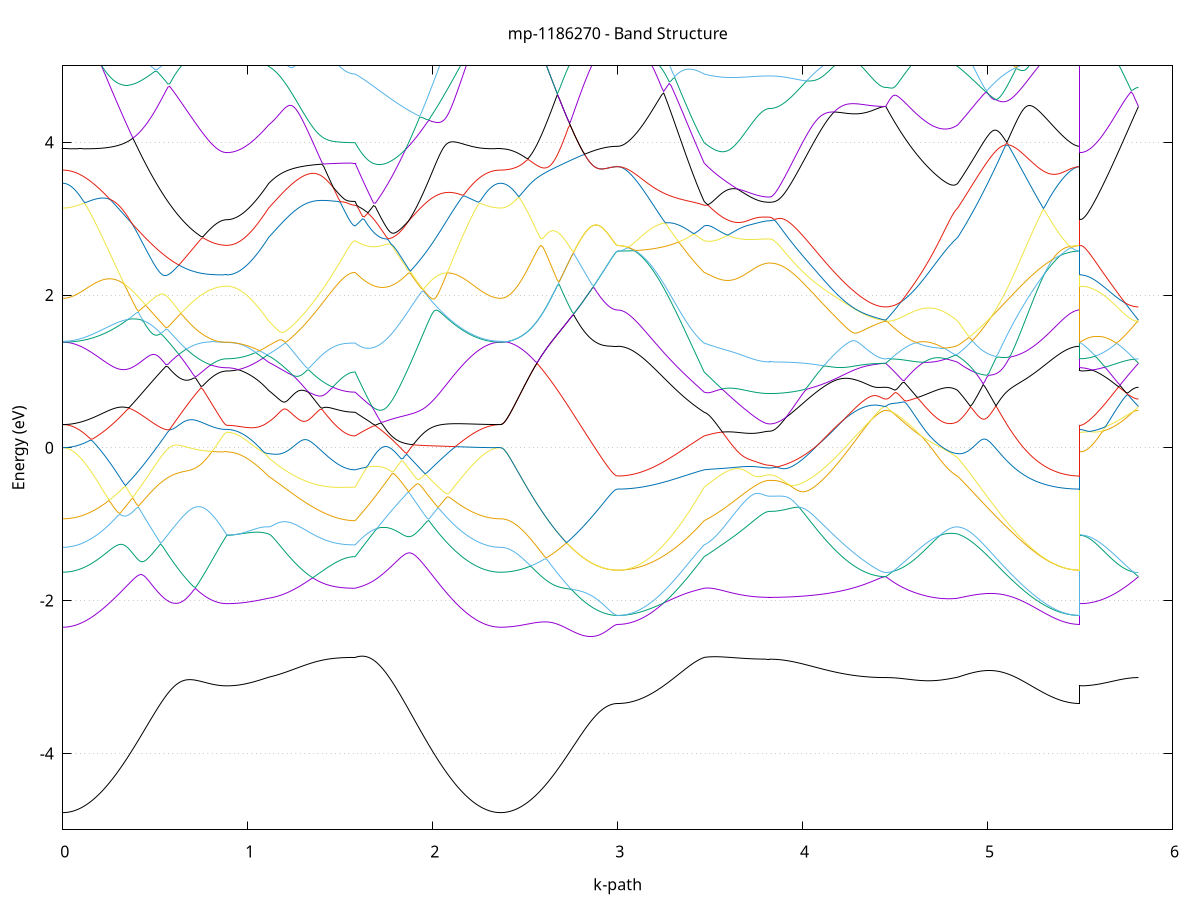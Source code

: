set title 'mp-1186270 - Band Structure'
set xlabel 'k-path'
set ylabel 'Energy (eV)'
set grid y
set yrange [-5:5]
set terminal png size 800,600
set output 'mp-1186270_bands_gnuplot.png'
plot '-' using 1:2 with lines notitle, '-' using 1:2 with lines notitle, '-' using 1:2 with lines notitle, '-' using 1:2 with lines notitle, '-' using 1:2 with lines notitle, '-' using 1:2 with lines notitle, '-' using 1:2 with lines notitle, '-' using 1:2 with lines notitle, '-' using 1:2 with lines notitle, '-' using 1:2 with lines notitle, '-' using 1:2 with lines notitle, '-' using 1:2 with lines notitle, '-' using 1:2 with lines notitle, '-' using 1:2 with lines notitle, '-' using 1:2 with lines notitle, '-' using 1:2 with lines notitle, '-' using 1:2 with lines notitle, '-' using 1:2 with lines notitle, '-' using 1:2 with lines notitle, '-' using 1:2 with lines notitle, '-' using 1:2 with lines notitle, '-' using 1:2 with lines notitle, '-' using 1:2 with lines notitle, '-' using 1:2 with lines notitle, '-' using 1:2 with lines notitle, '-' using 1:2 with lines notitle, '-' using 1:2 with lines notitle, '-' using 1:2 with lines notitle, '-' using 1:2 with lines notitle, '-' using 1:2 with lines notitle, '-' using 1:2 with lines notitle, '-' using 1:2 with lines notitle, '-' using 1:2 with lines notitle, '-' using 1:2 with lines notitle, '-' using 1:2 with lines notitle, '-' using 1:2 with lines notitle, '-' using 1:2 with lines notitle, '-' using 1:2 with lines notitle, '-' using 1:2 with lines notitle, '-' using 1:2 with lines notitle, '-' using 1:2 with lines notitle, '-' using 1:2 with lines notitle, '-' using 1:2 with lines notitle, '-' using 1:2 with lines notitle, '-' using 1:2 with lines notitle, '-' using 1:2 with lines notitle, '-' using 1:2 with lines notitle, '-' using 1:2 with lines notitle
0.000000 -37.600722
0.009967 -37.600722
0.019934 -37.600622
0.029901 -37.600522
0.039868 -37.600322
0.049835 -37.600122
0.059803 -37.599822
0.069770 -37.599422
0.079737 -37.599022
0.089704 -37.598622
0.099671 -37.598122
0.109638 -37.597622
0.119605 -37.597022
0.129572 -37.596322
0.139539 -37.595622
0.149506 -37.594922
0.159474 -37.594122
0.169441 -37.593322
0.179408 -37.592422
0.189375 -37.591522
0.199342 -37.590522
0.209309 -37.589522
0.219276 -37.588422
0.229243 -37.587322
0.239210 -37.586222
0.249177 -37.585022
0.259145 -37.583822
0.269112 -37.582522
0.279079 -37.581222
0.289046 -37.579822
0.299013 -37.578522
0.308980 -37.577022
0.318947 -37.575622
0.328914 -37.574122
0.338881 -37.572622
0.348848 -37.571022
0.358816 -37.569522
0.368783 -37.567922
0.378750 -37.566222
0.388717 -37.564622
0.398684 -37.562922
0.408651 -37.561222
0.418618 -37.559422
0.428585 -37.557722
0.438552 -37.555922
0.448519 -37.554122
0.458487 -37.552322
0.468454 -37.550422
0.478421 -37.548622
0.488388 -37.546722
0.498355 -37.544822
0.508322 -37.542922
0.518289 -37.541022
0.528256 -37.539122
0.538223 -37.537222
0.548190 -37.535322
0.558158 -37.533422
0.568125 -37.531422
0.578092 -37.529522
0.588059 -37.527522
0.598026 -37.525622
0.607993 -37.523622
0.617960 -37.521722
0.627927 -37.519822
0.637894 -37.517822
0.647861 -37.515922
0.657829 -37.514022
0.667796 -37.512122
0.677763 -37.510222
0.687730 -37.508322
0.697697 -37.506422
0.707664 -37.504522
0.717631 -37.502722
0.727598 -37.500922
0.737565 -37.499122
0.747532 -37.497322
0.757499 -37.495522
0.767467 -37.493822
0.777434 -37.492122
0.787401 -37.490522
0.797368 -37.488922
0.807335 -37.487422
0.817302 -37.486022
0.827269 -37.484622
0.837236 -37.483422
0.847203 -37.482322
0.857170 -37.481322
0.867138 -37.480622
0.877105 -37.480222
0.887072 -37.480122
0.887072 -37.480122
0.896888 -37.480122
0.906704 -37.480122
0.916519 -37.480122
0.926335 -37.480122
0.936151 -37.480122
0.945967 -37.480122
0.955783 -37.480122
0.965599 -37.480122
0.975415 -37.480122
0.985231 -37.480122
0.995047 -37.480122
1.004862 -37.480122
1.014678 -37.480222
1.024494 -37.480222
1.034310 -37.480222
1.044126 -37.480222
1.053942 -37.480222
1.063758 -37.480322
1.073574 -37.480322
1.083390 -37.480322
1.093205 -37.480322
1.103021 -37.480322
1.112837 -37.480422
1.112837 -37.480422
1.122787 -37.480422
1.132736 -37.480622
1.142685 -37.480822
1.152634 -37.481022
1.162583 -37.481322
1.172533 -37.481722
1.182482 -37.482122
1.192431 -37.482522
1.202380 -37.483022
1.212330 -37.483522
1.222279 -37.483922
1.232228 -37.484422
1.242177 -37.485022
1.252127 -37.485522
1.262076 -37.486022
1.272025 -37.486522
1.281974 -37.487022
1.291924 -37.487522
1.301873 -37.488022
1.311822 -37.488522
1.321771 -37.489022
1.331720 -37.489522
1.341670 -37.489922
1.351619 -37.490422
1.361568 -37.490822
1.371517 -37.491222
1.381467 -37.491722
1.391416 -37.492022
1.401365 -37.492422
1.411314 -37.492822
1.421264 -37.493122
1.431213 -37.493422
1.441162 -37.493722
1.451111 -37.494022
1.461061 -37.494322
1.471010 -37.494522
1.480959 -37.494822
1.490908 -37.495022
1.500858 -37.495222
1.510807 -37.495322
1.520756 -37.495522
1.530705 -37.495622
1.540654 -37.495722
1.550604 -37.495722
1.560553 -37.495822
1.570502 -37.495822
1.580451 -37.495822
1.580451 -37.495822
1.590412 -37.497022
1.600373 -37.498322
1.610333 -37.499622
1.620294 -37.500922
1.630255 -37.502322
1.640216 -37.503822
1.650176 -37.505322
1.660137 -37.506822
1.670098 -37.508422
1.680058 -37.510022
1.690019 -37.511622
1.699980 -37.513322
1.709940 -37.515022
1.719901 -37.516822
1.729862 -37.518522
1.739823 -37.520322
1.749783 -37.522122
1.759744 -37.524022
1.769705 -37.525822
1.779665 -37.527722
1.789626 -37.529522
1.799587 -37.531422
1.809547 -37.533322
1.819508 -37.535222
1.829469 -37.537122
1.839429 -37.538922
1.849390 -37.540822
1.859351 -37.542722
1.869312 -37.544622
1.879272 -37.546522
1.889233 -37.548322
1.899194 -37.550222
1.909154 -37.552022
1.919115 -37.553822
1.929076 -37.555622
1.939036 -37.557422
1.948997 -37.559222
1.958958 -37.560922
1.968918 -37.562722
1.978879 -37.564422
1.988840 -37.566022
1.998801 -37.567722
2.008761 -37.569322
2.018722 -37.570922
2.028683 -37.572522
2.038643 -37.574022
2.048604 -37.575522
2.058565 -37.577022
2.068525 -37.578422
2.078486 -37.579822
2.088447 -37.581122
2.098407 -37.582422
2.108368 -37.583722
2.118329 -37.585022
2.128290 -37.586122
2.138250 -37.587322
2.148211 -37.588422
2.158172 -37.589522
2.168132 -37.590522
2.178093 -37.591522
2.188054 -37.592422
2.198014 -37.593322
2.207975 -37.594122
2.217936 -37.594922
2.227896 -37.595622
2.237857 -37.596322
2.247818 -37.597022
2.257779 -37.597622
2.267739 -37.598122
2.277700 -37.598622
2.287661 -37.599022
2.297621 -37.599422
2.307582 -37.599822
2.317543 -37.600122
2.327503 -37.600322
2.337464 -37.600522
2.347425 -37.600622
2.357385 -37.600722
2.367346 -37.600722
2.367346 -37.600722
2.377235 -37.600722
2.387124 -37.600622
2.397013 -37.600522
2.406901 -37.600322
2.416790 -37.600022
2.426679 -37.599722
2.436568 -37.599422
2.446457 -37.599022
2.456345 -37.598522
2.466234 -37.598022
2.476123 -37.597422
2.486012 -37.596822
2.495900 -37.596122
2.505789 -37.595422
2.515678 -37.594622
2.525567 -37.593822
2.535456 -37.593022
2.545344 -37.592022
2.555233 -37.591122
2.565122 -37.590022
2.575011 -37.589022
2.584900 -37.587922
2.594788 -37.586722
2.604677 -37.585522
2.614566 -37.584222
2.624455 -37.582922
2.634344 -37.581622
2.644232 -37.580222
2.654121 -37.578822
2.664010 -37.577422
2.673899 -37.575922
2.683787 -37.574422
2.693676 -37.572822
2.703565 -37.571222
2.713454 -37.569622
2.723343 -37.567922
2.733231 -37.566222
2.743120 -37.564522
2.753009 -37.562822
2.762898 -37.561022
2.772787 -37.559222
2.782675 -37.557522
2.792564 -37.555622
2.802453 -37.553822
2.812342 -37.552022
2.822231 -37.550222
2.832119 -37.548322
2.842008 -37.546522
2.851897 -37.544722
2.861786 -37.542922
2.871675 -37.541122
2.881563 -37.539322
2.891452 -37.537622
2.901341 -37.536022
2.911230 -37.534422
2.921118 -37.532922
2.931007 -37.531522
2.940896 -37.530222
2.950785 -37.529022
2.960674 -37.528122
2.970562 -37.527322
2.980451 -37.526722
2.990340 -37.526322
3.000229 -37.526222
3.000229 -37.526222
3.010178 -37.526222
3.020127 -37.526122
3.030077 -37.526022
3.040026 -37.525922
3.049975 -37.525722
3.059924 -37.525522
3.069873 -37.525222
3.079823 -37.524922
3.089772 -37.524522
3.099721 -37.524222
3.109670 -37.523722
3.119620 -37.523322
3.129569 -37.522822
3.139518 -37.522222
3.149467 -37.521622
3.159417 -37.521022
3.169366 -37.520422
3.179315 -37.519722
3.189264 -37.518922
3.199214 -37.518222
3.209163 -37.517422
3.219112 -37.516522
3.229061 -37.515722
3.239011 -37.514722
3.248960 -37.513822
3.258909 -37.512822
3.268858 -37.511822
3.278807 -37.510822
3.288757 -37.509722
3.298706 -37.508622
3.308655 -37.507522
3.318604 -37.506322
3.328554 -37.505122
3.338503 -37.503922
3.348452 -37.502722
3.358401 -37.501422
3.368351 -37.500122
3.378300 -37.498822
3.388249 -37.497522
3.398198 -37.496122
3.408148 -37.494722
3.418097 -37.493322
3.428046 -37.491922
3.437995 -37.492622
3.447944 -37.493622
3.457894 -37.494722
3.467843 -37.495822
3.467843 -37.495822
3.477688 -37.496522
3.487533 -37.497422
3.497379 -37.498422
3.507224 -37.499522
3.517069 -37.500622
3.526914 -37.501722
3.536760 -37.502722
3.546605 -37.503822
3.556450 -37.504922
3.566296 -37.505922
3.576141 -37.507022
3.585986 -37.507922
3.595831 -37.508922
3.605677 -37.509822
3.615522 -37.510722
3.625367 -37.511622
3.635212 -37.512422
3.645058 -37.513222
3.654903 -37.513922
3.664748 -37.514622
3.674593 -37.515322
3.684439 -37.515922
3.694284 -37.516522
3.704129 -37.517122
3.713974 -37.517622
3.723820 -37.518122
3.733665 -37.518522
3.743510 -37.518822
3.753355 -37.519222
3.763201 -37.519522
3.773046 -37.519722
3.782891 -37.519922
3.792736 -37.520122
3.802582 -37.520222
3.812427 -37.520322
3.822272 -37.520322
3.822272 -37.520322
3.832229 -37.520322
3.842185 -37.520222
3.852142 -37.520122
3.862098 -37.520022
3.872054 -37.519922
3.882011 -37.519722
3.891967 -37.519522
3.901924 -37.519322
3.911880 -37.519022
3.921836 -37.518822
3.931793 -37.518422
3.941749 -37.518122
3.951706 -37.517722
3.961662 -37.517322
3.971619 -37.516922
3.981575 -37.516422
3.991531 -37.516022
4.001488 -37.515422
4.011444 -37.514922
4.021401 -37.514322
4.031357 -37.513822
4.041314 -37.513122
4.051270 -37.512522
4.061226 -37.511822
4.071183 -37.511122
4.081139 -37.510422
4.091096 -37.509722
4.101052 -37.508922
4.111008 -37.508222
4.120965 -37.507422
4.130921 -37.506522
4.140878 -37.505722
4.150834 -37.504922
4.160791 -37.504022
4.170747 -37.503122
4.180703 -37.502222
4.190660 -37.501322
4.200616 -37.500322
4.210573 -37.499422
4.220529 -37.498422
4.230485 -37.497422
4.240442 -37.496522
4.250398 -37.495522
4.260355 -37.494522
4.270311 -37.493522
4.280268 -37.492522
4.290224 -37.491522
4.300180 -37.490522
4.310137 -37.489522
4.320093 -37.488522
4.330050 -37.487622
4.340006 -37.486622
4.349963 -37.485722
4.359919 -37.484822
4.369875 -37.484022
4.379832 -37.483222
4.389788 -37.482422
4.399745 -37.481722
4.409701 -37.481222
4.419657 -37.480722
4.429614 -37.480322
4.439570 -37.480122
4.449527 -37.480122
4.449527 -37.480122
4.459494 -37.480122
4.469461 -37.480122
4.479428 -37.480222
4.489396 -37.480422
4.499363 -37.480522
4.509330 -37.480722
4.519297 -37.480922
4.529265 -37.481122
4.539232 -37.481322
4.549199 -37.481522
4.559166 -37.481722
4.569134 -37.481922
4.579101 -37.482122
4.589068 -37.482222
4.599035 -37.482422
4.609003 -37.482522
4.618970 -37.482622
4.628937 -37.482722
4.638904 -37.482722
4.648872 -37.482822
4.658839 -37.482822
4.668806 -37.482822
4.678773 -37.482822
4.688741 -37.482722
4.698708 -37.482722
4.708675 -37.482622
4.718642 -37.482422
4.728610 -37.482322
4.738577 -37.482122
4.748544 -37.482022
4.758511 -37.481822
4.768478 -37.481522
4.778446 -37.481322
4.788413 -37.481122
4.798380 -37.480922
4.808347 -37.480722
4.818315 -37.480522
4.828282 -37.480422
4.838249 -37.480422
4.838249 -37.480422
4.848119 -37.480422
4.857990 -37.480422
4.867860 -37.480422
4.877730 -37.480522
4.887600 -37.480522
4.897471 -37.480522
4.907341 -37.480522
4.917211 -37.480622
4.927081 -37.480622
4.936952 -37.480622
4.946822 -37.480722
4.956692 -37.481522
4.966562 -37.482622
4.976433 -37.483722
4.986303 -37.484822
4.996173 -37.486022
5.006043 -37.487122
5.015914 -37.488322
5.025784 -37.489422
5.035654 -37.490622
5.045524 -37.491822
5.055395 -37.492922
5.065265 -37.494122
5.075135 -37.495322
5.085005 -37.496422
5.094876 -37.497622
5.104746 -37.498722
5.114616 -37.499922
5.124486 -37.501022
5.134356 -37.502122
5.144227 -37.503222
5.154097 -37.504322
5.163967 -37.505422
5.173837 -37.506522
5.183708 -37.507622
5.193578 -37.508622
5.203448 -37.509622
5.213318 -37.510622
5.223189 -37.511622
5.233059 -37.512522
5.242929 -37.513422
5.252799 -37.514322
5.262670 -37.515222
5.272540 -37.516122
5.282410 -37.516922
5.292280 -37.517722
5.302151 -37.518422
5.312021 -37.519222
5.321891 -37.519922
5.331761 -37.520522
5.341632 -37.521222
5.351502 -37.521822
5.361372 -37.522322
5.371242 -37.522822
5.381113 -37.523322
5.390983 -37.523822
5.400853 -37.524222
5.410723 -37.524622
5.420593 -37.524922
5.430464 -37.525222
5.440334 -37.525522
5.450204 -37.525722
5.460074 -37.525922
5.469945 -37.526022
5.479815 -37.526122
5.489685 -37.526222
5.499555 -37.526222
5.499555 -37.480122
5.509444 -37.480122
5.519333 -37.480122
5.529222 -37.480122
5.539111 -37.480122
5.548999 -37.480122
5.558888 -37.480122
5.568777 -37.480122
5.578666 -37.480122
5.588555 -37.480122
5.598443 -37.480122
5.608332 -37.480122
5.618221 -37.480122
5.628110 -37.480122
5.637999 -37.480122
5.647887 -37.480122
5.657776 -37.480122
5.667665 -37.480122
5.677554 -37.480122
5.687442 -37.480122
5.697331 -37.480122
5.707220 -37.480122
5.717109 -37.480122
5.726998 -37.480122
5.736886 -37.480122
5.746775 -37.480122
5.756664 -37.480122
5.766553 -37.480122
5.776442 -37.480122
5.786330 -37.480122
5.796219 -37.480122
5.806108 -37.480122
5.815997 -37.480122
e
0.000000 -37.404622
0.009967 -37.404622
0.019934 -37.404622
0.029901 -37.404622
0.039868 -37.404722
0.049835 -37.404822
0.059803 -37.404822
0.069770 -37.404922
0.079737 -37.405022
0.089704 -37.405122
0.099671 -37.405222
0.109638 -37.405422
0.119605 -37.405522
0.129572 -37.405722
0.139539 -37.405922
0.149506 -37.406122
0.159474 -37.406322
0.169441 -37.406522
0.179408 -37.406722
0.189375 -37.407022
0.199342 -37.407222
0.209309 -37.407522
0.219276 -37.407822
0.229243 -37.408122
0.239210 -37.408422
0.249177 -37.408822
0.259145 -37.409122
0.269112 -37.409522
0.279079 -37.410222
0.289046 -37.411222
0.299013 -37.412122
0.308980 -37.413122
0.318947 -37.414122
0.328914 -37.415222
0.338881 -37.416222
0.348848 -37.417322
0.358816 -37.418322
0.368783 -37.419422
0.378750 -37.420522
0.388717 -37.421622
0.398684 -37.422722
0.408651 -37.423822
0.418618 -37.425022
0.428585 -37.426122
0.438552 -37.427222
0.448519 -37.428322
0.458487 -37.429522
0.468454 -37.430622
0.478421 -37.431722
0.488388 -37.432822
0.498355 -37.433922
0.508322 -37.435022
0.518289 -37.436122
0.528256 -37.437222
0.538223 -37.438222
0.548190 -37.439322
0.558158 -37.440322
0.568125 -37.441422
0.578092 -37.442322
0.588059 -37.443322
0.598026 -37.444322
0.607993 -37.445222
0.617960 -37.446222
0.627927 -37.447122
0.637894 -37.447922
0.647861 -37.448822
0.657829 -37.449622
0.667796 -37.450422
0.677763 -37.451222
0.687730 -37.451922
0.697697 -37.452622
0.707664 -37.453322
0.717631 -37.454022
0.727598 -37.454622
0.737565 -37.455122
0.747532 -37.455722
0.757499 -37.456222
0.767467 -37.456722
0.777434 -37.457122
0.787401 -37.457522
0.797368 -37.457922
0.807335 -37.458222
0.817302 -37.458522
0.827269 -37.458822
0.837236 -37.459022
0.847203 -37.459222
0.857170 -37.459722
0.867138 -37.460322
0.877105 -37.460622
0.887072 -37.460822
0.887072 -37.460822
0.896888 -37.460822
0.906704 -37.460722
0.916519 -37.460622
0.926335 -37.460522
0.936151 -37.460322
0.945967 -37.460222
0.955783 -37.460522
0.965599 -37.460822
0.975415 -37.461122
0.985231 -37.461522
0.995047 -37.461922
1.004862 -37.462422
1.014678 -37.462922
1.024494 -37.463422
1.034310 -37.463922
1.044126 -37.464622
1.053942 -37.465222
1.063758 -37.465922
1.073574 -37.466622
1.083390 -37.467322
1.093205 -37.468122
1.103021 -37.468822
1.112837 -37.469722
1.112837 -37.469722
1.122787 -37.470322
1.132736 -37.470922
1.142685 -37.471422
1.152634 -37.472022
1.162583 -37.472622
1.172533 -37.473222
1.182482 -37.473722
1.192431 -37.474322
1.202380 -37.474822
1.212330 -37.475322
1.222279 -37.475922
1.232228 -37.476422
1.242177 -37.476922
1.252127 -37.477422
1.262076 -37.477922
1.272025 -37.478322
1.281974 -37.478822
1.291924 -37.479222
1.301873 -37.479722
1.311822 -37.480122
1.321771 -37.480522
1.331720 -37.480922
1.341670 -37.481322
1.351619 -37.481722
1.361568 -37.482022
1.371517 -37.482422
1.381467 -37.482722
1.391416 -37.483022
1.401365 -37.483322
1.411314 -37.483622
1.421264 -37.483922
1.431213 -37.484122
1.441162 -37.484422
1.451111 -37.484622
1.461061 -37.484822
1.471010 -37.485022
1.480959 -37.485222
1.490908 -37.485322
1.500858 -37.485522
1.510807 -37.485622
1.520756 -37.485722
1.530705 -37.485822
1.540654 -37.485922
1.550604 -37.485922
1.560553 -37.486022
1.570502 -37.486022
1.580451 -37.486022
1.580451 -37.486022
1.590412 -37.484522
1.600373 -37.483022
1.610333 -37.481422
1.620294 -37.479922
1.630255 -37.478322
1.640216 -37.476722
1.650176 -37.475222
1.660137 -37.473622
1.670098 -37.472022
1.680058 -37.470322
1.690019 -37.468722
1.699980 -37.467122
1.709940 -37.465522
1.719901 -37.463922
1.729862 -37.462222
1.739823 -37.460622
1.749783 -37.459022
1.759744 -37.457422
1.769705 -37.455722
1.779665 -37.454122
1.789626 -37.452522
1.799587 -37.450922
1.809547 -37.449322
1.819508 -37.447722
1.829469 -37.446122
1.839429 -37.444522
1.849390 -37.443022
1.859351 -37.441422
1.869312 -37.439922
1.879272 -37.438322
1.889233 -37.436822
1.899194 -37.435322
1.909154 -37.433822
1.919115 -37.432422
1.929076 -37.430922
1.939036 -37.429522
1.948997 -37.428122
1.958958 -37.426722
1.968918 -37.425322
1.978879 -37.424022
1.988840 -37.422622
1.998801 -37.421422
2.008761 -37.420122
2.018722 -37.418822
2.028683 -37.417622
2.038643 -37.416422
2.048604 -37.415222
2.058565 -37.414122
2.068525 -37.413022
2.078486 -37.411922
2.088447 -37.410922
2.098407 -37.409822
2.108368 -37.408822
2.118329 -37.408522
2.128290 -37.408222
2.138250 -37.407922
2.148211 -37.407622
2.158172 -37.407422
2.168132 -37.407122
2.178093 -37.406922
2.188054 -37.406622
2.198014 -37.406422
2.207975 -37.406222
2.217936 -37.406022
2.227896 -37.405822
2.237857 -37.405722
2.247818 -37.405522
2.257779 -37.405422
2.267739 -37.405222
2.277700 -37.405122
2.287661 -37.405022
2.297621 -37.404922
2.307582 -37.404822
2.317543 -37.404722
2.327503 -37.404722
2.337464 -37.404622
2.347425 -37.404622
2.357385 -37.404622
2.367346 -37.404622
2.367346 -37.404622
2.377235 -37.404622
2.387124 -37.404722
2.397013 -37.404822
2.406901 -37.405022
2.416790 -37.405322
2.426679 -37.405622
2.436568 -37.406022
2.446457 -37.406422
2.456345 -37.406922
2.466234 -37.407422
2.476123 -37.408022
2.486012 -37.408722
2.495900 -37.409422
2.505789 -37.410122
2.515678 -37.411022
2.525567 -37.411822
2.535456 -37.412722
2.545344 -37.413722
2.555233 -37.414722
2.565122 -37.415822
2.575011 -37.416922
2.584900 -37.418122
2.594788 -37.419322
2.604677 -37.420522
2.614566 -37.421822
2.624455 -37.423222
2.634344 -37.424622
2.644232 -37.426022
2.654121 -37.427522
2.664010 -37.429022
2.673899 -37.430522
2.683787 -37.432122
2.693676 -37.433722
2.703565 -37.435422
2.713454 -37.437122
2.723343 -37.438822
2.733231 -37.440522
2.743120 -37.442322
2.753009 -37.444122
2.762898 -37.445922
2.772787 -37.447722
2.782675 -37.449622
2.792564 -37.451422
2.802453 -37.453322
2.812342 -37.455222
2.822231 -37.457122
2.832119 -37.459022
2.842008 -37.460822
2.851897 -37.462722
2.861786 -37.464522
2.871675 -37.466322
2.881563 -37.468122
2.891452 -37.469922
2.901341 -37.471522
2.911230 -37.473222
2.921118 -37.474722
2.931007 -37.476122
2.940896 -37.477422
2.950785 -37.478622
2.960674 -37.479622
2.970562 -37.480422
2.980451 -37.481022
2.990340 -37.481322
3.000229 -37.481522
3.000229 -37.481522
3.010178 -37.481522
3.020127 -37.481522
3.030077 -37.481522
3.040026 -37.481522
3.049975 -37.481522
3.059924 -37.481522
3.069873 -37.481522
3.079823 -37.481522
3.089772 -37.481522
3.099721 -37.481522
3.109670 -37.481522
3.119620 -37.481522
3.129569 -37.481522
3.139518 -37.481522
3.149467 -37.481622
3.159417 -37.481622
3.169366 -37.481622
3.179315 -37.481722
3.189264 -37.481822
3.199214 -37.481822
3.209163 -37.481922
3.219112 -37.482022
3.229061 -37.482222
3.239011 -37.482322
3.248960 -37.482522
3.258909 -37.482722
3.268858 -37.482922
3.278807 -37.483122
3.288757 -37.483422
3.298706 -37.483722
3.308655 -37.484122
3.318604 -37.484422
3.328554 -37.484922
3.338503 -37.485322
3.348452 -37.485822
3.358401 -37.486422
3.368351 -37.487022
3.378300 -37.487622
3.388249 -37.488322
3.398198 -37.489122
3.408148 -37.489922
3.418097 -37.490722
3.428046 -37.491622
3.437995 -37.490522
3.447944 -37.489022
3.457894 -37.487522
3.467843 -37.486022
3.467843 -37.486022
3.477688 -37.485222
3.487533 -37.484222
3.497379 -37.483122
3.507224 -37.481922
3.517069 -37.480722
3.526914 -37.479522
3.536760 -37.478322
3.546605 -37.477122
3.556450 -37.476022
3.566296 -37.474922
3.576141 -37.473822
3.585986 -37.472822
3.595831 -37.471822
3.605677 -37.470922
3.615522 -37.469922
3.625367 -37.469122
3.635212 -37.468322
3.645058 -37.467522
3.654903 -37.466722
3.664748 -37.466122
3.674593 -37.465422
3.684439 -37.464822
3.694284 -37.464222
3.704129 -37.463722
3.713974 -37.463322
3.723820 -37.462822
3.733665 -37.462422
3.743510 -37.462122
3.753355 -37.461822
3.763201 -37.461522
3.773046 -37.461322
3.782891 -37.461122
3.792736 -37.461022
3.802582 -37.460922
3.812427 -37.460822
3.822272 -37.460822
3.822272 -37.460822
3.832229 -37.460822
3.842185 -37.460822
3.852142 -37.460822
3.862098 -37.460822
3.872054 -37.460822
3.882011 -37.460822
3.891967 -37.460822
3.901924 -37.460822
3.911880 -37.460822
3.921836 -37.460822
3.931793 -37.460822
3.941749 -37.460822
3.951706 -37.460722
3.961662 -37.460722
3.971619 -37.460722
3.981575 -37.460722
3.991531 -37.460722
4.001488 -37.460722
4.011444 -37.460722
4.021401 -37.460722
4.031357 -37.460622
4.041314 -37.460622
4.051270 -37.460622
4.061226 -37.460622
4.071183 -37.460622
4.081139 -37.460622
4.091096 -37.460522
4.101052 -37.460522
4.111008 -37.460522
4.120965 -37.460522
4.130921 -37.460522
4.140878 -37.460522
4.150834 -37.460422
4.160791 -37.460422
4.170747 -37.460422
4.180703 -37.460422
4.190660 -37.460422
4.200616 -37.460422
4.210573 -37.460322
4.220529 -37.460322
4.230485 -37.460322
4.240442 -37.460322
4.250398 -37.460322
4.260355 -37.460322
4.270311 -37.460322
4.280268 -37.460222
4.290224 -37.460222
4.300180 -37.460222
4.310137 -37.460222
4.320093 -37.460222
4.330050 -37.460222
4.340006 -37.460222
4.349963 -37.460222
4.359919 -37.460222
4.369875 -37.460222
4.379832 -37.460122
4.389788 -37.460122
4.399745 -37.460122
4.409701 -37.460122
4.419657 -37.460122
4.429614 -37.460122
4.439570 -37.460122
4.449527 -37.460122
4.449527 -37.460122
4.459494 -37.460122
4.469461 -37.460122
4.479428 -37.460122
4.489396 -37.460122
4.499363 -37.460122
4.509330 -37.460022
4.519297 -37.460022
4.529265 -37.459922
4.539232 -37.459822
4.549199 -37.459722
4.559166 -37.459622
4.569134 -37.459522
4.579101 -37.459322
4.589068 -37.459222
4.599035 -37.459122
4.609003 -37.459122
4.618970 -37.459222
4.628937 -37.459422
4.638904 -37.459622
4.648872 -37.459822
4.658839 -37.460022
4.668806 -37.460322
4.678773 -37.460622
4.688741 -37.461022
4.698708 -37.461422
4.708675 -37.461822
4.718642 -37.462322
4.728610 -37.462822
4.738577 -37.463422
4.748544 -37.464022
4.758511 -37.464622
4.768478 -37.465222
4.778446 -37.465922
4.788413 -37.466522
4.798380 -37.467222
4.808347 -37.467922
4.818315 -37.468522
4.828282 -37.469122
4.838249 -37.469722
4.838249 -37.469722
4.848119 -37.470522
4.857990 -37.471422
4.867860 -37.472322
4.877730 -37.473322
4.887600 -37.474222
4.897471 -37.475222
4.907341 -37.476222
4.917211 -37.477222
4.927081 -37.478322
4.936952 -37.479322
4.946822 -37.480422
4.956692 -37.480722
4.966562 -37.480722
4.976433 -37.480722
4.986303 -37.480822
4.996173 -37.480822
5.006043 -37.480822
5.015914 -37.480822
5.025784 -37.480922
5.035654 -37.480922
5.045524 -37.480922
5.055395 -37.480922
5.065265 -37.481022
5.075135 -37.481022
5.085005 -37.481022
5.094876 -37.481022
5.104746 -37.481122
5.114616 -37.481122
5.124486 -37.481122
5.134356 -37.481122
5.144227 -37.481122
5.154097 -37.481222
5.163967 -37.481222
5.173837 -37.481222
5.183708 -37.481222
5.193578 -37.481222
5.203448 -37.481322
5.213318 -37.481322
5.223189 -37.481322
5.233059 -37.481322
5.242929 -37.481322
5.252799 -37.481322
5.262670 -37.481322
5.272540 -37.481322
5.282410 -37.481422
5.292280 -37.481422
5.302151 -37.481422
5.312021 -37.481422
5.321891 -37.481422
5.331761 -37.481422
5.341632 -37.481422
5.351502 -37.481422
5.361372 -37.481422
5.371242 -37.481422
5.381113 -37.481422
5.390983 -37.481422
5.400853 -37.481422
5.410723 -37.481522
5.420593 -37.481522
5.430464 -37.481522
5.440334 -37.481522
5.450204 -37.481522
5.460074 -37.481522
5.469945 -37.481522
5.479815 -37.481522
5.489685 -37.481522
5.499555 -37.481522
5.499555 -37.460822
5.509444 -37.460822
5.519333 -37.460822
5.529222 -37.460822
5.539111 -37.460822
5.548999 -37.460822
5.558888 -37.460722
5.568777 -37.460722
5.578666 -37.460722
5.588555 -37.460722
5.598443 -37.460722
5.608332 -37.460722
5.618221 -37.460722
5.628110 -37.460622
5.637999 -37.460622
5.647887 -37.460622
5.657776 -37.460622
5.667665 -37.460622
5.677554 -37.460522
5.687442 -37.460522
5.697331 -37.460522
5.707220 -37.460522
5.717109 -37.460422
5.726998 -37.460422
5.736886 -37.460422
5.746775 -37.460322
5.756664 -37.460322
5.766553 -37.460322
5.776442 -37.460322
5.786330 -37.460222
5.796219 -37.460222
5.806108 -37.460222
5.815997 -37.460122
e
0.000000 -37.395822
0.009967 -37.395822
0.019934 -37.395822
0.029901 -37.395922
0.039868 -37.396122
0.049835 -37.396322
0.059803 -37.396522
0.069770 -37.396722
0.079737 -37.397022
0.089704 -37.397422
0.099671 -37.397722
0.109638 -37.398122
0.119605 -37.398622
0.129572 -37.399122
0.139539 -37.399622
0.149506 -37.400222
0.159474 -37.400722
0.169441 -37.401422
0.179408 -37.402022
0.189375 -37.402722
0.199342 -37.403422
0.209309 -37.404222
0.219276 -37.405022
0.229243 -37.405822
0.239210 -37.406622
0.249177 -37.407522
0.259145 -37.408422
0.269112 -37.409322
0.279079 -37.409822
0.289046 -37.410222
0.299013 -37.410622
0.308980 -37.411122
0.318947 -37.411522
0.328914 -37.412022
0.338881 -37.412422
0.348848 -37.412922
0.358816 -37.413422
0.368783 -37.414022
0.378750 -37.414522
0.388717 -37.415022
0.398684 -37.415622
0.408651 -37.416222
0.418618 -37.416822
0.428585 -37.417422
0.438552 -37.418122
0.448519 -37.418722
0.458487 -37.419422
0.468454 -37.420122
0.478421 -37.420822
0.488388 -37.421622
0.498355 -37.422322
0.508322 -37.423122
0.518289 -37.423922
0.528256 -37.424722
0.538223 -37.425522
0.548190 -37.426422
0.558158 -37.427322
0.568125 -37.428222
0.578092 -37.429122
0.588059 -37.430022
0.598026 -37.431022
0.607993 -37.431922
0.617960 -37.432922
0.627927 -37.433922
0.637894 -37.435022
0.647861 -37.436022
0.657829 -37.437122
0.667796 -37.438222
0.677763 -37.439322
0.687730 -37.440422
0.697697 -37.441622
0.707664 -37.442722
0.717631 -37.443922
0.727598 -37.445122
0.737565 -37.446322
0.747532 -37.447522
0.757499 -37.448722
0.767467 -37.449922
0.777434 -37.451122
0.787401 -37.452422
0.797368 -37.453622
0.807335 -37.454722
0.817302 -37.455922
0.827269 -37.457022
0.837236 -37.458022
0.847203 -37.458922
0.857170 -37.459322
0.867138 -37.459422
0.877105 -37.459522
0.887072 -37.459522
0.887072 -37.459522
0.896888 -37.459522
0.906704 -37.459622
0.916519 -37.459722
0.926335 -37.459822
0.936151 -37.460022
0.945967 -37.460122
0.955783 -37.459822
0.965599 -37.459622
0.975415 -37.459222
0.985231 -37.458922
0.995047 -37.458522
1.004862 -37.458022
1.014678 -37.457622
1.024494 -37.457122
1.034310 -37.456522
1.044126 -37.456022
1.053942 -37.455422
1.063758 -37.454722
1.073574 -37.454122
1.083390 -37.453422
1.093205 -37.452722
1.103021 -37.451922
1.112837 -37.451122
1.112837 -37.451122
1.122787 -37.450522
1.132736 -37.449822
1.142685 -37.449122
1.152634 -37.448322
1.162583 -37.447522
1.172533 -37.446622
1.182482 -37.445722
1.192431 -37.444822
1.202380 -37.443822
1.212330 -37.442922
1.222279 -37.441922
1.232228 -37.441022
1.242177 -37.440022
1.252127 -37.439122
1.262076 -37.438122
1.272025 -37.437222
1.281974 -37.436322
1.291924 -37.435422
1.301873 -37.434522
1.311822 -37.433722
1.321771 -37.432822
1.331720 -37.432022
1.341670 -37.431222
1.351619 -37.430422
1.361568 -37.429722
1.371517 -37.429022
1.381467 -37.428322
1.391416 -37.427622
1.401365 -37.427022
1.411314 -37.426422
1.421264 -37.425822
1.431213 -37.425322
1.441162 -37.424822
1.451111 -37.424322
1.461061 -37.423822
1.471010 -37.423422
1.480959 -37.423122
1.490908 -37.422722
1.500858 -37.422422
1.510807 -37.422122
1.520756 -37.421922
1.530705 -37.421722
1.540654 -37.421522
1.550604 -37.421422
1.560553 -37.421322
1.570502 -37.421322
1.580451 -37.421322
1.580451 -37.421322
1.590412 -37.421522
1.600373 -37.421822
1.610333 -37.422022
1.620294 -37.422222
1.630255 -37.422322
1.640216 -37.422422
1.650176 -37.422422
1.660137 -37.422422
1.670098 -37.422422
1.680058 -37.422422
1.690019 -37.422322
1.699980 -37.422222
1.709940 -37.422122
1.719901 -37.421922
1.729862 -37.421822
1.739823 -37.421622
1.749783 -37.421322
1.759744 -37.421122
1.769705 -37.420822
1.779665 -37.420622
1.789626 -37.420322
1.799587 -37.420022
1.809547 -37.419622
1.819508 -37.419322
1.829469 -37.419022
1.839429 -37.418622
1.849390 -37.418322
1.859351 -37.417922
1.869312 -37.417522
1.879272 -37.417222
1.889233 -37.416822
1.899194 -37.416422
1.909154 -37.416022
1.919115 -37.415622
1.929076 -37.415222
1.939036 -37.414822
1.948997 -37.414522
1.958958 -37.414122
1.968918 -37.413722
1.978879 -37.413322
1.988840 -37.412922
1.998801 -37.412522
2.008761 -37.412222
2.018722 -37.411822
2.028683 -37.411422
2.038643 -37.411122
2.048604 -37.410722
2.058565 -37.410422
2.068525 -37.410022
2.078486 -37.409722
2.088447 -37.409422
2.098407 -37.409122
2.108368 -37.408822
2.118329 -37.407922
2.128290 -37.407022
2.138250 -37.406122
2.148211 -37.405222
2.158172 -37.404422
2.168132 -37.403622
2.178093 -37.402922
2.188054 -37.402122
2.198014 -37.401522
2.207975 -37.400822
2.217936 -37.400222
2.227896 -37.399622
2.237857 -37.399122
2.247818 -37.398622
2.257779 -37.398222
2.267739 -37.397722
2.277700 -37.397422
2.287661 -37.397022
2.297621 -37.396722
2.307582 -37.396522
2.317543 -37.396322
2.327503 -37.396122
2.337464 -37.395922
2.347425 -37.395822
2.357385 -37.395822
2.367346 -37.395822
2.367346 -37.395822
2.377235 -37.395822
2.387124 -37.395822
2.397013 -37.395822
2.406901 -37.395822
2.416790 -37.395822
2.426679 -37.395822
2.436568 -37.395822
2.446457 -37.395822
2.456345 -37.395822
2.466234 -37.395822
2.476123 -37.395822
2.486012 -37.395822
2.495900 -37.395822
2.505789 -37.395822
2.515678 -37.395822
2.525567 -37.395922
2.535456 -37.395922
2.545344 -37.395922
2.555233 -37.395922
2.565122 -37.395922
2.575011 -37.395922
2.584900 -37.396022
2.594788 -37.396022
2.604677 -37.396022
2.614566 -37.396022
2.624455 -37.396022
2.634344 -37.396022
2.644232 -37.396122
2.654121 -37.396122
2.664010 -37.396122
2.673899 -37.396122
2.683787 -37.396122
2.693676 -37.396122
2.703565 -37.396222
2.713454 -37.396222
2.723343 -37.396222
2.733231 -37.396222
2.743120 -37.396222
2.753009 -37.396322
2.762898 -37.396322
2.772787 -37.396322
2.782675 -37.396322
2.792564 -37.396322
2.802453 -37.396322
2.812342 -37.396422
2.822231 -37.396422
2.832119 -37.396422
2.842008 -37.396422
2.851897 -37.396422
2.861786 -37.396422
2.871675 -37.396422
2.881563 -37.396422
2.891452 -37.396422
2.901341 -37.396522
2.911230 -37.396522
2.921118 -37.396522
2.931007 -37.396522
2.940896 -37.396522
2.950785 -37.396522
2.960674 -37.396522
2.970562 -37.396522
2.980451 -37.396522
2.990340 -37.396522
3.000229 -37.396522
3.000229 -37.396522
3.010178 -37.396522
3.020127 -37.396622
3.030077 -37.396722
3.040026 -37.396822
3.049975 -37.397022
3.059924 -37.397222
3.069873 -37.397522
3.079823 -37.397822
3.089772 -37.398122
3.099721 -37.398522
3.109670 -37.398922
3.119620 -37.399322
3.129569 -37.399822
3.139518 -37.400322
3.149467 -37.400822
3.159417 -37.401422
3.169366 -37.402022
3.179315 -37.402622
3.189264 -37.403322
3.199214 -37.403922
3.209163 -37.404622
3.219112 -37.405322
3.229061 -37.406122
3.239011 -37.406822
3.248960 -37.407522
3.258909 -37.408322
3.268858 -37.409122
3.278807 -37.409822
3.288757 -37.410622
3.298706 -37.411422
3.308655 -37.412122
3.318604 -37.412922
3.328554 -37.413622
3.338503 -37.414322
3.348452 -37.415022
3.358401 -37.415722
3.368351 -37.416422
3.378300 -37.417022
3.388249 -37.417622
3.398198 -37.418222
3.408148 -37.418822
3.418097 -37.419322
3.428046 -37.419722
3.437995 -37.420222
3.447944 -37.420622
3.457894 -37.420922
3.467843 -37.421322
3.467843 -37.421322
3.477688 -37.421422
3.487533 -37.421522
3.497379 -37.421622
3.507224 -37.421722
3.517069 -37.421822
3.526914 -37.421922
3.536760 -37.421922
3.546605 -37.422022
3.556450 -37.422022
3.566296 -37.422122
3.576141 -37.422122
3.585986 -37.422122
3.595831 -37.422122
3.605677 -37.422122
3.615522 -37.422122
3.625367 -37.422122
3.635212 -37.422122
3.645058 -37.422022
3.654903 -37.422022
3.664748 -37.422022
3.674593 -37.421922
3.684439 -37.421922
3.694284 -37.421822
3.704129 -37.421822
3.713974 -37.421722
3.723820 -37.421722
3.733665 -37.421622
3.743510 -37.421622
3.753355 -37.421522
3.763201 -37.421522
3.773046 -37.421522
3.782891 -37.421522
3.792736 -37.421422
3.802582 -37.421422
3.812427 -37.421422
3.822272 -37.421422
3.822272 -37.421422
3.832229 -37.421422
3.842185 -37.421522
3.852142 -37.421522
3.862098 -37.421622
3.872054 -37.421822
3.882011 -37.421922
3.891967 -37.422122
3.901924 -37.422322
3.911880 -37.422522
3.921836 -37.422822
3.931793 -37.423122
3.941749 -37.423422
3.951706 -37.423822
3.961662 -37.424222
3.971619 -37.424622
3.981575 -37.425022
3.991531 -37.425522
4.001488 -37.425922
4.011444 -37.426522
4.021401 -37.427022
4.031357 -37.427522
4.041314 -37.428122
4.051270 -37.428722
4.061226 -37.429422
4.071183 -37.430022
4.081139 -37.430722
4.091096 -37.431422
4.101052 -37.432122
4.111008 -37.432922
4.120965 -37.433622
4.130921 -37.434422
4.140878 -37.435222
4.150834 -37.436022
4.160791 -37.436922
4.170747 -37.437722
4.180703 -37.438622
4.190660 -37.439522
4.200616 -37.440422
4.210573 -37.441322
4.220529 -37.442222
4.230485 -37.443122
4.240442 -37.444122
4.250398 -37.445022
4.260355 -37.446022
4.270311 -37.447022
4.280268 -37.447922
4.290224 -37.448922
4.300180 -37.449922
4.310137 -37.450822
4.320093 -37.451822
4.330050 -37.452722
4.340006 -37.453722
4.349963 -37.454622
4.359919 -37.455422
4.369875 -37.456322
4.379832 -37.457122
4.389788 -37.457822
4.399745 -37.458522
4.409701 -37.459022
4.419657 -37.459522
4.429614 -37.459822
4.439570 -37.460122
4.449527 -37.460122
4.449527 -37.460122
4.459494 -37.460122
4.469461 -37.460022
4.479428 -37.459922
4.489396 -37.459822
4.499363 -37.459722
4.509330 -37.459622
4.519297 -37.459422
4.529265 -37.459322
4.539232 -37.459222
4.549199 -37.459122
4.559166 -37.459122
4.569134 -37.459022
4.579101 -37.459022
4.589068 -37.459022
4.599035 -37.459022
4.609003 -37.458822
4.618970 -37.458622
4.628937 -37.458422
4.638904 -37.458222
4.648872 -37.458022
4.658839 -37.457722
4.668806 -37.457522
4.678773 -37.457222
4.688741 -37.456922
4.698708 -37.456622
4.708675 -37.456322
4.718642 -37.456022
4.728610 -37.455622
4.738577 -37.455322
4.748544 -37.454922
4.758511 -37.454522
4.768478 -37.454122
4.778446 -37.453722
4.788413 -37.453322
4.798380 -37.452922
4.808347 -37.452522
4.818315 -37.452022
4.828282 -37.451622
4.838249 -37.451122
4.838249 -37.451122
4.848119 -37.450322
4.857990 -37.449522
4.867860 -37.448622
4.877730 -37.447722
4.887600 -37.446822
4.897471 -37.445922
4.907341 -37.444922
4.917211 -37.443922
4.927081 -37.442922
4.936952 -37.441922
4.946822 -37.440922
4.956692 -37.439922
4.966562 -37.438822
4.976433 -37.437722
4.986303 -37.436722
4.996173 -37.435622
5.006043 -37.434522
5.015914 -37.433422
5.025784 -37.432222
5.035654 -37.431122
5.045524 -37.430022
5.055395 -37.428922
5.065265 -37.427822
5.075135 -37.426622
5.085005 -37.425522
5.094876 -37.424422
5.104746 -37.423322
5.114616 -37.422222
5.124486 -37.421122
5.134356 -37.420022
5.144227 -37.418922
5.154097 -37.417822
5.163967 -37.416822
5.173837 -37.415822
5.183708 -37.414722
5.193578 -37.413722
5.203448 -37.412722
5.213318 -37.411822
5.223189 -37.410822
5.233059 -37.409922
5.242929 -37.409022
5.252799 -37.408122
5.262670 -37.407322
5.272540 -37.406422
5.282410 -37.405622
5.292280 -37.404922
5.302151 -37.404122
5.312021 -37.403422
5.321891 -37.402722
5.331761 -37.402122
5.341632 -37.401422
5.351502 -37.400922
5.361372 -37.400322
5.371242 -37.399822
5.381113 -37.399322
5.390983 -37.398922
5.400853 -37.398522
5.410723 -37.398122
5.420593 -37.397822
5.430464 -37.397522
5.440334 -37.397222
5.450204 -37.397022
5.460074 -37.396822
5.469945 -37.396722
5.479815 -37.396622
5.489685 -37.396522
5.499555 -37.396522
5.499555 -37.459522
5.509444 -37.459522
5.519333 -37.459522
5.529222 -37.459522
5.539111 -37.459522
5.548999 -37.459522
5.558888 -37.459522
5.568777 -37.459522
5.578666 -37.459522
5.588555 -37.459522
5.598443 -37.459522
5.608332 -37.459622
5.618221 -37.459622
5.628110 -37.459622
5.637999 -37.459622
5.647887 -37.459622
5.657776 -37.459722
5.667665 -37.459722
5.677554 -37.459722
5.687442 -37.459722
5.697331 -37.459822
5.707220 -37.459822
5.717109 -37.459822
5.726998 -37.459822
5.736886 -37.459922
5.746775 -37.459922
5.756664 -37.459922
5.766553 -37.460022
5.776442 -37.460022
5.786330 -37.460022
5.796219 -37.460122
5.806108 -37.460122
5.815997 -37.460122
e
0.000000 -31.134922
0.009967 -31.134922
0.019934 -31.134922
0.029901 -31.134922
0.039868 -31.134922
0.049835 -31.134922
0.059803 -31.134922
0.069770 -31.134922
0.079737 -31.134922
0.089704 -31.134922
0.099671 -31.135022
0.109638 -31.135022
0.119605 -31.135022
0.129572 -31.135022
0.139539 -31.135022
0.149506 -31.135122
0.159474 -31.135122
0.169441 -31.135122
0.179408 -31.135122
0.189375 -31.135222
0.199342 -31.135222
0.209309 -31.135222
0.219276 -31.135322
0.229243 -31.135322
0.239210 -31.135322
0.249177 -31.135422
0.259145 -31.135422
0.269112 -31.135422
0.279079 -31.135522
0.289046 -31.135522
0.299013 -31.135622
0.308980 -31.135622
0.318947 -31.135622
0.328914 -31.135722
0.338881 -31.135722
0.348848 -31.135822
0.358816 -31.135822
0.368783 -31.135922
0.378750 -31.135922
0.388717 -31.135922
0.398684 -31.136022
0.408651 -31.136022
0.418618 -31.136122
0.428585 -31.136122
0.438552 -31.136222
0.448519 -31.136222
0.458487 -31.136322
0.468454 -31.136322
0.478421 -31.136422
0.488388 -31.136422
0.498355 -31.136522
0.508322 -31.136522
0.518289 -31.136622
0.528256 -31.136622
0.538223 -31.136622
0.548190 -31.136722
0.558158 -31.136722
0.568125 -31.136822
0.578092 -31.136822
0.588059 -31.136922
0.598026 -31.136922
0.607993 -31.136922
0.617960 -31.137022
0.627927 -31.137022
0.637894 -31.137122
0.647861 -31.137122
0.657829 -31.137122
0.667796 -31.137222
0.677763 -31.137222
0.687730 -31.137222
0.697697 -31.137322
0.707664 -31.137322
0.717631 -31.137322
0.727598 -31.137322
0.737565 -31.137422
0.747532 -31.137422
0.757499 -31.137422
0.767467 -31.137422
0.777434 -31.137422
0.787401 -31.137522
0.797368 -31.137522
0.807335 -31.137522
0.817302 -31.137522
0.827269 -31.137522
0.837236 -31.137522
0.847203 -31.137522
0.857170 -31.137522
0.867138 -31.137522
0.877105 -31.137522
0.887072 -31.137522
0.887072 -31.137522
0.896888 -31.137522
0.906704 -31.137522
0.916519 -31.137522
0.926335 -31.137522
0.936151 -31.137522
0.945967 -31.137522
0.955783 -31.137422
0.965599 -31.137422
0.975415 -31.137422
0.985231 -31.137322
0.995047 -31.137322
1.004862 -31.137322
1.014678 -31.137222
1.024494 -31.137222
1.034310 -31.137122
1.044126 -31.137122
1.053942 -31.137022
1.063758 -31.136922
1.073574 -31.136922
1.083390 -31.136822
1.093205 -31.136822
1.103021 -31.136722
1.112837 -31.136622
1.112837 -31.136622
1.122787 -31.136622
1.132736 -31.136522
1.142685 -31.136522
1.152634 -31.136422
1.162583 -31.136422
1.172533 -31.136322
1.182482 -31.136322
1.192431 -31.136222
1.202380 -31.136122
1.212330 -31.136122
1.222279 -31.136022
1.232228 -31.136022
1.242177 -31.135922
1.252127 -31.135922
1.262076 -31.135822
1.272025 -31.135822
1.281974 -31.135722
1.291924 -31.135722
1.301873 -31.135622
1.311822 -31.135622
1.321771 -31.135522
1.331720 -31.135522
1.341670 -31.135422
1.351619 -31.135422
1.361568 -31.135422
1.371517 -31.135322
1.381467 -31.135322
1.391416 -31.135322
1.401365 -31.135222
1.411314 -31.135222
1.421264 -31.135222
1.431213 -31.135122
1.441162 -31.135122
1.451111 -31.135122
1.461061 -31.135122
1.471010 -31.135122
1.480959 -31.135022
1.490908 -31.135022
1.500858 -31.135022
1.510807 -31.135022
1.520756 -31.135022
1.530705 -31.135022
1.540654 -31.135022
1.550604 -31.135022
1.560553 -31.135022
1.570502 -31.135022
1.580451 -31.135022
1.580451 -31.135022
1.590412 -31.134922
1.600373 -31.134922
1.610333 -31.134922
1.620294 -31.134922
1.630255 -31.134922
1.640216 -31.134922
1.650176 -31.134922
1.660137 -31.134922
1.670098 -31.134922
1.680058 -31.134922
1.690019 -31.134922
1.699980 -31.134922
1.709940 -31.134922
1.719901 -31.134922
1.729862 -31.134922
1.739823 -31.134922
1.749783 -31.134922
1.759744 -31.134922
1.769705 -31.134922
1.779665 -31.134922
1.789626 -31.134922
1.799587 -31.134922
1.809547 -31.134922
1.819508 -31.134922
1.829469 -31.134922
1.839429 -31.134922
1.849390 -31.134922
1.859351 -31.134922
1.869312 -31.134922
1.879272 -31.134922
1.889233 -31.134922
1.899194 -31.134922
1.909154 -31.134922
1.919115 -31.134922
1.929076 -31.134922
1.939036 -31.134922
1.948997 -31.134922
1.958958 -31.134922
1.968918 -31.134922
1.978879 -31.134922
1.988840 -31.134922
1.998801 -31.134922
2.008761 -31.134922
2.018722 -31.134922
2.028683 -31.134922
2.038643 -31.134922
2.048604 -31.134922
2.058565 -31.134922
2.068525 -31.134922
2.078486 -31.134922
2.088447 -31.134922
2.098407 -31.134922
2.108368 -31.134922
2.118329 -31.134922
2.128290 -31.134922
2.138250 -31.134922
2.148211 -31.134922
2.158172 -31.134922
2.168132 -31.134922
2.178093 -31.134922
2.188054 -31.134922
2.198014 -31.134922
2.207975 -31.134922
2.217936 -31.134922
2.227896 -31.134922
2.237857 -31.134922
2.247818 -31.134922
2.257779 -31.134922
2.267739 -31.134922
2.277700 -31.134922
2.287661 -31.134922
2.297621 -31.134922
2.307582 -31.134922
2.317543 -31.134922
2.327503 -31.134922
2.337464 -31.134922
2.347425 -31.134922
2.357385 -31.134922
2.367346 -31.134922
2.367346 -31.134922
2.377235 -31.134922
2.387124 -31.134922
2.397013 -31.134922
2.406901 -31.134922
2.416790 -31.134922
2.426679 -31.134922
2.436568 -31.134922
2.446457 -31.134922
2.456345 -31.134922
2.466234 -31.134922
2.476123 -31.134922
2.486012 -31.134922
2.495900 -31.134922
2.505789 -31.134922
2.515678 -31.134922
2.525567 -31.134922
2.535456 -31.134922
2.545344 -31.134922
2.555233 -31.134922
2.565122 -31.134922
2.575011 -31.134922
2.584900 -31.134922
2.594788 -31.134922
2.604677 -31.134922
2.614566 -31.135022
2.624455 -31.135022
2.634344 -31.135022
2.644232 -31.135022
2.654121 -31.135022
2.664010 -31.135022
2.673899 -31.135022
2.683787 -31.135022
2.693676 -31.135022
2.703565 -31.135022
2.713454 -31.135022
2.723343 -31.135022
2.733231 -31.135022
2.743120 -31.135022
2.753009 -31.135022
2.762898 -31.135022
2.772787 -31.135022
2.782675 -31.135022
2.792564 -31.135122
2.802453 -31.135122
2.812342 -31.135122
2.822231 -31.135122
2.832119 -31.135122
2.842008 -31.135122
2.851897 -31.135122
2.861786 -31.135122
2.871675 -31.135122
2.881563 -31.135122
2.891452 -31.135122
2.901341 -31.135122
2.911230 -31.135122
2.921118 -31.135122
2.931007 -31.135122
2.940896 -31.135122
2.950785 -31.135122
2.960674 -31.135122
2.970562 -31.135122
2.980451 -31.135122
2.990340 -31.135122
3.000229 -31.135122
3.000229 -31.135122
3.010178 -31.135122
3.020127 -31.135122
3.030077 -31.135122
3.040026 -31.135122
3.049975 -31.135122
3.059924 -31.135122
3.069873 -31.135122
3.079823 -31.135122
3.089772 -31.135122
3.099721 -31.135122
3.109670 -31.135122
3.119620 -31.135122
3.129569 -31.135122
3.139518 -31.135122
3.149467 -31.135122
3.159417 -31.135122
3.169366 -31.135122
3.179315 -31.135122
3.189264 -31.135122
3.199214 -31.135122
3.209163 -31.135122
3.219112 -31.135122
3.229061 -31.135122
3.239011 -31.135022
3.248960 -31.135022
3.258909 -31.135022
3.268858 -31.135022
3.278807 -31.135022
3.288757 -31.135022
3.298706 -31.135022
3.308655 -31.135022
3.318604 -31.135022
3.328554 -31.135022
3.338503 -31.135022
3.348452 -31.135022
3.358401 -31.135022
3.368351 -31.135022
3.378300 -31.135022
3.388249 -31.135022
3.398198 -31.135022
3.408148 -31.135022
3.418097 -31.135022
3.428046 -31.135022
3.437995 -31.135022
3.447944 -31.135022
3.457894 -31.135022
3.467843 -31.135022
3.467843 -31.135022
3.477688 -31.134922
3.487533 -31.134922
3.497379 -31.134922
3.507224 -31.134922
3.517069 -31.134922
3.526914 -31.134922
3.536760 -31.134922
3.546605 -31.134922
3.556450 -31.134922
3.566296 -31.134922
3.576141 -31.134922
3.585986 -31.134922
3.595831 -31.134922
3.605677 -31.134922
3.615522 -31.134922
3.625367 -31.134922
3.635212 -31.134922
3.645058 -31.134922
3.654903 -31.134922
3.664748 -31.134922
3.674593 -31.134922
3.684439 -31.134922
3.694284 -31.134922
3.704129 -31.134922
3.713974 -31.134922
3.723820 -31.134922
3.733665 -31.134922
3.743510 -31.134922
3.753355 -31.134922
3.763201 -31.134922
3.773046 -31.134922
3.782891 -31.134922
3.792736 -31.134922
3.802582 -31.134922
3.812427 -31.134922
3.822272 -31.134922
3.822272 -31.134922
3.832229 -31.134922
3.842185 -31.134922
3.852142 -31.135022
3.862098 -31.135022
3.872054 -31.135022
3.882011 -31.135022
3.891967 -31.135022
3.901924 -31.135022
3.911880 -31.135022
3.921836 -31.135022
3.931793 -31.135122
3.941749 -31.135122
3.951706 -31.135122
3.961662 -31.135122
3.971619 -31.135222
3.981575 -31.135222
3.991531 -31.135222
4.001488 -31.135222
4.011444 -31.135322
4.021401 -31.135322
4.031357 -31.135322
4.041314 -31.135422
4.051270 -31.135422
4.061226 -31.135522
4.071183 -31.135522
4.081139 -31.135522
4.091096 -31.135622
4.101052 -31.135622
4.111008 -31.135622
4.120965 -31.135722
4.130921 -31.135722
4.140878 -31.135822
4.150834 -31.135822
4.160791 -31.135822
4.170747 -31.135922
4.180703 -31.135922
4.190660 -31.136022
4.200616 -31.136022
4.210573 -31.136022
4.220529 -31.136122
4.230485 -31.136122
4.240442 -31.136122
4.250398 -31.136222
4.260355 -31.136222
4.270311 -31.136222
4.280268 -31.136322
4.290224 -31.136322
4.300180 -31.136322
4.310137 -31.136422
4.320093 -31.136422
4.330050 -31.136422
4.340006 -31.136422
4.349963 -31.136522
4.359919 -31.136522
4.369875 -31.136522
4.379832 -31.136522
4.389788 -31.136522
4.399745 -31.136522
4.409701 -31.136522
4.419657 -31.136522
4.429614 -31.136522
4.439570 -31.136522
4.449527 -31.136522
4.449527 -31.136522
4.459494 -31.136622
4.469461 -31.136622
4.479428 -31.136722
4.489396 -31.136722
4.499363 -31.136722
4.509330 -31.136822
4.519297 -31.136822
4.529265 -31.136822
4.539232 -31.136922
4.549199 -31.136922
4.559166 -31.136922
4.569134 -31.136922
4.579101 -31.136922
4.589068 -31.137022
4.599035 -31.137022
4.609003 -31.137022
4.618970 -31.137022
4.628937 -31.137022
4.638904 -31.137022
4.648872 -31.137022
4.658839 -31.137022
4.668806 -31.137022
4.678773 -31.137022
4.688741 -31.137022
4.698708 -31.137022
4.708675 -31.137022
4.718642 -31.137022
4.728610 -31.136922
4.738577 -31.136922
4.748544 -31.136922
4.758511 -31.136922
4.768478 -31.136922
4.778446 -31.136822
4.788413 -31.136822
4.798380 -31.136822
4.808347 -31.136722
4.818315 -31.136722
4.828282 -31.136722
4.838249 -31.136622
4.838249 -31.136622
4.848119 -31.136622
4.857990 -31.136522
4.867860 -31.136422
4.877730 -31.136322
4.887600 -31.136322
4.897471 -31.136222
4.907341 -31.136122
4.917211 -31.136122
4.927081 -31.136022
4.936952 -31.135922
4.946822 -31.135922
4.956692 -31.135822
4.966562 -31.135722
4.976433 -31.135722
4.986303 -31.135622
4.996173 -31.135522
5.006043 -31.135522
5.015914 -31.135422
5.025784 -31.135422
5.035654 -31.135322
5.045524 -31.135322
5.055395 -31.135322
5.065265 -31.135322
5.075135 -31.135322
5.085005 -31.135322
5.094876 -31.135322
5.104746 -31.135322
5.114616 -31.135322
5.124486 -31.135322
5.134356 -31.135322
5.144227 -31.135222
5.154097 -31.135222
5.163967 -31.135222
5.173837 -31.135222
5.183708 -31.135222
5.193578 -31.135222
5.203448 -31.135222
5.213318 -31.135222
5.223189 -31.135222
5.233059 -31.135222
5.242929 -31.135222
5.252799 -31.135222
5.262670 -31.135222
5.272540 -31.135222
5.282410 -31.135222
5.292280 -31.135222
5.302151 -31.135222
5.312021 -31.135222
5.321891 -31.135122
5.331761 -31.135122
5.341632 -31.135122
5.351502 -31.135122
5.361372 -31.135122
5.371242 -31.135122
5.381113 -31.135122
5.390983 -31.135122
5.400853 -31.135122
5.410723 -31.135122
5.420593 -31.135122
5.430464 -31.135122
5.440334 -31.135122
5.450204 -31.135122
5.460074 -31.135122
5.469945 -31.135122
5.479815 -31.135122
5.489685 -31.135122
5.499555 -31.135122
5.499555 -31.137522
5.509444 -31.137522
5.519333 -31.137522
5.529222 -31.137522
5.539111 -31.137522
5.548999 -31.137522
5.558888 -31.137522
5.568777 -31.137522
5.578666 -31.137522
5.588555 -31.137522
5.598443 -31.137422
5.608332 -31.137422
5.618221 -31.137422
5.628110 -31.137422
5.637999 -31.137322
5.647887 -31.137322
5.657776 -31.137322
5.667665 -31.137222
5.677554 -31.137222
5.687442 -31.137122
5.697331 -31.137122
5.707220 -31.137122
5.717109 -31.137022
5.726998 -31.137022
5.736886 -31.136922
5.746775 -31.136922
5.756664 -31.136822
5.766553 -31.136822
5.776442 -31.136722
5.786330 -31.136722
5.796219 -31.136622
5.806108 -31.136622
5.815997 -31.136522
e
0.000000 -31.134922
0.009967 -31.134922
0.019934 -31.134922
0.029901 -31.134922
0.039868 -31.134922
0.049835 -31.134822
0.059803 -31.134822
0.069770 -31.134822
0.079737 -31.134822
0.089704 -31.134822
0.099671 -31.134822
0.109638 -31.134722
0.119605 -31.134722
0.129572 -31.134722
0.139539 -31.134722
0.149506 -31.134722
0.159474 -31.134622
0.169441 -31.134622
0.179408 -31.134622
0.189375 -31.134522
0.199342 -31.134522
0.209309 -31.134522
0.219276 -31.134522
0.229243 -31.134422
0.239210 -31.134422
0.249177 -31.134422
0.259145 -31.134422
0.269112 -31.134322
0.279079 -31.134322
0.289046 -31.134322
0.299013 -31.134322
0.308980 -31.134222
0.318947 -31.134222
0.328914 -31.134222
0.338881 -31.134222
0.348848 -31.134222
0.358816 -31.134222
0.368783 -31.134222
0.378750 -31.134222
0.388717 -31.134222
0.398684 -31.134222
0.408651 -31.134222
0.418618 -31.134222
0.428585 -31.134222
0.438552 -31.134222
0.448519 -31.134222
0.458487 -31.134222
0.468454 -31.134222
0.478421 -31.134222
0.488388 -31.134322
0.498355 -31.134322
0.508322 -31.134322
0.518289 -31.134322
0.528256 -31.134422
0.538223 -31.134422
0.548190 -31.134422
0.558158 -31.134522
0.568125 -31.134522
0.578092 -31.134622
0.588059 -31.134622
0.598026 -31.134622
0.607993 -31.134722
0.617960 -31.134722
0.627927 -31.134822
0.637894 -31.134822
0.647861 -31.134922
0.657829 -31.134922
0.667796 -31.134922
0.677763 -31.135022
0.687730 -31.135022
0.697697 -31.135122
0.707664 -31.135122
0.717631 -31.135222
0.727598 -31.135222
0.737565 -31.135222
0.747532 -31.135322
0.757499 -31.135322
0.767467 -31.135322
0.777434 -31.135422
0.787401 -31.135422
0.797368 -31.135422
0.807335 -31.135522
0.817302 -31.135522
0.827269 -31.135522
0.837236 -31.135522
0.847203 -31.135522
0.857170 -31.135522
0.867138 -31.135522
0.877105 -31.135522
0.887072 -31.135522
0.887072 -31.135522
0.896888 -31.135522
0.906704 -31.135522
0.916519 -31.135522
0.926335 -31.135522
0.936151 -31.135522
0.945967 -31.135522
0.955783 -31.135522
0.965599 -31.135522
0.975415 -31.135522
0.985231 -31.135522
0.995047 -31.135522
1.004862 -31.135522
1.014678 -31.135522
1.024494 -31.135522
1.034310 -31.135522
1.044126 -31.135522
1.053942 -31.135522
1.063758 -31.135522
1.073574 -31.135522
1.083390 -31.135522
1.093205 -31.135522
1.103021 -31.135522
1.112837 -31.135522
1.112837 -31.135522
1.122787 -31.135522
1.132736 -31.135522
1.142685 -31.135522
1.152634 -31.135422
1.162583 -31.135422
1.172533 -31.135422
1.182482 -31.135422
1.192431 -31.135422
1.202380 -31.135422
1.212330 -31.135422
1.222279 -31.135322
1.232228 -31.135322
1.242177 -31.135322
1.252127 -31.135322
1.262076 -31.135322
1.272025 -31.135222
1.281974 -31.135222
1.291924 -31.135222
1.301873 -31.135222
1.311822 -31.135122
1.321771 -31.135122
1.331720 -31.135122
1.341670 -31.135122
1.351619 -31.135022
1.361568 -31.135022
1.371517 -31.135022
1.381467 -31.135022
1.391416 -31.134922
1.401365 -31.134922
1.411314 -31.134922
1.421264 -31.134822
1.431213 -31.134822
1.441162 -31.134822
1.451111 -31.134822
1.461061 -31.134822
1.471010 -31.134722
1.480959 -31.134722
1.490908 -31.134722
1.500858 -31.134722
1.510807 -31.134722
1.520756 -31.134622
1.530705 -31.134622
1.540654 -31.134622
1.550604 -31.134622
1.560553 -31.134622
1.570502 -31.134622
1.580451 -31.134622
1.580451 -31.134622
1.590412 -31.134622
1.600373 -31.134622
1.610333 -31.134622
1.620294 -31.134622
1.630255 -31.134622
1.640216 -31.134622
1.650176 -31.134522
1.660137 -31.134522
1.670098 -31.134522
1.680058 -31.134522
1.690019 -31.134522
1.699980 -31.134522
1.709940 -31.134522
1.719901 -31.134522
1.729862 -31.134522
1.739823 -31.134522
1.749783 -31.134522
1.759744 -31.134522
1.769705 -31.134522
1.779665 -31.134522
1.789626 -31.134522
1.799587 -31.134522
1.809547 -31.134522
1.819508 -31.134522
1.829469 -31.134522
1.839429 -31.134522
1.849390 -31.134522
1.859351 -31.134522
1.869312 -31.134522
1.879272 -31.134522
1.889233 -31.134522
1.899194 -31.134522
1.909154 -31.134522
1.919115 -31.134522
1.929076 -31.134522
1.939036 -31.134522
1.948997 -31.134622
1.958958 -31.134622
1.968918 -31.134622
1.978879 -31.134622
1.988840 -31.134622
1.998801 -31.134622
2.008761 -31.134622
2.018722 -31.134622
2.028683 -31.134622
2.038643 -31.134622
2.048604 -31.134722
2.058565 -31.134722
2.068525 -31.134722
2.078486 -31.134722
2.088447 -31.134722
2.098407 -31.134722
2.108368 -31.134722
2.118329 -31.134722
2.128290 -31.134722
2.138250 -31.134722
2.148211 -31.134822
2.158172 -31.134822
2.168132 -31.134822
2.178093 -31.134822
2.188054 -31.134822
2.198014 -31.134822
2.207975 -31.134822
2.217936 -31.134822
2.227896 -31.134822
2.237857 -31.134822
2.247818 -31.134822
2.257779 -31.134822
2.267739 -31.134822
2.277700 -31.134922
2.287661 -31.134922
2.297621 -31.134922
2.307582 -31.134922
2.317543 -31.134922
2.327503 -31.134922
2.337464 -31.134922
2.347425 -31.134922
2.357385 -31.134922
2.367346 -31.134922
2.367346 -31.134922
2.377235 -31.134922
2.387124 -31.134922
2.397013 -31.134922
2.406901 -31.134922
2.416790 -31.134922
2.426679 -31.134922
2.436568 -31.134922
2.446457 -31.134922
2.456345 -31.134922
2.466234 -31.134922
2.476123 -31.134922
2.486012 -31.134922
2.495900 -31.134922
2.505789 -31.134922
2.515678 -31.134922
2.525567 -31.134922
2.535456 -31.134922
2.545344 -31.134922
2.555233 -31.134922
2.565122 -31.134922
2.575011 -31.134922
2.584900 -31.134922
2.594788 -31.134922
2.604677 -31.134922
2.614566 -31.135022
2.624455 -31.135022
2.634344 -31.135022
2.644232 -31.135022
2.654121 -31.135022
2.664010 -31.135022
2.673899 -31.135022
2.683787 -31.135022
2.693676 -31.135022
2.703565 -31.135022
2.713454 -31.135022
2.723343 -31.135022
2.733231 -31.135022
2.743120 -31.135022
2.753009 -31.135022
2.762898 -31.135022
2.772787 -31.135022
2.782675 -31.135022
2.792564 -31.135122
2.802453 -31.135122
2.812342 -31.135122
2.822231 -31.135122
2.832119 -31.135122
2.842008 -31.135122
2.851897 -31.135122
2.861786 -31.135122
2.871675 -31.135122
2.881563 -31.135122
2.891452 -31.135122
2.901341 -31.135122
2.911230 -31.135122
2.921118 -31.135122
2.931007 -31.135122
2.940896 -31.135122
2.950785 -31.135122
2.960674 -31.135122
2.970562 -31.135122
2.980451 -31.135122
2.990340 -31.135122
3.000229 -31.135122
3.000229 -31.135122
3.010178 -31.135122
3.020127 -31.135122
3.030077 -31.135122
3.040026 -31.135122
3.049975 -31.135122
3.059924 -31.135122
3.069873 -31.135122
3.079823 -31.135122
3.089772 -31.135122
3.099721 -31.135122
3.109670 -31.135122
3.119620 -31.135122
3.129569 -31.135122
3.139518 -31.135022
3.149467 -31.135022
3.159417 -31.135022
3.169366 -31.135022
3.179315 -31.135022
3.189264 -31.135022
3.199214 -31.135022
3.209163 -31.135022
3.219112 -31.135022
3.229061 -31.134922
3.239011 -31.134922
3.248960 -31.134922
3.258909 -31.134922
3.268858 -31.134922
3.278807 -31.134922
3.288757 -31.134922
3.298706 -31.134822
3.308655 -31.134822
3.318604 -31.134822
3.328554 -31.134822
3.338503 -31.134822
3.348452 -31.134822
3.358401 -31.134822
3.368351 -31.134722
3.378300 -31.134722
3.388249 -31.134722
3.398198 -31.134722
3.408148 -31.134722
3.418097 -31.134722
3.428046 -31.134722
3.437995 -31.134722
3.447944 -31.134622
3.457894 -31.134622
3.467843 -31.134622
3.467843 -31.134622
3.477688 -31.134622
3.487533 -31.134622
3.497379 -31.134622
3.507224 -31.134622
3.517069 -31.134622
3.526914 -31.134622
3.536760 -31.134622
3.546605 -31.134622
3.556450 -31.134622
3.566296 -31.134622
3.576141 -31.134622
3.585986 -31.134622
3.595831 -31.134522
3.605677 -31.134522
3.615522 -31.134522
3.625367 -31.134522
3.635212 -31.134522
3.645058 -31.134522
3.654903 -31.134522
3.664748 -31.134522
3.674593 -31.134522
3.684439 -31.134522
3.694284 -31.134522
3.704129 -31.134522
3.713974 -31.134522
3.723820 -31.134522
3.733665 -31.134522
3.743510 -31.134522
3.753355 -31.134522
3.763201 -31.134522
3.773046 -31.134522
3.782891 -31.134522
3.792736 -31.134522
3.802582 -31.134522
3.812427 -31.134522
3.822272 -31.134522
3.822272 -31.134522
3.832229 -31.134522
3.842185 -31.134522
3.852142 -31.134522
3.862098 -31.134522
3.872054 -31.134522
3.882011 -31.134522
3.891967 -31.134622
3.901924 -31.134622
3.911880 -31.134622
3.921836 -31.134622
3.931793 -31.134622
3.941749 -31.134722
3.951706 -31.134722
3.961662 -31.134722
3.971619 -31.134822
3.981575 -31.134822
3.991531 -31.134822
4.001488 -31.134922
4.011444 -31.134922
4.021401 -31.135022
4.031357 -31.135022
4.041314 -31.135122
4.051270 -31.135122
4.061226 -31.135122
4.071183 -31.135222
4.081139 -31.135222
4.091096 -31.135322
4.101052 -31.135322
4.111008 -31.135422
4.120965 -31.135422
4.130921 -31.135522
4.140878 -31.135522
4.150834 -31.135622
4.160791 -31.135622
4.170747 -31.135722
4.180703 -31.135722
4.190660 -31.135822
4.200616 -31.135822
4.210573 -31.135922
4.220529 -31.135922
4.230485 -31.136022
4.240442 -31.136022
4.250398 -31.136122
4.260355 -31.136122
4.270311 -31.136222
4.280268 -31.136222
4.290224 -31.136222
4.300180 -31.136322
4.310137 -31.136322
4.320093 -31.136322
4.330050 -31.136422
4.340006 -31.136422
4.349963 -31.136422
4.359919 -31.136422
4.369875 -31.136522
4.379832 -31.136522
4.389788 -31.136522
4.399745 -31.136522
4.409701 -31.136522
4.419657 -31.136522
4.429614 -31.136522
4.439570 -31.136522
4.449527 -31.136522
4.449527 -31.136522
4.459494 -31.136522
4.469461 -31.136522
4.479428 -31.136422
4.489396 -31.136422
4.499363 -31.136322
4.509330 -31.136322
4.519297 -31.136322
4.529265 -31.136222
4.539232 -31.136222
4.549199 -31.136122
4.559166 -31.136122
4.569134 -31.136122
4.579101 -31.136022
4.589068 -31.136022
4.599035 -31.136022
4.609003 -31.135922
4.618970 -31.135922
4.628937 -31.135922
4.638904 -31.135822
4.648872 -31.135822
4.658839 -31.135822
4.668806 -31.135722
4.678773 -31.135722
4.688741 -31.135722
4.698708 -31.135722
4.708675 -31.135622
4.718642 -31.135622
4.728610 -31.135622
4.738577 -31.135622
4.748544 -31.135622
4.758511 -31.135522
4.768478 -31.135522
4.778446 -31.135522
4.788413 -31.135522
4.798380 -31.135522
4.808347 -31.135522
4.818315 -31.135522
4.828282 -31.135522
4.838249 -31.135522
4.838249 -31.135522
4.848119 -31.135522
4.857990 -31.135522
4.867860 -31.135522
4.877730 -31.135422
4.887600 -31.135422
4.897471 -31.135422
4.907341 -31.135422
4.917211 -31.135422
4.927081 -31.135422
4.936952 -31.135422
4.946822 -31.135422
4.956692 -31.135422
4.966562 -31.135422
4.976433 -31.135422
4.986303 -31.135422
4.996173 -31.135422
5.006043 -31.135422
5.015914 -31.135322
5.025784 -31.135322
5.035654 -31.135322
5.045524 -31.135322
5.055395 -31.135222
5.065265 -31.135222
5.075135 -31.135222
5.085005 -31.135122
5.094876 -31.135122
5.104746 -31.135122
5.114616 -31.135022
5.124486 -31.135022
5.134356 -31.135022
5.144227 -31.135022
5.154097 -31.135022
5.163967 -31.134922
5.173837 -31.134922
5.183708 -31.134922
5.193578 -31.134922
5.203448 -31.134922
5.213318 -31.134922
5.223189 -31.134922
5.233059 -31.134922
5.242929 -31.134922
5.252799 -31.134922
5.262670 -31.134922
5.272540 -31.134922
5.282410 -31.134922
5.292280 -31.134922
5.302151 -31.134922
5.312021 -31.135022
5.321891 -31.135022
5.331761 -31.135022
5.341632 -31.135022
5.351502 -31.135022
5.361372 -31.135022
5.371242 -31.135022
5.381113 -31.135022
5.390983 -31.135022
5.400853 -31.135122
5.410723 -31.135122
5.420593 -31.135122
5.430464 -31.135122
5.440334 -31.135122
5.450204 -31.135122
5.460074 -31.135122
5.469945 -31.135122
5.479815 -31.135122
5.489685 -31.135122
5.499555 -31.135122
5.499555 -31.135522
5.509444 -31.135522
5.519333 -31.135622
5.529222 -31.135622
5.539111 -31.135622
5.548999 -31.135622
5.558888 -31.135622
5.568777 -31.135622
5.578666 -31.135622
5.588555 -31.135622
5.598443 -31.135722
5.608332 -31.135722
5.618221 -31.135722
5.628110 -31.135722
5.637999 -31.135822
5.647887 -31.135822
5.657776 -31.135822
5.667665 -31.135922
5.677554 -31.135922
5.687442 -31.136022
5.697331 -31.136022
5.707220 -31.136022
5.717109 -31.136122
5.726998 -31.136122
5.736886 -31.136222
5.746775 -31.136222
5.756664 -31.136322
5.766553 -31.136322
5.776442 -31.136422
5.786330 -31.136422
5.796219 -31.136522
5.806108 -31.136522
5.815997 -31.136522
e
0.000000 -31.110022
0.009967 -31.110022
0.019934 -31.110022
0.029901 -31.110022
0.039868 -31.110022
0.049835 -31.110022
0.059803 -31.110022
0.069770 -31.110022
0.079737 -31.110022
0.089704 -31.109922
0.099671 -31.109922
0.109638 -31.109922
0.119605 -31.109922
0.129572 -31.109922
0.139539 -31.109922
0.149506 -31.109922
0.159474 -31.109922
0.169441 -31.109922
0.179408 -31.109922
0.189375 -31.109922
0.199342 -31.109922
0.209309 -31.109922
0.219276 -31.109922
0.229243 -31.109922
0.239210 -31.109922
0.249177 -31.109922
0.259145 -31.109922
0.269112 -31.109922
0.279079 -31.109922
0.289046 -31.109922
0.299013 -31.109922
0.308980 -31.109822
0.318947 -31.109822
0.328914 -31.109822
0.338881 -31.109822
0.348848 -31.109822
0.358816 -31.109822
0.368783 -31.109822
0.378750 -31.109822
0.388717 -31.109822
0.398684 -31.109822
0.408651 -31.109822
0.418618 -31.109822
0.428585 -31.109822
0.438552 -31.109822
0.448519 -31.109822
0.458487 -31.109722
0.468454 -31.109722
0.478421 -31.109722
0.488388 -31.109722
0.498355 -31.109722
0.508322 -31.109722
0.518289 -31.109722
0.528256 -31.109722
0.538223 -31.109722
0.548190 -31.109722
0.558158 -31.109722
0.568125 -31.109722
0.578092 -31.109722
0.588059 -31.109722
0.598026 -31.109722
0.607993 -31.109622
0.617960 -31.109622
0.627927 -31.109622
0.637894 -31.109622
0.647861 -31.109622
0.657829 -31.109622
0.667796 -31.109622
0.677763 -31.109622
0.687730 -31.109622
0.697697 -31.109622
0.707664 -31.109622
0.717631 -31.109622
0.727598 -31.109622
0.737565 -31.109622
0.747532 -31.109622
0.757499 -31.109622
0.767467 -31.109622
0.777434 -31.109622
0.787401 -31.109622
0.797368 -31.109622
0.807335 -31.109622
0.817302 -31.109622
0.827269 -31.109622
0.837236 -31.109622
0.847203 -31.109622
0.857170 -31.109622
0.867138 -31.109622
0.877105 -31.109622
0.887072 -31.109622
0.887072 -31.109622
0.896888 -31.109622
0.906704 -31.109622
0.916519 -31.109622
0.926335 -31.109622
0.936151 -31.109522
0.945967 -31.109522
0.955783 -31.109522
0.965599 -31.109522
0.975415 -31.109522
0.985231 -31.109522
0.995047 -31.109522
1.004862 -31.109422
1.014678 -31.109422
1.024494 -31.109422
1.034310 -31.109422
1.044126 -31.109322
1.053942 -31.109322
1.063758 -31.109322
1.073574 -31.109222
1.083390 -31.109222
1.093205 -31.109222
1.103021 -31.109122
1.112837 -31.109122
1.112837 -31.109122
1.122787 -31.109122
1.132736 -31.109022
1.142685 -31.109022
1.152634 -31.109022
1.162583 -31.109022
1.172533 -31.108922
1.182482 -31.108922
1.192431 -31.108922
1.202380 -31.108822
1.212330 -31.108822
1.222279 -31.108822
1.232228 -31.108822
1.242177 -31.108722
1.252127 -31.108722
1.262076 -31.108722
1.272025 -31.108622
1.281974 -31.108622
1.291924 -31.108622
1.301873 -31.108622
1.311822 -31.108522
1.321771 -31.108522
1.331720 -31.108522
1.341670 -31.108522
1.351619 -31.108422
1.361568 -31.108422
1.371517 -31.108422
1.381467 -31.108422
1.391416 -31.108422
1.401365 -31.108322
1.411314 -31.108322
1.421264 -31.108322
1.431213 -31.108322
1.441162 -31.108322
1.451111 -31.108222
1.461061 -31.108222
1.471010 -31.108222
1.480959 -31.108222
1.490908 -31.108222
1.500858 -31.108222
1.510807 -31.108222
1.520756 -31.108222
1.530705 -31.108222
1.540654 -31.108222
1.550604 -31.108122
1.560553 -31.108122
1.570502 -31.108122
1.580451 -31.108122
1.580451 -31.108122
1.590412 -31.108222
1.600373 -31.108222
1.610333 -31.108322
1.620294 -31.108322
1.630255 -31.108422
1.640216 -31.108422
1.650176 -31.108522
1.660137 -31.108522
1.670098 -31.108622
1.680058 -31.108622
1.690019 -31.108722
1.699980 -31.108722
1.709940 -31.108822
1.719901 -31.108822
1.729862 -31.108822
1.739823 -31.108922
1.749783 -31.108922
1.759744 -31.109022
1.769705 -31.109022
1.779665 -31.109122
1.789626 -31.109122
1.799587 -31.109122
1.809547 -31.109222
1.819508 -31.109222
1.829469 -31.109222
1.839429 -31.109322
1.849390 -31.109322
1.859351 -31.109322
1.869312 -31.109422
1.879272 -31.109422
1.889233 -31.109422
1.899194 -31.109522
1.909154 -31.109522
1.919115 -31.109522
1.929076 -31.109522
1.939036 -31.109622
1.948997 -31.109622
1.958958 -31.109622
1.968918 -31.109622
1.978879 -31.109722
1.988840 -31.109722
1.998801 -31.109722
2.008761 -31.109722
2.018722 -31.109722
2.028683 -31.109722
2.038643 -31.109822
2.048604 -31.109822
2.058565 -31.109822
2.068525 -31.109822
2.078486 -31.109822
2.088447 -31.109822
2.098407 -31.109822
2.108368 -31.109822
2.118329 -31.109922
2.128290 -31.109922
2.138250 -31.109922
2.148211 -31.109922
2.158172 -31.109922
2.168132 -31.109922
2.178093 -31.109922
2.188054 -31.109922
2.198014 -31.109922
2.207975 -31.109922
2.217936 -31.109922
2.227896 -31.109922
2.237857 -31.109922
2.247818 -31.109922
2.257779 -31.109922
2.267739 -31.109922
2.277700 -31.109922
2.287661 -31.110022
2.297621 -31.110022
2.307582 -31.110022
2.317543 -31.110022
2.327503 -31.110022
2.337464 -31.110022
2.347425 -31.110022
2.357385 -31.110022
2.367346 -31.110022
2.367346 -31.110022
2.377235 -31.110022
2.387124 -31.110022
2.397013 -31.109922
2.406901 -31.109922
2.416790 -31.109922
2.426679 -31.109922
2.436568 -31.109922
2.446457 -31.109822
2.456345 -31.109822
2.466234 -31.109822
2.476123 -31.109722
2.486012 -31.109722
2.495900 -31.109622
2.505789 -31.109622
2.515678 -31.109522
2.525567 -31.109522
2.535456 -31.109422
2.545344 -31.109322
2.555233 -31.109322
2.565122 -31.109222
2.575011 -31.109122
2.584900 -31.109122
2.594788 -31.109022
2.604677 -31.108922
2.614566 -31.108822
2.624455 -31.108822
2.634344 -31.108722
2.644232 -31.108622
2.654121 -31.108522
2.664010 -31.108422
2.673899 -31.108422
2.683787 -31.108322
2.693676 -31.108222
2.703565 -31.108122
2.713454 -31.108022
2.723343 -31.108022
2.733231 -31.107922
2.743120 -31.107822
2.753009 -31.107722
2.762898 -31.107622
2.772787 -31.107622
2.782675 -31.107522
2.792564 -31.107422
2.802453 -31.107422
2.812342 -31.107322
2.822231 -31.107222
2.832119 -31.107222
2.842008 -31.107122
2.851897 -31.107022
2.861786 -31.107022
2.871675 -31.106922
2.881563 -31.106922
2.891452 -31.106822
2.901341 -31.106822
2.911230 -31.106822
2.921118 -31.106722
2.931007 -31.106722
2.940896 -31.106722
2.950785 -31.106722
2.960674 -31.106622
2.970562 -31.106622
2.980451 -31.106622
2.990340 -31.106622
3.000229 -31.106622
3.000229 -31.106622
3.010178 -31.106622
3.020127 -31.106622
3.030077 -31.106622
3.040026 -31.106622
3.049975 -31.106622
3.059924 -31.106622
3.069873 -31.106722
3.079823 -31.106722
3.089772 -31.106722
3.099721 -31.106722
3.109670 -31.106722
3.119620 -31.106722
3.129569 -31.106822
3.139518 -31.106822
3.149467 -31.106822
3.159417 -31.106822
3.169366 -31.106922
3.179315 -31.106922
3.189264 -31.106922
3.199214 -31.106922
3.209163 -31.107022
3.219112 -31.107022
3.229061 -31.107022
3.239011 -31.107122
3.248960 -31.107122
3.258909 -31.107222
3.268858 -31.107222
3.278807 -31.107222
3.288757 -31.107322
3.298706 -31.107322
3.308655 -31.107422
3.318604 -31.107422
3.328554 -31.107522
3.338503 -31.107522
3.348452 -31.107622
3.358401 -31.107622
3.368351 -31.107722
3.378300 -31.107722
3.388249 -31.107722
3.398198 -31.107822
3.408148 -31.107822
3.418097 -31.107922
3.428046 -31.107922
3.437995 -31.108022
3.447944 -31.108022
3.457894 -31.108122
3.467843 -31.108122
3.467843 -31.108122
3.477688 -31.108222
3.487533 -31.108222
3.497379 -31.108222
3.507224 -31.108222
3.517069 -31.108322
3.526914 -31.108322
3.536760 -31.108322
3.546605 -31.108322
3.556450 -31.108422
3.566296 -31.108422
3.576141 -31.108422
3.585986 -31.108522
3.595831 -31.108522
3.605677 -31.108522
3.615522 -31.108522
3.625367 -31.108622
3.635212 -31.108622
3.645058 -31.108622
3.654903 -31.108622
3.664748 -31.108722
3.674593 -31.108722
3.684439 -31.108722
3.694284 -31.108722
3.704129 -31.108722
3.713974 -31.108822
3.723820 -31.108822
3.733665 -31.108822
3.743510 -31.108822
3.753355 -31.108822
3.763201 -31.108822
3.773046 -31.108822
3.782891 -31.108922
3.792736 -31.108922
3.802582 -31.108922
3.812427 -31.108922
3.822272 -31.108922
3.822272 -31.108922
3.832229 -31.108922
3.842185 -31.108922
3.852142 -31.108922
3.862098 -31.108922
3.872054 -31.108922
3.882011 -31.108922
3.891967 -31.108922
3.901924 -31.108922
3.911880 -31.108922
3.921836 -31.108922
3.931793 -31.108922
3.941749 -31.108922
3.951706 -31.108922
3.961662 -31.108922
3.971619 -31.109022
3.981575 -31.109022
3.991531 -31.109022
4.001488 -31.109022
4.011444 -31.109022
4.021401 -31.109022
4.031357 -31.109022
4.041314 -31.109122
4.051270 -31.109122
4.061226 -31.109122
4.071183 -31.109122
4.081139 -31.109122
4.091096 -31.109122
4.101052 -31.109222
4.111008 -31.109222
4.120965 -31.109222
4.130921 -31.109222
4.140878 -31.109222
4.150834 -31.109222
4.160791 -31.109322
4.170747 -31.109322
4.180703 -31.109322
4.190660 -31.109322
4.200616 -31.109322
4.210573 -31.109322
4.220529 -31.109422
4.230485 -31.109422
4.240442 -31.109422
4.250398 -31.109422
4.260355 -31.109422
4.270311 -31.109422
4.280268 -31.109422
4.290224 -31.109522
4.300180 -31.109522
4.310137 -31.109522
4.320093 -31.109522
4.330050 -31.109522
4.340006 -31.109522
4.349963 -31.109522
4.359919 -31.109522
4.369875 -31.109522
4.379832 -31.109522
4.389788 -31.109622
4.399745 -31.109622
4.409701 -31.109622
4.419657 -31.109622
4.429614 -31.109622
4.439570 -31.109622
4.449527 -31.109622
4.449527 -31.109622
4.459494 -31.109622
4.469461 -31.109622
4.479428 -31.109622
4.489396 -31.109622
4.499363 -31.109622
4.509330 -31.109622
4.519297 -31.109622
4.529265 -31.109622
4.539232 -31.109522
4.549199 -31.109522
4.559166 -31.109522
4.569134 -31.109522
4.579101 -31.109522
4.589068 -31.109522
4.599035 -31.109522
4.609003 -31.109522
4.618970 -31.109522
4.628937 -31.109522
4.638904 -31.109522
4.648872 -31.109522
4.658839 -31.109422
4.668806 -31.109422
4.678773 -31.109422
4.688741 -31.109422
4.698708 -31.109422
4.708675 -31.109422
4.718642 -31.109422
4.728610 -31.109322
4.738577 -31.109322
4.748544 -31.109322
4.758511 -31.109322
4.768478 -31.109322
4.778446 -31.109222
4.788413 -31.109222
4.798380 -31.109222
4.808347 -31.109222
4.818315 -31.109122
4.828282 -31.109122
4.838249 -31.109122
4.838249 -31.109122
4.848119 -31.109122
4.857990 -31.109022
4.867860 -31.109022
4.877730 -31.108922
4.887600 -31.108922
4.897471 -31.108922
4.907341 -31.108822
4.917211 -31.108822
4.927081 -31.108722
4.936952 -31.108722
4.946822 -31.108622
4.956692 -31.108622
4.966562 -31.108522
4.976433 -31.108522
4.986303 -31.108422
4.996173 -31.108422
5.006043 -31.108322
5.015914 -31.108322
5.025784 -31.108222
5.035654 -31.108222
5.045524 -31.108122
5.055395 -31.108122
5.065265 -31.108022
5.075135 -31.108022
5.085005 -31.107922
5.094876 -31.107922
5.104746 -31.107822
5.114616 -31.107822
5.124486 -31.107722
5.134356 -31.107722
5.144227 -31.107622
5.154097 -31.107622
5.163967 -31.107522
5.173837 -31.107522
5.183708 -31.107422
5.193578 -31.107422
5.203448 -31.107322
5.213318 -31.107322
5.223189 -31.107222
5.233059 -31.107222
5.242929 -31.107222
5.252799 -31.107122
5.262670 -31.107122
5.272540 -31.107022
5.282410 -31.107022
5.292280 -31.107022
5.302151 -31.106922
5.312021 -31.106922
5.321891 -31.106922
5.331761 -31.106922
5.341632 -31.106822
5.351502 -31.106822
5.361372 -31.106822
5.371242 -31.106822
5.381113 -31.106722
5.390983 -31.106722
5.400853 -31.106722
5.410723 -31.106722
5.420593 -31.106722
5.430464 -31.106722
5.440334 -31.106622
5.450204 -31.106622
5.460074 -31.106622
5.469945 -31.106622
5.479815 -31.106622
5.489685 -31.106622
5.499555 -31.106622
5.499555 -31.109622
5.509444 -31.109622
5.519333 -31.109622
5.529222 -31.109622
5.539111 -31.109622
5.548999 -31.109622
5.558888 -31.109622
5.568777 -31.109622
5.578666 -31.109622
5.588555 -31.109622
5.598443 -31.109622
5.608332 -31.109622
5.618221 -31.109622
5.628110 -31.109622
5.637999 -31.109622
5.647887 -31.109622
5.657776 -31.109622
5.667665 -31.109622
5.677554 -31.109622
5.687442 -31.109622
5.697331 -31.109622
5.707220 -31.109622
5.717109 -31.109622
5.726998 -31.109622
5.736886 -31.109622
5.746775 -31.109622
5.756664 -31.109622
5.766553 -31.109622
5.776442 -31.109622
5.786330 -31.109622
5.796219 -31.109622
5.806108 -31.109622
5.815997 -31.109622
e
0.000000 -19.326722
0.009967 -19.326822
0.019934 -19.327022
0.029901 -19.327322
0.039868 -19.327822
0.049835 -19.328522
0.059803 -19.329322
0.069770 -19.330222
0.079737 -19.331222
0.089704 -19.332422
0.099671 -19.333722
0.109638 -19.335122
0.119605 -19.336722
0.129572 -19.338422
0.139539 -19.340122
0.149506 -19.342022
0.159474 -19.344022
0.169441 -19.346122
0.179408 -19.348322
0.189375 -19.350522
0.199342 -19.352922
0.209309 -19.355322
0.219276 -19.357822
0.229243 -19.360422
0.239210 -19.363122
0.249177 -19.365822
0.259145 -19.368522
0.269112 -19.371422
0.279079 -19.374222
0.289046 -19.377222
0.299013 -19.380122
0.308980 -19.383122
0.318947 -19.386222
0.328914 -19.389222
0.338881 -19.392322
0.348848 -19.395522
0.358816 -19.398622
0.368783 -19.401722
0.378750 -19.404922
0.388717 -19.408122
0.398684 -19.411322
0.408651 -19.414422
0.418618 -19.417622
0.428585 -19.420822
0.438552 -19.423922
0.448519 -19.427122
0.458487 -19.430222
0.468454 -19.433322
0.478421 -19.436422
0.488388 -19.439422
0.498355 -19.442422
0.508322 -19.445422
0.518289 -19.448422
0.528256 -19.451322
0.538223 -19.454122
0.548190 -19.457022
0.558158 -19.459722
0.568125 -19.462422
0.578092 -19.465122
0.588059 -19.467722
0.598026 -19.470322
0.607993 -19.472722
0.617960 -19.475222
0.627927 -19.477522
0.637894 -19.479822
0.647861 -19.482022
0.657829 -19.484222
0.667796 -19.486222
0.677763 -19.488222
0.687730 -19.490122
0.697697 -19.491922
0.707664 -19.493722
0.717631 -19.495322
0.727598 -19.496922
0.737565 -19.498422
0.747532 -19.499822
0.757499 -19.501122
0.767467 -19.502322
0.777434 -19.503422
0.787401 -19.504422
0.797368 -19.505422
0.807335 -19.506222
0.817302 -19.506922
0.827269 -19.507622
0.837236 -19.508122
0.847203 -19.508622
0.857170 -19.508922
0.867138 -19.509222
0.877105 -19.509322
0.887072 -19.509422
0.887072 -19.509422
0.896888 -19.509222
0.906704 -19.508622
0.916519 -19.507622
0.926335 -19.506222
0.936151 -19.504422
0.945967 -19.502222
0.955783 -19.499622
0.965599 -19.496722
0.975415 -19.493322
0.985231 -19.489622
0.995047 -19.485522
1.004862 -19.481122
1.014678 -19.476222
1.024494 -19.471022
1.034310 -19.465522
1.044126 -19.459622
1.053942 -19.453322
1.063758 -19.446822
1.073574 -19.439922
1.083390 -19.432722
1.093205 -19.425122
1.103021 -19.417322
1.112837 -19.409222
1.112837 -19.409222
1.122787 -19.403222
1.132736 -19.397022
1.142685 -19.390622
1.152634 -19.384122
1.162583 -19.377422
1.172533 -19.370622
1.182482 -19.363622
1.192431 -19.356522
1.202380 -19.349322
1.212330 -19.341922
1.222279 -19.334522
1.232228 -19.326922
1.242177 -19.319322
1.252127 -19.311622
1.262076 -19.303822
1.272025 -19.296022
1.281974 -19.288222
1.291924 -19.284322
1.301873 -19.281822
1.311822 -19.279022
1.321771 -19.276022
1.331720 -19.272822
1.341670 -19.269422
1.351619 -19.265822
1.361568 -19.262122
1.371517 -19.258222
1.381467 -19.254022
1.391416 -19.249822
1.401365 -19.245322
1.411314 -19.240722
1.421264 -19.235922
1.431213 -19.231022
1.441162 -19.226022
1.451111 -19.220822
1.461061 -19.215522
1.471010 -19.210022
1.480959 -19.204522
1.490908 -19.198922
1.500858 -19.193222
1.510807 -19.187522
1.520756 -19.181822
1.530705 -19.176122
1.540654 -19.170622
1.550604 -19.165422
1.560553 -19.160822
1.570502 -19.157522
1.580451 -19.156222
1.580451 -19.156222
1.590412 -19.152322
1.600373 -19.148422
1.610333 -19.147622
1.620294 -19.154722
1.630255 -19.161822
1.640216 -19.168822
1.650176 -19.175622
1.660137 -19.182522
1.670098 -19.189222
1.680058 -19.195822
1.690019 -19.202322
1.699980 -19.208822
1.709940 -19.215122
1.719901 -19.221322
1.729862 -19.227422
1.739823 -19.233322
1.749783 -19.239222
1.759744 -19.244922
1.769705 -19.250422
1.779665 -19.255922
1.789626 -19.261222
1.799587 -19.266322
1.809547 -19.271322
1.819508 -19.276122
1.829469 -19.280822
1.839429 -19.285322
1.849390 -19.289722
1.859351 -19.293922
1.869312 -19.297922
1.879272 -19.301822
1.889233 -19.305522
1.899194 -19.309122
1.909154 -19.312522
1.919115 -19.315722
1.929076 -19.318722
1.939036 -19.321522
1.948997 -19.324222
1.958958 -19.326722
1.968918 -19.329122
1.978879 -19.331322
1.988840 -19.333322
1.998801 -19.335122
2.008761 -19.336722
2.018722 -19.338222
2.028683 -19.339622
2.038643 -19.340722
2.048604 -19.341722
2.058565 -19.342622
2.068525 -19.343222
2.078486 -19.343822
2.088447 -19.344222
2.098407 -19.344422
2.108368 -19.344522
2.118329 -19.344422
2.128290 -19.344322
2.138250 -19.344022
2.148211 -19.343622
2.158172 -19.343022
2.168132 -19.342422
2.178093 -19.341722
2.188054 -19.340922
2.198014 -19.340022
2.207975 -19.339122
2.217936 -19.338122
2.227896 -19.337022
2.237857 -19.336022
2.247818 -19.334922
2.257779 -19.333822
2.267739 -19.332822
2.277700 -19.331822
2.287661 -19.330822
2.297621 -19.329922
2.307582 -19.329122
2.317543 -19.328422
2.327503 -19.327822
2.337464 -19.327322
2.347425 -19.327022
2.357385 -19.326822
2.367346 -19.326722
2.367346 -19.326722
2.377235 -19.326622
2.387124 -19.326222
2.397013 -19.325522
2.406901 -19.324722
2.416790 -19.323522
2.426679 -19.322222
2.436568 -19.320522
2.446457 -19.318722
2.456345 -19.316622
2.466234 -19.314222
2.476123 -19.311622
2.486012 -19.308722
2.495900 -19.305622
2.505789 -19.302322
2.515678 -19.298722
2.525567 -19.294922
2.535456 -19.290822
2.545344 -19.286522
2.555233 -19.282022
2.565122 -19.277222
2.575011 -19.272222
2.584900 -19.267022
2.594788 -19.261522
2.604677 -19.255822
2.614566 -19.249922
2.624455 -19.243822
2.634344 -19.237522
2.644232 -19.230922
2.654121 -19.224122
2.664010 -19.218422
2.673899 -19.222122
2.683787 -19.225822
2.693676 -19.229422
2.703565 -19.233022
2.713454 -19.236522
2.723343 -19.239922
2.733231 -19.243222
2.743120 -19.246422
2.753009 -19.249522
2.762898 -19.252522
2.772787 -19.255422
2.782675 -19.258222
2.792564 -19.260922
2.802453 -19.263522
2.812342 -19.266022
2.822231 -19.268422
2.832119 -19.270622
2.842008 -19.272722
2.851897 -19.274822
2.861786 -19.276622
2.871675 -19.278422
2.881563 -19.280022
2.891452 -19.281622
2.901341 -19.282922
2.911230 -19.284222
2.921118 -19.285322
2.931007 -19.286322
2.940896 -19.287222
2.950785 -19.287922
2.960674 -19.288522
2.970562 -19.289022
2.980451 -19.289322
2.990340 -19.289522
3.000229 -19.289622
3.000229 -19.289622
3.010178 -19.289522
3.020127 -19.289322
3.030077 -19.288922
3.040026 -19.288422
3.049975 -19.287722
3.059924 -19.286922
3.069873 -19.285922
3.079823 -19.284822
3.089772 -19.283522
3.099721 -19.282122
3.109670 -19.280522
3.119620 -19.278822
3.129569 -19.277022
3.139518 -19.275022
3.149467 -19.272822
3.159417 -19.270622
3.169366 -19.268222
3.179315 -19.265622
3.189264 -19.262922
3.199214 -19.260222
3.209163 -19.257222
3.219112 -19.254222
3.229061 -19.251022
3.239011 -19.247822
3.248960 -19.244422
3.258909 -19.240922
3.268858 -19.237322
3.278807 -19.233722
3.288757 -19.229922
3.298706 -19.226122
3.308655 -19.222222
3.318604 -19.218222
3.328554 -19.214122
3.338503 -19.210122
3.348452 -19.205922
3.358401 -19.201822
3.368351 -19.197622
3.378300 -19.193322
3.388249 -19.189122
3.398198 -19.184922
3.408148 -19.180722
3.418097 -19.176522
3.428046 -19.172422
3.437995 -19.168322
3.447944 -19.164222
3.457894 -19.160222
3.467843 -19.156222
3.467843 -19.156222
3.477688 -19.154522
3.487533 -19.153222
3.497379 -19.152622
3.507224 -19.153322
3.517069 -19.155722
3.526914 -19.159322
3.536760 -19.163622
3.546605 -19.168322
3.556450 -19.173222
3.566296 -19.178222
3.576141 -19.183122
3.585986 -19.188122
3.595831 -19.193022
3.605677 -19.197822
3.615522 -19.202522
3.625367 -19.207122
3.635212 -19.211522
3.645058 -19.215822
3.654903 -19.219922
3.664748 -19.223822
3.674593 -19.227522
3.684439 -19.231022
3.694284 -19.234322
3.704129 -19.237422
3.713974 -19.240322
3.723820 -19.242922
3.733665 -19.245322
3.743510 -19.247422
3.753355 -19.249322
3.763201 -19.251022
3.773046 -19.252422
3.782891 -19.253622
3.792736 -19.254522
3.802582 -19.255122
3.812427 -19.255522
3.822272 -19.255622
3.822272 -19.255622
3.832229 -19.255822
3.842185 -19.256322
3.852142 -19.257122
3.862098 -19.258322
3.872054 -19.259722
3.882011 -19.261622
3.891967 -19.263822
3.901924 -19.266322
3.911880 -19.269222
3.921836 -19.272422
3.931793 -19.276022
3.941749 -19.280022
3.951706 -19.284322
3.961662 -19.288922
3.971619 -19.293822
3.981575 -19.299022
3.991531 -19.304522
4.001488 -19.310322
4.011444 -19.316222
4.021401 -19.322422
4.031357 -19.328722
4.041314 -19.335222
4.051270 -19.341822
4.061226 -19.348522
4.071183 -19.355222
4.081139 -19.362022
4.091096 -19.368822
4.101052 -19.375622
4.111008 -19.382422
4.120965 -19.389222
4.130921 -19.395922
4.140878 -19.402522
4.150834 -19.409022
4.160791 -19.415522
4.170747 -19.421822
4.180703 -19.427922
4.190660 -19.434022
4.200616 -19.439922
4.210573 -19.445622
4.220529 -19.451222
4.230485 -19.456622
4.240442 -19.461722
4.250398 -19.466722
4.260355 -19.471522
4.270311 -19.476122
4.280268 -19.480522
4.290224 -19.484622
4.300180 -19.488622
4.310137 -19.492222
4.320093 -19.495722
4.330050 -19.498922
4.340006 -19.501922
4.349963 -19.504622
4.359919 -19.507122
4.369875 -19.509322
4.379832 -19.511322
4.389788 -19.513022
4.399745 -19.514422
4.409701 -19.515622
4.419657 -19.516522
4.429614 -19.517222
4.439570 -19.517622
4.449527 -19.517722
4.449527 -19.517722
4.459494 -19.517722
4.469461 -19.517522
4.479428 -19.517222
4.489396 -19.516722
4.499363 -19.516222
4.509330 -19.515522
4.519297 -19.514622
4.529265 -19.513622
4.539232 -19.512422
4.549199 -19.511122
4.559166 -19.509622
4.569134 -19.508022
4.579101 -19.506222
4.589068 -19.504322
4.599035 -19.502122
4.609003 -19.499922
4.618970 -19.497422
4.628937 -19.494822
4.638904 -19.492122
4.648872 -19.489122
4.658839 -19.486022
4.668806 -19.482822
4.678773 -19.479422
4.688741 -19.475922
4.698708 -19.472222
4.708675 -19.468422
4.718642 -19.464422
4.728610 -19.460322
4.738577 -19.456122
4.748544 -19.451722
4.758511 -19.447322
4.768478 -19.442822
4.778446 -19.438122
4.788413 -19.433422
4.798380 -19.428622
4.808347 -19.423822
4.818315 -19.418922
4.828282 -19.414122
4.838249 -19.409222
4.838249 -19.409222
4.848119 -19.400722
4.857990 -19.392022
4.867860 -19.383022
4.877730 -19.373822
4.887600 -19.364322
4.897471 -19.354622
4.907341 -19.344722
4.917211 -19.334622
4.927081 -19.324322
4.936952 -19.313822
4.946822 -19.311222
4.956692 -19.312222
4.966562 -19.313122
4.976433 -19.313922
4.986303 -19.314722
4.996173 -19.315322
5.006043 -19.315922
5.015914 -19.316322
5.025784 -19.316722
5.035654 -19.317022
5.045524 -19.317122
5.055395 -19.317322
5.065265 -19.317322
5.075135 -19.317222
5.085005 -19.317122
5.094876 -19.316922
5.104746 -19.316622
5.114616 -19.316222
5.124486 -19.315822
5.134356 -19.315322
5.144227 -19.314822
5.154097 -19.314222
5.163967 -19.313522
5.173837 -19.312822
5.183708 -19.312122
5.193578 -19.311322
5.203448 -19.310522
5.213318 -19.309622
5.223189 -19.308722
5.233059 -19.307822
5.242929 -19.306922
5.252799 -19.305922
5.262670 -19.304922
5.272540 -19.304022
5.282410 -19.303022
5.292280 -19.302022
5.302151 -19.301122
5.312021 -19.300122
5.321891 -19.299222
5.331761 -19.298322
5.341632 -19.297422
5.351502 -19.296522
5.361372 -19.295722
5.371242 -19.294922
5.381113 -19.294222
5.390983 -19.293522
5.400853 -19.292822
5.410723 -19.292322
5.420593 -19.291722
5.430464 -19.291222
5.440334 -19.290822
5.450204 -19.290422
5.460074 -19.290122
5.469945 -19.289922
5.479815 -19.289722
5.489685 -19.289622
5.499555 -19.289622
5.499555 -19.509422
5.509444 -19.509422
5.519333 -19.509422
5.529222 -19.509522
5.539111 -19.509722
5.548999 -19.509922
5.558888 -19.510122
5.568777 -19.510322
5.578666 -19.510622
5.588555 -19.510922
5.598443 -19.511322
5.608332 -19.511622
5.618221 -19.512022
5.628110 -19.512422
5.637999 -19.512822
5.647887 -19.513222
5.657776 -19.513622
5.667665 -19.514022
5.677554 -19.514422
5.687442 -19.514822
5.697331 -19.515222
5.707220 -19.515622
5.717109 -19.515922
5.726998 -19.516222
5.736886 -19.516522
5.746775 -19.516822
5.756664 -19.517022
5.766553 -19.517322
5.776442 -19.517422
5.786330 -19.517622
5.796219 -19.517722
5.806108 -19.517722
5.815997 -19.517722
e
0.000000 -19.127622
0.009967 -19.127522
0.019934 -19.127222
0.029901 -19.126822
0.039868 -19.126222
0.049835 -19.125422
0.059803 -19.124422
0.069770 -19.123322
0.079737 -19.122022
0.089704 -19.120522
0.099671 -19.118922
0.109638 -19.117122
0.119605 -19.115122
0.129572 -19.113022
0.139539 -19.110822
0.149506 -19.108322
0.159474 -19.105822
0.169441 -19.103122
0.179408 -19.100222
0.189375 -19.097322
0.199342 -19.094122
0.209309 -19.090922
0.219276 -19.087522
0.229243 -19.084022
0.239210 -19.080422
0.249177 -19.076622
0.259145 -19.072722
0.269112 -19.068722
0.279079 -19.064622
0.289046 -19.060422
0.299013 -19.056022
0.308980 -19.051622
0.318947 -19.047022
0.328914 -19.042422
0.338881 -19.037622
0.348848 -19.032722
0.358816 -19.027822
0.368783 -19.022722
0.378750 -19.027322
0.388717 -19.033122
0.398684 -19.038722
0.408651 -19.044322
0.418618 -19.049922
0.428585 -19.055422
0.438552 -19.060822
0.448519 -19.066122
0.458487 -19.071422
0.468454 -19.076622
0.478421 -19.081722
0.488388 -19.086722
0.498355 -19.091622
0.508322 -19.096422
0.518289 -19.101222
0.528256 -19.105822
0.538223 -19.110322
0.548190 -19.114822
0.558158 -19.119122
0.568125 -19.123422
0.578092 -19.127522
0.588059 -19.131522
0.598026 -19.135422
0.607993 -19.139222
0.617960 -19.142922
0.627927 -19.146422
0.637894 -19.149822
0.647861 -19.153222
0.657829 -19.156422
0.667796 -19.159422
0.677763 -19.162422
0.687730 -19.165222
0.697697 -19.169322
0.707664 -19.176322
0.717631 -19.183122
0.727598 -19.189522
0.737565 -19.195622
0.747532 -19.201422
0.757499 -19.206822
0.767467 -19.211822
0.777434 -19.216522
0.787401 -19.220822
0.797368 -19.224722
0.807335 -19.228222
0.817302 -19.231322
0.827269 -19.234022
0.837236 -19.236322
0.847203 -19.238222
0.857170 -19.239622
0.867138 -19.240722
0.877105 -19.241322
0.887072 -19.241522
0.887072 -19.241522
0.896888 -19.241822
0.906704 -19.242722
0.916519 -19.244122
0.926335 -19.245922
0.936151 -19.248122
0.945967 -19.250422
0.955783 -19.253022
0.965599 -19.255622
0.975415 -19.258422
0.985231 -19.261122
0.995047 -19.263922
1.004862 -19.266722
1.014678 -19.269422
1.024494 -19.272122
1.034310 -19.274822
1.044126 -19.277422
1.053942 -19.280022
1.063758 -19.282422
1.073574 -19.284922
1.083390 -19.287222
1.093205 -19.289522
1.103021 -19.291722
1.112837 -19.293822
1.112837 -19.293822
1.122787 -19.295222
1.132736 -19.296322
1.142685 -19.297222
1.152634 -19.297922
1.162583 -19.298422
1.172533 -19.298622
1.182482 -19.298722
1.192431 -19.298522
1.202380 -19.298022
1.212330 -19.297422
1.222279 -19.296522
1.232228 -19.295422
1.242177 -19.294122
1.252127 -19.292622
1.262076 -19.290822
1.272025 -19.288922
1.281974 -19.286722
1.291924 -19.280322
1.301873 -19.272422
1.311822 -19.264622
1.321771 -19.256722
1.331720 -19.248922
1.341670 -19.241122
1.351619 -19.233522
1.361568 -19.225922
1.371517 -19.218422
1.381467 -19.211122
1.391416 -19.203922
1.401365 -19.196922
1.411314 -19.190122
1.421264 -19.183522
1.431213 -19.177222
1.441162 -19.171122
1.451111 -19.165322
1.461061 -19.159822
1.471010 -19.154722
1.480959 -19.149922
1.490908 -19.145522
1.500858 -19.141522
1.510807 -19.138022
1.520756 -19.134822
1.530705 -19.132222
1.540654 -19.129922
1.550604 -19.128222
1.560553 -19.127022
1.570502 -19.126222
1.580451 -19.126022
1.580451 -19.126022
1.590412 -19.133222
1.600373 -19.140522
1.610333 -19.144722
1.620294 -19.141022
1.630255 -19.137322
1.640216 -19.133822
1.650176 -19.130322
1.660137 -19.126922
1.670098 -19.123522
1.680058 -19.120222
1.690019 -19.116922
1.699980 -19.113722
1.709940 -19.110522
1.719901 -19.107422
1.729862 -19.104222
1.739823 -19.101122
1.749783 -19.098022
1.759744 -19.094822
1.769705 -19.091722
1.779665 -19.088522
1.789626 -19.085322
1.799587 -19.082122
1.809547 -19.078822
1.819508 -19.075522
1.829469 -19.072122
1.839429 -19.068722
1.849390 -19.065222
1.859351 -19.061722
1.869312 -19.058122
1.879272 -19.054422
1.889233 -19.050622
1.899194 -19.046822
1.909154 -19.042922
1.919115 -19.038922
1.929076 -19.034822
1.939036 -19.030622
1.948997 -19.026422
1.958958 -19.022122
1.968918 -19.017722
1.978879 -19.013222
1.988840 -19.008622
1.998801 -19.004022
2.008761 -19.007522
2.018722 -19.013722
2.028683 -19.019822
2.038643 -19.025822
2.048604 -19.031622
2.058565 -19.037222
2.068525 -19.042822
2.078486 -19.048122
2.088447 -19.053322
2.098407 -19.058422
2.108368 -19.063322
2.118329 -19.068022
2.128290 -19.072522
2.138250 -19.076922
2.148211 -19.081222
2.158172 -19.085222
2.168132 -19.089122
2.178093 -19.092822
2.188054 -19.096322
2.198014 -19.099622
2.207975 -19.102822
2.217936 -19.105822
2.227896 -19.108522
2.237857 -19.111222
2.247818 -19.113622
2.257779 -19.115822
2.267739 -19.117822
2.277700 -19.119722
2.287661 -19.121322
2.297621 -19.122822
2.307582 -19.124122
2.317543 -19.125122
2.327503 -19.126022
2.337464 -19.126722
2.347425 -19.127222
2.357385 -19.127522
2.367346 -19.127622
2.367346 -19.127622
2.377235 -19.127722
2.387124 -19.128222
2.397013 -19.129122
2.406901 -19.130222
2.416790 -19.131722
2.426679 -19.133522
2.436568 -19.135522
2.446457 -19.137822
2.456345 -19.140422
2.466234 -19.143222
2.476123 -19.146122
2.486012 -19.149322
2.495900 -19.152622
2.505789 -19.156122
2.515678 -19.159622
2.525567 -19.163322
2.535456 -19.167122
2.545344 -19.171022
2.555233 -19.174922
2.565122 -19.178822
2.575011 -19.182822
2.584900 -19.186822
2.594788 -19.190822
2.604677 -19.194822
2.614566 -19.198822
2.624455 -19.202822
2.634344 -19.206822
2.644232 -19.210722
2.654121 -19.214522
2.664010 -19.218422
2.673899 -19.222122
2.683787 -19.225822
2.693676 -19.229422
2.703565 -19.233022
2.713454 -19.236522
2.723343 -19.239922
2.733231 -19.243222
2.743120 -19.246422
2.753009 -19.249522
2.762898 -19.252522
2.772787 -19.255422
2.782675 -19.258222
2.792564 -19.260922
2.802453 -19.263522
2.812342 -19.266022
2.822231 -19.268422
2.832119 -19.270622
2.842008 -19.272722
2.851897 -19.274822
2.861786 -19.276622
2.871675 -19.278422
2.881563 -19.280022
2.891452 -19.281622
2.901341 -19.282922
2.911230 -19.284222
2.921118 -19.285322
2.931007 -19.286322
2.940896 -19.287222
2.950785 -19.287922
2.960674 -19.288522
2.970562 -19.289022
2.980451 -19.289322
2.990340 -19.289522
3.000229 -19.289622
3.000229 -19.289622
3.010178 -19.289522
3.020127 -19.289222
3.030077 -19.288822
3.040026 -19.288222
3.049975 -19.287522
3.059924 -19.286522
3.069873 -19.285422
3.079823 -19.284122
3.089772 -19.282722
3.099721 -19.281122
3.109670 -19.279322
3.119620 -19.277422
3.129569 -19.275322
3.139518 -19.273022
3.149467 -19.270622
3.159417 -19.268022
3.169366 -19.265322
3.179315 -19.262422
3.189264 -19.259322
3.199214 -19.256122
3.209163 -19.252822
3.219112 -19.249322
3.229061 -19.245722
3.239011 -19.241922
3.248960 -19.238022
3.258909 -19.234022
3.268858 -19.229822
3.278807 -19.225522
3.288757 -19.221122
3.298706 -19.216522
3.308655 -19.211822
3.318604 -19.207122
3.328554 -19.202222
3.338503 -19.197222
3.348452 -19.192122
3.358401 -19.186922
3.368351 -19.181622
3.378300 -19.176222
3.388249 -19.170722
3.398198 -19.165222
3.408148 -19.159622
3.418097 -19.153922
3.428046 -19.148122
3.437995 -19.142322
3.447944 -19.136422
3.457894 -19.130522
3.467843 -19.126022
3.467843 -19.126022
3.477688 -19.129322
3.487533 -19.132522
3.497379 -19.135122
3.507224 -19.136622
3.517069 -19.136522
3.526914 -19.135222
3.536760 -19.133222
3.546605 -19.130822
3.556450 -19.128322
3.566296 -19.125522
3.576141 -19.122722
3.585986 -19.119822
3.595831 -19.116822
3.605677 -19.113822
3.615522 -19.110822
3.625367 -19.107822
3.635212 -19.104822
3.645058 -19.101822
3.654903 -19.098822
3.664748 -19.096022
3.674593 -19.093222
3.684439 -19.090522
3.694284 -19.087822
3.704129 -19.085322
3.713974 -19.083022
3.723820 -19.080722
3.733665 -19.078722
3.743510 -19.076822
3.753355 -19.075122
3.763201 -19.073622
3.773046 -19.072322
3.782891 -19.071222
3.792736 -19.070322
3.802582 -19.069722
3.812427 -19.069422
3.822272 -19.069222
3.822272 -19.069222
3.832229 -19.069422
3.842185 -19.070022
3.852142 -19.071022
3.862098 -19.072322
3.872054 -19.073922
3.882011 -19.075822
3.891967 -19.077822
3.901924 -19.080022
3.911880 -19.082222
3.921836 -19.084422
3.931793 -19.086622
3.941749 -19.088722
3.951706 -19.090722
3.961662 -19.092622
3.971619 -19.094322
3.981575 -19.095822
3.991531 -19.097122
4.001488 -19.098222
4.011444 -19.100722
4.021401 -19.106022
4.031357 -19.111422
4.041314 -19.116622
4.051270 -19.121822
4.061226 -19.127022
4.071183 -19.132022
4.081139 -19.137022
4.091096 -19.141922
4.101052 -19.146722
4.111008 -19.151322
4.120965 -19.155922
4.130921 -19.160322
4.140878 -19.164622
4.150834 -19.168822
4.160791 -19.172822
4.170747 -19.176822
4.180703 -19.180522
4.190660 -19.184122
4.200616 -19.187622
4.210573 -19.191022
4.220529 -19.194222
4.230485 -19.197222
4.240442 -19.200122
4.250398 -19.202922
4.260355 -19.205522
4.270311 -19.207922
4.280268 -19.210222
4.290224 -19.212422
4.300180 -19.214422
4.310137 -19.216322
4.320093 -19.218122
4.330050 -19.219722
4.340006 -19.221122
4.349963 -19.222522
4.359919 -19.223722
4.369875 -19.224722
4.379832 -19.225722
4.389788 -19.226522
4.399745 -19.227222
4.409701 -19.227722
4.419657 -19.228122
4.429614 -19.228422
4.439570 -19.228622
4.449527 -19.228722
4.449527 -19.228722
4.459494 -19.228722
4.469461 -19.228722
4.479428 -19.228822
4.489396 -19.228922
4.499363 -19.229022
4.509330 -19.229322
4.519297 -19.229622
4.529265 -19.230122
4.539232 -19.230722
4.549199 -19.231522
4.559166 -19.232522
4.569134 -19.233622
4.579101 -19.234922
4.589068 -19.236522
4.599035 -19.238222
4.609003 -19.240122
4.618970 -19.242222
4.628937 -19.244422
4.638904 -19.246822
4.648872 -19.249422
4.658839 -19.252022
4.668806 -19.254722
4.678773 -19.257422
4.688741 -19.260222
4.698708 -19.262922
4.708675 -19.265722
4.718642 -19.268422
4.728610 -19.271122
4.738577 -19.273822
4.748544 -19.276322
4.758511 -19.278822
4.768478 -19.281122
4.778446 -19.283422
4.788413 -19.285522
4.798380 -19.287522
4.808347 -19.289322
4.818315 -19.291022
4.828282 -19.292522
4.838249 -19.293822
4.838249 -19.293822
4.848119 -19.295822
4.857990 -19.297822
4.867860 -19.299622
4.877730 -19.301422
4.887600 -19.303122
4.897471 -19.304722
4.907341 -19.306222
4.917211 -19.307622
4.927081 -19.308922
4.936952 -19.310122
4.946822 -19.303122
4.956692 -19.292322
4.966562 -19.281422
4.976433 -19.270422
4.986303 -19.259222
4.996173 -19.248022
5.006043 -19.236722
5.015914 -19.225422
5.025784 -19.214022
5.035654 -19.202622
5.045524 -19.191222
5.055395 -19.179922
5.065265 -19.168522
5.075135 -19.157222
5.085005 -19.146022
5.094876 -19.134822
5.104746 -19.123822
5.114616 -19.112922
5.124486 -19.102122
5.134356 -19.091422
5.144227 -19.081022
5.154097 -19.084322
5.163967 -19.094322
5.173837 -19.104122
5.183708 -19.113822
5.193578 -19.123322
5.203448 -19.132822
5.213318 -19.142022
5.223189 -19.151122
5.233059 -19.160022
5.242929 -19.168722
5.252799 -19.177222
5.262670 -19.185422
5.272540 -19.193422
5.282410 -19.201122
5.292280 -19.208622
5.302151 -19.215822
5.312021 -19.222722
5.321891 -19.229322
5.331761 -19.235622
5.341632 -19.241622
5.351502 -19.247322
5.361372 -19.252622
5.371242 -19.257622
5.381113 -19.262322
5.390983 -19.266622
5.400853 -19.270522
5.410723 -19.274122
5.420593 -19.277322
5.430464 -19.280222
5.440334 -19.282722
5.450204 -19.284822
5.460074 -19.286522
5.469945 -19.287922
5.479815 -19.288822
5.489685 -19.289422
5.499555 -19.289622
5.499555 -19.241522
5.509444 -19.241522
5.519333 -19.241422
5.529222 -19.241222
5.539111 -19.241022
5.548999 -19.240722
5.558888 -19.240422
5.568777 -19.240022
5.578666 -19.239622
5.588555 -19.239122
5.598443 -19.238622
5.608332 -19.238122
5.618221 -19.237522
5.628110 -19.236922
5.637999 -19.236322
5.647887 -19.235722
5.657776 -19.235022
5.667665 -19.234422
5.677554 -19.233822
5.687442 -19.233222
5.697331 -19.232622
5.707220 -19.232022
5.717109 -19.231522
5.726998 -19.231022
5.736886 -19.230522
5.746775 -19.230122
5.756664 -19.229822
5.766553 -19.229422
5.776442 -19.229222
5.786330 -19.229022
5.796219 -19.228822
5.806108 -19.228722
5.815997 -19.228722
e
0.000000 -19.127622
0.009967 -19.127322
0.019934 -19.126722
0.029901 -19.125622
0.039868 -19.124122
0.049835 -19.122122
0.059803 -19.119722
0.069770 -19.116922
0.079737 -19.113722
0.089704 -19.110022
0.099671 -19.105922
0.109638 -19.101422
0.119605 -19.096522
0.129572 -19.091122
0.139539 -19.085422
0.149506 -19.079322
0.159474 -19.072822
0.169441 -19.065922
0.179408 -19.058622
0.189375 -19.051022
0.199342 -19.043022
0.209309 -19.034722
0.219276 -19.026022
0.229243 -19.017022
0.239210 -19.007622
0.249177 -18.997922
0.259145 -18.988022
0.269112 -18.977722
0.279079 -18.967822
0.289046 -18.973922
0.299013 -18.980022
0.308980 -18.986022
0.318947 -18.992022
0.328914 -18.998022
0.338881 -19.003922
0.348848 -19.009822
0.358816 -19.015722
0.368783 -19.021622
0.378750 -19.017622
0.388717 -19.012322
0.398684 -19.007022
0.408651 -19.001622
0.418618 -18.996122
0.428585 -18.990522
0.438552 -18.984822
0.448519 -18.979122
0.458487 -18.973322
0.468454 -18.967822
0.478421 -18.975922
0.488388 -18.984222
0.498355 -18.992722
0.508322 -19.001522
0.518289 -19.010522
0.528256 -19.019622
0.538223 -19.028822
0.548190 -19.038222
0.558158 -19.047622
0.568125 -19.057022
0.578092 -19.066422
0.588059 -19.075822
0.598026 -19.085122
0.607993 -19.094322
0.617960 -19.103422
0.627927 -19.112422
0.637894 -19.121222
0.647861 -19.129822
0.657829 -19.138222
0.667796 -19.146422
0.677763 -19.154322
0.687730 -19.161922
0.697697 -19.167922
0.707664 -19.170422
0.717631 -19.172822
0.727598 -19.175122
0.737565 -19.177322
0.747532 -19.179322
0.757499 -19.181222
0.767467 -19.182922
0.777434 -19.184622
0.787401 -19.186022
0.797368 -19.187422
0.807335 -19.188622
0.817302 -19.189622
0.827269 -19.190622
0.837236 -19.191322
0.847203 -19.192022
0.857170 -19.192522
0.867138 -19.192822
0.877105 -19.193022
0.887072 -19.193122
0.887072 -19.193122
0.896888 -19.192722
0.906704 -19.191722
0.916519 -19.190022
0.926335 -19.187722
0.936151 -19.185022
0.945967 -19.182022
0.955783 -19.178622
0.965599 -19.175122
0.975415 -19.171322
0.985231 -19.167422
0.995047 -19.163322
1.004862 -19.159122
1.014678 -19.154822
1.024494 -19.150522
1.034310 -19.146122
1.044126 -19.141622
1.053942 -19.137022
1.063758 -19.132422
1.073574 -19.127722
1.083390 -19.123022
1.093205 -19.118322
1.103021 -19.113522
1.112837 -19.108722
1.112837 -19.108722
1.122787 -19.105222
1.132736 -19.101722
1.142685 -19.098022
1.152634 -19.094322
1.162583 -19.090622
1.172533 -19.086822
1.182482 -19.082922
1.192431 -19.079122
1.202380 -19.075222
1.212330 -19.071322
1.222279 -19.067522
1.232228 -19.063722
1.242177 -19.059922
1.252127 -19.056322
1.262076 -19.052722
1.272025 -19.049322
1.281974 -19.046122
1.291924 -19.043022
1.301873 -19.040322
1.311822 -19.037822
1.321771 -19.035722
1.331720 -19.034022
1.341670 -19.032822
1.351619 -19.032122
1.361568 -19.032022
1.371517 -19.032522
1.381467 -19.033722
1.391416 -19.035522
1.401365 -19.038022
1.411314 -19.041022
1.421264 -19.044622
1.431213 -19.048722
1.441162 -19.053222
1.451111 -19.058122
1.461061 -19.063322
1.471010 -19.068722
1.480959 -19.074422
1.490908 -19.080222
1.500858 -19.086122
1.510807 -19.092122
1.520756 -19.098022
1.530705 -19.103922
1.540654 -19.109722
1.550604 -19.115122
1.560553 -19.119822
1.570502 -19.123222
1.580451 -19.124522
1.580451 -19.124522
1.590412 -19.118522
1.600373 -19.112422
1.610333 -19.106322
1.620294 -19.100222
1.630255 -19.094122
1.640216 -19.087922
1.650176 -19.081822
1.660137 -19.075622
1.670098 -19.069522
1.680058 -19.063322
1.690019 -19.057222
1.699980 -19.051122
1.709940 -19.045022
1.719901 -19.039022
1.729862 -19.033022
1.739823 -19.027022
1.749783 -19.021122
1.759744 -19.015322
1.769705 -19.009522
1.779665 -19.003722
1.789626 -18.998122
1.799587 -18.992522
1.809547 -18.986922
1.819508 -18.981522
1.829469 -18.976222
1.839429 -18.970922
1.849390 -18.965722
1.859351 -18.960722
1.869312 -18.955722
1.879272 -18.950922
1.889233 -18.946122
1.899194 -18.941422
1.909154 -18.938322
1.919115 -18.945722
1.929076 -18.953022
1.939036 -18.960222
1.948997 -18.967322
1.958958 -18.974322
1.968918 -18.981222
1.978879 -18.988022
1.988840 -18.994622
1.998801 -19.001122
2.008761 -18.999322
2.018722 -18.994522
2.028683 -18.989622
2.038643 -18.984722
2.048604 -18.979722
2.058565 -18.985422
2.068525 -18.992422
2.078486 -18.999422
2.088447 -19.006322
2.098407 -19.013122
2.108368 -19.019922
2.118329 -19.026522
2.128290 -19.033122
2.138250 -19.039522
2.148211 -19.045822
2.158172 -19.052022
2.168132 -19.058022
2.178093 -19.063922
2.188054 -19.069722
2.198014 -19.075222
2.207975 -19.080622
2.217936 -19.085722
2.227896 -19.090622
2.237857 -19.095322
2.247818 -19.099822
2.257779 -19.103922
2.267739 -19.107822
2.277700 -19.111422
2.287661 -19.114722
2.297621 -19.117622
2.307582 -19.120222
2.317543 -19.122422
2.327503 -19.124322
2.337464 -19.125722
2.347425 -19.126722
2.357385 -19.127422
2.367346 -19.127622
2.367346 -19.127622
2.377235 -19.127722
2.387124 -19.128222
2.397013 -19.129122
2.406901 -19.130222
2.416790 -19.131722
2.426679 -19.133522
2.436568 -19.135522
2.446457 -19.137822
2.456345 -19.140422
2.466234 -19.143222
2.476123 -19.146122
2.486012 -19.149322
2.495900 -19.152622
2.505789 -19.156122
2.515678 -19.159622
2.525567 -19.163322
2.535456 -19.167122
2.545344 -19.171022
2.555233 -19.174922
2.565122 -19.178822
2.575011 -19.182822
2.584900 -19.186822
2.594788 -19.190822
2.604677 -19.194822
2.614566 -19.198822
2.624455 -19.202822
2.634344 -19.206822
2.644232 -19.210722
2.654121 -19.214522
2.664010 -19.217222
2.673899 -19.210022
2.683787 -19.202622
2.693676 -19.195022
2.703565 -19.187222
2.713454 -19.179222
2.723343 -19.171022
2.733231 -19.162722
2.743120 -19.154122
2.753009 -19.145422
2.762898 -19.136522
2.772787 -19.127422
2.782675 -19.118122
2.792564 -19.108722
2.802453 -19.099122
2.812342 -19.089422
2.822231 -19.079522
2.832119 -19.069522
2.842008 -19.059322
2.851897 -19.049022
2.861786 -19.038622
2.871675 -19.028022
2.881563 -19.017322
2.891452 -19.006522
2.901341 -18.995622
2.911230 -18.984522
2.921118 -18.973422
2.931007 -18.962222
2.940896 -18.950922
2.950785 -18.939622
2.960674 -18.928122
2.970562 -18.916722
2.980451 -18.905322
2.990340 -18.894222
3.000229 -18.887022
3.000229 -18.887022
3.010178 -18.887122
3.020127 -18.887522
3.030077 -18.888322
3.040026 -18.889322
3.049975 -18.890622
3.059924 -18.892222
3.069873 -18.894122
3.079823 -18.896222
3.089772 -18.898722
3.099721 -18.901422
3.109670 -18.904322
3.119620 -18.907622
3.129569 -18.911122
3.139518 -18.914822
3.149467 -18.918922
3.159417 -18.923122
3.169366 -18.927622
3.179315 -18.932322
3.189264 -18.937222
3.199214 -18.942322
3.209163 -18.947722
3.219112 -18.953222
3.229061 -18.958922
3.239011 -18.964822
3.248960 -18.970822
3.258909 -18.977022
3.268858 -18.983322
3.278807 -18.989822
3.288757 -18.996422
3.298706 -19.003122
3.308655 -19.009922
3.318604 -19.016822
3.328554 -19.023922
3.338503 -19.030922
3.348452 -19.038122
3.358401 -19.045322
3.368351 -19.052522
3.378300 -19.059822
3.388249 -19.067222
3.398198 -19.074522
3.408148 -19.081922
3.418097 -19.089322
3.428046 -19.096622
3.437995 -19.104022
3.447944 -19.111422
3.457894 -19.118722
3.467843 -19.124522
3.467843 -19.124522
3.477688 -19.121822
3.487533 -19.119022
3.497379 -19.116122
3.507224 -19.113122
3.517069 -19.110122
3.526914 -19.107022
3.536760 -19.103822
3.546605 -19.100622
3.556450 -19.097322
3.566296 -19.094022
3.576141 -19.090622
3.585986 -19.087322
3.595831 -19.083822
3.605677 -19.080422
3.615522 -19.077022
3.625367 -19.073522
3.635212 -19.070122
3.645058 -19.066722
3.654903 -19.063422
3.664748 -19.060122
3.674593 -19.056922
3.684439 -19.053722
3.694284 -19.050722
3.704129 -19.047722
3.713974 -19.044922
3.723820 -19.042322
3.733665 -19.039822
3.743510 -19.037622
3.753355 -19.035522
3.763201 -19.033622
3.773046 -19.032122
3.782891 -19.030722
3.792736 -19.029722
3.802582 -19.028922
3.812427 -19.028522
3.822272 -19.028322
3.822272 -19.028322
3.832229 -19.028622
3.842185 -19.029522
3.852142 -19.031022
3.862098 -19.033022
3.872054 -19.035622
3.882011 -19.038622
3.891967 -19.042122
3.901924 -19.045922
3.911880 -19.050022
3.921836 -19.054422
3.931793 -19.059122
3.941749 -19.064022
3.951706 -19.069022
3.961662 -19.074122
3.971619 -19.079322
3.981575 -19.084622
3.991531 -19.090022
4.001488 -19.095322
4.011444 -19.099122
4.021401 -19.099822
4.031357 -19.100322
4.041314 -19.100622
4.051270 -19.100822
4.061226 -19.100822
4.071183 -19.100622
4.081139 -19.100322
4.091096 -19.099922
4.101052 -19.099322
4.111008 -19.098622
4.120965 -19.097922
4.130921 -19.097022
4.140878 -19.096122
4.150834 -19.095122
4.160791 -19.094022
4.170747 -19.092922
4.180703 -19.091722
4.190660 -19.090622
4.200616 -19.089322
4.210573 -19.088122
4.220529 -19.086922
4.230485 -19.085622
4.240442 -19.084422
4.250398 -19.083222
4.260355 -19.082022
4.270311 -19.080822
4.280268 -19.079622
4.290224 -19.078522
4.300180 -19.077422
4.310137 -19.076422
4.320093 -19.075422
4.330050 -19.074522
4.340006 -19.073622
4.349963 -19.072822
4.359919 -19.072122
4.369875 -19.071422
4.379832 -19.070822
4.389788 -19.070322
4.399745 -19.069822
4.409701 -19.069422
4.419657 -19.069122
4.429614 -19.068922
4.439570 -19.068822
4.449527 -19.068822
4.449527 -19.068822
4.459494 -19.074822
4.469461 -19.080622
4.479428 -19.086222
4.489396 -19.091722
4.499363 -19.096922
4.509330 -19.101822
4.519297 -19.106522
4.529265 -19.110922
4.539232 -19.115022
4.549199 -19.118822
4.559166 -19.122322
4.569134 -19.125422
4.579101 -19.128222
4.589068 -19.130622
4.599035 -19.132622
4.609003 -19.134322
4.618970 -19.135622
4.628937 -19.136622
4.638904 -19.137322
4.648872 -19.137722
4.658839 -19.137822
4.668806 -19.137622
4.678773 -19.137222
4.688741 -19.136622
4.698708 -19.135822
4.708675 -19.134822
4.718642 -19.133622
4.728610 -19.132322
4.738577 -19.130822
4.748544 -19.129222
4.758511 -19.127422
4.768478 -19.125522
4.778446 -19.123522
4.788413 -19.121322
4.798380 -19.119122
4.808347 -19.116722
4.818315 -19.114122
4.828282 -19.111522
4.838249 -19.108722
4.838249 -19.108722
4.848119 -19.103922
4.857990 -19.099022
4.867860 -19.094122
4.877730 -19.089222
4.887600 -19.084322
4.897471 -19.079422
4.907341 -19.074422
4.917211 -19.069522
4.927081 -19.064622
4.936952 -19.059622
4.946822 -19.054722
4.956692 -19.049822
4.966562 -19.044922
4.976433 -19.040022
4.986303 -19.035122
4.996173 -19.030222
5.006043 -19.025422
5.015914 -19.020622
5.025784 -19.015822
5.035654 -19.011022
5.045524 -19.006322
5.055395 -19.001622
5.065265 -18.997022
5.075135 -19.003722
5.085005 -19.013822
5.094876 -19.023822
5.104746 -19.034022
5.114616 -19.044122
5.124486 -19.054222
5.134356 -19.064322
5.144227 -19.074422
5.154097 -19.070722
5.163967 -19.060622
5.173837 -19.050722
5.183708 -19.041022
5.193578 -19.031622
5.203448 -19.022422
5.213318 -19.013522
5.223189 -19.004922
5.233059 -18.996522
5.242929 -18.988422
5.252799 -18.980722
5.262670 -18.973222
5.272540 -18.966022
5.282410 -18.959122
5.292280 -18.952622
5.302151 -18.946422
5.312021 -18.940422
5.321891 -18.934822
5.331761 -18.929622
5.341632 -18.924622
5.351502 -18.920022
5.361372 -18.915622
5.371242 -18.911622
5.381113 -18.907922
5.390983 -18.904522
5.400853 -18.901522
5.410723 -18.898722
5.420593 -18.896222
5.430464 -18.894022
5.440334 -18.892122
5.450204 -18.890622
5.460074 -18.889322
5.469945 -18.888322
5.479815 -18.887522
5.489685 -18.887122
5.499555 -18.887022
5.499555 -19.193122
5.509444 -19.193022
5.519333 -19.192622
5.529222 -19.192022
5.539111 -19.191122
5.548999 -19.189922
5.558888 -19.188522
5.568777 -19.186922
5.578666 -19.185022
5.588555 -19.182822
5.598443 -19.180522
5.608332 -19.177822
5.618221 -19.174922
5.628110 -19.171822
5.637999 -19.168422
5.647887 -19.164822
5.657776 -19.160922
5.667665 -19.156822
5.677554 -19.152522
5.687442 -19.148022
5.697331 -19.143222
5.707220 -19.138122
5.717109 -19.132922
5.726998 -19.127422
5.736886 -19.121722
5.746775 -19.115822
5.756664 -19.109722
5.766553 -19.103422
5.776442 -19.096922
5.786330 -19.090122
5.796219 -19.083222
5.806108 -19.076122
5.815997 -19.068822
e
0.000000 -18.842022
0.009967 -18.842322
0.019934 -18.843122
0.029901 -18.844522
0.039868 -18.846422
0.049835 -18.848822
0.059803 -18.851722
0.069770 -18.854922
0.079737 -18.858622
0.089704 -18.862522
0.099671 -18.866822
0.109638 -18.871322
0.119605 -18.876122
0.129572 -18.881122
0.139539 -18.886222
0.149506 -18.891522
0.159474 -18.897022
0.169441 -18.902522
0.179408 -18.908222
0.189375 -18.914022
0.199342 -18.919822
0.209309 -18.925722
0.219276 -18.931622
0.229243 -18.937622
0.239210 -18.943622
0.249177 -18.949722
0.259145 -18.955722
0.269112 -18.961822
0.279079 -18.967222
0.289046 -18.956422
0.299013 -18.945322
0.308980 -18.934022
0.318947 -18.922422
0.328914 -18.910622
0.338881 -18.898622
0.348848 -18.896922
0.358816 -18.901022
0.368783 -18.905522
0.378750 -18.910322
0.388717 -18.915322
0.398684 -18.920722
0.408651 -18.926422
0.418618 -18.932522
0.428585 -18.938922
0.438552 -18.945622
0.448519 -18.952722
0.458487 -18.960122
0.468454 -18.967422
0.478421 -18.961522
0.488388 -18.955522
0.498355 -18.949422
0.508322 -18.943322
0.518289 -18.937222
0.528256 -18.930922
0.538223 -18.924722
0.548190 -18.918422
0.558158 -18.912122
0.568125 -18.905722
0.578092 -18.899322
0.588059 -18.892922
0.598026 -18.886522
0.607993 -18.880122
0.617960 -18.873622
0.627927 -18.867222
0.637894 -18.860722
0.647861 -18.854322
0.657829 -18.847922
0.667796 -18.841622
0.677763 -18.835322
0.687730 -18.829022
0.697697 -18.822822
0.707664 -18.816622
0.717631 -18.810622
0.727598 -18.804722
0.737565 -18.798822
0.747532 -18.793222
0.757499 -18.787622
0.767467 -18.782322
0.777434 -18.777222
0.787401 -18.775822
0.797368 -18.776122
0.807335 -18.776322
0.817302 -18.776622
0.827269 -18.776722
0.837236 -18.776922
0.847203 -18.777022
0.857170 -18.777122
0.867138 -18.777222
0.877105 -18.777222
0.887072 -18.777222
0.887072 -18.777222
0.896888 -18.777322
0.906704 -18.777522
0.916519 -18.777922
0.926335 -18.778422
0.936151 -18.779022
0.945967 -18.779822
0.955783 -18.780822
0.965599 -18.781922
0.975415 -18.783122
0.985231 -18.784622
0.995047 -18.786222
1.004862 -18.788022
1.014678 -18.789922
1.024494 -18.792122
1.034310 -18.794422
1.044126 -18.797022
1.053942 -18.799722
1.063758 -18.802722
1.073574 -18.805922
1.083390 -18.809422
1.093205 -18.813122
1.103021 -18.817022
1.112837 -18.821222
1.112837 -18.821222
1.122787 -18.824422
1.132736 -18.827722
1.142685 -18.831122
1.152634 -18.834622
1.162583 -18.838322
1.172533 -18.842022
1.182482 -18.845922
1.192431 -18.849822
1.202380 -18.853822
1.212330 -18.858022
1.222279 -18.862222
1.232228 -18.866522
1.242177 -18.870822
1.252127 -18.875122
1.262076 -18.879522
1.272025 -18.883822
1.281974 -18.888122
1.291924 -18.892322
1.301873 -18.896422
1.311822 -18.900422
1.321771 -18.904122
1.331720 -18.907522
1.341670 -18.910622
1.351619 -18.913422
1.361568 -18.915722
1.371517 -18.917522
1.381467 -18.918922
1.391416 -18.919822
1.401365 -18.920222
1.411314 -18.920322
1.421264 -18.919922
1.431213 -18.919222
1.441162 -18.918322
1.451111 -18.917222
1.461061 -18.916022
1.471010 -18.914722
1.480959 -18.913422
1.490908 -18.912122
1.500858 -18.910822
1.510807 -18.909622
1.520756 -18.908522
1.530705 -18.907622
1.540654 -18.906822
1.550604 -18.906122
1.560553 -18.905722
1.570502 -18.905422
1.580451 -18.905322
1.580451 -18.905322
1.590412 -18.902322
1.600373 -18.898922
1.610333 -18.895322
1.620294 -18.891322
1.630255 -18.887122
1.640216 -18.882522
1.650176 -18.877622
1.660137 -18.872422
1.670098 -18.866922
1.680058 -18.861122
1.690019 -18.855022
1.699980 -18.848722
1.709940 -18.842222
1.719901 -18.835322
1.729862 -18.828322
1.739823 -18.821122
1.749783 -18.813622
1.759744 -18.817922
1.769705 -18.826322
1.779665 -18.834722
1.789626 -18.843022
1.799587 -18.851322
1.809547 -18.859522
1.819508 -18.867722
1.829469 -18.875822
1.839429 -18.883922
1.849390 -18.891922
1.859351 -18.899822
1.869312 -18.907722
1.879272 -18.915522
1.889233 -18.923222
1.899194 -18.930822
1.909154 -18.936922
1.919115 -18.932522
1.929076 -18.928222
1.939036 -18.923922
1.948997 -18.919922
1.958958 -18.915922
1.968918 -18.920622
1.978879 -18.927822
1.988840 -18.935122
1.998801 -18.942322
2.008761 -18.949622
2.018722 -18.956822
2.028683 -18.964022
2.038643 -18.971222
2.048604 -18.978322
2.058565 -18.974622
2.068525 -18.969522
2.078486 -18.964322
2.088447 -18.959122
2.098407 -18.953822
2.108368 -18.948522
2.118329 -18.943222
2.128290 -18.937822
2.138250 -18.932422
2.148211 -18.927022
2.158172 -18.921622
2.168132 -18.916322
2.178093 -18.910922
2.188054 -18.905622
2.198014 -18.900322
2.207975 -18.895122
2.217936 -18.889922
2.227896 -18.884922
2.237857 -18.880022
2.247818 -18.875322
2.257779 -18.870722
2.267739 -18.866322
2.277700 -18.862222
2.287661 -18.858322
2.297621 -18.854722
2.307582 -18.851522
2.317543 -18.848722
2.327503 -18.846422
2.337464 -18.844522
2.347425 -18.843122
2.357385 -18.842322
2.367346 -18.842022
2.367346 -18.842022
2.377235 -18.841822
2.387124 -18.841222
2.397013 -18.840122
2.406901 -18.838722
2.416790 -18.836822
2.426679 -18.834622
2.436568 -18.832022
2.446457 -18.829122
2.456345 -18.825822
2.466234 -18.822222
2.476123 -18.818422
2.486012 -18.814322
2.495900 -18.809922
2.505789 -18.805322
2.515678 -18.800622
2.525567 -18.795622
2.535456 -18.790522
2.545344 -18.785222
2.555233 -18.779822
2.565122 -18.774322
2.575011 -18.768622
2.584900 -18.762922
2.594788 -18.757122
2.604677 -18.751322
2.614566 -18.745322
2.624455 -18.739422
2.634344 -18.733422
2.644232 -18.727422
2.654121 -18.721322
2.664010 -18.715322
2.673899 -18.709222
2.683787 -18.703222
2.693676 -18.697122
2.703565 -18.691122
2.713454 -18.685222
2.723343 -18.679322
2.733231 -18.673422
2.743120 -18.667522
2.753009 -18.661822
2.762898 -18.656122
2.772787 -18.650422
2.782675 -18.649022
2.792564 -18.648222
2.802453 -18.647522
2.812342 -18.657122
2.822231 -18.668522
2.832119 -18.680022
2.842008 -18.691522
2.851897 -18.703222
2.861786 -18.714922
2.871675 -18.726622
2.881563 -18.738422
2.891452 -18.750322
2.901341 -18.762122
2.911230 -18.774022
2.921118 -18.785922
2.931007 -18.797822
2.940896 -18.809722
2.950785 -18.821622
2.960674 -18.833422
2.970562 -18.845222
2.980451 -18.856822
2.990340 -18.868022
3.000229 -18.875322
3.000229 -18.875322
3.010178 -18.875422
3.020127 -18.875722
3.030077 -18.876022
3.040026 -18.876622
3.049975 -18.877322
3.059924 -18.878122
3.069873 -18.879122
3.079823 -18.880222
3.089772 -18.881422
3.099721 -18.882722
3.109670 -18.884122
3.119620 -18.885722
3.129569 -18.887322
3.139518 -18.888922
3.149467 -18.890722
3.159417 -18.892422
3.169366 -18.894222
3.179315 -18.896122
3.189264 -18.897922
3.199214 -18.899822
3.209163 -18.901622
3.219112 -18.903422
3.229061 -18.905222
3.239011 -18.906922
3.248960 -18.908622
3.258909 -18.910122
3.268858 -18.911622
3.278807 -18.913122
3.288757 -18.914422
3.298706 -18.915522
3.308655 -18.916622
3.318604 -18.917522
3.328554 -18.918222
3.338503 -18.918822
3.348452 -18.919222
3.358401 -18.919422
3.368351 -18.919422
3.378300 -18.919122
3.388249 -18.918722
3.398198 -18.917922
3.408148 -18.917022
3.418097 -18.915722
3.428046 -18.914222
3.437995 -18.912422
3.447944 -18.910422
3.457894 -18.908022
3.467843 -18.905322
3.467843 -18.905322
3.477688 -18.903822
3.487533 -18.901822
3.497379 -18.899522
3.507224 -18.896822
3.517069 -18.893922
3.526914 -18.890722
3.536760 -18.887322
3.546605 -18.883722
3.556450 -18.880122
3.566296 -18.876422
3.576141 -18.872622
3.585986 -18.868822
3.595831 -18.865022
3.605677 -18.861222
3.615522 -18.857522
3.625367 -18.853922
3.635212 -18.850322
3.645058 -18.846922
3.654903 -18.843622
3.664748 -18.840522
3.674593 -18.837522
3.684439 -18.834822
3.694284 -18.832222
3.704129 -18.829922
3.713974 -18.827822
3.723820 -18.825922
3.733665 -18.824322
3.743510 -18.822922
3.753355 -18.821722
3.763201 -18.820722
3.773046 -18.819922
3.782891 -18.819322
3.792736 -18.818822
3.802582 -18.818522
3.812427 -18.818322
3.822272 -18.818222
3.822272 -18.818222
3.832229 -18.818122
3.842185 -18.817822
3.852142 -18.817422
3.862098 -18.817022
3.872054 -18.816822
3.882011 -18.816822
3.891967 -18.817322
3.901924 -18.818322
3.911880 -18.820122
3.921836 -18.822522
3.931793 -18.825622
3.941749 -18.829422
3.951706 -18.833722
3.961662 -18.838522
3.971619 -18.843622
3.981575 -18.849222
3.991531 -18.855022
4.001488 -18.861022
4.011444 -18.867222
4.021401 -18.873622
4.031357 -18.880122
4.041314 -18.886722
4.051270 -18.893322
4.061226 -18.900022
4.071183 -18.906722
4.081139 -18.913522
4.091096 -18.920222
4.101052 -18.926922
4.111008 -18.933622
4.120965 -18.940222
4.130921 -18.946722
4.140878 -18.953222
4.150834 -18.959622
4.160791 -18.965922
4.170747 -18.972122
4.180703 -18.978122
4.190660 -18.984122
4.200616 -18.989922
4.210573 -18.995522
4.220529 -19.001022
4.230485 -19.006422
4.240442 -19.011522
4.250398 -19.016522
4.260355 -19.021322
4.270311 -19.025922
4.280268 -19.030422
4.290224 -19.034622
4.300180 -19.038622
4.310137 -19.042322
4.320093 -19.045922
4.330050 -19.049222
4.340006 -19.052222
4.349963 -19.055122
4.359919 -19.057622
4.369875 -19.059922
4.379832 -19.062022
4.389788 -19.063822
4.399745 -19.065322
4.409701 -19.066522
4.419657 -19.067522
4.429614 -19.068222
4.439570 -19.068622
4.449527 -19.068822
4.449527 -19.068822
4.459494 -19.062622
4.469461 -19.056322
4.479428 -19.049822
4.489396 -19.043222
4.499363 -19.036522
4.509330 -19.029622
4.519297 -19.022622
4.529265 -19.015522
4.539232 -19.008322
4.549199 -19.001022
4.559166 -18.993622
4.569134 -18.986022
4.579101 -18.978422
4.589068 -18.970822
4.599035 -18.963022
4.609003 -18.955222
4.618970 -18.947422
4.628937 -18.939522
4.638904 -18.931622
4.648872 -18.923722
4.658839 -18.915822
4.668806 -18.908022
4.678773 -18.900122
4.688741 -18.892322
4.698708 -18.884622
4.708675 -18.877022
4.718642 -18.869622
4.728610 -18.862322
4.738577 -18.855222
4.748544 -18.848422
4.758511 -18.842022
4.768478 -18.836122
4.778446 -18.830722
4.788413 -18.826122
4.798380 -18.822522
4.808347 -18.820022
4.818315 -18.819022
4.828282 -18.819422
4.838249 -18.821222
4.838249 -18.821222
4.848119 -18.825722
4.857990 -18.830522
4.867860 -18.835622
4.877730 -18.841022
4.887600 -18.846622
4.897471 -18.852622
4.907341 -18.858822
4.917211 -18.865322
4.927081 -18.872222
4.936952 -18.879322
4.946822 -18.886722
4.956692 -18.894422
4.966562 -18.902422
4.976433 -18.910622
4.986303 -18.919022
4.996173 -18.927722
5.006043 -18.936622
5.015914 -18.945822
5.025784 -18.955122
5.035654 -18.964522
5.045524 -18.974222
5.055395 -18.983922
5.065265 -18.993822
5.075135 -18.992422
5.085005 -18.987822
5.094876 -18.983322
5.104746 -18.978822
5.114616 -18.974422
5.124486 -18.970122
5.134356 -18.965822
5.144227 -18.961522
5.154097 -18.957422
5.163967 -18.953322
5.173837 -18.949222
5.183708 -18.945322
5.193578 -18.941422
5.203448 -18.937622
5.213318 -18.933922
5.223189 -18.930322
5.233059 -18.926722
5.242929 -18.923322
5.252799 -18.919922
5.262670 -18.916722
5.272540 -18.913522
5.282410 -18.910422
5.292280 -18.907522
5.302151 -18.904722
5.312021 -18.901922
5.321891 -18.899322
5.331761 -18.896822
5.341632 -18.894522
5.351502 -18.892222
5.361372 -18.890122
5.371242 -18.888122
5.381113 -18.886322
5.390983 -18.884622
5.400853 -18.883022
5.410723 -18.881522
5.420593 -18.880322
5.430464 -18.879122
5.440334 -18.878122
5.450204 -18.877322
5.460074 -18.876622
5.469945 -18.876022
5.479815 -18.875622
5.489685 -18.875422
5.499555 -18.875322
5.499555 -18.777222
5.509444 -18.780622
5.519333 -18.788222
5.529222 -18.797422
5.539111 -18.807322
5.548999 -18.817522
5.558888 -18.827822
5.568777 -18.838122
5.578666 -18.848522
5.588555 -18.858822
5.598443 -18.869122
5.608332 -18.879322
5.618221 -18.889522
5.628110 -18.899622
5.637999 -18.909722
5.647887 -18.919622
5.657776 -18.929422
5.667665 -18.939222
5.677554 -18.948822
5.687442 -18.958322
5.697331 -18.967722
5.707220 -18.976922
5.717109 -18.986122
5.726998 -18.995022
5.736886 -19.003922
5.746775 -19.012622
5.756664 -19.021122
5.766553 -19.029522
5.776442 -19.037722
5.786330 -19.045722
5.796219 -19.053622
5.806108 -19.061322
5.815997 -19.068822
e
0.000000 -18.842022
0.009967 -18.842122
0.019934 -18.842222
0.029901 -18.842322
0.039868 -18.842622
0.049835 -18.842922
0.059803 -18.843422
0.069770 -18.843822
0.079737 -18.844422
0.089704 -18.845022
0.099671 -18.845722
0.109638 -18.846522
0.119605 -18.847422
0.129572 -18.848322
0.139539 -18.849422
0.149506 -18.850522
0.159474 -18.851722
0.169441 -18.853022
0.179408 -18.854322
0.189375 -18.855822
0.199342 -18.857422
0.209309 -18.859022
0.219276 -18.860822
0.229243 -18.862722
0.239210 -18.864722
0.249177 -18.866822
0.259145 -18.869022
0.269112 -18.871422
0.279079 -18.873922
0.289046 -18.876622
0.299013 -18.879522
0.308980 -18.882522
0.318947 -18.885822
0.328914 -18.889222
0.338881 -18.892922
0.348848 -18.886522
0.358816 -18.874122
0.368783 -18.861522
0.378750 -18.848922
0.388717 -18.836022
0.398684 -18.823122
0.408651 -18.810022
0.418618 -18.796922
0.428585 -18.783622
0.438552 -18.770322
0.448519 -18.757022
0.458487 -18.743622
0.468454 -18.730322
0.478421 -18.716922
0.488388 -18.715522
0.498355 -18.720822
0.508322 -18.725822
0.518289 -18.730422
0.528256 -18.734622
0.538223 -18.738522
0.548190 -18.742122
0.558158 -18.745422
0.568125 -18.748522
0.578092 -18.751322
0.588059 -18.753822
0.598026 -18.756222
0.607993 -18.758322
0.617960 -18.760222
0.627927 -18.762022
0.637894 -18.763722
0.647861 -18.765122
0.657829 -18.766522
0.667796 -18.767722
0.677763 -18.768822
0.687730 -18.769822
0.697697 -18.770722
0.707664 -18.771622
0.717631 -18.772322
0.727598 -18.773022
0.737565 -18.773622
0.747532 -18.774122
0.757499 -18.774622
0.767467 -18.775122
0.777434 -18.775422
0.787401 -18.772322
0.797368 -18.767722
0.807335 -18.763422
0.817302 -18.759522
0.827269 -18.756022
0.837236 -18.752922
0.847203 -18.750322
0.857170 -18.748222
0.867138 -18.746722
0.877105 -18.745822
0.887072 -18.745522
0.887072 -18.745522
0.896888 -18.745422
0.906704 -18.745422
0.916519 -18.745222
0.926335 -18.745022
0.936151 -18.744722
0.945967 -18.744422
0.955783 -18.743922
0.965599 -18.743522
0.975415 -18.743022
0.985231 -18.742422
0.995047 -18.741722
1.004862 -18.741022
1.014678 -18.740322
1.024494 -18.739422
1.034310 -18.738622
1.044126 -18.737622
1.053942 -18.736622
1.063758 -18.735622
1.073574 -18.734522
1.083390 -18.733422
1.093205 -18.732222
1.103021 -18.731022
1.112837 -18.729722
1.112837 -18.729722
1.122787 -18.728922
1.132736 -18.728322
1.142685 -18.727922
1.152634 -18.727722
1.162583 -18.727722
1.172533 -18.727822
1.182482 -18.728122
1.192431 -18.728522
1.202380 -18.729122
1.212330 -18.729722
1.222279 -18.730322
1.232228 -18.731022
1.242177 -18.731822
1.252127 -18.732622
1.262076 -18.733322
1.272025 -18.734022
1.281974 -18.734822
1.291924 -18.735422
1.301873 -18.736022
1.311822 -18.736522
1.321771 -18.737022
1.331720 -18.737322
1.341670 -18.737522
1.351619 -18.737722
1.361568 -18.737622
1.371517 -18.737522
1.381467 -18.737122
1.391416 -18.736622
1.401365 -18.736022
1.411314 -18.735122
1.421264 -18.734122
1.431213 -18.732822
1.441162 -18.731422
1.451111 -18.729722
1.461061 -18.727822
1.471010 -18.725722
1.480959 -18.723322
1.490908 -18.720822
1.500858 -18.718022
1.510807 -18.715122
1.520756 -18.712022
1.530705 -18.708722
1.540654 -18.705522
1.550604 -18.702422
1.560553 -18.699722
1.570502 -18.697722
1.580451 -18.696922
1.580451 -18.696922
1.590412 -18.700222
1.600373 -18.703722
1.610333 -18.707222
1.620294 -18.711022
1.630255 -18.714922
1.640216 -18.718922
1.650176 -18.724922
1.660137 -18.733322
1.670098 -18.741722
1.680058 -18.750222
1.690019 -18.758622
1.699980 -18.767122
1.709940 -18.775622
1.719901 -18.784122
1.729862 -18.792622
1.739823 -18.801022
1.749783 -18.809522
1.759744 -18.806022
1.769705 -18.798222
1.779665 -18.790922
1.789626 -18.797022
1.799587 -18.803222
1.809547 -18.809622
1.819508 -18.816022
1.829469 -18.822522
1.839429 -18.829122
1.849390 -18.835822
1.859351 -18.842622
1.869312 -18.849422
1.879272 -18.856422
1.889233 -18.863322
1.899194 -18.870422
1.909154 -18.877422
1.919115 -18.884522
1.929076 -18.891722
1.939036 -18.898922
1.948997 -18.906122
1.958958 -18.913322
1.968918 -18.912022
1.978879 -18.908322
1.988840 -18.904622
1.998801 -18.901122
2.008761 -18.897722
2.018722 -18.894522
2.028683 -18.891322
2.038643 -18.888222
2.048604 -18.885322
2.058565 -18.882422
2.068525 -18.879722
2.078486 -18.877122
2.088447 -18.874622
2.098407 -18.872222
2.108368 -18.869922
2.118329 -18.867722
2.128290 -18.865622
2.138250 -18.863622
2.148211 -18.861722
2.158172 -18.859922
2.168132 -18.858122
2.178093 -18.856522
2.188054 -18.855022
2.198014 -18.853622
2.207975 -18.852222
2.217936 -18.851022
2.227896 -18.849822
2.237857 -18.848722
2.247818 -18.847722
2.257779 -18.846822
2.267739 -18.845922
2.277700 -18.845222
2.287661 -18.844522
2.297621 -18.843922
2.307582 -18.843422
2.317543 -18.843022
2.327503 -18.842622
2.337464 -18.842422
2.347425 -18.842222
2.357385 -18.842122
2.367346 -18.842022
2.367346 -18.842022
2.377235 -18.841822
2.387124 -18.841222
2.397013 -18.840122
2.406901 -18.838722
2.416790 -18.836822
2.426679 -18.834622
2.436568 -18.832022
2.446457 -18.829122
2.456345 -18.825822
2.466234 -18.822222
2.476123 -18.818422
2.486012 -18.814322
2.495900 -18.809922
2.505789 -18.805322
2.515678 -18.800622
2.525567 -18.795622
2.535456 -18.790522
2.545344 -18.785222
2.555233 -18.779822
2.565122 -18.774322
2.575011 -18.768622
2.584900 -18.762922
2.594788 -18.757122
2.604677 -18.751322
2.614566 -18.745322
2.624455 -18.739422
2.634344 -18.733422
2.644232 -18.727422
2.654121 -18.721322
2.664010 -18.715322
2.673899 -18.709222
2.683787 -18.703222
2.693676 -18.697122
2.703565 -18.691122
2.713454 -18.685222
2.723343 -18.679322
2.733231 -18.673422
2.743120 -18.667522
2.753009 -18.661822
2.762898 -18.656122
2.772787 -18.650422
2.782675 -18.644922
2.792564 -18.639422
2.802453 -18.645822
2.812342 -18.646722
2.822231 -18.646022
2.832119 -18.645422
2.842008 -18.644722
2.851897 -18.644122
2.861786 -18.643522
2.871675 -18.643022
2.881563 -18.642522
2.891452 -18.642022
2.901341 -18.641522
2.911230 -18.641122
2.921118 -18.640822
2.931007 -18.640522
2.940896 -18.640222
2.950785 -18.639922
2.960674 -18.639722
2.970562 -18.639622
2.980451 -18.639522
2.990340 -18.639422
3.000229 -18.639422
3.000229 -18.639422
3.010178 -18.639422
3.020127 -18.639522
3.030077 -18.639722
3.040026 -18.639922
3.049975 -18.640222
3.059924 -18.640622
3.069873 -18.641022
3.079823 -18.641422
3.089772 -18.641922
3.099721 -18.642522
3.109670 -18.643122
3.119620 -18.643722
3.129569 -18.644422
3.139518 -18.645122
3.149467 -18.645922
3.159417 -18.646622
3.169366 -18.647422
3.179315 -18.648222
3.189264 -18.649122
3.199214 -18.650022
3.209163 -18.650922
3.219112 -18.651822
3.229061 -18.652722
3.239011 -18.653722
3.248960 -18.654822
3.258909 -18.655922
3.268858 -18.657022
3.278807 -18.658122
3.288757 -18.659422
3.298706 -18.660722
3.308655 -18.662022
3.318604 -18.663422
3.328554 -18.664922
3.338503 -18.666522
3.348452 -18.668222
3.358401 -18.669922
3.368351 -18.671822
3.378300 -18.673722
3.388249 -18.675822
3.398198 -18.678022
3.408148 -18.680322
3.418097 -18.682722
3.428046 -18.685322
3.437995 -18.688022
3.447944 -18.690822
3.457894 -18.693822
3.467843 -18.696922
3.467843 -18.696922
3.477688 -18.698422
3.487533 -18.700022
3.497379 -18.701822
3.507224 -18.703622
3.517069 -18.705522
3.526914 -18.707522
3.536760 -18.709622
3.546605 -18.711722
3.556450 -18.713922
3.566296 -18.716222
3.576141 -18.718522
3.585986 -18.720822
3.595831 -18.725322
3.605677 -18.730122
3.615522 -18.734922
3.625367 -18.739622
3.635212 -18.744322
3.645058 -18.748922
3.654903 -18.753422
3.664748 -18.757822
3.674593 -18.762122
3.684439 -18.766222
3.694284 -18.770122
3.704129 -18.773922
3.713974 -18.777522
3.723820 -18.780922
3.733665 -18.784022
3.743510 -18.786922
3.753355 -18.789522
3.763201 -18.791822
3.773046 -18.793822
3.782891 -18.795422
3.792736 -18.796722
3.802582 -18.797622
3.812427 -18.798222
3.822272 -18.798422
3.822272 -18.798422
3.832229 -18.798022
3.842185 -18.796922
3.852142 -18.795122
3.862098 -18.792622
3.872054 -18.789422
3.882011 -18.785622
3.891967 -18.781322
3.901924 -18.776622
3.911880 -18.771422
3.921836 -18.765822
3.931793 -18.760022
3.941749 -18.753922
3.951706 -18.747622
3.961662 -18.741222
3.971619 -18.734722
3.981575 -18.728122
3.991531 -18.721522
4.001488 -18.715022
4.011444 -18.708522
4.021401 -18.702122
4.031357 -18.695822
4.041314 -18.689722
4.051270 -18.683722
4.061226 -18.678022
4.071183 -18.672422
4.081139 -18.667022
4.091096 -18.661822
4.101052 -18.656922
4.111008 -18.652222
4.120965 -18.647722
4.130921 -18.643422
4.140878 -18.639422
4.150834 -18.635522
4.160791 -18.631822
4.170747 -18.628422
4.180703 -18.625122
4.190660 -18.622022
4.200616 -18.619022
4.210573 -18.616222
4.220529 -18.613522
4.230485 -18.611022
4.240442 -18.608622
4.250398 -18.606322
4.260355 -18.604122
4.270311 -18.602022
4.280268 -18.600122
4.290224 -18.598222
4.300180 -18.596522
4.310137 -18.594922
4.320093 -18.593322
4.330050 -18.591922
4.340006 -18.590622
4.349963 -18.589322
4.359919 -18.588222
4.369875 -18.587222
4.379832 -18.586322
4.389788 -18.585522
4.399745 -18.584822
4.409701 -18.584322
4.419657 -18.583822
4.429614 -18.583522
4.439570 -18.583322
4.449527 -18.583322
4.449527 -18.583322
4.459494 -18.583322
4.469461 -18.583322
4.479428 -18.583422
4.489396 -18.583422
4.499363 -18.583422
4.509330 -18.583422
4.519297 -18.583422
4.529265 -18.583422
4.539232 -18.583322
4.549199 -18.583222
4.559166 -18.583122
4.569134 -18.583022
4.579101 -18.582822
4.589068 -18.582622
4.599035 -18.582422
4.609003 -18.582122
4.618970 -18.581822
4.628937 -18.586822
4.638904 -18.595622
4.648872 -18.604422
4.658839 -18.613222
4.668806 -18.622122
4.678773 -18.630822
4.688741 -18.639622
4.698708 -18.648322
4.708675 -18.656922
4.718642 -18.665422
4.728610 -18.673722
4.738577 -18.681922
4.748544 -18.689822
4.758511 -18.697322
4.768478 -18.704522
4.778446 -18.711122
4.788413 -18.717022
4.798380 -18.722122
4.808347 -18.726022
4.818315 -18.728622
4.828282 -18.729822
4.838249 -18.729722
4.838249 -18.729722
4.848119 -18.728322
4.857990 -18.727022
4.867860 -18.725522
4.877730 -18.724122
4.887600 -18.722622
4.897471 -18.721122
4.907341 -18.719522
4.917211 -18.717922
4.927081 -18.716222
4.936952 -18.714622
4.946822 -18.712922
4.956692 -18.711222
4.966562 -18.709422
4.976433 -18.707722
4.986303 -18.705922
4.996173 -18.704122
5.006043 -18.702322
5.015914 -18.700522
5.025784 -18.698622
5.035654 -18.696822
5.045524 -18.694922
5.055395 -18.693122
5.065265 -18.691222
5.075135 -18.689422
5.085005 -18.687522
5.094876 -18.685722
5.104746 -18.683822
5.114616 -18.682022
5.124486 -18.680222
5.134356 -18.678422
5.144227 -18.676622
5.154097 -18.674822
5.163967 -18.673122
5.173837 -18.671422
5.183708 -18.669722
5.193578 -18.668022
5.203448 -18.666422
5.213318 -18.664822
5.223189 -18.663222
5.233059 -18.661722
5.242929 -18.660222
5.252799 -18.658722
5.262670 -18.657322
5.272540 -18.655922
5.282410 -18.654622
5.292280 -18.653322
5.302151 -18.652122
5.312021 -18.650922
5.321891 -18.649722
5.331761 -18.648722
5.341632 -18.647622
5.351502 -18.646722
5.361372 -18.645722
5.371242 -18.644922
5.381113 -18.644122
5.390983 -18.643322
5.400853 -18.642722
5.410723 -18.642022
5.420593 -18.641522
5.430464 -18.641022
5.440334 -18.640622
5.450204 -18.640222
5.460074 -18.639922
5.469945 -18.639722
5.479815 -18.639522
5.489685 -18.639422
5.499555 -18.639422
5.499555 -18.745522
5.509444 -18.742122
5.519333 -18.734522
5.529222 -18.725222
5.539111 -18.715222
5.548999 -18.704922
5.558888 -18.694522
5.568777 -18.684022
5.578666 -18.673522
5.588555 -18.663022
5.598443 -18.652522
5.608332 -18.642022
5.618221 -18.631522
5.628110 -18.621222
5.637999 -18.610822
5.647887 -18.600622
5.657776 -18.590422
5.667665 -18.581222
5.677554 -18.581422
5.687442 -18.581622
5.697331 -18.581922
5.707220 -18.582122
5.717109 -18.582322
5.726998 -18.582422
5.736886 -18.582622
5.746775 -18.582822
5.756664 -18.582922
5.766553 -18.583022
5.776442 -18.583122
5.786330 -18.583222
5.796219 -18.583222
5.806108 -18.583322
5.815997 -18.583322
e
0.000000 -18.675622
0.009967 -18.675322
0.019934 -18.674622
0.029901 -18.673422
0.039868 -18.671722
0.049835 -18.669622
0.059803 -18.667122
0.069770 -18.664322
0.079737 -18.661122
0.089704 -18.657722
0.099671 -18.654022
0.109638 -18.650222
0.119605 -18.646122
0.129572 -18.641922
0.139539 -18.637622
0.149506 -18.633222
0.159474 -18.628622
0.169441 -18.624122
0.179408 -18.619422
0.189375 -18.614722
0.199342 -18.610022
0.209309 -18.605222
0.219276 -18.600422
0.229243 -18.595622
0.239210 -18.590922
0.249177 -18.586122
0.259145 -18.581322
0.269112 -18.576522
0.279079 -18.571722
0.289046 -18.567022
0.299013 -18.562322
0.308980 -18.559622
0.318947 -18.570122
0.328914 -18.580622
0.338881 -18.590922
0.348848 -18.601222
0.358816 -18.611322
0.368783 -18.621222
0.378750 -18.630922
0.388717 -18.640422
0.398684 -18.649622
0.408651 -18.658422
0.418618 -18.666922
0.428585 -18.675122
0.438552 -18.682822
0.448519 -18.690222
0.458487 -18.697122
0.468454 -18.703722
0.478421 -18.709822
0.488388 -18.703522
0.498355 -18.690222
0.508322 -18.676922
0.518289 -18.663722
0.528256 -18.650622
0.538223 -18.637622
0.548190 -18.624822
0.558158 -18.612022
0.568125 -18.599522
0.578092 -18.587122
0.588059 -18.574922
0.598026 -18.562922
0.607993 -18.551122
0.617960 -18.539622
0.627927 -18.528322
0.637894 -18.517322
0.647861 -18.506622
0.657829 -18.497922
0.667796 -18.502522
0.677763 -18.507122
0.687730 -18.511722
0.697697 -18.516322
0.707664 -18.521022
0.717631 -18.525622
0.727598 -18.530222
0.737565 -18.534722
0.747532 -18.539222
0.757499 -18.543622
0.767467 -18.547922
0.777434 -18.552122
0.787401 -18.556122
0.797368 -18.559922
0.807335 -18.563422
0.817302 -18.566722
0.827269 -18.569722
0.837236 -18.572322
0.847203 -18.574622
0.857170 -18.576322
0.867138 -18.577622
0.877105 -18.578422
0.887072 -18.578722
0.887072 -18.578722
0.896888 -18.578722
0.906704 -18.578722
0.916519 -18.578622
0.926335 -18.578522
0.936151 -18.578422
0.945967 -18.578322
0.955783 -18.578222
0.965599 -18.578022
0.975415 -18.577822
0.985231 -18.577622
0.995047 -18.577322
1.004862 -18.577022
1.014678 -18.576822
1.024494 -18.576422
1.034310 -18.576122
1.044126 -18.575722
1.053942 -18.575322
1.063758 -18.574922
1.073574 -18.574422
1.083390 -18.573922
1.093205 -18.573422
1.103021 -18.572822
1.112837 -18.572222
1.112837 -18.572222
1.122787 -18.571722
1.132736 -18.571022
1.142685 -18.570122
1.152634 -18.569022
1.162583 -18.567822
1.172533 -18.566622
1.182482 -18.565222
1.192431 -18.563822
1.202380 -18.562422
1.212330 -18.561022
1.222279 -18.559722
1.232228 -18.558522
1.242177 -18.557322
1.252127 -18.556422
1.262076 -18.555622
1.272025 -18.555022
1.281974 -18.554822
1.291924 -18.554822
1.301873 -18.555122
1.311822 -18.555822
1.321771 -18.556922
1.331720 -18.558522
1.341670 -18.560422
1.351619 -18.562822
1.361568 -18.565522
1.371517 -18.568722
1.381467 -18.572322
1.391416 -18.576322
1.401365 -18.580622
1.411314 -18.585222
1.421264 -18.590122
1.431213 -18.595222
1.441162 -18.600522
1.451111 -18.606022
1.461061 -18.611622
1.471010 -18.617222
1.480959 -18.622922
1.490908 -18.628722
1.500858 -18.634422
1.510807 -18.640022
1.520756 -18.645422
1.530705 -18.650722
1.540654 -18.655622
1.550604 -18.660022
1.560553 -18.663722
1.570502 -18.666322
1.580451 -18.667222
1.580451 -18.667222
1.590412 -18.675322
1.600373 -18.683422
1.610333 -18.691622
1.620294 -18.699922
1.630255 -18.708222
1.640216 -18.716522
1.650176 -18.723122
1.660137 -18.727522
1.670098 -18.732022
1.680058 -18.736622
1.690019 -18.741422
1.699980 -18.746422
1.709940 -18.751522
1.719901 -18.756722
1.729862 -18.762122
1.739823 -18.767622
1.749783 -18.773222
1.759744 -18.779022
1.769705 -18.784922
1.779665 -18.790322
1.789626 -18.782222
1.799587 -18.774022
1.809547 -18.765822
1.819508 -18.757422
1.829469 -18.749022
1.839429 -18.740522
1.849390 -18.732022
1.859351 -18.723522
1.869312 -18.715122
1.879272 -18.706622
1.889233 -18.698222
1.899194 -18.689922
1.909154 -18.681822
1.919115 -18.673722
1.929076 -18.665922
1.939036 -18.658322
1.948997 -18.650922
1.958958 -18.643822
1.968918 -18.637122
1.978879 -18.630722
1.988840 -18.624822
1.998801 -18.619422
2.008761 -18.614622
2.018722 -18.610322
2.028683 -18.606722
2.038643 -18.603822
2.048604 -18.601522
2.058565 -18.599922
2.068525 -18.599022
2.078486 -18.598722
2.088447 -18.599022
2.098407 -18.599922
2.108368 -18.601222
2.118329 -18.603022
2.128290 -18.605222
2.138250 -18.607722
2.148211 -18.610622
2.158172 -18.613722
2.168132 -18.617022
2.178093 -18.620422
2.188054 -18.624122
2.198014 -18.627822
2.207975 -18.631622
2.217936 -18.635522
2.227896 -18.639422
2.237857 -18.643322
2.247818 -18.647222
2.257779 -18.650922
2.267739 -18.654622
2.277700 -18.658122
2.287661 -18.661422
2.297621 -18.664422
2.307582 -18.667222
2.317543 -18.669622
2.327503 -18.671722
2.337464 -18.673422
2.347425 -18.674622
2.357385 -18.675322
2.367346 -18.675622
2.367346 -18.675622
2.377235 -18.675622
2.387124 -18.675522
2.397013 -18.675422
2.406901 -18.675222
2.416790 -18.675022
2.426679 -18.674822
2.436568 -18.674522
2.446457 -18.674222
2.456345 -18.673822
2.466234 -18.673422
2.476123 -18.673022
2.486012 -18.672522
2.495900 -18.672022
2.505789 -18.671522
2.515678 -18.670922
2.525567 -18.670322
2.535456 -18.669722
2.545344 -18.669022
2.555233 -18.668322
2.565122 -18.667622
2.575011 -18.666822
2.584900 -18.666122
2.594788 -18.665322
2.604677 -18.664522
2.614566 -18.663622
2.624455 -18.662822
2.634344 -18.661922
2.644232 -18.661122
2.654121 -18.660222
2.664010 -18.659322
2.673899 -18.658422
2.683787 -18.657522
2.693676 -18.656722
2.703565 -18.655822
2.713454 -18.654922
2.723343 -18.654022
2.733231 -18.653122
2.743120 -18.652322
2.753009 -18.651422
2.762898 -18.650622
2.772787 -18.649822
2.782675 -18.644922
2.792564 -18.639422
2.802453 -18.634122
2.812342 -18.628822
2.822231 -18.623722
2.832119 -18.618722
2.842008 -18.613822
2.851897 -18.609122
2.861786 -18.604522
2.871675 -18.600122
2.881563 -18.595922
2.891452 -18.591922
2.901341 -18.588222
2.911230 -18.584722
2.921118 -18.581422
2.931007 -18.578522
2.940896 -18.575922
2.950785 -18.573622
2.960674 -18.571722
2.970562 -18.570222
2.980451 -18.569122
2.990340 -18.568522
3.000229 -18.568222
3.000229 -18.568222
3.010178 -18.568222
3.020127 -18.568222
3.030077 -18.568222
3.040026 -18.568222
3.049975 -18.568122
3.059924 -18.568122
3.069873 -18.568022
3.079823 -18.567922
3.089772 -18.567822
3.099721 -18.567722
3.109670 -18.567622
3.119620 -18.567522
3.129569 -18.567322
3.139518 -18.567222
3.149467 -18.567022
3.159417 -18.566822
3.169366 -18.566722
3.179315 -18.566422
3.189264 -18.566222
3.199214 -18.566022
3.209163 -18.565722
3.219112 -18.565422
3.229061 -18.565122
3.239011 -18.564822
3.248960 -18.564422
3.258909 -18.564122
3.268858 -18.563722
3.278807 -18.563222
3.288757 -18.562822
3.298706 -18.562322
3.308655 -18.561822
3.318604 -18.561222
3.328554 -18.564022
3.338503 -18.570622
3.348452 -18.577422
3.358401 -18.584322
3.368351 -18.591322
3.378300 -18.598422
3.388249 -18.605622
3.398198 -18.613022
3.408148 -18.620522
3.418097 -18.628022
3.428046 -18.635722
3.437995 -18.643522
3.447944 -18.651322
3.457894 -18.659222
3.467843 -18.667222
3.467843 -18.667222
3.477688 -18.670922
3.487533 -18.674822
3.497379 -18.678922
3.507224 -18.683222
3.517069 -18.687622
3.526914 -18.692122
3.536760 -18.696722
3.546605 -18.701422
3.556450 -18.706122
3.566296 -18.710922
3.576141 -18.715722
3.585986 -18.720522
3.595831 -18.723122
3.605677 -18.725322
3.615522 -18.727622
3.625367 -18.729922
3.635212 -18.732022
3.645058 -18.734222
3.654903 -18.736222
3.664748 -18.738222
3.674593 -18.740022
3.684439 -18.741722
3.694284 -18.743222
3.704129 -18.744722
3.713974 -18.745922
3.723820 -18.747022
3.733665 -18.748022
3.743510 -18.748722
3.753355 -18.749422
3.763201 -18.749922
3.773046 -18.750322
3.782891 -18.750622
3.792736 -18.750822
3.802582 -18.750922
3.812427 -18.751022
3.822272 -18.751022
3.822272 -18.751022
3.832229 -18.751022
3.842185 -18.751222
3.852142 -18.751322
3.862098 -18.751322
3.872054 -18.751122
3.882011 -18.750622
3.891967 -18.749522
3.901924 -18.747922
3.911880 -18.745422
3.921836 -18.742322
3.931793 -18.738422
3.941749 -18.733922
3.951706 -18.728922
3.961662 -18.723322
3.971619 -18.717322
3.981575 -18.711022
3.991531 -18.704422
4.001488 -18.697622
4.011444 -18.690522
4.021401 -18.683322
4.031357 -18.676022
4.041314 -18.668522
4.051270 -18.661022
4.061226 -18.653422
4.071183 -18.645822
4.081139 -18.638122
4.091096 -18.630522
4.101052 -18.622822
4.111008 -18.615222
4.120965 -18.607622
4.130921 -18.600122
4.140878 -18.592622
4.150834 -18.585222
4.160791 -18.577922
4.170747 -18.570622
4.180703 -18.563422
4.190660 -18.556422
4.200616 -18.549422
4.210573 -18.542622
4.220529 -18.535922
4.230485 -18.529422
4.240442 -18.523022
4.250398 -18.516822
4.260355 -18.510722
4.270311 -18.504822
4.280268 -18.499122
4.290224 -18.493622
4.300180 -18.488322
4.310137 -18.483222
4.320093 -18.478322
4.330050 -18.473722
4.340006 -18.469422
4.349963 -18.465322
4.359919 -18.461522
4.369875 -18.458122
4.379832 -18.455022
4.389788 -18.452222
4.399745 -18.449822
4.409701 -18.447822
4.419657 -18.446222
4.429614 -18.445122
4.439570 -18.444422
4.449527 -18.444222
4.449527 -18.444222
4.459494 -18.450822
4.469461 -18.457622
4.479428 -18.464622
4.489396 -18.471922
4.499363 -18.479322
4.509330 -18.486822
4.519297 -18.494622
4.529265 -18.502422
4.539232 -18.510422
4.549199 -18.518622
4.559166 -18.526822
4.569134 -18.535122
4.579101 -18.543622
4.589068 -18.552122
4.599035 -18.560722
4.609003 -18.569422
4.618970 -18.578122
4.628937 -18.581522
4.638904 -18.581222
4.648872 -18.580822
4.658839 -18.580522
4.668806 -18.580122
4.678773 -18.579622
4.688741 -18.579222
4.698708 -18.578822
4.708675 -18.578322
4.718642 -18.577822
4.728610 -18.577322
4.738577 -18.576822
4.748544 -18.576322
4.758511 -18.575822
4.768478 -18.575322
4.778446 -18.574922
4.788413 -18.574422
4.798380 -18.573922
4.808347 -18.573422
4.818315 -18.573022
4.828282 -18.572622
4.838249 -18.572222
4.838249 -18.572222
4.848119 -18.571622
4.857990 -18.570922
4.867860 -18.570222
4.877730 -18.569522
4.887600 -18.568722
4.897471 -18.567922
4.907341 -18.567022
4.917211 -18.566122
4.927081 -18.565122
4.936952 -18.564122
4.946822 -18.563122
4.956692 -18.561922
4.966562 -18.560822
4.976433 -18.559622
4.986303 -18.558322
4.996173 -18.556922
5.006043 -18.555622
5.015914 -18.554122
5.025784 -18.552622
5.035654 -18.551022
5.045524 -18.549322
5.055395 -18.547622
5.065265 -18.545822
5.075135 -18.543922
5.085005 -18.542022
5.094876 -18.542322
5.104746 -18.544222
5.114616 -18.546022
5.124486 -18.547722
5.134356 -18.549322
5.144227 -18.550822
5.154097 -18.552222
5.163967 -18.553522
5.173837 -18.554722
5.183708 -18.555822
5.193578 -18.556922
5.203448 -18.557922
5.213318 -18.558822
5.223189 -18.559722
5.233059 -18.560422
5.242929 -18.561222
5.252799 -18.561922
5.262670 -18.562522
5.272540 -18.563122
5.282410 -18.563622
5.292280 -18.564122
5.302151 -18.564622
5.312021 -18.565022
5.321891 -18.565422
5.331761 -18.565722
5.341632 -18.566022
5.351502 -18.566322
5.361372 -18.566622
5.371242 -18.566822
5.381113 -18.567122
5.390983 -18.567322
5.400853 -18.567422
5.410723 -18.567622
5.420593 -18.567722
5.430464 -18.567922
5.440334 -18.568022
5.450204 -18.568022
5.460074 -18.568122
5.469945 -18.568222
5.479815 -18.568222
5.489685 -18.568222
5.499555 -18.568222
5.499555 -18.578722
5.509444 -18.578722
5.519333 -18.578722
5.529222 -18.578822
5.539111 -18.578922
5.548999 -18.579022
5.558888 -18.579122
5.568777 -18.579222
5.578666 -18.579422
5.588555 -18.579522
5.598443 -18.579722
5.608332 -18.579922
5.618221 -18.580122
5.628110 -18.580322
5.637999 -18.580522
5.647887 -18.580822
5.657776 -18.581022
5.667665 -18.580322
5.677554 -18.570422
5.687442 -18.560522
5.697331 -18.550722
5.707220 -18.541022
5.717109 -18.531522
5.726998 -18.522122
5.736886 -18.512822
5.746775 -18.503722
5.756664 -18.494722
5.766553 -18.485822
5.776442 -18.477222
5.786330 -18.468622
5.796219 -18.460322
5.806108 -18.452122
5.815997 -18.444222
e
0.000000 -18.356022
0.009967 -18.356022
0.019934 -18.356822
0.029901 -18.358022
0.039868 -18.359822
0.049835 -18.362122
0.059803 -18.364922
0.069770 -18.368122
0.079737 -18.371922
0.089704 -18.376122
0.099671 -18.380822
0.109638 -18.385922
0.119605 -18.391522
0.129572 -18.397522
0.139539 -18.404022
0.149506 -18.410822
0.159474 -18.418122
0.169441 -18.425722
0.179408 -18.433622
0.189375 -18.441922
0.199342 -18.450622
0.209309 -18.459522
0.219276 -18.468722
0.229243 -18.478122
0.239210 -18.487822
0.249177 -18.497622
0.259145 -18.507722
0.269112 -18.517922
0.279079 -18.528222
0.289046 -18.538622
0.299013 -18.549122
0.308980 -18.557522
0.318947 -18.552922
0.328914 -18.548222
0.338881 -18.543622
0.348848 -18.539022
0.358816 -18.534422
0.368783 -18.529922
0.378750 -18.525322
0.388717 -18.520922
0.398684 -18.516422
0.408651 -18.512022
0.418618 -18.507622
0.428585 -18.503322
0.438552 -18.499022
0.448519 -18.494722
0.458487 -18.490522
0.468454 -18.486322
0.478421 -18.482222
0.488388 -18.478122
0.498355 -18.474022
0.508322 -18.470022
0.518289 -18.466122
0.528256 -18.462122
0.538223 -18.458322
0.548190 -18.454422
0.558158 -18.454822
0.568125 -18.458822
0.578092 -18.462922
0.588059 -18.467022
0.598026 -18.471322
0.607993 -18.475622
0.617960 -18.479922
0.627927 -18.484322
0.637894 -18.488822
0.647861 -18.493322
0.657829 -18.496222
0.667796 -18.486122
0.677763 -18.476322
0.687730 -18.466922
0.697697 -18.457922
0.707664 -18.449222
0.717631 -18.440922
0.727598 -18.433122
0.737565 -18.425622
0.747532 -18.418622
0.757499 -18.412022
0.767467 -18.405822
0.777434 -18.400122
0.787401 -18.394922
0.797368 -18.390222
0.807335 -18.385922
0.817302 -18.382122
0.827269 -18.378822
0.837236 -18.376022
0.847203 -18.374122
0.857170 -18.373422
0.867138 -18.372922
0.877105 -18.372522
0.887072 -18.372422
0.887072 -18.372422
0.896888 -18.372622
0.906704 -18.373122
0.916519 -18.373922
0.926335 -18.375022
0.936151 -18.376422
0.945967 -18.378222
0.955783 -18.380222
0.965599 -18.382522
0.975415 -18.385122
0.985231 -18.388022
0.995047 -18.391222
1.004862 -18.394622
1.014678 -18.398222
1.024494 -18.402022
1.034310 -18.406022
1.044126 -18.410322
1.053942 -18.414622
1.063758 -18.419222
1.073574 -18.423822
1.083390 -18.428622
1.093205 -18.433522
1.103021 -18.438422
1.112837 -18.443422
1.112837 -18.443422
1.122787 -18.447022
1.132736 -18.450622
1.142685 -18.454322
1.152634 -18.458022
1.162583 -18.461722
1.172533 -18.465422
1.182482 -18.469022
1.192431 -18.472722
1.202380 -18.476322
1.212330 -18.479922
1.222279 -18.483422
1.232228 -18.486922
1.242177 -18.490322
1.252127 -18.493722
1.262076 -18.496922
1.272025 -18.500122
1.281974 -18.503222
1.291924 -18.506222
1.301873 -18.509122
1.311822 -18.511922
1.321771 -18.514622
1.331720 -18.517222
1.341670 -18.519722
1.351619 -18.522122
1.361568 -18.524422
1.371517 -18.526622
1.381467 -18.528722
1.391416 -18.530722
1.401365 -18.532522
1.411314 -18.534322
1.421264 -18.535922
1.431213 -18.537522
1.441162 -18.538922
1.451111 -18.540322
1.461061 -18.541522
1.471010 -18.542622
1.480959 -18.543722
1.490908 -18.544622
1.500858 -18.545422
1.510807 -18.546122
1.520756 -18.546822
1.530705 -18.547322
1.540654 -18.547722
1.550604 -18.548022
1.560553 -18.548322
1.570502 -18.548422
1.580451 -18.548522
1.580451 -18.548522
1.590412 -18.547222
1.600373 -18.546022
1.610333 -18.544622
1.620294 -18.543222
1.630255 -18.541722
1.640216 -18.540222
1.650176 -18.538622
1.660137 -18.536922
1.670098 -18.535222
1.680058 -18.533422
1.690019 -18.531522
1.699980 -18.529622
1.709940 -18.527622
1.719901 -18.525522
1.729862 -18.523322
1.739823 -18.521122
1.749783 -18.518822
1.759744 -18.516422
1.769705 -18.514022
1.779665 -18.511422
1.789626 -18.508822
1.799587 -18.506222
1.809547 -18.503422
1.819508 -18.500622
1.829469 -18.497722
1.839429 -18.494822
1.849390 -18.491822
1.859351 -18.488722
1.869312 -18.485522
1.879272 -18.482322
1.889233 -18.479122
1.899194 -18.475822
1.909154 -18.472422
1.919115 -18.469022
1.929076 -18.465522
1.939036 -18.462122
1.948997 -18.460322
1.958958 -18.461122
1.968918 -18.461822
1.978879 -18.462322
1.988840 -18.462522
1.998801 -18.462422
2.008761 -18.462022
2.018722 -18.461222
2.028683 -18.460022
2.038643 -18.458322
2.048604 -18.456222
2.058565 -18.453722
2.068525 -18.450722
2.078486 -18.447422
2.088447 -18.443722
2.098407 -18.439722
2.108368 -18.435522
2.118329 -18.431122
2.128290 -18.426622
2.138250 -18.422022
2.148211 -18.417322
2.158172 -18.412722
2.168132 -18.408122
2.178093 -18.403622
2.188054 -18.399122
2.198014 -18.394922
2.207975 -18.390722
2.217936 -18.386722
2.227896 -18.383022
2.237857 -18.379422
2.247818 -18.376022
2.257779 -18.372922
2.267739 -18.370022
2.277700 -18.367322
2.287661 -18.364922
2.297621 -18.362822
2.307582 -18.361022
2.317543 -18.359422
2.327503 -18.358122
2.337464 -18.357122
2.347425 -18.356322
2.357385 -18.356022
2.367346 -18.356022
2.367346 -18.356022
2.377235 -18.356222
2.387124 -18.356722
2.397013 -18.357622
2.406901 -18.358822
2.416790 -18.360322
2.426679 -18.362222
2.436568 -18.364522
2.446457 -18.367122
2.456345 -18.370022
2.466234 -18.373322
2.476123 -18.376922
2.486012 -18.380822
2.495900 -18.385022
2.505789 -18.389622
2.515678 -18.394522
2.525567 -18.399722
2.535456 -18.405222
2.545344 -18.411022
2.555233 -18.417122
2.565122 -18.423522
2.575011 -18.430122
2.584900 -18.437122
2.594788 -18.444322
2.604677 -18.451822
2.614566 -18.459522
2.624455 -18.467522
2.634344 -18.475822
2.644232 -18.484222
2.654121 -18.492922
2.664010 -18.501922
2.673899 -18.511022
2.683787 -18.520422
2.693676 -18.529922
2.703565 -18.539622
2.713454 -18.549622
2.723343 -18.559722
2.733231 -18.569922
2.743120 -18.580322
2.753009 -18.590922
2.762898 -18.601622
2.772787 -18.612522
2.782675 -18.623522
2.792564 -18.634622
2.802453 -18.634122
2.812342 -18.628822
2.822231 -18.623722
2.832119 -18.618722
2.842008 -18.613822
2.851897 -18.609122
2.861786 -18.604522
2.871675 -18.600122
2.881563 -18.595922
2.891452 -18.591922
2.901341 -18.588222
2.911230 -18.584722
2.921118 -18.581422
2.931007 -18.578522
2.940896 -18.575922
2.950785 -18.573622
2.960674 -18.571722
2.970562 -18.570222
2.980451 -18.569122
2.990340 -18.568522
3.000229 -18.568222
3.000229 -18.568222
3.010178 -18.568122
3.020127 -18.567822
3.030077 -18.567322
3.040026 -18.566622
3.049975 -18.565822
3.059924 -18.564722
3.069873 -18.563422
3.079823 -18.562022
3.089772 -18.560422
3.099721 -18.558722
3.109670 -18.556822
3.119620 -18.554722
3.129569 -18.552522
3.139518 -18.550222
3.149467 -18.547822
3.159417 -18.545322
3.169366 -18.542722
3.179315 -18.540022
3.189264 -18.537322
3.199214 -18.534422
3.209163 -18.531622
3.219112 -18.528622
3.229061 -18.525722
3.239011 -18.522722
3.248960 -18.519622
3.258909 -18.521922
3.268858 -18.527422
3.278807 -18.533122
3.288757 -18.539022
3.298706 -18.545022
3.308655 -18.551222
3.318604 -18.557522
3.328554 -18.560722
3.338503 -18.560122
3.348452 -18.559422
3.358401 -18.558822
3.368351 -18.558022
3.378300 -18.557322
3.388249 -18.556522
3.398198 -18.555722
3.408148 -18.554822
3.418097 -18.553822
3.428046 -18.552922
3.437995 -18.551922
3.447944 -18.550822
3.457894 -18.549722
3.467843 -18.548522
3.467843 -18.548522
3.477688 -18.547922
3.487533 -18.547122
3.497379 -18.546322
3.507224 -18.545422
3.517069 -18.544422
3.526914 -18.543322
3.536760 -18.542322
3.546605 -18.541222
3.556450 -18.540122
3.566296 -18.539022
3.576141 -18.537922
3.585986 -18.536822
3.595831 -18.535722
3.605677 -18.534722
3.615522 -18.533622
3.625367 -18.532722
3.635212 -18.531722
3.645058 -18.530822
3.654903 -18.529922
3.664748 -18.529122
3.674593 -18.528322
3.684439 -18.527622
3.694284 -18.526922
3.704129 -18.526922
3.713974 -18.529322
3.723820 -18.531522
3.733665 -18.533622
3.743510 -18.535522
3.753355 -18.537222
3.763201 -18.538722
3.773046 -18.540022
3.782891 -18.541122
3.792736 -18.542022
3.802582 -18.542622
3.812427 -18.542922
3.822272 -18.543122
3.822272 -18.543122
3.832229 -18.543022
3.842185 -18.542822
3.852142 -18.542522
3.862098 -18.542122
3.872054 -18.541622
3.882011 -18.541022
3.891967 -18.540222
3.901924 -18.539322
3.911880 -18.538322
3.921836 -18.537122
3.931793 -18.535822
3.941749 -18.534422
3.951706 -18.532822
3.961662 -18.531122
3.971619 -18.529222
3.981575 -18.527122
3.991531 -18.524922
4.001488 -18.522522
4.011444 -18.519922
4.021401 -18.517222
4.031357 -18.514222
4.041314 -18.511122
4.051270 -18.507822
4.061226 -18.504322
4.071183 -18.500622
4.081139 -18.496822
4.091096 -18.492822
4.101052 -18.488622
4.111008 -18.484422
4.120965 -18.480022
4.130921 -18.475522
4.140878 -18.470922
4.150834 -18.466222
4.160791 -18.461622
4.170747 -18.456922
4.180703 -18.452222
4.190660 -18.447622
4.200616 -18.443122
4.210573 -18.438722
4.220529 -18.434622
4.230485 -18.430822
4.240442 -18.427722
4.250398 -18.425722
4.260355 -18.425022
4.270311 -18.425422
4.280268 -18.426522
4.290224 -18.427922
4.300180 -18.429422
4.310137 -18.431022
4.320093 -18.432622
4.330050 -18.434122
4.340006 -18.435622
4.349963 -18.437022
4.359919 -18.438322
4.369875 -18.439422
4.379832 -18.440522
4.389788 -18.441522
4.399745 -18.442322
4.409701 -18.442922
4.419657 -18.443522
4.429614 -18.443822
4.439570 -18.444122
4.449527 -18.444222
4.449527 -18.444222
4.459494 -18.437722
4.469461 -18.431422
4.479428 -18.425322
4.489396 -18.419222
4.499363 -18.413422
4.509330 -18.407722
4.519297 -18.402222
4.529265 -18.396922
4.539232 -18.391822
4.549199 -18.386922
4.559166 -18.382222
4.569134 -18.379122
4.579101 -18.380522
4.589068 -18.382022
4.599035 -18.383522
4.609003 -18.385222
4.618970 -18.386922
4.628937 -18.388822
4.638904 -18.390722
4.648872 -18.392722
4.658839 -18.394922
4.668806 -18.397022
4.678773 -18.399322
4.688741 -18.401722
4.698708 -18.404122
4.708675 -18.406622
4.718642 -18.409222
4.728610 -18.411822
4.738577 -18.414522
4.748544 -18.417222
4.758511 -18.420022
4.768478 -18.422922
4.778446 -18.425722
4.788413 -18.428622
4.798380 -18.431622
4.808347 -18.434522
4.818315 -18.437522
4.828282 -18.440422
4.838249 -18.443422
4.838249 -18.443422
4.848119 -18.448422
4.857990 -18.453422
4.867860 -18.458422
4.877730 -18.463422
4.887600 -18.468322
4.897471 -18.473222
4.907341 -18.478022
4.917211 -18.482722
4.927081 -18.487222
4.936952 -18.491722
4.946822 -18.496022
4.956692 -18.500122
4.966562 -18.504222
4.976433 -18.508022
4.986303 -18.511722
4.996173 -18.515322
5.006043 -18.518722
5.015914 -18.521922
5.025784 -18.525022
5.035654 -18.527922
5.045524 -18.530622
5.055395 -18.533222
5.065265 -18.535722
5.075135 -18.538022
5.085005 -18.540222
5.094876 -18.540022
5.104746 -18.537922
5.114616 -18.535722
5.124486 -18.533522
5.134356 -18.531222
5.144227 -18.528822
5.154097 -18.526322
5.163967 -18.523822
5.173837 -18.521222
5.183708 -18.518522
5.193578 -18.515822
5.203448 -18.513022
5.213318 -18.510222
5.223189 -18.507322
5.233059 -18.507422
5.242929 -18.511322
5.252799 -18.515122
5.262670 -18.518922
5.272540 -18.522522
5.282410 -18.526022
5.292280 -18.529522
5.302151 -18.532822
5.312021 -18.536022
5.321891 -18.539122
5.331761 -18.542122
5.341632 -18.544922
5.351502 -18.547622
5.361372 -18.550222
5.371242 -18.552622
5.381113 -18.554822
5.390983 -18.556922
5.400853 -18.558822
5.410723 -18.560622
5.420593 -18.562222
5.430464 -18.563622
5.440334 -18.564822
5.450204 -18.565822
5.460074 -18.566722
5.469945 -18.567422
5.479815 -18.567922
5.489685 -18.568122
5.499555 -18.568222
5.499555 -18.372422
5.509444 -18.372422
5.519333 -18.372422
5.529222 -18.372422
5.539111 -18.372422
5.548999 -18.372422
5.558888 -18.372422
5.568777 -18.372422
5.578666 -18.372322
5.588555 -18.372322
5.598443 -18.372322
5.608332 -18.372222
5.618221 -18.372222
5.628110 -18.372222
5.637999 -18.372122
5.647887 -18.372122
5.657776 -18.372022
5.667665 -18.372022
5.677554 -18.371922
5.687442 -18.371922
5.697331 -18.371822
5.707220 -18.371822
5.717109 -18.375422
5.726998 -18.381322
5.736886 -18.387422
5.746775 -18.393822
5.756664 -18.400422
5.766553 -18.407122
5.776442 -18.414122
5.786330 -18.421322
5.796219 -18.428822
5.806108 -18.436422
5.815997 -18.444222
e
0.000000 -18.355822
0.009967 -18.356022
0.019934 -18.356122
0.029901 -18.356222
0.039868 -18.356422
0.049835 -18.356622
0.059803 -18.356822
0.069770 -18.357222
0.079737 -18.357522
0.089704 -18.357922
0.099671 -18.358422
0.109638 -18.358922
0.119605 -18.359522
0.129572 -18.360122
0.139539 -18.360822
0.149506 -18.361522
0.159474 -18.362322
0.169441 -18.363122
0.179408 -18.364022
0.189375 -18.365022
0.199342 -18.366022
0.209309 -18.367122
0.219276 -18.368322
0.229243 -18.369522
0.239210 -18.370822
0.249177 -18.372222
0.259145 -18.373622
0.269112 -18.375122
0.279079 -18.376722
0.289046 -18.378422
0.299013 -18.380122
0.308980 -18.381922
0.318947 -18.383822
0.328914 -18.385822
0.338881 -18.387822
0.348848 -18.390022
0.358816 -18.392222
0.368783 -18.394522
0.378750 -18.396922
0.388717 -18.399322
0.398684 -18.401922
0.408651 -18.404622
0.418618 -18.407322
0.428585 -18.410122
0.438552 -18.413022
0.448519 -18.416022
0.458487 -18.419122
0.468454 -18.422322
0.478421 -18.425622
0.488388 -18.428922
0.498355 -18.432422
0.508322 -18.435922
0.518289 -18.439522
0.528256 -18.443222
0.538223 -18.447022
0.548190 -18.450822
0.558158 -18.450622
0.568125 -18.446922
0.578092 -18.443222
0.588059 -18.439622
0.598026 -18.436022
0.607993 -18.432522
0.617960 -18.429122
0.627927 -18.425722
0.637894 -18.422322
0.647861 -18.419122
0.657829 -18.415922
0.667796 -18.412722
0.677763 -18.409722
0.687730 -18.406722
0.697697 -18.403822
0.707664 -18.401022
0.717631 -18.398322
0.727598 -18.395722
0.737565 -18.393222
0.747532 -18.390822
0.757499 -18.388522
0.767467 -18.386322
0.777434 -18.384222
0.787401 -18.382322
0.797368 -18.380522
0.807335 -18.378922
0.817302 -18.377422
0.827269 -18.376122
0.837236 -18.375022
0.847203 -18.373722
0.857170 -18.371922
0.867138 -18.370622
0.877105 -18.369922
0.887072 -18.369622
0.887072 -18.369622
0.896888 -18.369622
0.906704 -18.369722
0.916519 -18.369822
0.926335 -18.370022
0.936151 -18.370222
0.945967 -18.370522
0.955783 -18.370822
0.965599 -18.371122
0.975415 -18.371522
0.985231 -18.372022
0.995047 -18.372522
1.004862 -18.373022
1.014678 -18.373622
1.024494 -18.374222
1.034310 -18.374922
1.044126 -18.375622
1.053942 -18.376322
1.063758 -18.377122
1.073574 -18.377922
1.083390 -18.378822
1.093205 -18.379722
1.103021 -18.380622
1.112837 -18.381622
1.112837 -18.381622
1.122787 -18.382422
1.132736 -18.383522
1.142685 -18.384722
1.152634 -18.386222
1.162583 -18.387922
1.172533 -18.389822
1.182482 -18.391822
1.192431 -18.394022
1.202380 -18.396422
1.212330 -18.398922
1.222279 -18.401522
1.232228 -18.404122
1.242177 -18.406822
1.252127 -18.409622
1.262076 -18.412322
1.272025 -18.415022
1.281974 -18.417722
1.291924 -18.420222
1.301873 -18.422722
1.311822 -18.424922
1.321771 -18.427022
1.331720 -18.428922
1.341670 -18.430522
1.351619 -18.431922
1.361568 -18.433122
1.371517 -18.434122
1.381467 -18.434822
1.391416 -18.435322
1.401365 -18.435722
1.411314 -18.435922
1.421264 -18.435922
1.431213 -18.438022
1.441162 -18.440722
1.451111 -18.443222
1.461061 -18.445622
1.471010 -18.447922
1.480959 -18.450022
1.490908 -18.452022
1.500858 -18.453822
1.510807 -18.455422
1.520756 -18.456822
1.530705 -18.458022
1.540654 -18.459022
1.550604 -18.459722
1.560553 -18.460322
1.570502 -18.460622
1.580451 -18.460822
1.580451 -18.460822
1.590412 -18.458922
1.600373 -18.457122
1.610333 -18.455522
1.620294 -18.453922
1.630255 -18.452522
1.640216 -18.451122
1.650176 -18.449922
1.660137 -18.448822
1.670098 -18.447822
1.680058 -18.446922
1.690019 -18.446122
1.699980 -18.445522
1.709940 -18.444922
1.719901 -18.444522
1.729862 -18.444222
1.739823 -18.444122
1.749783 -18.444022
1.759744 -18.444022
1.769705 -18.444222
1.779665 -18.444522
1.789626 -18.444922
1.799587 -18.445322
1.809547 -18.445922
1.819508 -18.446622
1.829469 -18.447422
1.839429 -18.448322
1.849390 -18.449222
1.859351 -18.450222
1.869312 -18.451322
1.879272 -18.452422
1.889233 -18.453622
1.899194 -18.454822
1.909154 -18.455922
1.919115 -18.457122
1.929076 -18.458222
1.939036 -18.459322
1.948997 -18.458622
1.958958 -18.455022
1.968918 -18.451522
1.978879 -18.447922
1.988840 -18.444322
1.998801 -18.440722
2.008761 -18.437122
2.018722 -18.433522
2.028683 -18.430022
2.038643 -18.426422
2.048604 -18.422922
2.058565 -18.419422
2.068525 -18.415922
2.078486 -18.412522
2.088447 -18.409122
2.098407 -18.405822
2.108368 -18.402622
2.118329 -18.399422
2.128290 -18.396322
2.138250 -18.393222
2.148211 -18.390322
2.158172 -18.387422
2.168132 -18.384722
2.178093 -18.382022
2.188054 -18.379522
2.198014 -18.377022
2.207975 -18.374722
2.217936 -18.372522
2.227896 -18.370422
2.237857 -18.368422
2.247818 -18.366622
2.257779 -18.364922
2.267739 -18.363322
2.277700 -18.361922
2.287661 -18.360622
2.297621 -18.359522
2.307582 -18.358522
2.317543 -18.357722
2.327503 -18.357022
2.337464 -18.356422
2.347425 -18.356122
2.357385 -18.355922
2.367346 -18.355822
2.367346 -18.355822
2.377235 -18.355822
2.387124 -18.355922
2.397013 -18.356022
2.406901 -18.356222
2.416790 -18.356522
2.426679 -18.356922
2.436568 -18.357222
2.446457 -18.357722
2.456345 -18.358222
2.466234 -18.358822
2.476123 -18.359422
2.486012 -18.360122
2.495900 -18.360922
2.505789 -18.361722
2.515678 -18.362622
2.525567 -18.363522
2.535456 -18.364522
2.545344 -18.365622
2.555233 -18.366722
2.565122 -18.367922
2.575011 -18.369122
2.584900 -18.370422
2.594788 -18.371822
2.604677 -18.373222
2.614566 -18.374722
2.624455 -18.376222
2.634344 -18.377822
2.644232 -18.379422
2.654121 -18.381122
2.664010 -18.382922
2.673899 -18.384722
2.683787 -18.386622
2.693676 -18.388522
2.703565 -18.390422
2.713454 -18.392522
2.723343 -18.394522
2.733231 -18.396622
2.743120 -18.398822
2.753009 -18.401022
2.762898 -18.403222
2.772787 -18.405522
2.782675 -18.407822
2.792564 -18.410122
2.802453 -18.412522
2.812342 -18.414922
2.822231 -18.417322
2.832119 -18.419722
2.842008 -18.422122
2.851897 -18.424422
2.861786 -18.426822
2.871675 -18.429122
2.881563 -18.431422
2.891452 -18.433622
2.901341 -18.435722
2.911230 -18.437822
2.921118 -18.439722
2.931007 -18.441422
2.940896 -18.443022
2.950785 -18.444522
2.960674 -18.445622
2.970562 -18.446622
2.980451 -18.447322
2.990340 -18.447722
3.000229 -18.447922
3.000229 -18.447922
3.010178 -18.448022
3.020127 -18.448322
3.030077 -18.448922
3.040026 -18.449722
3.049975 -18.450722
3.059924 -18.452022
3.069873 -18.453522
3.079823 -18.455222
3.089772 -18.457122
3.099721 -18.459222
3.109670 -18.461622
3.119620 -18.464222
3.129569 -18.467022
3.139518 -18.470022
3.149467 -18.473222
3.159417 -18.476722
3.169366 -18.480322
3.179315 -18.484222
3.189264 -18.488222
3.199214 -18.492522
3.209163 -18.496922
3.219112 -18.501522
3.229061 -18.506422
3.239011 -18.511422
3.248960 -18.516522
3.258909 -18.516622
3.268858 -18.513522
3.278807 -18.510522
3.288757 -18.507522
3.298706 -18.504522
3.308655 -18.501522
3.318604 -18.498522
3.328554 -18.495522
3.338503 -18.492622
3.348452 -18.489822
3.358401 -18.487022
3.368351 -18.484222
3.378300 -18.481522
3.388249 -18.478922
3.398198 -18.476422
3.408148 -18.473922
3.418097 -18.471522
3.428046 -18.469222
3.437995 -18.466922
3.447944 -18.464822
3.457894 -18.462722
3.467843 -18.460822
3.467843 -18.460822
3.477688 -18.460522
3.487533 -18.461222
3.497379 -18.462922
3.507224 -18.465122
3.517069 -18.467722
3.526914 -18.470622
3.536760 -18.473722
3.546605 -18.476922
3.556450 -18.480122
3.566296 -18.483422
3.576141 -18.486822
3.585986 -18.490222
3.595831 -18.493522
3.605677 -18.496922
3.615522 -18.500222
3.625367 -18.503522
3.635212 -18.506722
3.645058 -18.509822
3.654903 -18.512922
3.664748 -18.515922
3.674593 -18.518822
3.684439 -18.521622
3.694284 -18.524322
3.704129 -18.526222
3.713974 -18.525622
3.723820 -18.525122
3.733665 -18.524622
3.743510 -18.524122
3.753355 -18.523822
3.763201 -18.523422
3.773046 -18.523122
3.782891 -18.522922
3.792736 -18.522722
3.802582 -18.522622
3.812427 -18.522522
3.822272 -18.522522
3.822272 -18.522522
3.832229 -18.522222
3.842185 -18.521522
3.852142 -18.520222
3.862098 -18.518522
3.872054 -18.516422
3.882011 -18.513822
3.891967 -18.510922
3.901924 -18.507622
3.911880 -18.504122
3.921836 -18.500322
3.931793 -18.496322
3.941749 -18.492122
3.951706 -18.487722
3.961662 -18.483322
3.971619 -18.478722
3.981575 -18.474122
3.991531 -18.469422
4.001488 -18.464722
4.011444 -18.460122
4.021401 -18.455422
4.031357 -18.450822
4.041314 -18.446222
4.051270 -18.441722
4.061226 -18.437322
4.071183 -18.432922
4.081139 -18.428722
4.091096 -18.424522
4.101052 -18.420522
4.111008 -18.416622
4.120965 -18.412922
4.130921 -18.409322
4.140878 -18.405822
4.150834 -18.402522
4.160791 -18.399322
4.170747 -18.398122
4.180703 -18.400222
4.190660 -18.402322
4.200616 -18.404422
4.210573 -18.406322
4.220529 -18.408122
4.230485 -18.409522
4.240442 -18.410422
4.250398 -18.410222
4.260355 -18.408922
4.270311 -18.406522
4.280268 -18.403522
4.290224 -18.400422
4.300180 -18.397222
4.310137 -18.394122
4.320093 -18.391122
4.330050 -18.388222
4.340006 -18.385622
4.349963 -18.383122
4.359919 -18.380922
4.369875 -18.378822
4.379832 -18.377022
4.389788 -18.375422
4.399745 -18.374122
4.409701 -18.372922
4.419657 -18.372122
4.429614 -18.371522
4.439570 -18.371122
4.449527 -18.371122
4.449527 -18.371122
4.459494 -18.371122
4.469461 -18.371322
4.479428 -18.371622
4.489396 -18.372022
4.499363 -18.372522
4.509330 -18.373222
4.519297 -18.373922
4.529265 -18.374722
4.539232 -18.375722
4.549199 -18.376722
4.559166 -18.377922
4.569134 -18.377722
4.579101 -18.373422
4.589068 -18.370922
4.599035 -18.371122
4.609003 -18.371322
4.618970 -18.371522
4.628937 -18.371722
4.638904 -18.372022
4.648872 -18.372322
4.658839 -18.372622
4.668806 -18.372922
4.678773 -18.373322
4.688741 -18.373722
4.698708 -18.374122
4.708675 -18.374622
4.718642 -18.375022
4.728610 -18.375522
4.738577 -18.376022
4.748544 -18.376522
4.758511 -18.377022
4.768478 -18.377622
4.778446 -18.378122
4.788413 -18.378722
4.798380 -18.379322
4.808347 -18.379822
4.818315 -18.380422
4.828282 -18.381022
4.838249 -18.381622
4.838249 -18.381622
4.848119 -18.382622
4.857990 -18.383622
4.867860 -18.384722
4.877730 -18.385822
4.887600 -18.386922
4.897471 -18.388122
4.907341 -18.389322
4.917211 -18.390522
4.927081 -18.391722
4.936952 -18.392922
4.946822 -18.394222
4.956692 -18.395522
4.966562 -18.396822
4.976433 -18.398122
4.986303 -18.399722
4.996173 -18.403922
5.006043 -18.408122
5.015914 -18.412422
5.025784 -18.416722
5.035654 -18.421022
5.045524 -18.425422
5.055395 -18.429822
5.065265 -18.434222
5.075135 -18.438622
5.085005 -18.443122
5.094876 -18.447522
5.104746 -18.451922
5.114616 -18.456422
5.124486 -18.460822
5.134356 -18.465222
5.144227 -18.469622
5.154097 -18.474022
5.163967 -18.478322
5.173837 -18.482622
5.183708 -18.486922
5.193578 -18.491122
5.203448 -18.495322
5.213318 -18.499422
5.223189 -18.503422
5.233059 -18.504422
5.242929 -18.501422
5.252799 -18.498422
5.262670 -18.495422
5.272540 -18.492422
5.282410 -18.489422
5.292280 -18.486422
5.302151 -18.483522
5.312021 -18.480622
5.321891 -18.477722
5.331761 -18.474922
5.341632 -18.472122
5.351502 -18.469522
5.361372 -18.467022
5.371242 -18.464522
5.381113 -18.462222
5.390983 -18.460122
5.400853 -18.458022
5.410723 -18.456222
5.420593 -18.454522
5.430464 -18.453022
5.440334 -18.451622
5.450204 -18.450522
5.460074 -18.449622
5.469945 -18.448822
5.479815 -18.448322
5.489685 -18.448022
5.499555 -18.447922
5.499555 -18.369622
5.509444 -18.369622
5.519333 -18.369622
5.529222 -18.369622
5.539111 -18.369622
5.548999 -18.369622
5.558888 -18.369722
5.568777 -18.369722
5.578666 -18.369722
5.588555 -18.369722
5.598443 -18.369822
5.608332 -18.369822
5.618221 -18.369822
5.628110 -18.369922
5.637999 -18.369922
5.647887 -18.370022
5.657776 -18.370022
5.667665 -18.370122
5.677554 -18.370122
5.687442 -18.370222
5.697331 -18.370222
5.707220 -18.370322
5.717109 -18.371722
5.726998 -18.371622
5.736886 -18.371622
5.746775 -18.371522
5.756664 -18.371422
5.766553 -18.371422
5.776442 -18.371322
5.786330 -18.371222
5.796219 -18.371222
5.806108 -18.371122
5.815997 -18.371122
e
0.000000 -18.355822
0.009967 -18.355722
0.019934 -18.355622
0.029901 -18.355522
0.039868 -18.355222
0.049835 -18.355022
0.059803 -18.354622
0.069770 -18.354222
0.079737 -18.353722
0.089704 -18.353222
0.099671 -18.352622
0.109638 -18.352022
0.119605 -18.351322
0.129572 -18.350522
0.139539 -18.349722
0.149506 -18.348922
0.159474 -18.348022
0.169441 -18.347022
0.179408 -18.346022
0.189375 -18.345022
0.199342 -18.343922
0.209309 -18.342922
0.219276 -18.341722
0.229243 -18.340622
0.239210 -18.339422
0.249177 -18.338222
0.259145 -18.336922
0.269112 -18.335722
0.279079 -18.334422
0.289046 -18.333222
0.299013 -18.331922
0.308980 -18.330622
0.318947 -18.329322
0.328914 -18.328122
0.338881 -18.326822
0.348848 -18.325522
0.358816 -18.324222
0.368783 -18.323022
0.378750 -18.321822
0.388717 -18.320622
0.398684 -18.319422
0.408651 -18.318222
0.418618 -18.317122
0.428585 -18.316022
0.438552 -18.314922
0.448519 -18.313922
0.458487 -18.312922
0.468454 -18.311922
0.478421 -18.311022
0.488388 -18.310122
0.498355 -18.309322
0.508322 -18.308522
0.518289 -18.307822
0.528256 -18.307122
0.538223 -18.306522
0.548190 -18.305922
0.558158 -18.305322
0.568125 -18.304922
0.578092 -18.304522
0.588059 -18.304122
0.598026 -18.303822
0.607993 -18.303522
0.617960 -18.303322
0.627927 -18.303222
0.637894 -18.303122
0.647861 -18.303122
0.657829 -18.303122
0.667796 -18.303222
0.677763 -18.303322
0.687730 -18.303522
0.697697 -18.303722
0.707664 -18.304022
0.717631 -18.304322
0.727598 -18.304622
0.737565 -18.305022
0.747532 -18.305422
0.757499 -18.305822
0.767467 -18.306322
0.777434 -18.306722
0.787401 -18.307222
0.797368 -18.307622
0.807335 -18.308122
0.817302 -18.308522
0.827269 -18.308822
0.837236 -18.309222
0.847203 -18.309522
0.857170 -18.309722
0.867138 -18.309922
0.877105 -18.310022
0.887072 -18.310022
0.887072 -18.310022
0.896888 -18.310122
0.906704 -18.310322
0.916519 -18.310622
0.926335 -18.311122
0.936151 -18.311822
0.945967 -18.312522
0.955783 -18.313422
0.965599 -18.314522
0.975415 -18.315622
0.985231 -18.316922
0.995047 -18.318422
1.004862 -18.320022
1.014678 -18.321722
1.024494 -18.323522
1.034310 -18.325422
1.044126 -18.327522
1.053942 -18.329722
1.063758 -18.332122
1.073574 -18.334522
1.083390 -18.337022
1.093205 -18.339722
1.103021 -18.342522
1.112837 -18.345422
1.112837 -18.345422
1.122787 -18.347522
1.132736 -18.349722
1.142685 -18.352022
1.152634 -18.354422
1.162583 -18.356822
1.172533 -18.359322
1.182482 -18.361922
1.192431 -18.364522
1.202380 -18.367322
1.212330 -18.370022
1.222279 -18.372922
1.232228 -18.375822
1.242177 -18.378822
1.252127 -18.381822
1.262076 -18.384922
1.272025 -18.388022
1.281974 -18.391222
1.291924 -18.394422
1.301873 -18.397622
1.311822 -18.400822
1.321771 -18.404122
1.331720 -18.407322
1.341670 -18.410622
1.351619 -18.413822
1.361568 -18.417022
1.371517 -18.420222
1.381467 -18.423322
1.391416 -18.426422
1.401365 -18.429422
1.411314 -18.432422
1.421264 -18.435322
1.431213 -18.435822
1.441162 -18.435622
1.451111 -18.435422
1.461061 -18.435122
1.471010 -18.434822
1.480959 -18.434422
1.490908 -18.434122
1.500858 -18.433722
1.510807 -18.433422
1.520756 -18.433122
1.530705 -18.432822
1.540654 -18.432622
1.550604 -18.432422
1.560553 -18.432222
1.570502 -18.432222
1.580451 -18.432122
1.580451 -18.432122
1.590412 -18.431722
1.600373 -18.431322
1.610333 -18.430822
1.620294 -18.430322
1.630255 -18.429722
1.640216 -18.429022
1.650176 -18.428422
1.660137 -18.427722
1.670098 -18.426922
1.680058 -18.426122
1.690019 -18.425222
1.699980 -18.424322
1.709940 -18.423422
1.719901 -18.422422
1.729862 -18.421322
1.739823 -18.420322
1.749783 -18.419122
1.759744 -18.418022
1.769705 -18.416822
1.779665 -18.415622
1.789626 -18.414322
1.799587 -18.413022
1.809547 -18.411722
1.819508 -18.410422
1.829469 -18.409022
1.839429 -18.407722
1.849390 -18.406322
1.859351 -18.404922
1.869312 -18.403522
1.879272 -18.402022
1.889233 -18.400622
1.899194 -18.399122
1.909154 -18.397722
1.919115 -18.396222
1.929076 -18.394822
1.939036 -18.393422
1.948997 -18.391922
1.958958 -18.390522
1.968918 -18.389122
1.978879 -18.387722
1.988840 -18.386322
1.998801 -18.384922
2.008761 -18.383522
2.018722 -18.382222
2.028683 -18.380822
2.038643 -18.379522
2.048604 -18.378222
2.058565 -18.377022
2.068525 -18.375722
2.078486 -18.374522
2.088447 -18.373422
2.098407 -18.372222
2.108368 -18.371122
2.118329 -18.370022
2.128290 -18.369022
2.138250 -18.368022
2.148211 -18.367022
2.158172 -18.366022
2.168132 -18.365122
2.178093 -18.364322
2.188054 -18.363422
2.198014 -18.362622
2.207975 -18.361922
2.217936 -18.361222
2.227896 -18.360522
2.237857 -18.359922
2.247818 -18.359322
2.257779 -18.358822
2.267739 -18.358322
2.277700 -18.357922
2.287661 -18.357522
2.297621 -18.357122
2.307582 -18.356822
2.317543 -18.356622
2.327503 -18.356422
2.337464 -18.356222
2.347425 -18.356122
2.357385 -18.355822
2.367346 -18.355822
2.367346 -18.355822
2.377235 -18.355822
2.387124 -18.355922
2.397013 -18.356022
2.406901 -18.356222
2.416790 -18.356522
2.426679 -18.356922
2.436568 -18.357222
2.446457 -18.357722
2.456345 -18.358222
2.466234 -18.358822
2.476123 -18.359422
2.486012 -18.360122
2.495900 -18.360922
2.505789 -18.361722
2.515678 -18.362622
2.525567 -18.363522
2.535456 -18.364522
2.545344 -18.365622
2.555233 -18.366722
2.565122 -18.367922
2.575011 -18.369122
2.584900 -18.370422
2.594788 -18.371822
2.604677 -18.373222
2.614566 -18.374722
2.624455 -18.376222
2.634344 -18.377822
2.644232 -18.379422
2.654121 -18.381122
2.664010 -18.382922
2.673899 -18.384722
2.683787 -18.386622
2.693676 -18.388522
2.703565 -18.390422
2.713454 -18.392522
2.723343 -18.394522
2.733231 -18.396622
2.743120 -18.398822
2.753009 -18.401022
2.762898 -18.403222
2.772787 -18.405522
2.782675 -18.407822
2.792564 -18.410122
2.802453 -18.412522
2.812342 -18.414922
2.822231 -18.417322
2.832119 -18.419722
2.842008 -18.422122
2.851897 -18.424422
2.861786 -18.426822
2.871675 -18.429122
2.881563 -18.431422
2.891452 -18.433622
2.901341 -18.435722
2.911230 -18.437822
2.921118 -18.439722
2.931007 -18.441422
2.940896 -18.443022
2.950785 -18.444522
2.960674 -18.445622
2.970562 -18.446622
2.980451 -18.447322
2.990340 -18.447722
3.000229 -18.447922
3.000229 -18.447922
3.010178 -18.447822
3.020127 -18.447722
3.030077 -18.447622
3.040026 -18.447422
3.049975 -18.447122
3.059924 -18.446822
3.069873 -18.446522
3.079823 -18.446122
3.089772 -18.445622
3.099721 -18.445222
3.109670 -18.444722
3.119620 -18.444222
3.129569 -18.443622
3.139518 -18.443122
3.149467 -18.442522
3.159417 -18.442022
3.169366 -18.441422
3.179315 -18.440922
3.189264 -18.440422
3.199214 -18.439922
3.209163 -18.439422
3.219112 -18.438922
3.229061 -18.438522
3.239011 -18.438122
3.248960 -18.437722
3.258909 -18.437322
3.268858 -18.437022
3.278807 -18.436722
3.288757 -18.436422
3.298706 -18.436122
3.308655 -18.435922
3.318604 -18.435722
3.328554 -18.435422
3.338503 -18.435222
3.348452 -18.435122
3.358401 -18.434922
3.368351 -18.434722
3.378300 -18.434522
3.388249 -18.434322
3.398198 -18.434122
3.408148 -18.433922
3.418097 -18.433722
3.428046 -18.433422
3.437995 -18.433122
3.447944 -18.432822
3.457894 -18.432522
3.467843 -18.432122
3.467843 -18.432122
3.477688 -18.431422
3.487533 -18.429722
3.497379 -18.427222
3.507224 -18.424222
3.517069 -18.420922
3.526914 -18.417322
3.536760 -18.413722
3.546605 -18.410022
3.556450 -18.406422
3.566296 -18.402722
3.576141 -18.399222
3.585986 -18.395622
3.595831 -18.392222
3.605677 -18.388922
3.615522 -18.385622
3.625367 -18.382522
3.635212 -18.379522
3.645058 -18.376622
3.654903 -18.373922
3.664748 -18.371322
3.674593 -18.368822
3.684439 -18.366522
3.694284 -18.364322
3.704129 -18.362222
3.713974 -18.360322
3.723820 -18.358622
3.733665 -18.357022
3.743510 -18.355622
3.753355 -18.354422
3.763201 -18.353322
3.773046 -18.352422
3.782891 -18.351622
3.792736 -18.351022
3.802582 -18.350622
3.812427 -18.350422
3.822272 -18.350322
3.822272 -18.350322
3.832229 -18.350322
3.842185 -18.350522
3.852142 -18.350722
3.862098 -18.351022
3.872054 -18.351422
3.882011 -18.351922
3.891967 -18.352522
3.901924 -18.353222
3.911880 -18.354022
3.921836 -18.354822
3.931793 -18.355822
3.941749 -18.356822
3.951706 -18.357922
3.961662 -18.359122
3.971619 -18.360422
3.981575 -18.361722
3.991531 -18.363222
4.001488 -18.364722
4.011444 -18.366222
4.021401 -18.367922
4.031357 -18.369622
4.041314 -18.371322
4.051270 -18.373122
4.061226 -18.375022
4.071183 -18.376922
4.081139 -18.378922
4.091096 -18.380922
4.101052 -18.383022
4.111008 -18.385122
4.120965 -18.387222
4.130921 -18.389422
4.140878 -18.391522
4.150834 -18.393722
4.160791 -18.395922
4.170747 -18.396322
4.180703 -18.393422
4.190660 -18.390722
4.200616 -18.388222
4.210573 -18.385922
4.220529 -18.383722
4.230485 -18.381722
4.240442 -18.379922
4.250398 -18.378222
4.260355 -18.376722
4.270311 -18.375422
4.280268 -18.374222
4.290224 -18.373222
4.300180 -18.372422
4.310137 -18.371722
4.320093 -18.371222
4.330050 -18.370822
4.340006 -18.370522
4.349963 -18.370322
4.359919 -18.370222
4.369875 -18.370222
4.379832 -18.370322
4.389788 -18.370422
4.399745 -18.370622
4.409701 -18.370722
4.419657 -18.370922
4.429614 -18.371022
4.439570 -18.371122
4.449527 -18.371022
4.449527 -18.371022
4.459494 -18.371022
4.469461 -18.370922
4.479428 -18.370822
4.489396 -18.370722
4.499363 -18.370722
4.509330 -18.370622
4.519297 -18.370622
4.529265 -18.370522
4.539232 -18.370522
4.549199 -18.370622
4.559166 -18.370622
4.569134 -18.370722
4.579101 -18.370822
4.589068 -18.369422
4.599035 -18.365622
4.609003 -18.362122
4.618970 -18.358722
4.628937 -18.355622
4.638904 -18.352822
4.648872 -18.350222
4.658839 -18.347822
4.668806 -18.345722
4.678773 -18.343922
4.688741 -18.342222
4.698708 -18.340822
4.708675 -18.339722
4.718642 -18.338822
4.728610 -18.338222
4.738577 -18.337722
4.748544 -18.337522
4.758511 -18.337622
4.768478 -18.337822
4.778446 -18.338322
4.788413 -18.339022
4.798380 -18.339922
4.808347 -18.341022
4.818315 -18.342322
4.828282 -18.343722
4.838249 -18.345422
4.838249 -18.345422
4.848119 -18.348422
4.857990 -18.351522
4.867860 -18.354722
4.877730 -18.358022
4.887600 -18.361422
4.897471 -18.364922
4.907341 -18.368522
4.917211 -18.372122
4.927081 -18.375922
4.936952 -18.379722
4.946822 -18.383622
4.956692 -18.387522
4.966562 -18.391522
4.976433 -18.395622
4.986303 -18.399422
4.996173 -18.400822
5.006043 -18.402122
5.015914 -18.403522
5.025784 -18.404822
5.035654 -18.406222
5.045524 -18.407522
5.055395 -18.408922
5.065265 -18.410322
5.075135 -18.411622
5.085005 -18.413022
5.094876 -18.414422
5.104746 -18.415722
5.114616 -18.417022
5.124486 -18.418422
5.134356 -18.419722
5.144227 -18.421022
5.154097 -18.422322
5.163967 -18.423622
5.173837 -18.424822
5.183708 -18.426022
5.193578 -18.427322
5.203448 -18.428422
5.213318 -18.429622
5.223189 -18.430722
5.233059 -18.431922
5.242929 -18.432922
5.252799 -18.434022
5.262670 -18.435022
5.272540 -18.436022
5.282410 -18.437022
5.292280 -18.437922
5.302151 -18.438822
5.312021 -18.439622
5.321891 -18.440522
5.331761 -18.441222
5.341632 -18.442022
5.351502 -18.442722
5.361372 -18.443322
5.371242 -18.443922
5.381113 -18.444522
5.390983 -18.445022
5.400853 -18.445522
5.410723 -18.446022
5.420593 -18.446422
5.430464 -18.446722
5.440334 -18.447022
5.450204 -18.447322
5.460074 -18.447522
5.469945 -18.447722
5.479815 -18.447822
5.489685 -18.447822
5.499555 -18.447922
5.499555 -18.310022
5.509444 -18.310222
5.519333 -18.310622
5.529222 -18.311322
5.539111 -18.312222
5.548999 -18.313522
5.558888 -18.315022
5.568777 -18.316822
5.578666 -18.318922
5.588555 -18.321222
5.598443 -18.323822
5.608332 -18.326722
5.618221 -18.329922
5.628110 -18.333322
5.637999 -18.336922
5.647887 -18.340922
5.657776 -18.345122
5.667665 -18.349522
5.677554 -18.354222
5.687442 -18.359122
5.697331 -18.364322
5.707220 -18.369722
5.717109 -18.370422
5.726998 -18.370422
5.736886 -18.370522
5.746775 -18.370522
5.756664 -18.370622
5.766553 -18.370722
5.776442 -18.370722
5.786330 -18.370822
5.796219 -18.370922
5.806108 -18.370922
5.815997 -18.371022
e
0.000000 -4.775422
0.009967 -4.774722
0.019934 -4.772822
0.029901 -4.769622
0.039868 -4.765122
0.049835 -4.759422
0.059803 -4.752322
0.069770 -4.744122
0.079737 -4.734522
0.089704 -4.723822
0.099671 -4.711722
0.109638 -4.698522
0.119605 -4.684022
0.129572 -4.668422
0.139539 -4.651522
0.149506 -4.633522
0.159474 -4.614322
0.169441 -4.594022
0.179408 -4.572622
0.189375 -4.550022
0.199342 -4.526422
0.209309 -4.501722
0.219276 -4.476022
0.229243 -4.449222
0.239210 -4.421522
0.249177 -4.392822
0.259145 -4.363122
0.269112 -4.332622
0.279079 -4.301122
0.289046 -4.268822
0.299013 -4.235622
0.308980 -4.201722
0.318947 -4.167022
0.328914 -4.131622
0.338881 -4.095422
0.348848 -4.058722
0.358816 -4.021322
0.368783 -3.983322
0.378750 -3.944922
0.388717 -3.905922
0.398684 -3.866522
0.408651 -3.826822
0.418618 -3.786822
0.428585 -3.746522
0.438552 -3.706122
0.448519 -3.665522
0.458487 -3.625022
0.468454 -3.584522
0.478421 -3.544322
0.488388 -3.504322
0.498355 -3.464822
0.508322 -3.425822
0.518289 -3.387622
0.528256 -3.350322
0.538223 -3.314122
0.548190 -3.279222
0.558158 -3.245922
0.568125 -3.214322
0.578092 -3.184722
0.588059 -3.157422
0.598026 -3.132622
0.607993 -3.110522
0.617960 -3.091222
0.627927 -3.074822
0.637894 -3.061422
0.647861 -3.050922
0.657829 -3.043122
0.667796 -3.038022
0.677763 -3.035222
0.687730 -3.034422
0.697697 -3.035522
0.707664 -3.038022
0.717631 -3.041822
0.727598 -3.046522
0.737565 -3.051922
0.747532 -3.057822
0.757499 -3.064022
0.767467 -3.070222
0.777434 -3.076522
0.787401 -3.082622
0.797368 -3.088322
0.807335 -3.093822
0.817302 -3.098722
0.827269 -3.103122
0.837236 -3.107022
0.847203 -3.110222
0.857170 -3.112722
0.867138 -3.114522
0.877105 -3.115622
0.887072 -3.116022
0.887072 -3.116022
0.896888 -3.115722
0.906704 -3.114922
0.916519 -3.113622
0.926335 -3.111822
0.936151 -3.109522
0.945967 -3.106722
0.955783 -3.103522
0.965599 -3.099722
0.975415 -3.095522
0.985231 -3.090922
0.995047 -3.085922
1.004862 -3.080422
1.014678 -3.074622
1.024494 -3.068522
1.034310 -3.062022
1.044126 -3.055222
1.053942 -3.048222
1.063758 -3.041022
1.073574 -3.033622
1.083390 -3.026022
1.093205 -3.018422
1.103021 -3.010722
1.112837 -3.002922
1.112837 -3.002922
1.122787 -2.997222
1.132736 -2.991022
1.142685 -2.984622
1.152634 -2.977722
1.162583 -2.970622
1.172533 -2.963122
1.182482 -2.955422
1.192431 -2.947422
1.202380 -2.939222
1.212330 -2.930822
1.222279 -2.922222
1.232228 -2.913522
1.242177 -2.904722
1.252127 -2.895822
1.262076 -2.886922
1.272025 -2.878022
1.281974 -2.869222
1.291924 -2.860422
1.301873 -2.851822
1.311822 -2.843422
1.321771 -2.835222
1.331720 -2.827222
1.341670 -2.819522
1.351619 -2.812122
1.361568 -2.805122
1.371517 -2.798522
1.381467 -2.792222
1.391416 -2.786422
1.401365 -2.781022
1.411314 -2.776022
1.421264 -2.771522
1.431213 -2.767322
1.441162 -2.763622
1.451111 -2.760322
1.461061 -2.757422
1.471010 -2.754922
1.480959 -2.752622
1.490908 -2.750722
1.500858 -2.749122
1.510807 -2.747822
1.520756 -2.746722
1.530705 -2.745822
1.540654 -2.745022
1.550604 -2.744522
1.560553 -2.744122
1.570502 -2.743922
1.580451 -2.743922
1.580451 -2.743922
1.590412 -2.736422
1.600373 -2.731122
1.610333 -2.727922
1.620294 -2.727222
1.630255 -2.728922
1.640216 -2.733422
1.650176 -2.740522
1.660137 -2.750422
1.670098 -2.763022
1.680058 -2.778422
1.690019 -2.796422
1.699980 -2.817022
1.709940 -2.840122
1.719901 -2.865522
1.729862 -2.893022
1.739823 -2.922622
1.749783 -2.954022
1.759744 -2.987222
1.769705 -3.021922
1.779665 -3.057922
1.789626 -3.095322
1.799587 -3.133722
1.809547 -3.173122
1.819508 -3.213322
1.829469 -3.254322
1.839429 -3.295922
1.849390 -3.337922
1.859351 -3.380322
1.869312 -3.423122
1.879272 -3.466022
1.889233 -3.509022
1.899194 -3.552122
1.909154 -3.595122
1.919115 -3.638122
1.929076 -3.680822
1.939036 -3.723322
1.948997 -3.765422
1.958958 -3.807322
1.968918 -3.848622
1.978879 -3.889622
1.988840 -3.930022
1.998801 -3.969822
2.008761 -4.009022
2.018722 -4.047622
2.028683 -4.085522
2.038643 -4.122722
2.048604 -4.159122
2.058565 -4.194622
2.068525 -4.229422
2.078486 -4.263322
2.088447 -4.296322
2.098407 -4.328422
2.108368 -4.359622
2.118329 -4.389722
2.128290 -4.418922
2.138250 -4.447122
2.148211 -4.474222
2.158172 -4.500222
2.168132 -4.525222
2.178093 -4.549122
2.188054 -4.571822
2.198014 -4.593422
2.207975 -4.613922
2.217936 -4.633222
2.227896 -4.651322
2.237857 -4.668222
2.247818 -4.683922
2.257779 -4.698422
2.267739 -4.711722
2.277700 -4.723722
2.287661 -4.734522
2.297621 -4.744122
2.307582 -4.752422
2.317543 -4.759422
2.327503 -4.765122
2.337464 -4.769622
2.347425 -4.772822
2.357385 -4.774722
2.367346 -4.775422
2.367346 -4.775422
2.377235 -4.774722
2.387124 -4.772922
2.397013 -4.769722
2.406901 -4.765322
2.416790 -4.759722
2.426679 -4.752822
2.436568 -4.744722
2.446457 -4.735422
2.456345 -4.724822
2.466234 -4.713122
2.476123 -4.700122
2.486012 -4.685922
2.495900 -4.670622
2.505789 -4.654122
2.515678 -4.636422
2.525567 -4.617722
2.535456 -4.597822
2.545344 -4.576722
2.555233 -4.554722
2.565122 -4.531522
2.575011 -4.507322
2.584900 -4.482222
2.594788 -4.456022
2.604677 -4.428922
2.614566 -4.400822
2.624455 -4.371922
2.634344 -4.342122
2.644232 -4.311522
2.654121 -4.280222
2.664010 -4.248122
2.673899 -4.215322
2.683787 -4.181822
2.693676 -4.147822
2.703565 -4.113322
2.713454 -4.078322
2.723343 -4.042922
2.733231 -4.007222
2.743120 -3.971322
2.753009 -3.935222
2.762898 -3.899122
2.772787 -3.863022
2.782675 -3.827022
2.792564 -3.791322
2.802453 -3.756122
2.812342 -3.721322
2.822231 -3.687322
2.832119 -3.654022
2.842008 -3.621822
2.851897 -3.590722
2.861786 -3.560922
2.871675 -3.532622
2.881563 -3.506022
2.891452 -3.481122
2.901341 -3.458122
2.911230 -3.437122
2.921118 -3.418222
2.931007 -3.401522
2.940896 -3.387022
2.950785 -3.374822
2.960674 -3.364722
2.970562 -3.357022
2.980451 -3.351422
2.990340 -3.348122
3.000229 -3.347022
3.000229 -3.347022
3.010178 -3.346622
3.020127 -3.345422
3.030077 -3.343422
3.040026 -3.340722
3.049975 -3.337122
3.059924 -3.332722
3.069873 -3.327622
3.079823 -3.321722
3.089772 -3.315022
3.099721 -3.307622
3.109670 -3.299422
3.119620 -3.290522
3.129569 -3.280922
3.139518 -3.270622
3.149467 -3.259522
3.159417 -3.247822
3.169366 -3.235422
3.179315 -3.222422
3.189264 -3.208722
3.199214 -3.194422
3.209163 -3.179622
3.219112 -3.164222
3.229061 -3.148222
3.239011 -3.131822
3.248960 -3.114922
3.258909 -3.097522
3.268858 -3.079822
3.278807 -3.061722
3.288757 -3.043322
3.298706 -3.024622
3.308655 -3.005822
3.318604 -2.986722
3.328554 -2.967622
3.338503 -2.948522
3.348452 -2.929422
3.358401 -2.910422
3.368351 -2.891722
3.378300 -2.873322
3.388249 -2.855422
3.398198 -2.837922
3.408148 -2.821222
3.418097 -2.805322
3.428046 -2.790422
3.437995 -2.776622
3.447944 -2.764122
3.457894 -2.753222
3.467843 -2.743922
3.467843 -2.743922
3.477688 -2.740622
3.487533 -2.738122
3.497379 -2.736322
3.507224 -2.735222
3.517069 -2.734622
3.526914 -2.734422
3.536760 -2.734722
3.546605 -2.735322
3.556450 -2.736222
3.566296 -2.737322
3.576141 -2.738622
3.585986 -2.740122
3.595831 -2.741622
3.605677 -2.743322
3.615522 -2.744922
3.625367 -2.746622
3.635212 -2.748322
3.645058 -2.750022
3.654903 -2.751722
3.664748 -2.753322
3.674593 -2.754822
3.684439 -2.756322
3.694284 -2.757722
3.704129 -2.759022
3.713974 -2.760222
3.723820 -2.761322
3.733665 -2.762422
3.743510 -2.763322
3.753355 -2.764122
3.763201 -2.764822
3.773046 -2.765422
3.782891 -2.765922
3.792736 -2.766322
3.802582 -2.766522
3.812427 -2.766722
3.822272 -2.766722
3.822272 -2.766722
3.832229 -2.767022
3.842185 -2.767622
3.852142 -2.768822
3.862098 -2.770322
3.872054 -2.772322
3.882011 -2.774722
3.891967 -2.777522
3.901924 -2.780722
3.911880 -2.784222
3.921836 -2.788222
3.931793 -2.792422
3.941749 -2.796922
3.951706 -2.801822
3.961662 -2.806822
3.971619 -2.812222
3.981575 -2.817722
3.991531 -2.823422
4.001488 -2.829322
4.011444 -2.835322
4.021401 -2.841422
4.031357 -2.847622
4.041314 -2.853922
4.051270 -2.860222
4.061226 -2.866522
4.071183 -2.872922
4.081139 -2.879222
4.091096 -2.885422
4.101052 -2.891722
4.111008 -2.897822
4.120965 -2.903822
4.130921 -2.909822
4.140878 -2.915622
4.150834 -2.921322
4.160791 -2.926922
4.170747 -2.932322
4.180703 -2.937622
4.190660 -2.942722
4.200616 -2.947622
4.210573 -2.952322
4.220529 -2.956922
4.230485 -2.961222
4.240442 -2.965422
4.250398 -2.969422
4.260355 -2.973222
4.270311 -2.976822
4.280268 -2.980122
4.290224 -2.983322
4.300180 -2.986322
4.310137 -2.989122
4.320093 -2.991622
4.330050 -2.994022
4.340006 -2.996222
4.349963 -2.998222
4.359919 -3.000022
4.369875 -3.001622
4.379832 -3.003022
4.389788 -3.004222
4.399745 -3.005222
4.409701 -3.006022
4.419657 -3.006722
4.429614 -3.007122
4.439570 -3.007422
4.449527 -3.007522
4.449527 -3.007522
4.459494 -3.007722
4.469461 -3.008222
4.479428 -3.009122
4.489396 -3.010322
4.499363 -3.011922
4.509330 -3.013722
4.519297 -3.015822
4.529265 -3.018222
4.539232 -3.020722
4.549199 -3.023422
4.559166 -3.026222
4.569134 -3.029022
4.579101 -3.031822
4.589068 -3.034622
4.599035 -3.037322
4.609003 -3.039822
4.618970 -3.042122
4.628937 -3.044122
4.638904 -3.045922
4.648872 -3.047322
4.658839 -3.048422
4.668806 -3.049122
4.678773 -3.049422
4.688741 -3.049322
4.698708 -3.048722
4.708675 -3.047722
4.718642 -3.046322
4.728610 -3.044422
4.738577 -3.042222
4.748544 -3.039522
4.758511 -3.036422
4.768478 -3.033022
4.778446 -3.029322
4.788413 -3.025322
4.798380 -3.021022
4.808347 -3.016622
4.818315 -3.012122
4.828282 -3.007522
4.838249 -3.002922
4.838249 -3.002922
4.848119 -2.995122
4.857990 -2.987422
4.867860 -2.979922
4.877730 -2.972522
4.887600 -2.965322
4.897471 -2.958422
4.907341 -2.951822
4.917211 -2.945622
4.927081 -2.939822
4.936952 -2.934522
4.946822 -2.929722
4.956692 -2.925522
4.966562 -2.921922
4.976433 -2.919122
4.986303 -2.916922
4.996173 -2.915522
5.006043 -2.914922
5.015914 -2.915122
5.025784 -2.916122
5.035654 -2.918022
5.045524 -2.920822
5.055395 -2.924422
5.065265 -2.928922
5.075135 -2.934322
5.085005 -2.940622
5.094876 -2.947722
5.104746 -2.955622
5.114616 -2.964222
5.124486 -2.973622
5.134356 -2.983722
5.144227 -2.994422
5.154097 -3.005822
5.163967 -3.017622
5.173837 -3.029922
5.183708 -3.042622
5.193578 -3.055722
5.203448 -3.069022
5.213318 -3.082622
5.223189 -3.096422
5.233059 -3.110222
5.242929 -3.124122
5.252799 -3.137922
5.262670 -3.151722
5.272540 -3.165322
5.282410 -3.178722
5.292280 -3.191922
5.302151 -3.204822
5.312021 -3.217422
5.321891 -3.229622
5.331761 -3.241422
5.341632 -3.252622
5.351502 -3.263422
5.361372 -3.273722
5.371242 -3.283422
5.381113 -3.292522
5.390983 -3.300922
5.400853 -3.308722
5.410723 -3.315922
5.420593 -3.322322
5.430464 -3.328022
5.440334 -3.333022
5.450204 -3.337322
5.460074 -3.340822
5.469945 -3.343522
5.479815 -3.345422
5.489685 -3.346622
5.499555 -3.347022
5.499555 -3.116022
5.509444 -3.115722
5.519333 -3.115122
5.529222 -3.113922
5.539111 -3.112422
5.548999 -3.110322
5.558888 -3.107922
5.568777 -3.105122
5.578666 -3.101922
5.588555 -3.098322
5.598443 -3.094422
5.608332 -3.090222
5.618221 -3.085722
5.628110 -3.080922
5.637999 -3.076022
5.647887 -3.070922
5.657776 -3.065622
5.667665 -3.060322
5.677554 -3.055022
5.687442 -3.049722
5.697331 -3.044522
5.707220 -3.039422
5.717109 -3.034522
5.726998 -3.029922
5.736886 -3.025522
5.746775 -3.021622
5.756664 -3.018022
5.766553 -3.014922
5.776442 -3.012322
5.786330 -3.010222
5.796219 -3.008722
5.806108 -3.007822
5.815997 -3.007522
e
0.000000 -2.348322
0.009967 -2.347822
0.019934 -2.346122
0.029901 -2.343322
0.039868 -2.339422
0.049835 -2.334322
0.059803 -2.328222
0.069770 -2.321122
0.079737 -2.312822
0.089704 -2.303622
0.099671 -2.293322
0.109638 -2.282022
0.119605 -2.269822
0.129572 -2.256622
0.139539 -2.242522
0.149506 -2.227622
0.159474 -2.211822
0.169441 -2.195222
0.179408 -2.177922
0.189375 -2.159822
0.199342 -2.141022
0.209309 -2.121622
0.219276 -2.101522
0.229243 -2.080922
0.239210 -2.059722
0.249177 -2.038022
0.259145 -2.015822
0.269112 -1.993222
0.279079 -1.970222
0.289046 -1.946822
0.299013 -1.923022
0.308980 -1.899022
0.318947 -1.874722
0.328914 -1.850222
0.338881 -1.825522
0.348848 -1.800822
0.358816 -1.776222
0.368783 -1.751822
0.378750 -1.728122
0.388717 -1.705422
0.398684 -1.684922
0.408651 -1.668322
0.418618 -1.658922
0.428585 -1.660522
0.438552 -1.673922
0.448519 -1.696122
0.458487 -1.723222
0.468454 -1.752522
0.478421 -1.782622
0.488388 -1.812722
0.498355 -1.842122
0.508322 -1.870522
0.518289 -1.897622
0.528256 -1.923122
0.538223 -1.946722
0.548190 -1.968122
0.558158 -1.987122
0.568125 -2.003322
0.578092 -2.016622
0.588059 -2.026722
0.598026 -2.033322
0.607993 -2.036222
0.617960 -2.035322
0.627927 -2.030522
0.637894 -2.021722
0.647861 -2.009022
0.657829 -1.992522
0.667796 -1.972522
0.677763 -1.949122
0.687730 -1.922722
0.697697 -1.893622
0.707664 -1.862022
0.717631 -1.841522
0.727598 -1.863522
0.737565 -1.884322
0.747532 -1.903922
0.757499 -1.922222
0.767467 -1.939322
0.777434 -1.955222
0.787401 -1.969722
0.797368 -1.982922
0.807335 -1.994822
0.817302 -2.005322
0.827269 -2.014422
0.837236 -2.022222
0.847203 -2.028522
0.857170 -2.033522
0.867138 -2.037022
0.877105 -2.039122
0.887072 -2.039822
0.887072 -2.039822
0.896888 -2.039722
0.906704 -2.039222
0.916519 -2.038422
0.926335 -2.037322
0.936151 -2.035922
0.945967 -2.034222
0.955783 -2.032222
0.965599 -2.029822
0.975415 -2.027222
0.985231 -2.024422
0.995047 -2.021322
1.004862 -2.017922
1.014678 -2.014222
1.024494 -2.010422
1.034310 -2.006422
1.044126 -2.002122
1.053942 -1.997722
1.063758 -1.993122
1.073574 -1.988422
1.083390 -1.983622
1.093205 -1.978722
1.103021 -1.973722
1.112837 -1.968722
1.112837 -1.968722
1.122787 -1.964722
1.132736 -1.960022
1.142685 -1.954622
1.152634 -1.948422
1.162583 -1.941622
1.172533 -1.934122
1.182482 -1.925922
1.192431 -1.917022
1.202380 -1.907422
1.212330 -1.897322
1.222279 -1.886522
1.232228 -1.875122
1.242177 -1.863122
1.252127 -1.850522
1.262076 -1.837522
1.272025 -1.823922
1.281974 -1.809822
1.291924 -1.795222
1.301873 -1.780322
1.311822 -1.764922
1.321771 -1.749222
1.331720 -1.733222
1.341670 -1.716922
1.351619 -1.701922
1.361568 -1.716922
1.371517 -1.730822
1.381467 -1.743722
1.391416 -1.755522
1.401365 -1.766322
1.411314 -1.776222
1.421264 -1.785022
1.431213 -1.793022
1.441162 -1.800122
1.451111 -1.806422
1.461061 -1.812022
1.471010 -1.816822
1.480959 -1.821122
1.490908 -1.824722
1.500858 -1.827822
1.510807 -1.830422
1.520756 -1.832522
1.530705 -1.834322
1.540654 -1.835722
1.550604 -1.836722
1.560553 -1.837422
1.570502 -1.837922
1.580451 -1.838022
1.580451 -1.838022
1.590412 -1.831522
1.600373 -1.824622
1.610333 -1.817222
1.620294 -1.809122
1.630255 -1.800222
1.640216 -1.790422
1.650176 -1.779522
1.660137 -1.767522
1.670098 -1.754422
1.680058 -1.740222
1.690019 -1.724822
1.699980 -1.708222
1.709940 -1.690622
1.719901 -1.672022
1.729862 -1.652522
1.739823 -1.632122
1.749783 -1.610922
1.759744 -1.589222
1.769705 -1.566922
1.779665 -1.544222
1.789626 -1.521322
1.799587 -1.498322
1.809547 -1.475522
1.819508 -1.453222
1.829469 -1.431922
1.839429 -1.412222
1.849390 -1.395222
1.859351 -1.382422
1.869312 -1.375422
1.879272 -1.375822
1.889233 -1.383622
1.899194 -1.397922
1.909154 -1.417122
1.919115 -1.439822
1.929076 -1.464922
1.939036 -1.491922
1.948997 -1.520222
1.958958 -1.549322
1.968918 -1.579122
1.978879 -1.609322
1.988840 -1.639822
1.998801 -1.670422
2.008761 -1.701022
2.018722 -1.731522
2.028683 -1.761822
2.038643 -1.791822
2.048604 -1.821522
2.058565 -1.850722
2.068525 -1.879522
2.078486 -1.907822
2.088447 -1.935422
2.098407 -1.962422
2.108368 -1.988822
2.118329 -2.014422
2.128290 -2.039322
2.138250 -2.063322
2.148211 -2.086622
2.158172 -2.109022
2.168132 -2.130522
2.178093 -2.151122
2.188054 -2.170822
2.198014 -2.189622
2.207975 -2.207322
2.217936 -2.224122
2.227896 -2.239922
2.237857 -2.254622
2.247818 -2.268322
2.257779 -2.281022
2.267739 -2.292622
2.277700 -2.303122
2.287661 -2.312622
2.297621 -2.320922
2.307582 -2.328222
2.317543 -2.334322
2.327503 -2.339322
2.337464 -2.343322
2.347425 -2.346122
2.357385 -2.347822
2.367346 -2.348322
2.367346 -2.348322
2.377235 -2.348122
2.387124 -2.347422
2.397013 -2.346322
2.406901 -2.344822
2.416790 -2.342922
2.426679 -2.340522
2.436568 -2.337822
2.446457 -2.334722
2.456345 -2.331322
2.466234 -2.327622
2.476123 -2.323622
2.486012 -2.319422
2.495900 -2.315122
2.505789 -2.310622
2.515678 -2.306222
2.525567 -2.301722
2.535456 -2.297322
2.545344 -2.293222
2.555233 -2.289322
2.565122 -2.285922
2.575011 -2.283022
2.584900 -2.280722
2.594788 -2.279222
2.604677 -2.278622
2.614566 -2.279122
2.624455 -2.280722
2.634344 -2.283522
2.644232 -2.287722
2.654121 -2.293122
2.664010 -2.299822
2.673899 -2.307822
2.683787 -2.316922
2.693676 -2.326922
2.703565 -2.337822
2.713454 -2.349222
2.723343 -2.361122
2.733231 -2.373222
2.743120 -2.385322
2.753009 -2.397222
2.762898 -2.408822
2.772787 -2.419822
2.782675 -2.430222
2.792564 -2.439622
2.802453 -2.448122
2.812342 -2.455422
2.822231 -2.461422
2.832119 -2.465922
2.842008 -2.468922
2.851897 -2.470222
2.861786 -2.469722
2.871675 -2.467322
2.881563 -2.463022
2.891452 -2.456722
2.901341 -2.448422
2.911230 -2.438122
2.921118 -2.425922
2.931007 -2.411922
2.940896 -2.396422
2.950785 -2.379722
2.960674 -2.362322
2.970562 -2.344822
2.980451 -2.328722
2.990340 -2.316522
3.000229 -2.311822
3.000229 -2.311822
3.010178 -2.311322
3.020127 -2.309922
3.030077 -2.307522
3.040026 -2.304322
3.049975 -2.300022
3.059924 -2.294922
3.069873 -2.288822
3.079823 -2.281822
3.089772 -2.273922
3.099721 -2.265122
3.109670 -2.255422
3.119620 -2.244822
3.129569 -2.233322
3.139518 -2.220922
3.149467 -2.207622
3.159417 -2.193522
3.169366 -2.178522
3.179315 -2.162822
3.189264 -2.146122
3.199214 -2.128722
3.209163 -2.110522
3.219112 -2.091522
3.229061 -2.071722
3.239011 -2.051222
3.248960 -2.030822
3.258909 -2.019922
3.268858 -2.008922
3.278807 -1.997922
3.288757 -1.987122
3.298706 -1.976322
3.308655 -1.965622
3.318604 -1.955222
3.328554 -1.945022
3.338503 -1.935222
3.348452 -1.925622
3.358401 -1.916422
3.368351 -1.907622
3.378300 -1.899222
3.388249 -1.891222
3.398198 -1.883622
3.408148 -1.876422
3.418097 -1.869622
3.428046 -1.863022
3.437995 -1.856722
3.447944 -1.850522
3.457894 -1.844322
3.467843 -1.838022
3.467843 -1.838022
3.477688 -1.836022
3.487533 -1.835422
3.497379 -1.836322
3.507224 -1.838522
3.517069 -1.841722
3.526914 -1.845822
3.536760 -1.850522
3.546605 -1.855822
3.556450 -1.861522
3.566296 -1.867522
3.576141 -1.873522
3.585986 -1.879622
3.595831 -1.885722
3.605677 -1.891622
3.615522 -1.897422
3.625367 -1.903122
3.635212 -1.908422
3.645058 -1.913622
3.654903 -1.918422
3.664748 -1.923022
3.674593 -1.927322
3.684439 -1.931322
3.694284 -1.935022
3.704129 -1.938422
3.713974 -1.941522
3.723820 -1.944422
3.733665 -1.946922
3.743510 -1.949122
3.753355 -1.951122
3.763201 -1.952822
3.773046 -1.954222
3.782891 -1.955422
3.792736 -1.956322
3.802582 -1.956922
3.812427 -1.957322
3.822272 -1.957422
3.822272 -1.957422
3.832229 -1.957422
3.842185 -1.957222
3.852142 -1.957022
3.862098 -1.956622
3.872054 -1.956222
3.882011 -1.955722
3.891967 -1.955022
3.901924 -1.954322
3.911880 -1.953422
3.921836 -1.952522
3.931793 -1.951522
3.941749 -1.950322
3.951706 -1.949122
3.961662 -1.947722
3.971619 -1.946322
3.981575 -1.944822
3.991531 -1.943122
4.001488 -1.941422
4.011444 -1.939522
4.021401 -1.937522
4.031357 -1.935422
4.041314 -1.933222
4.051270 -1.930922
4.061226 -1.928422
4.071183 -1.925822
4.081139 -1.923122
4.091096 -1.920222
4.101052 -1.917222
4.111008 -1.914022
4.120965 -1.910722
4.130921 -1.907222
4.140878 -1.903522
4.150834 -1.899722
4.160791 -1.895622
4.170747 -1.891422
4.180703 -1.886922
4.190660 -1.882322
4.200616 -1.877422
4.210573 -1.872322
4.220529 -1.867022
4.230485 -1.861522
4.240442 -1.855622
4.250398 -1.849622
4.260355 -1.843222
4.270311 -1.836622
4.280268 -1.829822
4.290224 -1.822622
4.300180 -1.815222
4.310137 -1.807522
4.320093 -1.799422
4.330050 -1.791122
4.340006 -1.782522
4.349963 -1.773622
4.359919 -1.764422
4.369875 -1.754922
4.379832 -1.745222
4.389788 -1.735222
4.399745 -1.725122
4.409701 -1.715022
4.419657 -1.705222
4.429614 -1.696222
4.439570 -1.689222
4.449527 -1.686422
4.449527 -1.686422
4.459494 -1.703622
4.469461 -1.721022
4.479428 -1.738022
4.489396 -1.754322
4.499363 -1.769922
4.509330 -1.784722
4.519297 -1.798722
4.529265 -1.812022
4.539232 -1.824722
4.549199 -1.836722
4.559166 -1.848122
4.569134 -1.858922
4.579101 -1.869122
4.589068 -1.878822
4.599035 -1.888022
4.609003 -1.896722
4.618970 -1.904922
4.628937 -1.912622
4.638904 -1.919922
4.648872 -1.926822
4.658839 -1.933222
4.668806 -1.939222
4.678773 -1.944822
4.688741 -1.949922
4.698708 -1.954522
4.708675 -1.958822
4.718642 -1.962622
4.728610 -1.965922
4.738577 -1.968822
4.748544 -1.971222
4.758511 -1.973122
4.768478 -1.974522
4.778446 -1.975322
4.788413 -1.975722
4.798380 -1.975522
4.808347 -1.974722
4.818315 -1.973322
4.828282 -1.971322
4.838249 -1.968722
4.838249 -1.968722
4.848119 -1.963622
4.857990 -1.958622
4.867860 -1.953622
4.877730 -1.948622
4.887600 -1.943822
4.897471 -1.939122
4.907341 -1.934622
4.917211 -1.930322
4.927081 -1.926222
4.936952 -1.922522
4.946822 -1.919022
4.956692 -1.915922
4.966562 -1.913122
4.976433 -1.910822
4.986303 -1.908922
4.996173 -1.907622
5.006043 -1.906722
5.015914 -1.906422
5.025784 -1.906722
5.035654 -1.907622
5.045524 -1.909122
5.055395 -1.911322
5.065265 -1.914122
5.075135 -1.917722
5.085005 -1.921922
5.094876 -1.926822
5.104746 -1.932422
5.114616 -1.938822
5.124486 -1.945822
5.134356 -1.953422
5.144227 -1.961822
5.154097 -1.970822
5.163967 -1.980322
5.173837 -1.990522
5.183708 -2.001222
5.193578 -2.012422
5.203448 -2.024022
5.213318 -2.036122
5.223189 -2.048522
5.233059 -2.061322
5.242929 -2.074322
5.252799 -2.087422
5.262670 -2.100822
5.272540 -2.114222
5.282410 -2.127622
5.292280 -2.140922
5.302151 -2.154222
5.312021 -2.167322
5.321891 -2.180122
5.331761 -2.192622
5.341632 -2.204822
5.351502 -2.216622
5.361372 -2.227922
5.371242 -2.238722
5.381113 -2.248922
5.390983 -2.258422
5.400853 -2.267322
5.410723 -2.275522
5.420593 -2.282922
5.430464 -2.289522
5.440334 -2.295422
5.450204 -2.300322
5.460074 -2.304422
5.469945 -2.307622
5.479815 -2.309922
5.489685 -2.311322
5.499555 -2.311822
5.499555 -2.039822
5.509444 -2.039522
5.519333 -2.038422
5.529222 -2.036522
5.539111 -2.033922
5.548999 -2.030622
5.558888 -2.026622
5.568777 -2.021822
5.578666 -2.016322
5.588555 -2.010122
5.598443 -2.003122
5.608332 -1.995522
5.618221 -1.987122
5.628110 -1.978122
5.637999 -1.968322
5.647887 -1.957922
5.657776 -1.946722
5.667665 -1.935022
5.677554 -1.922522
5.687442 -1.909422
5.697331 -1.895722
5.707220 -1.881322
5.717109 -1.866322
5.726998 -1.850722
5.736886 -1.834622
5.746775 -1.817822
5.756664 -1.800622
5.766553 -1.782722
5.776442 -1.764422
5.786330 -1.745622
5.796219 -1.726322
5.806108 -1.706622
5.815997 -1.686422
e
0.000000 -1.628322
0.009967 -1.627822
0.019934 -1.626422
0.029901 -1.624022
0.039868 -1.620722
0.049835 -1.616522
0.059803 -1.611322
0.069770 -1.605122
0.079737 -1.598122
0.089704 -1.590122
0.099671 -1.581122
0.109638 -1.571222
0.119605 -1.560422
0.129572 -1.548722
0.139539 -1.536122
0.149506 -1.522622
0.159474 -1.508222
0.169441 -1.493022
0.179408 -1.477022
0.189375 -1.460322
0.199342 -1.442822
0.209309 -1.424822
0.219276 -1.406222
0.229243 -1.387322
0.239210 -1.368122
0.249177 -1.349022
0.259145 -1.330322
0.269112 -1.312422
0.279079 -1.295922
0.289046 -1.281622
0.299013 -1.270722
0.308980 -1.264222
0.318947 -1.263722
0.328914 -1.269922
0.338881 -1.282922
0.348848 -1.302222
0.358816 -1.326222
0.368783 -1.353722
0.378750 -1.383122
0.388717 -1.413022
0.398684 -1.441722
0.408651 -1.467022
0.418618 -1.485122
0.428585 -1.492022
0.438552 -1.486522
0.448519 -1.471622
0.458487 -1.451022
0.468454 -1.427122
0.478421 -1.401122
0.488388 -1.373922
0.498355 -1.345822
0.508322 -1.317022
0.518289 -1.287722
0.528256 -1.258022
0.538223 -1.284022
0.548190 -1.321122
0.558158 -1.357622
0.568125 -1.393622
0.578092 -1.429022
0.588059 -1.463822
0.598026 -1.498022
0.607993 -1.531422
0.617960 -1.564122
0.627927 -1.596022
0.637894 -1.627122
0.647861 -1.657322
0.657829 -1.686622
0.667796 -1.715022
0.677763 -1.742422
0.687730 -1.768822
0.697697 -1.794122
0.707664 -1.818322
0.717631 -1.828422
0.727598 -1.792922
0.737565 -1.755822
0.747532 -1.717422
0.757499 -1.677922
0.767467 -1.637622
0.777434 -1.596522
0.787401 -1.555022
0.797368 -1.513122
0.807335 -1.471022
0.817302 -1.428822
0.827269 -1.386722
0.837236 -1.344922
0.847203 -1.303322
0.857170 -1.262222
0.867138 -1.221622
0.877105 -1.181822
0.887072 -1.145222
0.887072 -1.145222
0.896888 -1.144822
0.906704 -1.143522
0.916519 -1.141422
0.926335 -1.138422
0.936151 -1.134722
0.945967 -1.130922
0.955783 -1.127922
0.965599 -1.124722
0.975415 -1.121422
0.985231 -1.118022
0.995047 -1.114822
1.004862 -1.111722
1.014678 -1.108922
1.024494 -1.106722
1.034310 -1.105022
1.044126 -1.104122
1.053942 -1.104022
1.063758 -1.104922
1.073574 -1.107022
1.083390 -1.110222
1.093205 -1.114822
1.103021 -1.120722
1.112837 -1.127922
1.112837 -1.127922
1.122787 -1.140722
1.132736 -1.162922
1.142685 -1.189122
1.152634 -1.217122
1.162583 -1.245822
1.172533 -1.274822
1.182482 -1.303722
1.192431 -1.332622
1.202380 -1.361022
1.212330 -1.389122
1.222279 -1.416722
1.232228 -1.443722
1.242177 -1.470022
1.252127 -1.495622
1.262076 -1.520422
1.272025 -1.544422
1.281974 -1.567522
1.291924 -1.589722
1.301873 -1.611022
1.311822 -1.631222
1.321771 -1.650522
1.331720 -1.668722
1.341670 -1.685822
1.351619 -1.700422
1.361568 -1.683822
1.371517 -1.667022
1.381467 -1.650222
1.391416 -1.633322
1.401365 -1.616622
1.411314 -1.600022
1.421264 -1.583622
1.431213 -1.567522
1.441162 -1.551822
1.451111 -1.536622
1.461061 -1.521922
1.471010 -1.507922
1.480959 -1.494722
1.490908 -1.482322
1.500858 -1.470922
1.510807 -1.460622
1.520756 -1.451422
1.530705 -1.443422
1.540654 -1.436822
1.550604 -1.431522
1.560553 -1.427822
1.570502 -1.425522
1.580451 -1.424722
1.580451 -1.424722
1.590412 -1.393422
1.600373 -1.362022
1.610333 -1.330622
1.620294 -1.299222
1.630255 -1.267822
1.640216 -1.236422
1.650176 -1.205222
1.660137 -1.174022
1.670098 -1.143022
1.680058 -1.112122
1.690019 -1.081422
1.699980 -1.054222
1.709940 -1.047722
1.719901 -1.043322
1.729862 -1.041222
1.739823 -1.041222
1.749783 -1.043322
1.759744 -1.047622
1.769705 -1.053922
1.779665 -1.062122
1.789626 -1.072122
1.799587 -1.083622
1.809547 -1.096422
1.819508 -1.110122
1.829469 -1.124222
1.839429 -1.137922
1.849390 -1.150122
1.859351 -1.159222
1.869312 -1.163422
1.879272 -1.161122
1.889233 -1.152222
1.899194 -1.137422
1.909154 -1.118322
1.919115 -1.096222
1.929076 -1.071822
1.939036 -1.046022
1.948997 -1.019122
1.958958 -0.991322
1.968918 -0.962922
1.978879 -0.951622
1.988840 -0.983722
1.998801 -1.015222
2.008761 -1.046122
2.018722 -1.076422
2.028683 -1.106022
2.038643 -1.135022
2.048604 -1.163322
2.058565 -1.190822
2.068525 -1.217622
2.078486 -1.243722
2.088447 -1.269022
2.098407 -1.293522
2.108368 -1.317322
2.118329 -1.340222
2.128290 -1.362322
2.138250 -1.383622
2.148211 -1.404022
2.158172 -1.423722
2.168132 -1.442422
2.178093 -1.460322
2.188054 -1.477322
2.198014 -1.493522
2.207975 -1.508722
2.217936 -1.523122
2.227896 -1.536522
2.237857 -1.549122
2.247818 -1.560822
2.257779 -1.571522
2.267739 -1.581322
2.277700 -1.590222
2.287661 -1.598222
2.297621 -1.605222
2.307582 -1.611322
2.317543 -1.616522
2.327503 -1.620722
2.337464 -1.624022
2.347425 -1.626422
2.357385 -1.627822
2.367346 -1.628322
2.367346 -1.628322
2.377235 -1.628022
2.387124 -1.627022
2.397013 -1.625522
2.406901 -1.623422
2.416790 -1.620722
2.426679 -1.617422
2.436568 -1.613522
2.446457 -1.609022
2.456345 -1.603822
2.466234 -1.598122
2.476123 -1.591822
2.486012 -1.584922
2.495900 -1.577422
2.505789 -1.569322
2.515678 -1.560622
2.525567 -1.551322
2.535456 -1.561122
2.545344 -1.584722
2.555233 -1.608122
2.565122 -1.631222
2.575011 -1.653822
2.584900 -1.675622
2.594788 -1.696422
2.604677 -1.716222
2.614566 -1.734722
2.624455 -1.751822
2.634344 -1.767422
2.644232 -1.781422
2.654121 -1.793822
2.664010 -1.804622
2.673899 -1.813922
2.683787 -1.821822
2.693676 -1.828422
2.703565 -1.833922
2.713454 -1.838622
2.723343 -1.842722
2.733231 -1.846322
2.743120 -1.849722
2.753009 -1.860822
2.762898 -1.885622
2.772787 -1.909622
2.782675 -1.932822
2.792564 -1.955222
2.802453 -1.976622
2.812342 -1.997222
2.822231 -2.016922
2.832119 -2.035622
2.842008 -2.053322
2.851897 -2.070022
2.861786 -2.085822
2.871675 -2.100522
2.881563 -2.114222
2.891452 -2.126822
2.901341 -2.138422
2.911230 -2.148922
2.921118 -2.158422
2.931007 -2.166722
2.940896 -2.173922
2.950785 -2.180122
2.960674 -2.185122
2.970562 -2.189022
2.980451 -2.191822
2.990340 -2.193522
3.000229 -2.194822
3.000229 -2.194822
3.010178 -2.194422
3.020127 -2.193222
3.030077 -2.191622
3.040026 -2.189522
3.049975 -2.186822
3.059924 -2.183522
3.069873 -2.179622
3.079823 -2.175222
3.089772 -2.170222
3.099721 -2.164622
3.109670 -2.158622
3.119620 -2.152022
3.129569 -2.144922
3.139518 -2.137422
3.149467 -2.129422
3.159417 -2.120922
3.169366 -2.112122
3.179315 -2.102922
3.189264 -2.093422
3.199214 -2.083522
3.209163 -2.073422
3.219112 -2.063022
3.229061 -2.052422
3.239011 -2.041722
3.248960 -2.030022
3.258909 -2.008122
3.268858 -1.985422
3.278807 -1.962122
3.288757 -1.938222
3.298706 -1.913622
3.308655 -1.888422
3.318604 -1.862622
3.328554 -1.836322
3.338503 -1.809522
3.348452 -1.782122
3.358401 -1.754322
3.368351 -1.726022
3.378300 -1.697222
3.388249 -1.668122
3.398198 -1.638622
3.408148 -1.608822
3.418097 -1.578722
3.428046 -1.548322
3.437995 -1.517722
3.447944 -1.486922
3.457894 -1.455822
3.467843 -1.424722
3.467843 -1.424722
3.477688 -1.410322
3.487533 -1.395222
3.497379 -1.379422
3.507224 -1.363322
3.517069 -1.347022
3.526914 -1.330522
3.536760 -1.314122
3.546605 -1.297722
3.556450 -1.281422
3.566296 -1.265022
3.576141 -1.248522
3.585986 -1.232022
3.595831 -1.215422
3.605677 -1.198522
3.615522 -1.181522
3.625367 -1.164222
3.635212 -1.146722
3.645058 -1.128922
3.654903 -1.110922
3.664748 -1.092622
3.674593 -1.074022
3.684439 -1.055222
3.694284 -1.036222
3.704129 -1.017022
3.713974 -0.997622
3.723820 -0.978222
3.733665 -0.958822
3.743510 -0.939522
3.753355 -0.920422
3.763201 -0.901922
3.773046 -0.884322
3.782891 -0.868022
3.792736 -0.853722
3.802582 -0.842322
3.812427 -0.834822
3.822272 -0.832222
3.822272 -0.832222
3.832229 -0.831822
3.842185 -0.830722
3.852142 -0.828922
3.862098 -0.826422
3.872054 -0.823222
3.882011 -0.819422
3.891967 -0.815022
3.901924 -0.810122
3.911880 -0.804822
3.921836 -0.799222
3.931793 -0.793522
3.941749 -0.788122
3.951706 -0.783222
3.961662 -0.779422
3.971619 -0.777422
3.981575 -0.779722
3.991531 -0.808722
4.001488 -0.838522
4.011444 -0.868822
4.021401 -0.899322
4.031357 -0.929922
4.041314 -0.960522
4.051270 -0.990922
4.061226 -1.021122
4.071183 -1.051122
4.081139 -1.080622
4.091096 -1.109822
4.101052 -1.138622
4.111008 -1.166822
4.120965 -1.194622
4.130921 -1.221822
4.140878 -1.248422
4.150834 -1.274522
4.160791 -1.299922
4.170747 -1.324622
4.180703 -1.348722
4.190660 -1.372022
4.200616 -1.394722
4.210573 -1.416622
4.220529 -1.437822
4.230485 -1.458222
4.240442 -1.477922
4.250398 -1.496722
4.260355 -1.514722
4.270311 -1.531922
4.280268 -1.548222
4.290224 -1.563722
4.300180 -1.578322
4.310137 -1.592022
4.320093 -1.604922
4.330050 -1.616822
4.340006 -1.627822
4.349963 -1.637922
4.359919 -1.647122
4.369875 -1.655322
4.379832 -1.662522
4.389788 -1.668922
4.399745 -1.674222
4.409701 -1.678622
4.419657 -1.682022
4.429614 -1.684422
4.439570 -1.685922
4.449527 -1.686422
4.449527 -1.686422
4.459494 -1.669422
4.469461 -1.651822
4.479428 -1.633622
4.489396 -1.617122
4.499363 -1.609822
4.509330 -1.601422
4.519297 -1.591722
4.529265 -1.580922
4.539232 -1.568922
4.549199 -1.555722
4.559166 -1.541322
4.569134 -1.525822
4.579101 -1.509222
4.589068 -1.491522
4.599035 -1.472822
4.609003 -1.453222
4.618970 -1.432722
4.628937 -1.411422
4.638904 -1.389322
4.648872 -1.366722
4.658839 -1.343622
4.668806 -1.320122
4.678773 -1.296322
4.688741 -1.272422
4.698708 -1.248422
4.708675 -1.224722
4.718642 -1.201322
4.728610 -1.178422
4.738577 -1.156322
4.748544 -1.141422
4.758511 -1.134022
4.768478 -1.128022
4.778446 -1.123622
4.788413 -1.120722
4.798380 -1.119422
4.808347 -1.119522
4.818315 -1.121022
4.828282 -1.123822
4.838249 -1.127922
4.838249 -1.127922
4.848119 -1.136622
4.857990 -1.146822
4.867860 -1.158222
4.877730 -1.171122
4.887600 -1.185322
4.897471 -1.200722
4.907341 -1.217222
4.917211 -1.234822
4.927081 -1.253422
4.936952 -1.272922
4.946822 -1.293222
4.956692 -1.314222
4.966562 -1.335822
4.976433 -1.358022
4.986303 -1.380722
4.996173 -1.403822
5.006043 -1.427222
5.015914 -1.450822
5.025784 -1.474622
5.035654 -1.498622
5.045524 -1.522622
5.055395 -1.546722
5.065265 -1.570722
5.075135 -1.594722
5.085005 -1.618522
5.094876 -1.642222
5.104746 -1.665722
5.114616 -1.688922
5.124486 -1.711922
5.134356 -1.734622
5.144227 -1.757022
5.154097 -1.779022
5.163967 -1.800622
5.173837 -1.821822
5.183708 -1.842622
5.193578 -1.862922
5.203448 -1.882822
5.213318 -1.902122
5.223189 -1.921022
5.233059 -1.939322
5.242929 -1.957122
5.252799 -1.974322
5.262670 -1.991022
5.272540 -2.007122
5.282410 -2.022522
5.292280 -2.037422
5.302151 -2.051622
5.312021 -2.065322
5.321891 -2.078222
5.331761 -2.090522
5.341632 -2.102222
5.351502 -2.113222
5.361372 -2.123522
5.371242 -2.133122
5.381113 -2.142122
5.390983 -2.150322
5.400853 -2.157922
5.410723 -2.164722
5.420593 -2.170922
5.430464 -2.176322
5.440334 -2.181022
5.450204 -2.185022
5.460074 -2.188322
5.469945 -2.190822
5.479815 -2.193022
5.489685 -2.194422
5.499555 -2.194822
5.499555 -1.145222
5.509444 -1.146922
5.519333 -1.151922
5.529222 -1.160022
5.539111 -1.171122
5.548999 -1.184822
5.558888 -1.200822
5.568777 -1.218922
5.578666 -1.238622
5.588555 -1.259722
5.598443 -1.281822
5.608332 -1.304622
5.618221 -1.327922
5.628110 -1.351522
5.637999 -1.375122
5.647887 -1.398422
5.657776 -1.421522
5.667665 -1.443922
5.677554 -1.465722
5.687442 -1.486622
5.697331 -1.506622
5.707220 -1.525522
5.717109 -1.543122
5.726998 -1.559422
5.736886 -1.574322
5.746775 -1.587722
5.756664 -1.599522
5.766553 -1.609522
5.776442 -1.617922
5.786330 -1.624422
5.796219 -1.644922
5.806108 -1.665822
5.815997 -1.686422
e
0.000000 -1.302322
0.009967 -1.301822
0.019934 -1.300422
0.029901 -1.298022
0.039868 -1.294622
0.049835 -1.290322
0.059803 -1.285122
0.069770 -1.278922
0.079737 -1.271722
0.089704 -1.263622
0.099671 -1.254622
0.109638 -1.244622
0.119605 -1.233722
0.129572 -1.221822
0.139539 -1.209022
0.149506 -1.195322
0.159474 -1.180722
0.169441 -1.165222
0.179408 -1.148822
0.189375 -1.131522
0.199342 -1.113322
0.209309 -1.094222
0.219276 -1.074222
0.229243 -1.053422
0.239210 -1.031722
0.249177 -1.009222
0.259145 -0.985922
0.269112 -0.961722
0.279079 -0.936822
0.289046 -0.911022
0.299013 -0.884522
0.308980 -0.869722
0.318947 -0.885222
0.328914 -0.893222
0.338881 -0.893522
0.348848 -0.886722
0.358816 -0.874122
0.368783 -0.857022
0.378750 -0.836622
0.388717 -0.813622
0.398684 -0.789022
0.408651 -0.776422
0.418618 -0.816122
0.428585 -0.855922
0.438552 -0.895722
0.448519 -0.935422
0.458487 -0.975022
0.468454 -1.014522
0.478421 -1.053822
0.488388 -1.092922
0.498355 -1.131822
0.508322 -1.170422
0.518289 -1.208722
0.528256 -1.246522
0.538223 -1.228122
0.548190 -1.197922
0.558158 -1.167622
0.568125 -1.137222
0.578092 -1.106822
0.588059 -1.076522
0.598026 -1.046422
0.607993 -1.016622
0.617960 -0.987222
0.627927 -0.958522
0.637894 -0.930522
0.647861 -0.903622
0.657829 -0.878122
0.667796 -0.854222
0.677763 -0.832422
0.687730 -0.813222
0.697697 -0.797022
0.707664 -0.784222
0.717631 -0.775422
0.727598 -0.770722
0.737565 -0.770322
0.747532 -0.774322
0.757499 -0.782522
0.767467 -0.794622
0.777434 -0.810422
0.787401 -0.829522
0.797368 -0.851622
0.807335 -0.876322
0.817302 -0.903522
0.827269 -0.932822
0.837236 -0.964122
0.847203 -0.997022
0.857170 -1.031522
0.867138 -1.067322
0.877105 -1.104422
0.887072 -1.140022
0.887072 -1.140022
0.896888 -1.139722
0.906704 -1.138922
0.916519 -1.137622
0.926335 -1.135822
0.936151 -1.133522
0.945967 -1.130222
0.955783 -1.124922
0.965599 -1.119022
0.975415 -1.112622
0.985231 -1.105622
0.995047 -1.098222
1.004862 -1.090422
1.014678 -1.082622
1.024494 -1.074722
1.034310 -1.066922
1.044126 -1.059422
1.053942 -1.052522
1.063758 -1.046422
1.073574 -1.041222
1.083390 -1.037222
1.093205 -1.034822
1.103021 -1.034022
1.112837 -1.035222
1.112837 -1.035222
1.122787 -1.030822
1.132736 -1.019422
1.142685 -1.006322
1.152634 -0.994122
1.162583 -0.983822
1.172533 -0.975722
1.182482 -0.970322
1.192431 -0.967522
1.202380 -0.967222
1.212330 -0.969522
1.222279 -0.973922
1.232228 -0.980522
1.242177 -0.988722
1.252127 -0.998522
1.262076 -1.009522
1.272025 -1.021522
1.281974 -1.034322
1.291924 -1.047622
1.301873 -1.061322
1.311822 -1.075222
1.321771 -1.089122
1.331720 -1.102922
1.341670 -1.116622
1.351619 -1.129922
1.361568 -1.142822
1.371517 -1.155222
1.381467 -1.167122
1.391416 -1.178422
1.401365 -1.189122
1.411314 -1.199122
1.421264 -1.208422
1.431213 -1.217022
1.441162 -1.224922
1.451111 -1.232122
1.461061 -1.238622
1.471010 -1.244322
1.480959 -1.249422
1.490908 -1.253822
1.500858 -1.257722
1.510807 -1.260922
1.520756 -1.263622
1.530705 -1.265922
1.540654 -1.267622
1.550604 -1.268922
1.560553 -1.269922
1.570502 -1.270422
1.580451 -1.270622
1.580451 -1.270622
1.590412 -1.245122
1.600373 -1.220622
1.610333 -1.197222
1.620294 -1.175022
1.630255 -1.154122
1.640216 -1.134622
1.650176 -1.116722
1.660137 -1.100522
1.670098 -1.086022
1.680058 -1.073422
1.690019 -1.062822
1.699980 -1.051022
1.709940 -1.020722
1.719901 -0.990722
1.729862 -0.961022
1.739823 -0.931522
1.749783 -0.902322
1.759744 -0.873422
1.769705 -0.844922
1.779665 -0.816622
1.789626 -0.788622
1.799587 -0.761022
1.809547 -0.733622
1.819508 -0.706622
1.829469 -0.679822
1.839429 -0.653422
1.849390 -0.627322
1.859351 -0.601522
1.869312 -0.576122
1.879272 -0.609722
1.889233 -0.644622
1.899194 -0.679522
1.909154 -0.714522
1.919115 -0.749322
1.929076 -0.783922
1.939036 -0.818322
1.948997 -0.852222
1.958958 -0.885822
1.968918 -0.919022
1.978879 -0.934022
1.988840 -0.904622
1.998801 -0.875022
2.008761 -0.845022
2.018722 -0.814922
2.028683 -0.784622
2.038643 -0.808722
2.048604 -0.836522
2.058565 -0.863722
2.068525 -0.890122
2.078486 -0.915922
2.088447 -0.941122
2.098407 -0.965422
2.108368 -0.989122
2.118329 -1.012022
2.128290 -1.034122
2.138250 -1.055422
2.148211 -1.075922
2.158172 -1.095622
2.168132 -1.114522
2.178093 -1.132522
2.188054 -1.149622
2.198014 -1.165922
2.207975 -1.181322
2.217936 -1.195822
2.227896 -1.209422
2.237857 -1.222122
2.247818 -1.233922
2.257779 -1.244722
2.267739 -1.254722
2.277700 -1.263722
2.287661 -1.271822
2.297621 -1.278922
2.307582 -1.285122
2.317543 -1.290422
2.327503 -1.294722
2.337464 -1.298022
2.347425 -1.300422
2.357385 -1.301822
2.367346 -1.302322
2.367346 -1.302322
2.377235 -1.303422
2.387124 -1.306822
2.397013 -1.312422
2.406901 -1.320222
2.416790 -1.330022
2.426679 -1.341822
2.436568 -1.355522
2.446457 -1.370922
2.456345 -1.387922
2.466234 -1.406422
2.476123 -1.426122
2.486012 -1.446822
2.495900 -1.468622
2.505789 -1.491022
2.515678 -1.514022
2.525567 -1.537522
2.535456 -1.541422
2.545344 -1.530922
2.555233 -1.519822
2.565122 -1.508222
2.575011 -1.495922
2.584900 -1.483122
2.594788 -1.469722
2.604677 -1.455722
2.614566 -1.453222
2.624455 -1.484522
2.634344 -1.515622
2.644232 -1.546722
2.654121 -1.577522
2.664010 -1.608022
2.673899 -1.638222
2.683787 -1.668022
2.693676 -1.697322
2.703565 -1.726122
2.713454 -1.754322
2.723343 -1.781922
2.733231 -1.808922
2.743120 -1.835222
2.753009 -1.853222
2.762898 -1.856922
2.772787 -1.861122
2.782675 -1.865822
2.792564 -1.871222
2.802453 -1.877622
2.812342 -1.884922
2.822231 -1.893422
2.832119 -1.903122
2.842008 -1.914122
2.851897 -1.926322
2.861786 -1.940022
2.871675 -1.954922
2.881563 -1.971222
2.891452 -1.988822
2.901341 -2.007622
2.911230 -2.027422
2.921118 -2.048222
2.931007 -2.069822
2.940896 -2.091922
2.950785 -2.114322
2.960674 -2.136322
2.970562 -2.157322
2.980451 -2.175822
2.990340 -2.189522
3.000229 -2.194122
3.000229 -2.194122
3.010178 -2.193722
3.020127 -2.192322
3.030077 -2.189722
3.040026 -2.186122
3.049975 -2.181322
3.059924 -2.175522
3.069873 -2.168622
3.079823 -2.160722
3.089772 -2.151722
3.099721 -2.141722
3.109670 -2.130822
3.119620 -2.118822
3.129569 -2.105822
3.139518 -2.091822
3.149467 -2.076922
3.159417 -2.061022
3.169366 -2.044222
3.179315 -2.026422
3.189264 -2.007822
3.199214 -1.988322
3.209163 -1.968022
3.219112 -1.946822
3.229061 -1.924822
3.239011 -1.902122
3.248960 -1.878622
3.258909 -1.854422
3.268858 -1.829622
3.278807 -1.804122
3.288757 -1.778022
3.298706 -1.751322
3.308655 -1.724222
3.318604 -1.696622
3.328554 -1.668522
3.338503 -1.640222
3.348452 -1.611522
3.358401 -1.582622
3.368351 -1.553522
3.378300 -1.524322
3.388249 -1.495122
3.398198 -1.465922
3.408148 -1.436922
3.418097 -1.408022
3.428046 -1.379522
3.437995 -1.351422
3.447944 -1.323822
3.457894 -1.296822
3.467843 -1.270622
3.467843 -1.270622
3.477688 -1.258122
3.487533 -1.243522
3.497379 -1.226822
3.507224 -1.208122
3.517069 -1.187422
3.526914 -1.164822
3.536760 -1.140522
3.546605 -1.114622
3.556450 -1.087522
3.566296 -1.059422
3.576141 -1.030422
3.585986 -1.000822
3.595831 -0.970722
3.605677 -0.940522
3.615522 -0.910222
3.625367 -0.879922
3.635212 -0.850022
3.645058 -0.820422
3.654903 -0.791422
3.664748 -0.763222
3.674593 -0.735922
3.684439 -0.709722
3.694284 -0.685022
3.704129 -0.662122
3.713974 -0.641622
3.723820 -0.623922
3.733665 -0.609922
3.743510 -0.600422
3.753355 -0.596022
3.763201 -0.596622
3.773046 -0.601422
3.782891 -0.609022
3.792736 -0.617722
3.802582 -0.625622
3.812427 -0.631222
3.822272 -0.633322
3.822272 -0.633322
3.832229 -0.633222
3.842185 -0.632922
3.852142 -0.632422
3.862098 -0.632022
3.872054 -0.631722
3.882011 -0.632022
3.891967 -0.633322
3.901924 -0.636222
3.911880 -0.641622
3.921836 -0.650522
3.931793 -0.663422
3.941749 -0.680522
3.951706 -0.701522
3.961662 -0.725522
3.971619 -0.751822
3.981575 -0.777822
3.991531 -0.781522
4.001488 -0.788822
4.011444 -0.799722
4.021401 -0.813922
4.031357 -0.830822
4.041314 -0.849622
4.051270 -0.870022
4.061226 -0.891422
4.071183 -0.913722
4.081139 -0.936422
4.091096 -0.959522
4.101052 -0.982922
4.111008 -1.006422
4.120965 -1.029922
4.130921 -1.053422
4.140878 -1.076822
4.150834 -1.100122
4.160791 -1.123322
4.170747 -1.146322
4.180703 -1.169122
4.190660 -1.191622
4.200616 -1.213822
4.210573 -1.235822
4.220529 -1.257522
4.230485 -1.278922
4.240442 -1.300022
4.250398 -1.320722
4.260355 -1.341122
4.270311 -1.361122
4.280268 -1.380822
4.290224 -1.400122
4.300180 -1.419022
4.310137 -1.437522
4.320093 -1.455622
4.330050 -1.473322
4.340006 -1.490622
4.349963 -1.507522
4.359919 -1.523922
4.369875 -1.539922
4.379832 -1.555322
4.389788 -1.570322
4.399745 -1.584622
4.409701 -1.598122
4.419657 -1.610722
4.429614 -1.621622
4.439570 -1.629822
4.449527 -1.632922
4.449527 -1.632922
4.459494 -1.631522
4.469461 -1.628122
4.479428 -1.623222
4.489396 -1.614922
4.499363 -1.595722
4.509330 -1.576122
4.519297 -1.556122
4.529265 -1.535722
4.539232 -1.515122
4.549199 -1.494222
4.559166 -1.473122
4.569134 -1.451822
4.579101 -1.430622
4.589068 -1.409322
4.599035 -1.388122
4.609003 -1.367122
4.618970 -1.346322
4.628937 -1.325822
4.638904 -1.305822
4.648872 -1.286222
4.658839 -1.267322
4.668806 -1.249222
4.678773 -1.231822
4.688741 -1.215322
4.698708 -1.199922
4.708675 -1.185622
4.718642 -1.172622
4.728610 -1.160822
4.738577 -1.150422
4.748544 -1.135222
4.758511 -1.115322
4.768478 -1.097022
4.778446 -1.080522
4.788413 -1.066222
4.798380 -1.054322
4.808347 -1.045122
4.818315 -1.038722
4.828282 -1.035522
4.838249 -1.035222
4.838249 -1.035222
4.848119 -1.038522
4.857990 -1.044022
4.867860 -1.051822
4.877730 -1.061922
4.887600 -1.074222
4.897471 -1.088622
4.907341 -1.105022
4.917211 -1.123222
4.927081 -1.143022
4.936952 -1.164122
4.946822 -1.186522
4.956692 -1.209922
4.966562 -1.234022
4.976433 -1.258922
4.986303 -1.284222
4.996173 -1.309922
5.006043 -1.335922
5.015914 -1.362122
5.025784 -1.388322
5.035654 -1.414522
5.045524 -1.440722
5.055395 -1.466722
5.065265 -1.492622
5.075135 -1.518422
5.085005 -1.543922
5.094876 -1.569122
5.104746 -1.594222
5.114616 -1.618922
5.124486 -1.643422
5.134356 -1.667622
5.144227 -1.691422
5.154097 -1.715022
5.163967 -1.738322
5.173837 -1.761222
5.183708 -1.783822
5.193578 -1.806022
5.203448 -1.827922
5.213318 -1.849322
5.223189 -1.870322
5.233059 -1.890922
5.242929 -1.911122
5.252799 -1.930722
5.262670 -1.949822
5.272540 -1.968422
5.282410 -1.986422
5.292280 -2.003922
5.302151 -2.020722
5.312021 -2.036922
5.321891 -2.052422
5.331761 -2.067222
5.341632 -2.081222
5.351502 -2.094622
5.361372 -2.107222
5.371242 -2.119022
5.381113 -2.130022
5.390983 -2.140222
5.400853 -2.149522
5.410723 -2.158122
5.420593 -2.165722
5.430464 -2.172522
5.440334 -2.178422
5.450204 -2.183422
5.460074 -2.187522
5.469945 -2.190722
5.479815 -2.192622
5.489685 -2.193722
5.499555 -2.194122
5.499555 -1.140022
5.509444 -1.140922
5.519333 -1.143722
5.529222 -1.148322
5.539111 -1.154722
5.548999 -1.162822
5.558888 -1.172622
5.568777 -1.183922
5.578666 -1.196722
5.588555 -1.210822
5.598443 -1.226222
5.608332 -1.242722
5.618221 -1.260222
5.628110 -1.278722
5.637999 -1.297922
5.647887 -1.317822
5.657776 -1.338422
5.667665 -1.359422
5.677554 -1.380922
5.687442 -1.402622
5.697331 -1.424722
5.707220 -1.446922
5.717109 -1.469222
5.726998 -1.491622
5.736886 -1.513922
5.746775 -1.536222
5.756664 -1.558422
5.766553 -1.580422
5.776442 -1.602222
5.786330 -1.623722
5.796219 -1.629122
5.806108 -1.632022
5.815997 -1.632922
e
0.000000 -0.929122
0.009967 -0.928722
0.019934 -0.927522
0.029901 -0.925622
0.039868 -0.922922
0.049835 -0.919422
0.059803 -0.915222
0.069770 -0.910122
0.079737 -0.904322
0.089704 -0.897822
0.099671 -0.890522
0.109638 -0.882422
0.119605 -0.873522
0.129572 -0.863922
0.139539 -0.853522
0.149506 -0.842322
0.159474 -0.830522
0.169441 -0.817822
0.179408 -0.804422
0.189375 -0.790322
0.199342 -0.775422
0.209309 -0.759822
0.219276 -0.743522
0.229243 -0.726422
0.239210 -0.708722
0.249177 -0.690222
0.259145 -0.718222
0.269112 -0.754522
0.279079 -0.788822
0.289046 -0.820222
0.299013 -0.847622
0.308980 -0.857222
0.318947 -0.829222
0.328914 -0.800522
0.338881 -0.771022
0.348848 -0.740922
0.358816 -0.710122
0.368783 -0.678722
0.378750 -0.657822
0.388717 -0.697222
0.398684 -0.736722
0.408651 -0.763222
0.418618 -0.736522
0.428585 -0.709522
0.438552 -0.682322
0.448519 -0.655122
0.458487 -0.628322
0.468454 -0.601822
0.478421 -0.576022
0.488388 -0.550922
0.498355 -0.526722
0.508322 -0.503522
0.518289 -0.481322
0.528256 -0.460422
0.538223 -0.440722
0.548190 -0.422422
0.558158 -0.405422
0.568125 -0.389922
0.578092 -0.375822
0.588059 -0.363222
0.598026 -0.352022
0.607993 -0.342122
0.617960 -0.333622
0.627927 -0.326122
0.637894 -0.319622
0.647861 -0.313922
0.657829 -0.308622
0.667796 -0.303522
0.677763 -0.298022
0.687730 -0.291822
0.697697 -0.284322
0.707664 -0.275022
0.717631 -0.263622
0.727598 -0.249622
0.737565 -0.232822
0.747532 -0.213322
0.757499 -0.191122
0.767467 -0.166322
0.777434 -0.139322
0.787401 -0.110422
0.797368 -0.079722
0.807335 -0.048422
0.817302 -0.049822
0.827269 -0.051022
0.837236 -0.051922
0.847203 -0.052622
0.857170 -0.053122
0.867138 -0.053422
0.877105 -0.053622
0.887072 -0.053622
0.887072 -0.053622
0.896888 -0.054422
0.906704 -0.056522
0.916519 -0.060122
0.926335 -0.065122
0.936151 -0.071522
0.945967 -0.079222
0.955783 -0.088222
0.965599 -0.098622
0.975415 -0.110222
0.985231 -0.122922
0.995047 -0.136822
1.004862 -0.151822
1.014678 -0.167922
1.024494 -0.184922
1.034310 -0.202822
1.044126 -0.221622
1.053942 -0.241222
1.063758 -0.261522
1.073574 -0.282522
1.083390 -0.304122
1.093205 -0.326422
1.103021 -0.349122
1.112837 -0.372322
1.112837 -0.372322
1.122787 -0.389222
1.132736 -0.406222
1.142685 -0.423422
1.152634 -0.440822
1.162583 -0.458222
1.172533 -0.475822
1.182482 -0.493422
1.192431 -0.511022
1.202380 -0.528722
1.212330 -0.546322
1.222279 -0.563922
1.232228 -0.581422
1.242177 -0.598822
1.252127 -0.616022
1.262076 -0.633022
1.272025 -0.649922
1.281974 -0.666522
1.291924 -0.682822
1.301873 -0.698922
1.311822 -0.714622
1.321771 -0.730022
1.331720 -0.745022
1.341670 -0.759722
1.351619 -0.773922
1.361568 -0.787722
1.371517 -0.801122
1.381467 -0.814022
1.391416 -0.826522
1.401365 -0.838522
1.411314 -0.849922
1.421264 -0.860922
1.431213 -0.871422
1.441162 -0.881322
1.451111 -0.890722
1.461061 -0.899522
1.471010 -0.907722
1.480959 -0.915322
1.490908 -0.922322
1.500858 -0.928622
1.510807 -0.934322
1.520756 -0.939322
1.530705 -0.943522
1.540654 -0.947122
1.550604 -0.949922
1.560553 -0.951922
1.570502 -0.953122
1.580451 -0.953522
1.580451 -0.953522
1.590412 -0.926622
1.600373 -0.899322
1.610333 -0.871522
1.620294 -0.843322
1.630255 -0.814622
1.640216 -0.785522
1.650176 -0.756022
1.660137 -0.726122
1.670098 -0.695922
1.680058 -0.665222
1.690019 -0.634222
1.699980 -0.602822
1.709940 -0.571122
1.719901 -0.539022
1.729862 -0.506722
1.739823 -0.474122
1.749783 -0.441322
1.759744 -0.408222
1.769705 -0.374922
1.779665 -0.341422
1.789626 -0.336922
1.799587 -0.360222
1.809547 -0.386022
1.819508 -0.414022
1.829469 -0.443822
1.839429 -0.475122
1.849390 -0.507622
1.859351 -0.541122
1.869312 -0.575222
1.879272 -0.551122
1.889233 -0.526722
1.899194 -0.503222
1.909154 -0.482122
1.919115 -0.469622
1.929076 -0.480922
1.939036 -0.507622
1.948997 -0.537722
1.958958 -0.568822
1.968918 -0.599922
1.978879 -0.630922
1.988840 -0.661722
1.998801 -0.692122
2.008761 -0.722022
2.018722 -0.751522
2.028683 -0.780422
2.038643 -0.754322
2.048604 -0.724022
2.058565 -0.694122
2.068525 -0.665422
2.078486 -0.643422
2.088447 -0.645622
2.098407 -0.661222
2.108368 -0.678922
2.118329 -0.696622
2.128290 -0.713922
2.138250 -0.730822
2.148211 -0.747122
2.158172 -0.762822
2.168132 -0.777922
2.178093 -0.792322
2.188054 -0.806022
2.198014 -0.819122
2.207975 -0.831522
2.217936 -0.843122
2.227896 -0.854122
2.237857 -0.864322
2.247818 -0.873822
2.257779 -0.882622
2.267739 -0.890622
2.277700 -0.897922
2.287661 -0.904422
2.297621 -0.910222
2.307582 -0.915222
2.317543 -0.919422
2.327503 -0.922922
2.337464 -0.925622
2.347425 -0.927522
2.357385 -0.928722
2.367346 -0.929122
2.367346 -0.929122
2.377235 -0.930222
2.387124 -0.933622
2.397013 -0.939322
2.406901 -0.947122
2.416790 -0.957022
2.426679 -0.969122
2.436568 -0.983122
2.446457 -0.999122
2.456345 -1.016822
2.466234 -1.036222
2.476123 -1.057322
2.486012 -1.079822
2.495900 -1.103622
2.505789 -1.128722
2.515678 -1.154922
2.525567 -1.182022
2.535456 -1.210122
2.545344 -1.238922
2.555233 -1.268422
2.565122 -1.298422
2.575011 -1.328822
2.584900 -1.359622
2.594788 -1.390722
2.604677 -1.421922
2.614566 -1.441222
2.624455 -1.426022
2.634344 -1.410322
2.644232 -1.394122
2.654121 -1.377222
2.664010 -1.359822
2.673899 -1.341922
2.683787 -1.323322
2.693676 -1.304322
2.703565 -1.284622
2.713454 -1.264522
2.723343 -1.243822
2.733231 -1.266122
2.743120 -1.290122
2.753009 -1.313322
2.762898 -1.335622
2.772787 -1.357122
2.782675 -1.377722
2.792564 -1.397422
2.802453 -1.416222
2.812342 -1.434222
2.822231 -1.451222
2.832119 -1.467422
2.842008 -1.482722
2.851897 -1.497022
2.861786 -1.510522
2.871675 -1.523022
2.881563 -1.534722
2.891452 -1.545422
2.901341 -1.555222
2.911230 -1.564022
2.921118 -1.572022
2.931007 -1.579022
2.940896 -1.585122
2.950785 -1.590222
2.960674 -1.594422
2.970562 -1.597722
2.980451 -1.600122
2.990340 -1.601522
3.000229 -1.601922
3.000229 -1.601922
3.010178 -1.601622
3.020127 -1.600722
3.030077 -1.599222
3.040026 -1.597122
3.049975 -1.594422
3.059924 -1.591022
3.069873 -1.587122
3.079823 -1.582622
3.089772 -1.577422
3.099721 -1.571722
3.109670 -1.565322
3.119620 -1.558422
3.129569 -1.550822
3.139518 -1.542722
3.149467 -1.534022
3.159417 -1.524622
3.169366 -1.514722
3.179315 -1.504222
3.189264 -1.493122
3.199214 -1.481422
3.209163 -1.469122
3.219112 -1.456222
3.229061 -1.442822
3.239011 -1.428722
3.248960 -1.414122
3.258909 -1.398922
3.268858 -1.383222
3.278807 -1.366822
3.288757 -1.349922
3.298706 -1.332522
3.308655 -1.314522
3.318604 -1.295922
3.328554 -1.276822
3.338503 -1.257122
3.348452 -1.236922
3.358401 -1.216122
3.368351 -1.194822
3.378300 -1.173022
3.388249 -1.150622
3.398198 -1.127722
3.408148 -1.104322
3.418097 -1.080422
3.428046 -1.056022
3.437995 -1.031122
3.447944 -1.005722
3.457894 -0.979822
3.467843 -0.953522
3.467843 -0.953522
3.477688 -0.941322
3.487533 -0.928622
3.497379 -0.915422
3.507224 -0.901622
3.517069 -0.887422
3.526914 -0.872622
3.536760 -0.857422
3.546605 -0.841822
3.556450 -0.825822
3.566296 -0.809422
3.576141 -0.792722
3.585986 -0.775622
3.595831 -0.758322
3.605677 -0.740722
3.615522 -0.723022
3.625367 -0.705022
3.635212 -0.687022
3.645058 -0.668922
3.654903 -0.650722
3.664748 -0.632622
3.674593 -0.614622
3.684439 -0.596722
3.694284 -0.579022
3.704129 -0.561622
3.713974 -0.544622
3.723820 -0.528122
3.733665 -0.512222
3.743510 -0.497022
3.753355 -0.482622
3.763201 -0.469322
3.773046 -0.457322
3.782891 -0.446822
3.792736 -0.438222
3.802582 -0.431722
3.812427 -0.427722
3.822272 -0.426322
3.822272 -0.426322
3.832229 -0.426522
3.842185 -0.427422
3.852142 -0.429022
3.862098 -0.432022
3.872054 -0.436722
3.882011 -0.443622
3.891967 -0.452622
3.901924 -0.463022
3.911880 -0.473622
3.921836 -0.482822
3.931793 -0.492722
3.941749 -0.510422
3.951706 -0.527322
3.961662 -0.542822
3.971619 -0.556222
3.981575 -0.566522
3.991531 -0.573122
4.001488 -0.575422
4.011444 -0.573322
4.021401 -0.567422
4.031357 -0.558022
4.041314 -0.545822
4.051270 -0.531322
4.061226 -0.514922
4.071183 -0.496822
4.081139 -0.477322
4.091096 -0.456622
4.101052 -0.434822
4.111008 -0.411922
4.120965 -0.388122
4.130921 -0.363422
4.140878 -0.337922
4.150834 -0.311622
4.160791 -0.284722
4.170747 -0.257022
4.180703 -0.228722
4.190660 -0.199822
4.200616 -0.170422
4.210573 -0.140522
4.220529 -0.110122
4.230485 -0.079322
4.240442 -0.048122
4.250398 -0.016622
4.260355 0.015178
4.270311 0.047078
4.280268 0.079178
4.290224 0.111378
4.300180 0.143678
4.310137 0.175878
4.320093 0.207978
4.330050 0.239878
4.340006 0.271578
4.349963 0.302878
4.359919 0.333678
4.369875 0.363978
4.379832 0.386578
4.389788 0.407878
4.399745 0.427978
4.409701 0.446478
4.419657 0.462978
4.429614 0.476878
4.439570 0.486778
4.449527 0.490578
4.449527 0.490578
4.459494 0.488178
4.469461 0.482178
4.479428 0.473378
4.489396 0.458078
4.499363 0.436778
4.509330 0.415378
4.519297 0.394078
4.529265 0.372778
4.539232 0.351678
4.549199 0.330778
4.559166 0.310078
4.569134 0.289678
4.579101 0.269578
4.589068 0.249878
4.599035 0.230678
4.609003 0.211778
4.618970 0.193478
4.628937 0.175778
4.638904 0.158578
4.648872 0.135878
4.658839 0.108978
4.668806 0.080978
4.678773 0.051678
4.688741 0.021278
4.698708 -0.010122
4.708675 -0.042122
4.718642 -0.074422
4.728610 -0.106522
4.738577 -0.138122
4.748544 -0.169022
4.758511 -0.198722
4.768478 -0.227122
4.778446 -0.253822
4.788413 -0.278722
4.798380 -0.301622
4.808347 -0.322422
4.818315 -0.341022
4.828282 -0.357622
4.838249 -0.372322
4.838249 -0.372322
4.848119 -0.396122
4.857990 -0.420222
4.867860 -0.444722
4.877730 -0.469422
4.887600 -0.494422
4.897471 -0.519522
4.907341 -0.544822
4.917211 -0.570222
4.927081 -0.595722
4.936952 -0.621322
4.946822 -0.646922
4.956692 -0.672422
4.966562 -0.697922
4.976433 -0.723322
4.986303 -0.748722
4.996173 -0.773922
5.006043 -0.799022
5.015914 -0.824022
5.025784 -0.848822
5.035654 -0.873522
5.045524 -0.898022
5.055395 -0.922322
5.065265 -0.946422
5.075135 -0.970322
5.085005 -0.994022
5.094876 -1.017522
5.104746 -1.040822
5.114616 -1.063922
5.124486 -1.086822
5.134356 -1.109522
5.144227 -1.131922
5.154097 -1.154122
5.163967 -1.176022
5.173837 -1.197622
5.183708 -1.219022
5.193578 -1.240022
5.203448 -1.260722
5.213318 -1.281022
5.223189 -1.300922
5.233059 -1.320522
5.242929 -1.339522
5.252799 -1.358122
5.262670 -1.376222
5.272540 -1.393722
5.282410 -1.410722
5.292280 -1.427022
5.302151 -1.442822
5.312021 -1.457822
5.321891 -1.472322
5.331761 -1.486022
5.341632 -1.499022
5.351502 -1.511322
5.361372 -1.522822
5.371242 -1.533622
5.381113 -1.543722
5.390983 -1.552922
5.400853 -1.561422
5.410723 -1.569122
5.420593 -1.575922
5.430464 -1.582022
5.440334 -1.587322
5.450204 -1.591822
5.460074 -1.595422
5.469945 -1.598322
5.479815 -1.600322
5.489685 -1.601522
5.499555 -1.601922
5.499555 -0.053622
5.509444 -0.051422
5.519333 -0.044922
5.529222 -0.034122
5.539111 -0.019322
5.548999 -0.000922
5.558888 0.020978
5.568777 0.045878
5.578666 0.073478
5.588555 0.103478
5.598443 0.135478
5.608332 0.169178
5.618221 0.204278
5.628110 0.222978
5.637999 0.230278
5.647887 0.238778
5.657776 0.248578
5.667665 0.259478
5.677554 0.271578
5.687442 0.284778
5.697331 0.299078
5.707220 0.314478
5.717109 0.330778
5.726998 0.348078
5.736886 0.366278
5.746775 0.385378
5.756664 0.405378
5.766553 0.426278
5.776442 0.447878
5.786330 0.470278
5.796219 0.481378
5.806108 0.488178
5.815997 0.490578
e
0.000000 0.001978
0.009967 0.000478
0.019934 -0.004122
0.029901 -0.011822
0.039868 -0.022422
0.049835 -0.036022
0.059803 -0.052222
0.069770 -0.071122
0.079737 -0.092522
0.089704 -0.116222
0.099671 -0.142122
0.109638 -0.170022
0.119605 -0.199722
0.129572 -0.231222
0.139539 -0.264122
0.149506 -0.298422
0.159474 -0.333922
0.169441 -0.370422
0.179408 -0.407922
0.189375 -0.446122
0.199342 -0.484822
0.209309 -0.524022
0.219276 -0.563422
0.229243 -0.602822
0.239210 -0.641922
0.249177 -0.680522
0.259145 -0.671022
0.269112 -0.651122
0.279079 -0.630522
0.289046 -0.609222
0.299013 -0.587322
0.308980 -0.564722
0.318947 -0.541422
0.328914 -0.517522
0.338881 -0.502322
0.348848 -0.540722
0.358816 -0.579522
0.368783 -0.618522
0.378750 -0.646722
0.388717 -0.614222
0.398684 -0.581022
0.408651 -0.547422
0.418618 -0.513322
0.428585 -0.478822
0.438552 -0.444022
0.448519 -0.408822
0.458487 -0.373422
0.468454 -0.337922
0.478421 -0.302222
0.488388 -0.266722
0.498355 -0.231322
0.508322 -0.196322
0.518289 -0.161822
0.528256 -0.128322
0.538223 -0.096022
0.548190 -0.065522
0.558158 -0.037622
0.568125 -0.013022
0.578092 0.007078
0.588059 0.021878
0.598026 0.031178
0.607993 0.035578
0.617960 0.035978
0.627927 0.033578
0.637894 0.029278
0.647861 0.023778
0.657829 0.017778
0.667796 0.011378
0.677763 0.004978
0.687730 -0.001322
0.697697 -0.007322
0.707664 -0.013122
0.717631 -0.018522
0.727598 -0.023522
0.737565 -0.028122
0.747532 -0.032222
0.757499 -0.035922
0.767467 -0.039222
0.777434 -0.042122
0.787401 -0.044522
0.797368 -0.046622
0.807335 -0.047522
0.817302 -0.014222
0.827269 0.020078
0.837236 0.055078
0.847203 0.090478
0.857170 0.125778
0.867138 0.159978
0.877105 0.189778
0.887072 0.204178
0.887072 0.204178
0.896888 0.203078
0.906704 0.199978
0.916519 0.194678
0.926335 0.187478
0.936151 0.178378
0.945967 0.167478
0.955783 0.154978
0.965599 0.140978
0.975415 0.125778
0.985231 0.109478
0.995047 0.092278
1.004862 0.074578
1.014678 0.056478
1.024494 0.038278
1.034310 0.020378
1.044126 0.002978
1.053942 -0.013522
1.063758 -0.028922
1.073574 -0.042722
1.083390 -0.054622
1.093205 -0.074422
1.103021 -0.101722
1.112837 -0.129722
1.112837 -0.129722
1.122787 -0.149822
1.132736 -0.169522
1.142685 -0.188722
1.152634 -0.207422
1.162583 -0.225622
1.172533 -0.243322
1.182482 -0.260522
1.192431 -0.277122
1.202380 -0.293122
1.212330 -0.308622
1.222279 -0.323522
1.232228 -0.337922
1.242177 -0.351722
1.252127 -0.364922
1.262076 -0.377622
1.272025 -0.389722
1.281974 -0.401322
1.291924 -0.412422
1.301873 -0.422822
1.311822 -0.432822
1.321771 -0.442222
1.331720 -0.451022
1.341670 -0.459322
1.351619 -0.467022
1.361568 -0.474222
1.371517 -0.480822
1.381467 -0.486822
1.391416 -0.492322
1.401365 -0.497222
1.411314 -0.501522
1.421264 -0.505322
1.431213 -0.508522
1.441162 -0.511322
1.451111 -0.513422
1.461061 -0.515122
1.471010 -0.516422
1.480959 -0.517222
1.490908 -0.517622
1.500858 -0.517822
1.510807 -0.517622
1.520756 -0.517322
1.530705 -0.516922
1.540654 -0.516422
1.550604 -0.516022
1.560553 -0.515622
1.570502 -0.515422
1.580451 -0.515322
1.580451 -0.515322
1.590412 -0.474422
1.600373 -0.433422
1.610333 -0.392322
1.620294 -0.351222
1.630255 -0.310222
1.640216 -0.269522
1.650176 -0.250622
1.660137 -0.247322
1.670098 -0.244822
1.680058 -0.243222
1.690019 -0.242622
1.699980 -0.243222
1.709940 -0.245222
1.719901 -0.248722
1.729862 -0.254022
1.739823 -0.261422
1.749783 -0.271222
1.759744 -0.283422
1.769705 -0.298422
1.779665 -0.316222
1.789626 -0.307822
1.799587 -0.274122
1.809547 -0.240422
1.819508 -0.206622
1.829469 -0.172922
1.839429 -0.174522
1.849390 -0.205422
1.859351 -0.236822
1.869312 -0.268622
1.879272 -0.300622
1.889233 -0.332522
1.899194 -0.363822
1.909154 -0.393022
1.919115 -0.413722
1.929076 -0.410822
1.939036 -0.392522
1.948997 -0.370722
1.958958 -0.347922
1.968918 -0.365122
1.978879 -0.389922
1.988840 -0.414322
1.998801 -0.438422
2.008761 -0.462122
2.018722 -0.485322
2.028683 -0.508122
2.038643 -0.530422
2.048604 -0.552022
2.058565 -0.572722
2.068525 -0.591622
2.078486 -0.603322
2.088447 -0.590222
2.098407 -0.563222
2.108368 -0.533722
2.118329 -0.503622
2.128290 -0.473522
2.138250 -0.443422
2.148211 -0.413622
2.158172 -0.384022
2.168132 -0.354922
2.178093 -0.326222
2.188054 -0.298022
2.198014 -0.270422
2.207975 -0.243622
2.217936 -0.217522
2.227896 -0.192422
2.237857 -0.168322
2.247818 -0.145322
2.257779 -0.123622
2.267739 -0.103222
2.277700 -0.084322
2.287661 -0.066922
2.297621 -0.051322
2.307582 -0.037522
2.317543 -0.025722
2.327503 -0.015822
2.337464 -0.008122
2.347425 -0.002522
2.357385 0.000878
2.367346 0.001978
2.367346 0.001978
2.377235 -0.005422
2.387124 -0.025922
2.397013 -0.055422
2.406901 -0.090422
2.416790 -0.128722
2.426679 -0.168922
2.436568 -0.210222
2.446457 -0.252022
2.456345 -0.294122
2.466234 -0.336222
2.476123 -0.378122
2.486012 -0.419822
2.495900 -0.461122
2.505789 -0.502022
2.515678 -0.542522
2.525567 -0.582522
2.535456 -0.621922
2.545344 -0.660722
2.555233 -0.699022
2.565122 -0.736622
2.575011 -0.773622
2.584900 -0.809922
2.594788 -0.845622
2.604677 -0.880522
2.614566 -0.914822
2.624455 -0.948322
2.634344 -0.981122
2.644232 -1.013122
2.654121 -1.044422
2.664010 -1.074922
2.673899 -1.104622
2.683787 -1.133622
2.693676 -1.161722
2.703565 -1.189122
2.713454 -1.215622
2.723343 -1.241322
2.733231 -1.266122
2.743120 -1.290122
2.753009 -1.313322
2.762898 -1.335622
2.772787 -1.357122
2.782675 -1.377722
2.792564 -1.397422
2.802453 -1.416222
2.812342 -1.434222
2.822231 -1.451222
2.832119 -1.467422
2.842008 -1.482722
2.851897 -1.497022
2.861786 -1.510522
2.871675 -1.523022
2.881563 -1.534722
2.891452 -1.545422
2.901341 -1.555222
2.911230 -1.564022
2.921118 -1.572022
2.931007 -1.579022
2.940896 -1.585122
2.950785 -1.590222
2.960674 -1.594422
2.970562 -1.597722
2.980451 -1.600122
2.990340 -1.601522
3.000229 -1.601922
3.000229 -1.601922
3.010178 -1.601422
3.020127 -1.599822
3.030077 -1.597122
3.040026 -1.593222
3.049975 -1.588422
3.059924 -1.582422
3.069873 -1.575422
3.079823 -1.567222
3.089772 -1.558122
3.099721 -1.547822
3.109670 -1.536522
3.119620 -1.524122
3.129569 -1.510722
3.139518 -1.496222
3.149467 -1.480722
3.159417 -1.464222
3.169366 -1.446622
3.179315 -1.428122
3.189264 -1.408522
3.199214 -1.387922
3.209163 -1.366422
3.219112 -1.343922
3.229061 -1.320422
3.239011 -1.296022
3.248960 -1.270622
3.258909 -1.244322
3.268858 -1.217222
3.278807 -1.189122
3.288757 -1.160222
3.298706 -1.130422
3.308655 -1.099822
3.318604 -1.068322
3.328554 -1.036122
3.338503 -1.003122
3.348452 -0.969322
3.358401 -0.934822
3.368351 -0.899622
3.378300 -0.863722
3.388249 -0.827222
3.398198 -0.790022
3.408148 -0.752322
3.418097 -0.713922
3.428046 -0.675122
3.437995 -0.635722
3.447944 -0.596022
3.457894 -0.555822
3.467843 -0.515322
3.467843 -0.515322
3.477688 -0.497122
3.487533 -0.478722
3.497379 -0.460322
3.507224 -0.442122
3.517069 -0.424122
3.526914 -0.406422
3.536760 -0.389222
3.546605 -0.372622
3.556450 -0.356822
3.566296 -0.341822
3.576141 -0.327822
3.585986 -0.314922
3.595831 -0.303422
3.605677 -0.293322
3.615522 -0.284822
3.625367 -0.278322
3.635212 -0.273822
3.645058 -0.271822
3.654903 -0.272622
3.664748 -0.276422
3.674593 -0.283522
3.684439 -0.293722
3.694284 -0.306422
3.704129 -0.320822
3.713974 -0.335822
3.723820 -0.350122
3.733665 -0.362522
3.743510 -0.371822
3.753355 -0.377022
3.763201 -0.378022
3.773046 -0.375322
3.782891 -0.370222
3.792736 -0.364022
3.802582 -0.358222
3.812427 -0.354122
3.822272 -0.352622
3.822272 -0.352622
3.832229 -0.354522
3.842185 -0.359922
3.852142 -0.368222
3.862098 -0.379122
3.872054 -0.392022
3.882011 -0.406522
3.891967 -0.422322
3.901924 -0.439122
3.911880 -0.456622
3.921836 -0.474622
3.931793 -0.489322
3.941749 -0.492522
3.951706 -0.492322
3.961662 -0.489122
3.971619 -0.483422
3.981575 -0.475722
3.991531 -0.466422
4.001488 -0.455622
4.011444 -0.443622
4.021401 -0.430622
4.031357 -0.416522
4.041314 -0.401522
4.051270 -0.385622
4.061226 -0.369022
4.071183 -0.351622
4.081139 -0.333422
4.091096 -0.314622
4.101052 -0.295122
4.111008 -0.275022
4.120965 -0.254222
4.130921 -0.232922
4.140878 -0.211022
4.150834 -0.188622
4.160791 -0.165722
4.170747 -0.142322
4.180703 -0.118422
4.190660 -0.094222
4.200616 -0.069522
4.210573 -0.044522
4.220529 -0.019222
4.230485 0.006378
4.240442 0.032178
4.250398 0.058178
4.260355 0.084378
4.270311 0.110678
4.280268 0.136978
4.290224 0.163278
4.300180 0.189478
4.310137 0.215578
4.320093 0.241378
4.330050 0.266978
4.340006 0.292178
4.349963 0.316778
4.359919 0.340878
4.369875 0.364178
4.379832 0.393478
4.389788 0.422178
4.399745 0.449778
4.409701 0.475778
4.419657 0.499778
4.429614 0.520578
4.439570 0.535878
4.449527 0.541778
4.449527 0.541778
4.459494 0.521178
4.469461 0.500378
4.479428 0.479278
4.489396 0.462078
4.499363 0.448678
4.509330 0.433578
4.519297 0.417078
4.529265 0.399478
4.539232 0.380978
4.549199 0.361578
4.559166 0.341678
4.569134 0.321078
4.579101 0.299878
4.589068 0.278278
4.599035 0.256178
4.609003 0.233478
4.618970 0.210178
4.628937 0.186278
4.638904 0.161578
4.648872 0.141978
4.658839 0.125978
4.668806 0.110578
4.678773 0.095878
4.688741 0.081678
4.698708 0.068078
4.708675 0.054878
4.718642 0.042078
4.728610 0.029478
4.738577 0.016878
4.748544 0.004278
4.758511 -0.008622
4.768478 -0.021922
4.778446 -0.035722
4.788413 -0.050122
4.798380 -0.065122
4.808347 -0.080722
4.818315 -0.096722
4.828282 -0.113122
4.838249 -0.129722
4.838249 -0.129722
4.848119 -0.158522
4.857990 -0.187922
4.867860 -0.217922
4.877730 -0.248322
4.887600 -0.279122
4.897471 -0.310322
4.907341 -0.341822
4.917211 -0.373622
4.927081 -0.405622
4.936952 -0.437722
4.946822 -0.470022
4.956692 -0.502322
4.966562 -0.534722
4.976433 -0.567122
4.986303 -0.599422
4.996173 -0.631622
5.006043 -0.663722
5.015914 -0.695722
5.025784 -0.727422
5.035654 -0.759022
5.045524 -0.790222
5.055395 -0.821222
5.065265 -0.851922
5.075135 -0.882222
5.085005 -0.912222
5.094876 -0.941722
5.104746 -0.970922
5.114616 -0.999622
5.124486 -1.027822
5.134356 -1.055522
5.144227 -1.082822
5.154097 -1.109522
5.163967 -1.135622
5.173837 -1.161222
5.183708 -1.186222
5.193578 -1.210522
5.203448 -1.234322
5.213318 -1.257422
5.223189 -1.279922
5.233059 -1.301722
5.242929 -1.322922
5.252799 -1.343322
5.262670 -1.363022
5.272540 -1.382022
5.282410 -1.400322
5.292280 -1.417922
5.302151 -1.434722
5.312021 -1.450722
5.321891 -1.466022
5.331761 -1.480522
5.341632 -1.494222
5.351502 -1.507122
5.361372 -1.519222
5.371242 -1.530522
5.381113 -1.541022
5.390983 -1.550722
5.400853 -1.559622
5.410723 -1.567622
5.420593 -1.574822
5.430464 -1.581122
5.440334 -1.586622
5.450204 -1.591322
5.460074 -1.595122
5.469945 -1.598122
5.479815 -1.600222
5.489685 -1.601522
5.499555 -1.601922
5.499555 0.204178
5.509444 0.204478
5.519333 0.205678
5.529222 0.207478
5.539111 0.210078
5.548999 0.213478
5.558888 0.210478
5.568777 0.207978
5.578666 0.206978
5.588555 0.207378
5.598443 0.209178
5.608332 0.212378
5.618221 0.216978
5.628110 0.240578
5.637999 0.275078
5.647887 0.285778
5.657776 0.296678
5.667665 0.308178
5.677554 0.320278
5.687442 0.332878
5.697331 0.345978
5.707220 0.359478
5.717109 0.373478
5.726998 0.387778
5.736886 0.402278
5.746775 0.416878
5.756664 0.431378
5.766553 0.445678
5.776442 0.459178
5.786330 0.471278
5.796219 0.493378
5.806108 0.517278
5.815997 0.541778
e
0.000000 0.001978
0.009967 0.002478
0.019934 0.003778
0.029901 0.006078
0.039868 0.009178
0.049835 0.013178
0.059803 0.018078
0.069770 0.023778
0.079737 0.030478
0.089704 0.037978
0.099671 0.046278
0.109638 0.055578
0.119605 0.065578
0.129572 0.076578
0.139539 0.088278
0.149506 0.100878
0.159474 0.091478
0.169441 0.065778
0.179408 0.039078
0.189375 0.011178
0.199342 -0.017722
0.209309 -0.047622
0.219276 -0.078422
0.229243 -0.110122
0.239210 -0.142622
0.249177 -0.175922
0.259145 -0.209922
0.269112 -0.244522
0.279079 -0.279822
0.289046 -0.315722
0.299013 -0.352122
0.308980 -0.389022
0.318947 -0.426422
0.328914 -0.464122
0.338881 -0.493022
0.348848 -0.467922
0.358816 -0.442122
0.368783 -0.415722
0.378750 -0.388822
0.388717 -0.361322
0.398684 -0.333222
0.408651 -0.304722
0.418618 -0.275522
0.428585 -0.245922
0.438552 -0.215922
0.448519 -0.185322
0.458487 -0.154322
0.468454 -0.123022
0.478421 -0.091222
0.488388 -0.059022
0.498355 -0.026522
0.508322 0.006278
0.518289 0.039278
0.528256 0.072678
0.538223 0.106178
0.548190 0.139978
0.558158 0.173878
0.568125 0.207878
0.578092 0.235278
0.588059 0.240378
0.598026 0.250178
0.607993 0.264078
0.617960 0.280578
0.627927 0.298178
0.637894 0.315578
0.647861 0.331578
0.657829 0.345178
0.667796 0.355878
0.677763 0.363378
0.687730 0.367278
0.697697 0.368078
0.707664 0.365778
0.717631 0.361078
0.727598 0.354378
0.737565 0.346178
0.747532 0.336878
0.757499 0.326978
0.767467 0.316778
0.777434 0.306578
0.787401 0.296578
0.797368 0.286978
0.807335 0.277878
0.817302 0.269578
0.827269 0.262178
0.837236 0.255678
0.847203 0.250278
0.857170 0.245978
0.867138 0.242878
0.877105 0.240978
0.887072 0.240378
0.887072 0.240378
0.896888 0.239578
0.906704 0.237178
0.916519 0.233278
0.926335 0.227678
0.936151 0.220678
0.945967 0.212078
0.955783 0.201978
0.965599 0.190478
0.975415 0.177478
0.985231 0.163078
0.995047 0.147278
1.004862 0.130178
1.014678 0.111878
1.024494 0.092278
1.034310 0.071478
1.044126 0.049578
1.053942 0.026678
1.063758 0.002778
1.073574 -0.022122
1.083390 -0.047822
1.093205 -0.064422
1.103021 -0.071722
1.112837 -0.076222
1.112837 -0.076222
1.122787 -0.078722
1.132736 -0.081422
1.142685 -0.083522
1.152634 -0.084322
1.162583 -0.083422
1.172533 -0.080322
1.182482 -0.074822
1.192431 -0.066722
1.202380 -0.056222
1.212330 -0.043222
1.222279 -0.028122
1.232228 -0.011122
1.242177 0.007378
1.252127 0.026778
1.262076 0.046478
1.272025 0.065578
1.281974 0.082878
1.291924 0.096878
1.301873 0.105778
1.311822 0.108178
1.321771 0.103878
1.331720 0.093678
1.341670 0.078878
1.351619 0.061178
1.361568 0.041378
1.371517 0.020378
1.381467 -0.001322
1.391416 -0.023322
1.401365 -0.045322
1.411314 -0.067222
1.421264 -0.088722
1.431213 -0.109722
1.441162 -0.130122
1.451111 -0.149622
1.461061 -0.168322
1.471010 -0.186122
1.480959 -0.202622
1.490908 -0.218022
1.500858 -0.232122
1.510807 -0.244822
1.520756 -0.255922
1.530705 -0.265622
1.540654 -0.273522
1.550604 -0.279822
1.560553 -0.284322
1.570502 -0.287022
1.580451 -0.287922
1.580451 -0.287922
1.590412 -0.281422
1.600373 -0.275322
1.610333 -0.269422
1.620294 -0.264022
1.630255 -0.259022
1.640216 -0.254522
1.650176 -0.229422
1.660137 -0.190222
1.670098 -0.152222
1.680058 -0.115922
1.690019 -0.082122
1.699980 -0.051622
1.709940 -0.025522
1.719901 -0.004722
1.729862 0.009578
1.739823 0.016778
1.749783 0.016978
1.759744 0.010478
1.769705 -0.001622
1.779665 -0.018422
1.789626 -0.038922
1.799587 -0.062322
1.809547 -0.088122
1.819508 -0.115622
1.829469 -0.144522
1.839429 -0.139322
1.849390 -0.105922
1.859351 -0.083922
1.869312 -0.109422
1.879272 -0.135122
1.889233 -0.160822
1.899194 -0.186622
1.909154 -0.212422
1.919115 -0.238222
1.929076 -0.263922
1.939036 -0.289522
1.948997 -0.314922
1.958958 -0.340222
1.968918 -0.324822
1.978879 -0.301622
1.988840 -0.278522
1.998801 -0.255522
2.008761 -0.232622
2.018722 -0.209822
2.028683 -0.187222
2.038643 -0.164722
2.048604 -0.142422
2.058565 -0.120322
2.068525 -0.098522
2.078486 -0.076922
2.088447 -0.055522
2.098407 -0.034522
2.108368 -0.013722
2.118329 0.006678
2.128290 0.014978
2.138250 0.014178
2.148211 0.013278
2.158172 0.012478
2.168132 0.011578
2.178093 0.010778
2.188054 0.009978
2.198014 0.009178
2.207975 0.008478
2.217936 0.007778
2.227896 0.007078
2.237857 0.006378
2.247818 0.005778
2.257779 0.005178
2.267739 0.004678
2.277700 0.004178
2.287661 0.003778
2.297621 0.003378
2.307582 0.002978
2.317543 0.002678
2.327503 0.002478
2.337464 0.002278
2.347425 0.002078
2.357385 0.002078
2.367346 0.001978
2.367346 0.001978
2.377235 -0.005422
2.387124 -0.025922
2.397013 -0.055422
2.406901 -0.090422
2.416790 -0.128722
2.426679 -0.168922
2.436568 -0.210222
2.446457 -0.252022
2.456345 -0.294122
2.466234 -0.336222
2.476123 -0.378122
2.486012 -0.419822
2.495900 -0.461122
2.505789 -0.502022
2.515678 -0.542522
2.525567 -0.582522
2.535456 -0.621922
2.545344 -0.660722
2.555233 -0.699022
2.565122 -0.736622
2.575011 -0.773622
2.584900 -0.809922
2.594788 -0.845622
2.604677 -0.880522
2.614566 -0.914822
2.624455 -0.948322
2.634344 -0.981122
2.644232 -1.013122
2.654121 -1.044422
2.664010 -1.074922
2.673899 -1.104622
2.683787 -1.133622
2.693676 -1.161722
2.703565 -1.189122
2.713454 -1.215622
2.723343 -1.241322
2.733231 -1.222522
2.743120 -1.200822
2.753009 -1.178522
2.762898 -1.155722
2.772787 -1.132322
2.782675 -1.108522
2.792564 -1.084222
2.802453 -1.059322
2.812342 -1.034022
2.822231 -1.008322
2.832119 -0.982022
2.842008 -0.955322
2.851897 -0.928222
2.861786 -0.900722
2.871675 -0.872722
2.881563 -0.844422
2.891452 -0.815722
2.901341 -0.786822
2.911230 -0.757622
2.921118 -0.728222
2.931007 -0.698822
2.940896 -0.669522
2.950785 -0.640522
2.960674 -0.612522
2.970562 -0.586122
2.980451 -0.563122
2.990340 -0.546322
3.000229 -0.539922
3.000229 -0.539922
3.010178 -0.539822
3.020127 -0.539322
3.030077 -0.538622
3.040026 -0.537522
3.049975 -0.536122
3.059924 -0.534422
3.069873 -0.532422
3.079823 -0.530122
3.089772 -0.527522
3.099721 -0.524622
3.109670 -0.521522
3.119620 -0.518022
3.129569 -0.514322
3.139518 -0.510322
3.149467 -0.506022
3.159417 -0.501522
3.169366 -0.496722
3.179315 -0.491722
3.189264 -0.486422
3.199214 -0.480922
3.209163 -0.475122
3.219112 -0.469222
3.229061 -0.463022
3.239011 -0.456722
3.248960 -0.450122
3.258909 -0.443422
3.268858 -0.436622
3.278807 -0.429522
3.288757 -0.422422
3.298706 -0.415122
3.308655 -0.407722
3.318604 -0.400222
3.328554 -0.392622
3.338503 -0.385022
3.348452 -0.377322
3.358401 -0.369522
3.368351 -0.361822
3.378300 -0.354022
3.388249 -0.346322
3.398198 -0.338622
3.408148 -0.331022
3.418097 -0.323522
3.428046 -0.316022
3.437995 -0.308722
3.447944 -0.301622
3.457894 -0.294622
3.467843 -0.287922
3.467843 -0.287922
3.477688 -0.285222
3.487533 -0.282922
3.497379 -0.280922
3.507224 -0.279122
3.517069 -0.277522
3.526914 -0.275922
3.536760 -0.274422
3.546605 -0.272822
3.556450 -0.271222
3.566296 -0.269522
3.576141 -0.267822
3.585986 -0.265922
3.595831 -0.263922
3.605677 -0.261922
3.615522 -0.259722
3.625367 -0.257622
3.635212 -0.255422
3.645058 -0.253222
3.654903 -0.251222
3.664748 -0.249322
3.674593 -0.247622
3.684439 -0.246122
3.694284 -0.245122
3.704129 -0.244422
3.713974 -0.244322
3.723820 -0.244622
3.733665 -0.245622
3.743510 -0.247122
3.753355 -0.249022
3.763201 -0.251522
3.773046 -0.254222
3.782891 -0.257022
3.792736 -0.259622
3.802582 -0.261822
3.812427 -0.263222
3.822272 -0.263722
3.822272 -0.263722
3.832229 -0.262722
3.842185 -0.259922
3.852142 -0.255622
3.862098 -0.253222
3.872054 -0.261922
3.882011 -0.268822
3.891967 -0.272722
3.901924 -0.273222
3.911880 -0.270322
3.921836 -0.264322
3.931793 -0.255722
3.941749 -0.244822
3.951706 -0.232022
3.961662 -0.217522
3.971619 -0.201622
3.981575 -0.184422
3.991531 -0.166022
4.001488 -0.146622
4.011444 -0.126322
4.021401 -0.105122
4.031357 -0.083222
4.041314 -0.060722
4.051270 -0.037622
4.061226 -0.014022
4.071183 0.009978
4.081139 0.034378
4.091096 0.057078
4.101052 0.078278
4.111008 0.100078
4.120965 0.122278
4.130921 0.145078
4.140878 0.168178
4.150834 0.191778
4.160791 0.215678
4.170747 0.239978
4.180703 0.264378
4.190660 0.289178
4.200616 0.313978
4.210573 0.338978
4.220529 0.363978
4.230485 0.383978
4.240442 0.402978
4.250398 0.421178
4.260355 0.438478
4.270311 0.454878
4.280268 0.470178
4.290224 0.484578
4.300180 0.497878
4.310137 0.510078
4.320093 0.521078
4.330050 0.530878
4.340006 0.539278
4.349963 0.546378
4.359919 0.552078
4.369875 0.556178
4.379832 0.558678
4.389788 0.559578
4.399745 0.558778
4.409701 0.556378
4.419657 0.552578
4.429614 0.547978
4.439570 0.543678
4.449527 0.541778
4.449527 0.541778
4.459494 0.560078
4.469461 0.571878
4.479428 0.577678
4.489396 0.580778
4.499363 0.583378
4.509330 0.586278
4.519297 0.589678
4.529265 0.593578
4.539232 0.597978
4.549199 0.600978
4.559166 0.584678
4.569134 0.553578
4.579101 0.520278
4.589068 0.485878
4.599035 0.450778
4.609003 0.415178
4.618970 0.379478
4.628937 0.343978
4.638904 0.308978
4.648872 0.274878
4.658839 0.241978
4.668806 0.210578
4.678773 0.180978
4.688741 0.153278
4.698708 0.127378
4.708675 0.103178
4.718642 0.080678
4.728610 0.059578
4.738577 0.039778
4.748544 0.021278
4.758511 0.004078
4.768478 -0.011722
4.778446 -0.026222
4.788413 -0.039222
4.798380 -0.050522
4.808347 -0.060122
4.818315 -0.067722
4.828282 -0.073122
4.838249 -0.076222
4.838249 -0.076222
4.848119 -0.077722
4.857990 -0.076022
4.867860 -0.071122
4.877730 -0.062922
4.887600 -0.051522
4.897471 -0.037122
4.907341 -0.020022
4.917211 -0.000622
4.927081 0.020678
4.936952 0.043078
4.946822 0.065478
4.956692 0.086378
4.966562 0.103378
4.976433 0.113678
4.986303 0.114678
4.996173 0.106078
5.006043 0.089678
5.015914 0.067978
5.025784 0.043178
5.035654 0.016678
5.045524 -0.010722
5.055395 -0.038322
5.065265 -0.065722
5.075135 -0.092722
5.085005 -0.119222
5.094876 -0.144922
5.104746 -0.169722
5.114616 -0.193722
5.124486 -0.216722
5.134356 -0.238622
5.144227 -0.259622
5.154097 -0.279622
5.163967 -0.298622
5.173837 -0.316522
5.183708 -0.333522
5.193578 -0.349522
5.203448 -0.364622
5.213318 -0.378822
5.223189 -0.392222
5.233059 -0.404722
5.242929 -0.416422
5.252799 -0.427422
5.262670 -0.437722
5.272540 -0.447322
5.282410 -0.456322
5.292280 -0.464622
5.302151 -0.472422
5.312021 -0.479722
5.321891 -0.486422
5.331761 -0.492622
5.341632 -0.498422
5.351502 -0.503722
5.361372 -0.508622
5.371242 -0.513122
5.381113 -0.517222
5.390983 -0.521022
5.400853 -0.524322
5.410723 -0.527422
5.420593 -0.530022
5.430464 -0.532422
5.440334 -0.534422
5.450204 -0.536122
5.460074 -0.537522
5.469945 -0.538622
5.479815 -0.539322
5.489685 -0.539822
5.499555 -0.539922
5.499555 0.240378
5.509444 0.237878
5.519333 0.232178
5.529222 0.225578
5.539111 0.219478
5.548999 0.214378
5.558888 0.217478
5.568777 0.222278
5.578666 0.227778
5.588555 0.234078
5.598443 0.240978
5.608332 0.248678
5.618221 0.256978
5.628110 0.265978
5.637999 0.278378
5.647887 0.315878
5.657776 0.354178
5.667665 0.392678
5.677554 0.431278
5.687442 0.469478
5.697331 0.507178
5.707220 0.544078
5.717109 0.579778
5.726998 0.614078
5.736886 0.646478
5.746775 0.675978
5.756664 0.696978
5.766553 0.672878
5.776442 0.645578
5.786330 0.618778
5.796219 0.592578
5.806108 0.566878
5.815997 0.541778
e
0.000000 0.304578
0.009967 0.303678
0.019934 0.300978
0.029901 0.296578
0.039868 0.290378
0.049835 0.282478
0.059803 0.272978
0.069770 0.261678
0.079737 0.248778
0.089704 0.234178
0.099671 0.218078
0.109638 0.200478
0.119605 0.181478
0.129572 0.160978
0.139539 0.139078
0.149506 0.115878
0.159474 0.114178
0.169441 0.128378
0.179408 0.143278
0.189375 0.159078
0.199342 0.175478
0.209309 0.192678
0.219276 0.210678
0.229243 0.229278
0.239210 0.248678
0.249177 0.268678
0.259145 0.289378
0.269112 0.310678
0.279079 0.332578
0.289046 0.355078
0.299013 0.378078
0.308980 0.401678
0.318947 0.425778
0.328914 0.450378
0.338881 0.475478
0.348848 0.500978
0.358816 0.517978
0.368783 0.508778
0.378750 0.497878
0.388717 0.485478
0.398684 0.471778
0.408651 0.456978
0.418618 0.441478
0.428585 0.425378
0.438552 0.408878
0.448519 0.392078
0.458487 0.375278
0.468454 0.358478
0.478421 0.341878
0.488388 0.325578
0.498355 0.309878
0.508322 0.294778
0.518289 0.280478
0.528256 0.267378
0.538223 0.255778
0.548190 0.246078
0.558158 0.238878
0.568125 0.234978
0.578092 0.241978
0.588059 0.276078
0.598026 0.310178
0.607993 0.344278
0.617960 0.378278
0.627927 0.412078
0.637894 0.445778
0.647861 0.479178
0.657829 0.512278
0.667796 0.545078
0.677763 0.577378
0.687730 0.609278
0.697697 0.640578
0.707664 0.671178
0.717631 0.701178
0.727598 0.730478
0.737565 0.758778
0.747532 0.786278
0.757499 0.764578
0.767467 0.725878
0.777434 0.686978
0.787401 0.647878
0.797368 0.608678
0.807335 0.569378
0.817302 0.529978
0.827269 0.490778
0.837236 0.451778
0.847203 0.413178
0.857170 0.375478
0.867138 0.339578
0.877105 0.308778
0.887072 0.294078
0.887072 0.294078
0.896888 0.293778
0.906704 0.292678
0.916519 0.290978
0.926335 0.288678
0.936151 0.285778
0.945967 0.282578
0.955783 0.279178
0.965599 0.275578
0.975415 0.272178
0.985231 0.268878
0.995047 0.266178
1.004862 0.264078
1.014678 0.262878
1.024494 0.262778
1.034310 0.263878
1.044126 0.266578
1.053942 0.270878
1.063758 0.277178
1.073574 0.285378
1.083390 0.295878
1.093205 0.308578
1.103021 0.323678
1.112837 0.341178
1.112837 0.341178
1.122787 0.356478
1.132736 0.374878
1.142685 0.395778
1.152634 0.418478
1.162583 0.442278
1.172533 0.466278
1.182482 0.488578
1.192431 0.505178
1.202380 0.509278
1.212330 0.499278
1.222279 0.481578
1.232228 0.461078
1.242177 0.439578
1.252127 0.418178
1.262076 0.397778
1.272025 0.379078
1.281974 0.363278
1.291924 0.351678
1.301873 0.345978
1.311822 0.347378
1.321771 0.356078
1.331720 0.370978
1.341670 0.390478
1.351619 0.412878
1.361568 0.436578
1.371517 0.460478
1.381467 0.483078
1.391416 0.502678
1.401365 0.503678
1.411314 0.473378
1.421264 0.443578
1.431213 0.414278
1.441162 0.385778
1.451111 0.358178
1.461061 0.331578
1.471010 0.306278
1.480959 0.282378
1.490908 0.259978
1.500858 0.239378
1.510807 0.220678
1.520756 0.204078
1.530705 0.189678
1.540654 0.177678
1.550604 0.168178
1.560553 0.161278
1.570502 0.157178
1.580451 0.155778
1.580451 0.155778
1.590412 0.170278
1.600373 0.184478
1.610333 0.198478
1.620294 0.211978
1.630255 0.225278
1.640216 0.238078
1.650176 0.250578
1.660137 0.262578
1.670098 0.274278
1.680058 0.285578
1.690019 0.289678
1.699980 0.271978
1.709940 0.253678
1.719901 0.234878
1.729862 0.215478
1.739823 0.195478
1.749783 0.174878
1.759744 0.153778
1.769705 0.131978
1.779665 0.109778
1.789626 0.086978
1.799587 0.063678
1.809547 0.039978
1.819508 0.015878
1.829469 -0.008622
1.839429 -0.033422
1.849390 -0.058522
1.859351 -0.072722
1.869312 -0.039922
1.879272 -0.007722
1.889233 0.023878
1.899194 0.039078
1.909154 0.036778
1.919115 0.034978
1.929076 0.033378
1.939036 0.031978
1.948997 0.030778
1.958958 0.029678
1.968918 0.028678
1.978879 0.027778
1.988840 0.026878
1.998801 0.025978
2.008761 0.025178
2.018722 0.024378
2.028683 0.023578
2.038643 0.022678
2.048604 0.021878
2.058565 0.021078
2.068525 0.020178
2.078486 0.019378
2.088447 0.018478
2.098407 0.017678
2.108368 0.016778
2.118329 0.015878
2.128290 0.026778
2.138250 0.046478
2.148211 0.065678
2.158172 0.084478
2.168132 0.102778
2.178093 0.120578
2.188054 0.137678
2.198014 0.154278
2.207975 0.170178
2.217936 0.185378
2.227896 0.199878
2.237857 0.213578
2.247818 0.226478
2.257779 0.238478
2.267739 0.249578
2.277700 0.259778
2.287661 0.268978
2.297621 0.277178
2.307582 0.284378
2.317543 0.290478
2.327503 0.295478
2.337464 0.299478
2.347425 0.302278
2.357385 0.303978
2.367346 0.304578
2.367346 0.304578
2.377235 0.312278
2.387124 0.333678
2.397013 0.364678
2.406901 0.401878
2.416790 0.442778
2.426679 0.486178
2.436568 0.531078
2.446457 0.576978
2.456345 0.623578
2.466234 0.670378
2.476123 0.717378
2.486012 0.764178
2.495900 0.810778
2.505789 0.856878
2.515678 0.902278
2.525567 0.946978
2.535456 0.990778
2.545344 1.033378
2.555233 1.074878
2.565122 1.102878
2.575011 1.075478
2.584900 1.047078
2.594788 1.017778
2.604677 0.987678
2.614566 0.956878
2.624455 0.925278
2.634344 0.893078
2.644232 0.860178
2.654121 0.826778
2.664010 0.792778
2.673899 0.758278
2.683787 0.723278
2.693676 0.687878
2.703565 0.652178
2.713454 0.616078
2.723343 0.579678
2.733231 0.543078
2.743120 0.506178
2.753009 0.469078
2.762898 0.431878
2.772787 0.394578
2.782675 0.357078
2.792564 0.319578
2.802453 0.282078
2.812342 0.244578
2.822231 0.207078
2.832119 0.169578
2.842008 0.132278
2.851897 0.095078
2.861786 0.057978
2.871675 0.021178
2.881563 -0.015422
2.891452 -0.051822
2.901341 -0.087822
2.911230 -0.123422
2.921118 -0.158622
2.931007 -0.193122
2.940896 -0.226922
2.950785 -0.259622
2.960674 -0.290722
2.970562 -0.319522
2.980451 -0.344222
2.990340 -0.362022
3.000229 -0.368822
3.000229 -0.368822
3.010178 -0.368422
3.020127 -0.367522
3.030077 -0.365922
3.040026 -0.363622
3.049975 -0.360722
3.059924 -0.357222
3.069873 -0.353022
3.079823 -0.348222
3.089772 -0.342822
3.099721 -0.336822
3.109670 -0.330222
3.119620 -0.323022
3.129569 -0.315222
3.139518 -0.306922
3.149467 -0.298022
3.159417 -0.288622
3.169366 -0.278622
3.179315 -0.268122
3.189264 -0.257122
3.199214 -0.245722
3.209163 -0.233822
3.219112 -0.221422
3.229061 -0.208722
3.239011 -0.195522
3.248960 -0.182022
3.258909 -0.168122
3.268858 -0.153922
3.278807 -0.139422
3.288757 -0.124622
3.298706 -0.109622
3.308655 -0.094322
3.318604 -0.078922
3.328554 -0.063322
3.338503 -0.047522
3.348452 -0.031722
3.358401 -0.015722
3.368351 0.000178
3.378300 0.016178
3.388249 0.032178
3.398198 0.048078
3.408148 0.063978
3.418097 0.079678
3.428046 0.095278
3.437995 0.110678
3.447944 0.125978
3.457894 0.140978
3.467843 0.155778
3.467843 0.155778
3.477688 0.162278
3.487533 0.168878
3.497379 0.175178
3.507224 0.181178
3.517069 0.186778
3.526914 0.191978
3.536760 0.196478
3.546605 0.200378
3.556450 0.203578
3.566296 0.205978
3.576141 0.173278
3.585986 0.140678
3.595831 0.108578
3.605677 0.077078
3.615522 0.046378
3.625367 0.016778
3.635212 -0.011422
3.645058 -0.037822
3.654903 -0.062122
3.664748 -0.083922
3.674593 -0.102822
3.684439 -0.118722
3.694284 -0.132122
3.704129 -0.143322
3.713974 -0.153122
3.723820 -0.161922
3.733665 -0.170322
3.743510 -0.178422
3.753355 -0.186622
3.763201 -0.194722
3.773046 -0.202822
3.782891 -0.210622
3.792736 -0.217722
3.802582 -0.223522
3.812427 -0.227422
3.822272 -0.228822
3.822272 -0.228822
3.832229 -0.230822
3.842185 -0.236222
3.852142 -0.244122
3.862098 -0.250322
3.872054 -0.244122
3.882011 -0.237322
3.891967 -0.229922
3.901924 -0.221922
3.911880 -0.213322
3.921836 -0.204122
3.931793 -0.194222
3.941749 -0.183722
3.951706 -0.172522
3.961662 -0.160622
3.971619 -0.148022
3.981575 -0.134722
3.991531 -0.120722
4.001488 -0.106022
4.011444 -0.090622
4.021401 -0.074422
4.031357 -0.057622
4.041314 -0.040122
4.051270 -0.021922
4.061226 -0.003122
4.071183 0.016378
4.081139 0.036378
4.091096 0.058878
4.101052 0.083678
4.111008 0.108478
4.120965 0.133178
4.130921 0.157978
4.140878 0.182478
4.150834 0.206778
4.160791 0.230778
4.170747 0.254378
4.180703 0.277478
4.190660 0.300078
4.200616 0.322078
4.210573 0.343478
4.220529 0.364078
4.230485 0.388878
4.240442 0.413778
4.250398 0.438378
4.260355 0.462778
4.270311 0.486778
4.280268 0.510278
4.290224 0.533278
4.300180 0.555478
4.310137 0.576878
4.320093 0.597278
4.330050 0.616478
4.340006 0.634178
4.349963 0.650078
4.359919 0.663678
4.369875 0.674478
4.379832 0.681678
4.389788 0.684278
4.399745 0.681778
4.409701 0.674678
4.419657 0.664278
4.429614 0.652478
4.439570 0.642378
4.449527 0.638178
4.449527 0.638178
4.459494 0.642178
4.469461 0.655478
4.479428 0.676678
4.489396 0.701478
4.499363 0.722578
4.509330 0.718778
4.519297 0.699078
4.529265 0.674978
4.539232 0.648378
4.549199 0.621478
4.559166 0.612678
4.569134 0.617778
4.579101 0.624278
4.589068 0.631478
4.599035 0.639078
4.609003 0.647078
4.618970 0.655478
4.628937 0.634278
4.638904 0.606078
4.648872 0.578178
4.658839 0.550778
4.668806 0.523878
4.678773 0.497678
4.688741 0.472378
4.698708 0.448178
4.708675 0.425278
4.718642 0.403878
4.728610 0.384278
4.738577 0.366778
4.748544 0.351478
4.758511 0.338878
4.768478 0.328978
4.778446 0.321978
4.788413 0.317978
4.798380 0.317078
4.808347 0.318978
4.818315 0.323778
4.828282 0.331278
4.838249 0.341178
4.838249 0.341178
4.848119 0.361378
4.857990 0.383978
4.867860 0.409178
4.877730 0.436778
4.887600 0.466878
4.897471 0.499178
4.907341 0.533778
4.917211 0.511878
4.927081 0.481078
4.936952 0.451578
4.946822 0.424278
4.956692 0.400778
4.966562 0.383278
4.976433 0.374478
4.986303 0.376878
4.996173 0.390578
5.006043 0.413578
5.015914 0.443078
5.025784 0.476678
5.035654 0.512578
5.045524 0.549378
5.055395 0.507778
5.065265 0.466278
5.075135 0.425278
5.085005 0.384878
5.094876 0.345178
5.104746 0.306278
5.114616 0.268378
5.124486 0.231378
5.134356 0.195478
5.144227 0.160678
5.154097 0.127078
5.163967 0.094678
5.173837 0.063578
5.183708 0.033678
5.193578 0.004978
5.203448 -0.022322
5.213318 -0.048422
5.223189 -0.073322
5.233059 -0.096922
5.242929 -0.119322
5.252799 -0.140422
5.262670 -0.160422
5.272540 -0.179322
5.282410 -0.197122
5.292280 -0.213822
5.302151 -0.229522
5.312021 -0.244122
5.321891 -0.257822
5.331761 -0.270622
5.341632 -0.282422
5.351502 -0.293422
5.361372 -0.303622
5.371242 -0.312922
5.381113 -0.321422
5.390983 -0.329222
5.400853 -0.336222
5.410723 -0.342522
5.420593 -0.348122
5.430464 -0.353022
5.440334 -0.357222
5.450204 -0.360822
5.460074 -0.363622
5.469945 -0.365922
5.479815 -0.367522
5.489685 -0.368422
5.499555 -0.368822
5.499555 0.294078
5.509444 0.298078
5.519333 0.308578
5.529222 0.322978
5.539111 0.340078
5.548999 0.359178
5.558888 0.379978
5.568777 0.402078
5.578666 0.425478
5.588555 0.450078
5.598443 0.475578
5.608332 0.501978
5.618221 0.529278
5.628110 0.557078
5.637999 0.585578
5.647887 0.614478
5.657776 0.643778
5.667665 0.673478
5.677554 0.703278
5.687442 0.733178
5.697331 0.763178
5.707220 0.793078
5.717109 0.782078
5.726998 0.763378
5.736886 0.744978
5.746775 0.727478
5.756664 0.700478
5.766553 0.688278
5.776442 0.673378
5.786330 0.659678
5.796219 0.648378
5.806108 0.640878
5.815997 0.638178
e
0.000000 0.304578
0.009967 0.304878
0.019934 0.305978
0.029901 0.307778
0.039868 0.310178
0.049835 0.313378
0.059803 0.317278
0.069770 0.321778
0.079737 0.326978
0.089704 0.332878
0.099671 0.339378
0.109638 0.346478
0.119605 0.354278
0.129572 0.362578
0.139539 0.371378
0.149506 0.380778
0.159474 0.390578
0.169441 0.400778
0.179408 0.411378
0.189375 0.422278
0.199342 0.433478
0.209309 0.444778
0.219276 0.456078
0.229243 0.467278
0.239210 0.478378
0.249177 0.488978
0.259145 0.498978
0.269112 0.508278
0.279079 0.516478
0.289046 0.523378
0.299013 0.528678
0.308980 0.532278
0.318947 0.533778
0.328914 0.533178
0.338881 0.530278
0.348848 0.525178
0.358816 0.526878
0.368783 0.553078
0.378750 0.579678
0.388717 0.606578
0.398684 0.633678
0.408651 0.661078
0.418618 0.688678
0.428585 0.716378
0.438552 0.744178
0.448519 0.771978
0.458487 0.799878
0.468454 0.827678
0.478421 0.855478
0.488388 0.883078
0.498355 0.910478
0.508322 0.937578
0.518289 0.964478
0.528256 0.990978
0.538223 1.017078
0.548190 1.042678
0.558158 1.067778
0.568125 1.060478
0.578092 1.033078
0.588059 1.006778
0.598026 0.982078
0.607993 0.959278
0.617960 0.938678
0.627927 0.920878
0.637894 0.906178
0.647861 0.895078
0.657829 0.887878
0.667796 0.884778
0.677763 0.885878
0.687730 0.891278
0.697697 0.900378
0.707664 0.912778
0.717631 0.915278
0.727598 0.878278
0.737565 0.840778
0.747532 0.802878
0.757499 0.812678
0.767467 0.837978
0.777434 0.861978
0.787401 0.884578
0.797368 0.905778
0.807335 0.925378
0.817302 0.943178
0.827269 0.959078
0.837236 0.972878
0.847203 0.984378
0.857170 0.993578
0.867138 1.000278
0.877105 1.004278
0.887072 1.005678
0.887072 1.005678
0.896888 1.006078
0.906704 1.007478
0.916519 1.009778
0.926335 1.012978
0.936151 1.017078
0.945967 1.022078
0.955783 1.017678
0.965599 1.008878
0.975415 0.998978
0.985231 0.988178
0.995047 0.976378
1.004862 0.963678
1.014678 0.949978
1.024494 0.935278
1.034310 0.919578
1.044126 0.902878
1.053942 0.884978
1.063758 0.865878
1.073574 0.845578
1.083390 0.823978
1.093205 0.801178
1.103021 0.776978
1.112837 0.751378
1.112837 0.751378
1.122787 0.732278
1.132736 0.712278
1.142685 0.691578
1.152634 0.670678
1.162583 0.649678
1.172533 0.629278
1.182482 0.611178
1.192431 0.598978
1.202380 0.599578
1.212330 0.614278
1.222279 0.636378
1.232228 0.660878
1.242177 0.685378
1.252127 0.708178
1.262076 0.727978
1.272025 0.742878
1.281974 0.751678
1.291924 0.754278
1.301873 0.751478
1.311822 0.744878
1.321771 0.735878
1.331720 0.716578
1.341670 0.686978
1.351619 0.656978
1.361568 0.626578
1.371517 0.595878
1.381467 0.565078
1.391416 0.534378
1.401365 0.517778
1.411314 0.527078
1.421264 0.530678
1.431213 0.529878
1.441162 0.526178
1.451111 0.520778
1.461061 0.514578
1.471010 0.507978
1.480959 0.501478
1.490908 0.495278
1.500858 0.489478
1.510807 0.484078
1.520756 0.479378
1.530705 0.475278
1.540654 0.471978
1.550604 0.469278
1.560553 0.467378
1.570502 0.466178
1.580451 0.465778
1.580451 0.465778
1.590412 0.449878
1.600373 0.434178
1.610333 0.418578
1.620294 0.403078
1.630255 0.387578
1.640216 0.371978
1.650176 0.356178
1.660137 0.340078
1.670098 0.323678
1.680058 0.306878
1.690019 0.296378
1.699980 0.306778
1.709940 0.316778
1.719901 0.326378
1.729862 0.300378
1.739823 0.265078
1.749783 0.232378
1.759744 0.202478
1.769705 0.175578
1.779665 0.151678
1.789626 0.130878
1.799587 0.113078
1.809547 0.097978
1.819508 0.085378
1.829469 0.074878
1.839429 0.066278
1.849390 0.059278
1.859351 0.053478
1.869312 0.048778
1.879272 0.044878
1.889233 0.041678
1.899194 0.054678
1.909154 0.084478
1.919115 0.112978
1.929076 0.139878
1.939036 0.165178
1.948997 0.188278
1.958958 0.209278
1.968918 0.227878
1.978879 0.244078
1.988840 0.257978
1.998801 0.269678
2.008761 0.279478
2.018722 0.287578
2.028683 0.294178
2.038643 0.299478
2.048604 0.303778
2.058565 0.307178
2.068525 0.309878
2.078486 0.311878
2.088447 0.313478
2.098407 0.314578
2.108368 0.315278
2.118329 0.315678
2.128290 0.315878
2.138250 0.315778
2.148211 0.315578
2.158172 0.315278
2.168132 0.314778
2.178093 0.314178
2.188054 0.313578
2.198014 0.312878
2.207975 0.312178
2.217936 0.311478
2.227896 0.310778
2.237857 0.309978
2.247818 0.309278
2.257779 0.308578
2.267739 0.307978
2.277700 0.307378
2.287661 0.306778
2.297621 0.306278
2.307582 0.305878
2.317543 0.305478
2.327503 0.305078
2.337464 0.304878
2.347425 0.304678
2.357385 0.304578
2.367346 0.304578
2.367346 0.304578
2.377235 0.312278
2.387124 0.333678
2.397013 0.364678
2.406901 0.401878
2.416790 0.442778
2.426679 0.486178
2.436568 0.531078
2.446457 0.576978
2.456345 0.623578
2.466234 0.670378
2.476123 0.717378
2.486012 0.764178
2.495900 0.810778
2.505789 0.856878
2.515678 0.902278
2.525567 0.946978
2.535456 0.990778
2.545344 1.033378
2.555233 1.074878
2.565122 1.115178
2.575011 1.154078
2.584900 1.191678
2.594788 1.227978
2.604677 1.262978
2.614566 1.296978
2.624455 1.329878
2.634344 1.361978
2.644232 1.393378
2.654121 1.424078
2.664010 1.454378
2.673899 1.484378
2.683787 1.514178
2.693676 1.543878
2.703565 1.573578
2.713454 1.603278
2.723343 1.633178
2.733231 1.663278
2.743120 1.693578
2.753009 1.724178
2.762898 1.738578
2.772787 1.695978
2.782675 1.655378
2.792564 1.616978
2.802453 1.580978
2.812342 1.547278
2.822231 1.516078
2.832119 1.487478
2.842008 1.461378
2.851897 1.437878
2.861786 1.416978
2.871675 1.398678
2.881563 1.382878
2.891452 1.369578
2.901341 1.358578
2.911230 1.349678
2.921118 1.342778
2.931007 1.337778
2.940896 1.334178
2.950785 1.331878
2.960674 1.330578
2.970562 1.329878
2.980451 1.329678
2.990340 1.329678
3.000229 1.329678
3.000229 1.329678
3.010178 1.328678
3.020127 1.325978
3.030077 1.321378
3.040026 1.315078
3.049975 1.306978
3.059924 1.297278
3.069873 1.285978
3.079823 1.273178
3.089772 1.258878
3.099721 1.243378
3.109670 1.226578
3.119620 1.208778
3.129569 1.189878
3.139518 1.170078
3.149467 1.149478
3.159417 1.128178
3.169366 1.106178
3.179315 1.083778
3.189264 1.060778
3.199214 1.037578
3.209163 1.013978
3.219112 0.990178
3.229061 0.966278
3.239011 0.942278
3.248960 0.918278
3.258909 0.894378
3.268858 0.870478
3.278807 0.846778
3.288757 0.823278
3.298706 0.799978
3.308655 0.776978
3.318604 0.754278
3.328554 0.731878
3.338503 0.709978
3.348452 0.688378
3.358401 0.667278
3.368351 0.646578
3.378300 0.626378
3.388249 0.606678
3.398198 0.587478
3.408148 0.568778
3.418097 0.550478
3.428046 0.532778
3.437995 0.515378
3.447944 0.498478
3.457894 0.481978
3.467843 0.465778
3.467843 0.465778
3.477688 0.455578
3.487533 0.439278
3.497379 0.417978
3.507224 0.392778
3.517069 0.364778
3.526914 0.334778
3.536760 0.303478
3.546605 0.271378
3.556450 0.238778
3.566296 0.206078
3.576141 0.207878
3.585986 0.208978
3.595831 0.209378
3.605677 0.209078
3.615522 0.208278
3.625367 0.206878
3.635212 0.205078
3.645058 0.202978
3.654903 0.200578
3.664748 0.198178
3.674593 0.195778
3.684439 0.193478
3.694284 0.191578
3.704129 0.190078
3.713974 0.189178
3.723820 0.188978
3.733665 0.189578
3.743510 0.191078
3.753355 0.193378
3.763201 0.196578
3.773046 0.200378
3.782891 0.204778
3.792736 0.209278
3.802582 0.213378
3.812427 0.216378
3.822272 0.217478
3.822272 0.217478
3.832229 0.220578
3.842185 0.229978
3.852142 0.244778
3.862098 0.264178
3.872054 0.287478
3.882011 0.313678
3.891967 0.342278
3.901924 0.372578
3.911880 0.401778
3.921836 0.419678
3.931793 0.438378
3.941749 0.457678
3.951706 0.477678
3.961662 0.497978
3.971619 0.518678
3.981575 0.539578
3.991531 0.560578
4.001488 0.581478
4.011444 0.602478
4.021401 0.623178
4.031357 0.643778
4.041314 0.664178
4.051270 0.684178
4.061226 0.703778
4.071183 0.722878
4.081139 0.741578
4.091096 0.759678
4.101052 0.777178
4.111008 0.794078
4.120965 0.810078
4.130921 0.825378
4.140878 0.839778
4.150834 0.853178
4.160791 0.865478
4.170747 0.876478
4.180703 0.886178
4.190660 0.894478
4.200616 0.901078
4.210573 0.905878
4.220529 0.908978
4.230485 0.910378
4.240442 0.909978
4.250398 0.908078
4.260355 0.904678
4.270311 0.899978
4.280268 0.894278
4.290224 0.887378
4.300180 0.879678
4.310137 0.871178
4.320093 0.861878
4.330050 0.851978
4.340006 0.841578
4.349963 0.830878
4.359919 0.820278
4.369875 0.810278
4.379832 0.801578
4.389788 0.795178
4.399745 0.791378
4.409701 0.790178
4.419657 0.790578
4.429614 0.791578
4.439570 0.792478
4.449527 0.792778
4.449527 0.792778
4.459494 0.790878
4.469461 0.785378
4.479428 0.776278
4.489396 0.764678
4.499363 0.755178
4.509330 0.768478
4.519297 0.794978
4.529265 0.823278
4.539232 0.851678
4.549199 0.858778
4.559166 0.831478
4.569134 0.803878
4.579101 0.775978
4.589068 0.747778
4.599035 0.719478
4.609003 0.691078
4.618970 0.662578
4.628937 0.664278
4.638904 0.673278
4.648872 0.682478
4.658839 0.691978
4.668806 0.701578
4.678773 0.711178
4.688741 0.720878
4.698708 0.730578
4.708675 0.739978
4.718642 0.749178
4.728610 0.757878
4.738577 0.765978
4.748544 0.773278
4.758511 0.779478
4.768478 0.784378
4.778446 0.787578
4.788413 0.788578
4.798380 0.787278
4.808347 0.783078
4.818315 0.775778
4.828282 0.765278
4.838249 0.751378
4.838249 0.751378
4.848119 0.724478
4.857990 0.696378
4.867860 0.667278
4.877730 0.637078
4.887600 0.606278
4.897471 0.574978
4.907341 0.543378
4.917211 0.570478
4.927081 0.609178
4.936952 0.649778
4.946822 0.692078
4.956692 0.735878
4.966562 0.781178
4.976433 0.827678
4.986303 0.798178
4.996173 0.758078
5.006043 0.717178
5.015914 0.675678
5.025784 0.633778
5.035654 0.591678
5.045524 0.549678
5.055395 0.585878
5.065265 0.621178
5.075135 0.654178
5.085005 0.684378
5.094876 0.711378
5.104746 0.735278
5.114616 0.756378
5.124486 0.775178
5.134356 0.792278
5.144227 0.808078
5.154097 0.823178
5.163967 0.837878
5.173837 0.852378
5.183708 0.866878
5.193578 0.881678
5.203448 0.896678
5.213318 0.912078
5.223189 0.927878
5.233059 0.944178
5.242929 0.960878
5.252799 0.977978
5.262670 0.995478
5.272540 1.013478
5.282410 1.031678
5.292280 1.050178
5.302151 1.068878
5.312021 1.087678
5.321891 1.106578
5.331761 1.125378
5.341632 1.144078
5.351502 1.162578
5.361372 1.180678
5.371242 1.198278
5.381113 1.215278
5.390983 1.231678
5.400853 1.247178
5.410723 1.261678
5.420593 1.275078
5.430464 1.287278
5.440334 1.298078
5.450204 1.307478
5.460074 1.315378
5.469945 1.321578
5.479815 1.326078
5.489685 1.328778
5.499555 1.329678
5.499555 1.005678
5.509444 1.005978
5.519333 1.006778
5.529222 1.008178
5.539111 1.010178
5.548999 1.012778
5.558888 1.015878
5.568777 1.015078
5.578666 1.005278
5.588555 0.994278
5.598443 0.982278
5.608332 0.969278
5.618221 0.955378
5.628110 0.940578
5.637999 0.924978
5.647887 0.908678
5.657776 0.891778
5.667665 0.874378
5.677554 0.856478
5.687442 0.838178
5.697331 0.819578
5.707220 0.800878
5.717109 0.814578
5.726998 0.785678
5.736886 0.756978
5.746775 0.728578
5.756664 0.716478
5.766553 0.732878
5.776442 0.753178
5.786330 0.769978
5.796219 0.782478
5.806108 0.790178
5.815997 0.792778
e
0.000000 1.383578
0.009967 1.382978
0.019934 1.381078
0.029901 1.378078
0.039868 1.373878
0.049835 1.368378
0.059803 1.361878
0.069770 1.354178
0.079737 1.345378
0.089704 1.335578
0.099671 1.324778
0.109638 1.312978
0.119605 1.300378
0.129572 1.286878
0.139539 1.272678
0.149506 1.257778
0.159474 1.242278
0.169441 1.226278
0.179408 1.209878
0.189375 1.193178
0.199342 1.176278
0.209309 1.159278
0.219276 1.142478
0.229243 1.125878
0.239210 1.109678
0.249177 1.094178
0.259145 1.079478
0.269112 1.065878
0.279079 1.053778
0.289046 1.043278
0.299013 1.034778
0.308980 1.028478
0.318947 1.024678
0.328914 1.023478
0.338881 1.025078
0.348848 1.029278
0.358816 1.036178
0.368783 1.045578
0.378750 1.057078
0.388717 1.070678
0.398684 1.085778
0.408651 1.102378
0.418618 1.119878
0.428585 1.138078
0.438552 1.156578
0.448519 1.174678
0.458487 1.191578
0.468454 1.206478
0.478421 1.217578
0.488388 1.223078
0.498355 1.220978
0.508322 1.210678
0.518289 1.193178
0.528256 1.170378
0.538223 1.144478
0.548190 1.116778
0.558158 1.088578
0.568125 1.092178
0.578092 1.116078
0.588059 1.139178
0.598026 1.161478
0.607993 1.182978
0.617960 1.203578
0.627927 1.220678
0.637894 1.189378
0.647861 1.157378
0.657829 1.124778
0.667796 1.091478
0.677763 1.057578
0.687730 1.022878
0.697697 0.987578
0.707664 0.951778
0.717631 0.927978
0.727598 0.945178
0.737565 0.963978
0.747532 0.983678
0.757499 1.003778
0.767467 1.023878
0.777434 1.043578
0.787401 1.062578
0.797368 1.080578
0.807335 1.080278
0.817302 1.072778
0.827269 1.066278
0.837236 1.060678
0.847203 1.056178
0.857170 1.052678
0.867138 1.050178
0.877105 1.048678
0.887072 1.048178
0.887072 1.048178
0.896888 1.047578
0.906704 1.045578
0.916519 1.042378
0.926335 1.037978
0.936151 1.032278
0.945967 1.025578
0.955783 1.027978
0.965599 1.034578
0.975415 1.042178
0.985231 1.050478
0.995047 1.059578
1.004862 1.069478
1.014678 1.080178
1.024494 1.091578
1.034310 1.103778
1.044126 1.116678
1.053942 1.130378
1.063758 1.144778
1.073574 1.159878
1.083390 1.174178
1.093205 1.155878
1.103021 1.137878
1.112837 1.120178
1.112837 1.120178
1.122787 1.107578
1.132736 1.094678
1.142685 1.081478
1.152634 1.068078
1.162583 1.054478
1.172533 1.040678
1.182482 1.026778
1.192431 1.012778
1.202380 0.998878
1.212330 0.985278
1.222279 0.972278
1.232228 0.960178
1.242177 0.949478
1.252127 0.930878
1.262076 0.906378
1.272025 0.881278
1.281974 0.855478
1.291924 0.829078
1.301873 0.801978
1.311822 0.774178
1.321771 0.745678
1.331720 0.725578
1.341670 0.714678
1.351619 0.703978
1.361568 0.693978
1.371517 0.685578
1.381467 0.679578
1.391416 0.677478
1.401365 0.680578
1.411314 0.690078
1.421264 0.705478
1.431213 0.725578
1.441162 0.748678
1.451111 0.773378
1.461061 0.792878
1.471010 0.782578
1.480959 0.773178
1.490908 0.764778
1.500858 0.757178
1.510807 0.750578
1.520756 0.744778
1.530705 0.739978
1.540654 0.735978
1.550604 0.732878
1.560553 0.730678
1.570502 0.729378
1.580451 0.728978
1.580451 0.728978
1.590412 0.707178
1.600373 0.685578
1.610333 0.663978
1.620294 0.642478
1.630255 0.621278
1.640216 0.600478
1.650176 0.580178
1.660137 0.560778
1.670098 0.542478
1.680058 0.505578
1.690019 0.461478
1.699980 0.418678
1.709940 0.377378
1.719901 0.337878
1.729862 0.335578
1.739823 0.344378
1.749783 0.352778
1.759744 0.360778
1.769705 0.368478
1.779665 0.375878
1.789626 0.382878
1.799587 0.389678
1.809547 0.396278
1.819508 0.402678
1.829469 0.408878
1.839429 0.415078
1.849390 0.421178
1.859351 0.427478
1.869312 0.433878
1.879272 0.440678
1.889233 0.447778
1.899194 0.455578
1.909154 0.464178
1.919115 0.473878
1.929076 0.484778
1.939036 0.497178
1.948997 0.511378
1.958958 0.527478
1.968918 0.545678
1.978879 0.565978
1.988840 0.588278
1.998801 0.612378
2.008761 0.638078
2.018722 0.665078
2.028683 0.693178
2.038643 0.722078
2.048604 0.751578
2.058565 0.781578
2.068525 0.811678
2.078486 0.841878
2.088447 0.872078
2.098407 0.902078
2.108368 0.931878
2.118329 0.961178
2.128290 0.990078
2.138250 1.018478
2.148211 1.046178
2.158172 1.073278
2.168132 1.099578
2.178093 1.125078
2.188054 1.149578
2.198014 1.173278
2.207975 1.195878
2.217936 1.217478
2.227896 1.237878
2.237857 1.257178
2.247818 1.275278
2.257779 1.292078
2.267739 1.307578
2.277700 1.321778
2.287661 1.334578
2.297621 1.345878
2.307582 1.355778
2.317543 1.364178
2.327503 1.371178
2.337464 1.376578
2.347425 1.380478
2.357385 1.382778
2.367346 1.383578
2.367346 1.383578
2.377235 1.384078
2.387124 1.385878
2.397013 1.387478
2.406901 1.381978
2.416790 1.374978
2.426679 1.366378
2.436568 1.356278
2.446457 1.344778
2.456345 1.331778
2.466234 1.317278
2.476123 1.301478
2.486012 1.284278
2.495900 1.265778
2.505789 1.245978
2.515678 1.224978
2.525567 1.202778
2.535456 1.179378
2.545344 1.154978
2.555233 1.129478
2.565122 1.115178
2.575011 1.154078
2.584900 1.191678
2.594788 1.227978
2.604677 1.262978
2.614566 1.296978
2.624455 1.329878
2.634344 1.361978
2.644232 1.393378
2.654121 1.424078
2.664010 1.454378
2.673899 1.484378
2.683787 1.514178
2.693676 1.543878
2.703565 1.573578
2.713454 1.603278
2.723343 1.633178
2.733231 1.663278
2.743120 1.693578
2.753009 1.724178
2.762898 1.755078
2.772787 1.786378
2.782675 1.818078
2.792564 1.850078
2.802453 1.882578
2.812342 1.915478
2.822231 1.948778
2.832119 1.982478
2.842008 2.016678
2.851897 2.051278
2.861786 2.086378
2.871675 2.098078
2.881563 2.061178
2.891452 2.025778
2.901341 1.991978
2.911230 1.960078
2.921118 1.930378
2.931007 1.902978
2.940896 1.878378
2.950785 1.856678
2.960674 1.838478
2.970562 1.823778
2.980451 1.813078
2.990340 1.806578
3.000229 1.804378
3.000229 1.804378
3.010178 1.802678
3.020127 1.797278
3.030077 1.788578
3.040026 1.776778
3.049975 1.762078
3.059924 1.744978
3.069873 1.725578
3.079823 1.704378
3.089772 1.681678
3.099721 1.657578
3.109670 1.632478
3.119620 1.606578
3.129569 1.579978
3.139518 1.552878
3.149467 1.525378
3.159417 1.497578
3.169366 1.469678
3.179315 1.441778
3.189264 1.413778
3.199214 1.385878
3.209163 1.358178
3.219112 1.330578
3.229061 1.303178
3.239011 1.275978
3.248960 1.249078
3.258909 1.222578
3.268858 1.196278
3.278807 1.170278
3.288757 1.144578
3.298706 1.119278
3.308655 1.094278
3.318604 1.069678
3.328554 1.045278
3.338503 1.021278
3.348452 0.997578
3.358401 0.974178
3.368351 0.950978
3.378300 0.928078
3.388249 0.905378
3.398198 0.882878
3.408148 0.860578
3.418097 0.838378
3.428046 0.816378
3.437995 0.794378
3.447944 0.772478
3.457894 0.750678
3.467843 0.728978
3.467843 0.728978
3.477688 0.722078
3.487533 0.720378
3.497379 0.722978
3.507224 0.728378
3.517069 0.735578
3.526914 0.743478
3.536760 0.751378
3.546605 0.758978
3.556450 0.765678
3.566296 0.765678
3.576141 0.743678
3.585986 0.721778
3.595831 0.699978
3.605677 0.678478
3.615522 0.657178
3.625367 0.635978
3.635212 0.615078
3.645058 0.594378
3.654903 0.573778
3.664748 0.553478
3.674593 0.533378
3.684439 0.513578
3.694284 0.494078
3.704129 0.474778
3.713974 0.455978
3.723820 0.437478
3.733665 0.419578
3.743510 0.402178
3.753355 0.385478
3.763201 0.369678
3.773046 0.354978
3.782891 0.341578
3.792736 0.329978
3.802582 0.320878
3.812427 0.314878
3.822272 0.312778
3.822272 0.312778
3.832229 0.314078
3.842185 0.317778
3.852142 0.323978
3.862098 0.332478
3.872054 0.342978
3.882011 0.355378
3.891967 0.369478
3.901924 0.385078
3.911880 0.404278
3.921836 0.436978
3.931793 0.470378
3.941749 0.504278
3.951706 0.538578
3.961662 0.573078
3.971619 0.607578
3.981575 0.642078
3.991531 0.676378
4.001488 0.710278
4.011444 0.742678
4.021401 0.764978
4.031357 0.773778
4.041314 0.780878
4.051270 0.787878
4.061226 0.795178
4.071183 0.802678
4.081139 0.810578
4.091096 0.818778
4.101052 0.827278
4.111008 0.836178
4.120965 0.845478
4.130921 0.854978
4.140878 0.864978
4.150834 0.875178
4.160791 0.885678
4.170747 0.896578
4.180703 0.907578
4.190660 0.918878
4.200616 0.930378
4.210573 0.941978
4.220529 0.953578
4.230485 0.965178
4.240442 0.976678
4.250398 0.987978
4.260355 0.998978
4.270311 1.009578
4.280268 1.019778
4.290224 1.029478
4.300180 1.038578
4.310137 1.046978
4.320093 1.054678
4.330050 1.061678
4.340006 1.068078
4.349963 1.073678
4.359919 1.078778
4.369875 1.083378
4.379832 1.087478
4.389788 1.091178
4.399745 1.094678
4.409701 1.097878
4.419657 1.100878
4.429614 1.103478
4.439570 1.105178
4.449527 1.105878
4.449527 1.105878
4.459494 1.083878
4.469461 1.061078
4.479428 1.037578
4.489396 1.013478
4.499363 0.988878
4.509330 0.963778
4.519297 0.938278
4.529265 0.912178
4.539232 0.885678
4.549199 0.879778
4.559166 0.907278
4.569134 0.933978
4.579101 0.959978
4.589068 0.984978
4.599035 1.008878
4.609003 1.031678
4.618970 1.053278
4.628937 1.073478
4.638904 1.092178
4.648872 1.109278
4.658839 1.119178
4.668806 1.118878
4.678773 1.119278
4.688741 1.120478
4.698708 1.122378
4.708675 1.125078
4.718642 1.128578
4.728610 1.132978
4.738577 1.138078
4.748544 1.144078
4.758511 1.150878
4.768478 1.158478
4.778446 1.162978
4.788413 1.156478
4.798380 1.149878
4.808347 1.143178
4.818315 1.136478
4.828282 1.129178
4.838249 1.120178
4.838249 1.120178
4.848119 1.103078
4.857990 1.086478
4.867860 1.070678
4.877730 1.055678
4.887600 1.041478
4.897471 1.028178
4.907341 1.015778
4.917211 1.004278
4.927081 0.993778
4.936952 0.977778
4.946822 0.945378
4.956692 0.910978
4.966562 0.874878
4.976433 0.837178
4.986303 0.875378
4.996173 0.923978
5.006043 0.950178
5.015914 0.951478
5.025784 0.955078
5.035654 0.961178
5.045524 0.970278
5.055395 0.983178
5.065265 1.000278
5.075135 1.022178
5.085005 1.049478
5.094876 1.082178
5.104746 1.120178
5.114616 1.162878
5.124486 1.190078
5.134356 1.194778
5.144227 1.200678
5.154097 1.207678
5.163967 1.215878
5.173837 1.225078
5.183708 1.235378
5.193578 1.246778
5.203448 1.259278
5.213318 1.272678
5.223189 1.287178
5.233059 1.302678
5.242929 1.319078
5.252799 1.336378
5.262670 1.354478
5.272540 1.373478
5.282410 1.393278
5.292280 1.413778
5.302151 1.434978
5.312021 1.456778
5.321891 1.479078
5.331761 1.501878
5.341632 1.525078
5.351502 1.548478
5.361372 1.572178
5.371242 1.595778
5.381113 1.619278
5.390983 1.642578
5.400853 1.665378
5.410723 1.687478
5.420593 1.708578
5.430464 1.728478
5.440334 1.746878
5.450204 1.763278
5.460074 1.777478
5.469945 1.788978
5.479815 1.797478
5.489685 1.802678
5.499555 1.804378
5.499555 1.048178
5.509444 1.047478
5.519333 1.045478
5.529222 1.041978
5.539111 1.037178
5.548999 1.031078
5.558888 1.023678
5.568777 1.019478
5.578666 1.023678
5.588555 1.028278
5.598443 1.033478
5.608332 1.038978
5.618221 1.045078
5.628110 1.051478
5.637999 1.048078
5.647887 1.019278
5.657776 0.990278
5.667665 0.961078
5.677554 0.931778
5.687442 0.902378
5.697331 0.872978
5.707220 0.843778
5.717109 0.822978
5.726998 0.852678
5.736886 0.882178
5.746775 0.911478
5.756664 0.940378
5.766553 0.969078
5.776442 0.997278
5.786330 1.025078
5.796219 1.052478
5.806108 1.079478
5.815997 1.105878
e
0.000000 1.383578
0.009967 1.383778
0.019934 1.384278
0.029901 1.385278
0.039868 1.386578
0.049835 1.388278
0.059803 1.390478
0.069770 1.392978
0.079737 1.395978
0.089704 1.399478
0.099671 1.403378
0.109638 1.407778
0.119605 1.412578
0.129572 1.417978
0.139539 1.423978
0.149506 1.430378
0.159474 1.437378
0.169441 1.444878
0.179408 1.452978
0.189375 1.461578
0.199342 1.470778
0.209309 1.480478
0.219276 1.490778
0.229243 1.501678
0.239210 1.513078
0.249177 1.525078
0.259145 1.537578
0.269112 1.550678
0.279079 1.564278
0.289046 1.578478
0.299013 1.593178
0.308980 1.608378
0.318947 1.624078
0.328914 1.640278
0.338881 1.657078
0.348848 1.674278
0.358816 1.683678
0.368783 1.686478
0.378750 1.687778
0.388717 1.687678
0.398684 1.685978
0.408651 1.682578
0.418618 1.677478
0.428585 1.670578
0.438552 1.644978
0.448519 1.605578
0.458487 1.568878
0.468454 1.535978
0.478421 1.508278
0.488388 1.487678
0.498355 1.475978
0.508322 1.473978
0.518289 1.480578
0.528256 1.493678
0.538223 1.477278
0.548190 1.451278
0.558158 1.424478
0.568125 1.396978
0.578092 1.368978
0.588059 1.340378
0.598026 1.311278
0.607993 1.281578
0.617960 1.251478
0.627927 1.223178
0.637894 1.241878
0.647861 1.259478
0.657829 1.275978
0.667796 1.291378
0.677763 1.271578
0.687730 1.250678
0.697697 1.230878
0.707664 1.211978
0.717631 1.194178
0.727598 1.177378
0.737565 1.161678
0.747532 1.146978
0.757499 1.133278
0.767467 1.120578
0.777434 1.108978
0.787401 1.098378
0.797368 1.088878
0.807335 1.097378
0.817302 1.112678
0.827269 1.126278
0.837236 1.138178
0.847203 1.147978
0.857170 1.155778
0.867138 1.161378
0.877105 1.164778
0.887072 1.165978
0.887072 1.165978
0.896888 1.166278
0.906704 1.167178
0.916519 1.168678
0.926335 1.170878
0.936151 1.173678
0.945967 1.177078
0.955783 1.181178
0.965599 1.185978
0.975415 1.191378
0.985231 1.197478
0.995047 1.204178
1.004862 1.211678
1.014678 1.219778
1.024494 1.228578
1.034310 1.238078
1.044126 1.246278
1.053942 1.228778
1.063758 1.210778
1.073574 1.192478
1.083390 1.175778
1.093205 1.192378
1.103021 1.209778
1.112837 1.202478
1.112837 1.202478
1.122787 1.189978
1.132736 1.175378
1.142685 1.159378
1.152634 1.142178
1.162583 1.123978
1.172533 1.105078
1.182482 1.085478
1.192431 1.065178
1.202380 1.044278
1.212330 1.022778
1.222279 1.000678
1.232228 0.977978
1.242177 0.954778
1.252127 0.941178
1.262076 0.936378
1.272025 0.936478
1.281974 0.942778
1.291924 0.955278
1.301873 0.973078
1.311822 0.994578
1.321771 1.018478
1.331720 1.017778
1.341670 0.994078
1.351619 0.971378
1.361568 0.949878
1.371517 0.929378
1.381467 0.910078
1.391416 0.891878
1.401365 0.874678
1.411314 0.858578
1.421264 0.843478
1.431213 0.829378
1.441162 0.816278
1.451111 0.804078
1.461061 0.798678
1.471010 0.823978
1.480959 0.848778
1.490908 0.872678
1.500858 0.895278
1.510807 0.916178
1.520756 0.935178
1.530705 0.951978
1.540654 0.966178
1.550604 0.977578
1.560553 0.985978
1.570502 0.990978
1.580451 0.992778
1.580451 0.992778
1.590412 0.941678
1.600373 0.890878
1.610333 0.840578
1.620294 0.790678
1.630255 0.741278
1.640216 0.692578
1.650176 0.644578
1.660137 0.597278
1.670098 0.550978
1.680058 0.525778
1.690019 0.511478
1.699980 0.500378
1.709940 0.493478
1.719901 0.491878
1.729862 0.496578
1.739823 0.508378
1.749783 0.527078
1.759744 0.552478
1.769705 0.583478
1.779665 0.619178
1.789626 0.658778
1.799587 0.701378
1.809547 0.746478
1.819508 0.793578
1.829469 0.842378
1.839429 0.892578
1.849390 0.943878
1.859351 0.996278
1.869312 1.049478
1.879272 1.103478
1.889233 1.158178
1.899194 1.213478
1.909154 1.269278
1.919115 1.325478
1.929076 1.381978
1.939036 1.438778
1.948997 1.495578
1.958958 1.552278
1.968918 1.608478
1.978879 1.663478
1.988840 1.715778
1.998801 1.761978
2.008761 1.794078
2.018722 1.803578
2.028683 1.795178
2.038643 1.778478
2.048604 1.758478
2.058565 1.737378
2.068525 1.715978
2.078486 1.694778
2.088447 1.673878
2.098407 1.653578
2.108368 1.633878
2.118329 1.614878
2.128290 1.596478
2.138250 1.578878
2.148211 1.561978
2.158172 1.545878
2.168132 1.530478
2.178093 1.515878
2.188054 1.502078
2.198014 1.488978
2.207975 1.476778
2.217936 1.465278
2.227896 1.454578
2.237857 1.444678
2.247818 1.435478
2.257779 1.427078
2.267739 1.419478
2.277700 1.412578
2.287661 1.406378
2.297621 1.400978
2.307582 1.396378
2.317543 1.392478
2.327503 1.389178
2.337464 1.386778
2.347425 1.384978
2.357385 1.383878
2.367346 1.383578
2.367346 1.383578
2.377235 1.384078
2.387124 1.385878
2.397013 1.388778
2.406901 1.392878
2.416790 1.398178
2.426679 1.404678
2.436568 1.412478
2.446457 1.421578
2.456345 1.431978
2.466234 1.443878
2.476123 1.457278
2.486012 1.472178
2.495900 1.488778
2.505789 1.507078
2.515678 1.527278
2.525567 1.549478
2.535456 1.573678
2.545344 1.599978
2.555233 1.628578
2.565122 1.659278
2.575011 1.692378
2.584900 1.727678
2.594788 1.765078
2.604677 1.804478
2.614566 1.845778
2.624455 1.888878
2.634344 1.933478
2.644232 1.979378
2.654121 2.026478
2.664010 2.074478
2.673899 2.123178
2.683787 2.139278
2.693676 2.084778
2.703565 2.031278
2.713454 1.978778
2.723343 1.927678
2.733231 1.877878
2.743120 1.829678
2.753009 1.783278
2.762898 1.755078
2.772787 1.786378
2.782675 1.818078
2.792564 1.850078
2.802453 1.882578
2.812342 1.915478
2.822231 1.948778
2.832119 1.982478
2.842008 2.016678
2.851897 2.051278
2.861786 2.086378
2.871675 2.121778
2.881563 2.157678
2.891452 2.193978
2.901341 2.230578
2.911230 2.267478
2.921118 2.304678
2.931007 2.342178
2.940896 2.379778
2.950785 2.417378
2.960674 2.454878
2.970562 2.491878
2.980451 2.527578
2.990340 2.559378
3.000229 2.575578
3.000229 2.575578
3.010178 2.575678
3.020127 2.575878
3.030077 2.576178
3.040026 2.576678
3.049975 2.577378
3.059924 2.578078
3.069873 2.579078
3.079823 2.580178
3.089772 2.580478
3.099721 2.564078
3.109670 2.545778
3.119620 2.525578
3.129569 2.503378
3.139518 2.479178
3.149467 2.453078
3.159417 2.424978
3.169366 2.394978
3.179315 2.363078
3.189264 2.329378
3.199214 2.293978
3.209163 2.256778
3.219112 2.218078
3.229061 2.177878
3.239011 2.136278
3.248960 2.093278
3.258909 2.049178
3.268858 2.003978
3.278807 1.957778
3.288757 1.910578
3.298706 1.862678
3.308655 1.813978
3.318604 1.764678
3.328554 1.714778
3.338503 1.664378
3.348452 1.613578
3.358401 1.562378
3.368351 1.510878
3.378300 1.459178
3.388249 1.407378
3.398198 1.355378
3.408148 1.303378
3.418097 1.251278
3.428046 1.199378
3.437995 1.147378
3.447944 1.095678
3.457894 1.044078
3.467843 0.992778
3.467843 0.992778
3.477688 0.969878
3.487533 0.946978
3.497379 0.924078
3.507224 0.901178
3.517069 0.878378
3.526914 0.855578
3.536760 0.832878
3.546605 0.810378
3.556450 0.787978
3.566296 0.771278
3.576141 0.775778
3.585986 0.778978
3.595831 0.780878
3.605677 0.781578
3.615522 0.781078
3.625367 0.779578
3.635212 0.777178
3.645058 0.773978
3.654903 0.770178
3.664748 0.765778
3.674593 0.761178
3.684439 0.756278
3.694284 0.751178
3.704129 0.746178
3.713974 0.741278
3.723820 0.736478
3.733665 0.731978
3.743510 0.727778
3.753355 0.723978
3.763201 0.720578
3.773046 0.717578
3.782891 0.715178
3.792736 0.713278
3.802582 0.711878
3.812427 0.711078
3.822272 0.710778
3.822272 0.710778
3.832229 0.710878
3.842185 0.711378
3.852142 0.712078
3.862098 0.713078
3.872054 0.714378
3.882011 0.715978
3.891967 0.717878
3.901924 0.720078
3.911880 0.722578
3.921836 0.725378
3.931793 0.728478
3.941749 0.731778
3.951706 0.735478
3.961662 0.739478
3.971619 0.743878
3.981575 0.748478
3.991531 0.753578
4.001488 0.759178
4.011444 0.766378
4.021401 0.783578
4.031357 0.814378
4.041314 0.846678
4.051270 0.878978
4.061226 0.910878
4.071183 0.942278
4.081139 0.973178
4.091096 1.003378
4.101052 1.033078
4.111008 1.062078
4.120965 1.071578
4.130921 1.067878
4.140878 1.064378
4.150834 1.061078
4.160791 1.057978
4.170747 1.055278
4.180703 1.053178
4.190660 1.051578
4.200616 1.050778
4.210573 1.050778
4.220529 1.051578
4.230485 1.053278
4.240442 1.055778
4.250398 1.058778
4.260355 1.062378
4.270311 1.066178
4.280268 1.070078
4.290224 1.074078
4.300180 1.077878
4.310137 1.081678
4.320093 1.085178
4.330050 1.088378
4.340006 1.091378
4.349963 1.094078
4.359919 1.096478
4.369875 1.098578
4.379832 1.100378
4.389788 1.101878
4.399745 1.103178
4.409701 1.104178
4.419657 1.104978
4.429614 1.105478
4.439570 1.105778
4.449527 1.105878
4.449527 1.105878
4.459494 1.127378
4.469461 1.148778
4.479428 1.163678
4.489396 1.162978
4.499363 1.161778
4.509330 1.160178
4.519297 1.158078
4.529265 1.155578
4.539232 1.152678
4.549199 1.149478
4.559166 1.146078
4.569134 1.142478
4.579101 1.138978
4.589068 1.135378
4.599035 1.131978
4.609003 1.128878
4.618970 1.125978
4.628937 1.123578
4.638904 1.121478
4.648872 1.120078
4.658839 1.124778
4.668806 1.138578
4.678773 1.150478
4.688741 1.160378
4.698708 1.168378
4.708675 1.174278
4.718642 1.178078
4.728610 1.179878
4.738577 1.179578
4.748544 1.177578
4.758511 1.173878
4.768478 1.168878
4.778446 1.166778
4.788413 1.175778
4.798380 1.185378
4.808347 1.195578
4.818315 1.206078
4.828282 1.213478
4.838249 1.202478
4.838249 1.202478
4.848119 1.186178
4.857990 1.168978
4.867860 1.150578
4.877730 1.130878
4.887600 1.109878
4.897471 1.087178
4.907341 1.062778
4.917211 1.036478
4.927081 1.008178
4.936952 0.984178
4.946822 0.975678
4.956692 0.968178
4.966562 0.961878
4.976433 0.956778
4.986303 0.953078
4.996173 0.950778
5.006043 0.973278
5.015914 1.023178
5.025784 1.073578
5.035654 1.124078
5.045524 1.174678
5.055395 1.189678
5.065265 1.186078
5.075135 1.183778
5.085005 1.182678
5.094876 1.182678
5.104746 1.183978
5.114616 1.186478
5.124486 1.209878
5.134356 1.260278
5.144227 1.313478
5.154097 1.369078
5.163967 1.426378
5.173837 1.485178
5.183708 1.544978
5.193578 1.605578
5.203448 1.666578
5.213318 1.727878
5.223189 1.789178
5.233059 1.850178
5.242929 1.910678
5.252799 1.970478
5.262670 2.029278
5.272540 2.086778
5.282410 2.142778
5.292280 2.196878
5.302151 2.248878
5.312021 2.291978
5.321891 2.323178
5.331761 2.353478
5.341632 2.382878
5.351502 2.411278
5.361372 2.438478
5.371242 2.464678
5.381113 2.489478
5.390983 2.512878
5.400853 2.525578
5.410723 2.534978
5.420593 2.543478
5.430464 2.550878
5.440334 2.557378
5.450204 2.562978
5.460074 2.567478
5.469945 2.570978
5.479815 2.573578
5.489685 2.575078
5.499555 2.575578
5.499555 1.165978
5.509444 1.166478
5.519333 1.167878
5.529222 1.170378
5.539111 1.173878
5.548999 1.178378
5.558888 1.183878
5.568777 1.190378
5.578666 1.197978
5.588555 1.185778
5.598443 1.159378
5.608332 1.132278
5.618221 1.104678
5.628110 1.076578
5.637999 1.058178
5.647887 1.065278
5.657776 1.072578
5.667665 1.080178
5.677554 1.087878
5.687442 1.095678
5.697331 1.103478
5.707220 1.111278
5.717109 1.118878
5.726998 1.126178
5.736886 1.133178
5.746775 1.139678
5.756664 1.145678
5.766553 1.150878
5.776442 1.155378
5.786330 1.158978
5.796219 1.157078
5.806108 1.131778
5.815997 1.105878
e
0.000000 1.394578
0.009967 1.394978
0.019934 1.396078
0.029901 1.397978
0.039868 1.400678
0.049835 1.404078
0.059803 1.408178
0.069770 1.413078
0.079737 1.418678
0.089704 1.424878
0.099671 1.431778
0.109638 1.439278
0.119605 1.447478
0.129572 1.456178
0.139539 1.465378
0.149506 1.475178
0.159474 1.485378
0.169441 1.495978
0.179408 1.506978
0.189375 1.518278
0.199342 1.529878
0.209309 1.541578
0.219276 1.553478
0.229243 1.565378
0.239210 1.577278
0.249177 1.588978
0.259145 1.600578
0.269112 1.611878
0.279079 1.622678
0.289046 1.633078
0.299013 1.642978
0.308980 1.652078
0.318947 1.660378
0.328914 1.667778
0.338881 1.674278
0.348848 1.679578
0.358816 1.691878
0.368783 1.710078
0.378750 1.728678
0.388717 1.747678
0.398684 1.767078
0.408651 1.774178
0.418618 1.729578
0.428585 1.686478
0.438552 1.661878
0.448519 1.651278
0.458487 1.638778
0.468454 1.624378
0.478421 1.608178
0.488388 1.590078
0.498355 1.570378
0.508322 1.549078
0.518289 1.526278
0.528256 1.502278
0.538223 1.511378
0.548190 1.532178
0.558158 1.554978
0.568125 1.544478
0.578092 1.518078
0.588059 1.491778
0.598026 1.465478
0.607993 1.439478
0.617960 1.413778
0.627927 1.388378
0.637894 1.363578
0.647861 1.339378
0.657829 1.315978
0.667796 1.293278
0.677763 1.305678
0.687730 1.318678
0.697697 1.330578
0.707664 1.341278
0.717631 1.350678
0.727598 1.358978
0.737565 1.366078
0.747532 1.372078
0.757499 1.376878
0.767467 1.380778
0.777434 1.383578
0.787401 1.385578
0.797368 1.386778
0.807335 1.387278
0.817302 1.387278
0.827269 1.386778
0.837236 1.386078
0.847203 1.385278
0.857170 1.384378
0.867138 1.381278
0.877105 1.379378
0.887072 1.378778
0.887072 1.378778
0.896888 1.378478
0.906704 1.377478
0.916519 1.375778
0.926335 1.373478
0.936151 1.370478
0.945967 1.366378
0.955783 1.359878
0.965599 1.352078
0.975415 1.343078
0.985231 1.332778
0.995047 1.321178
1.004862 1.308378
1.014678 1.294278
1.024494 1.279178
1.034310 1.263178
1.044126 1.248378
1.053942 1.259278
1.063758 1.270878
1.073574 1.258978
1.083390 1.245978
1.093205 1.232278
1.103021 1.217778
1.112837 1.227878
1.112837 1.227878
1.122787 1.241478
1.132736 1.255678
1.142685 1.270578
1.152634 1.286078
1.162583 1.302278
1.172533 1.319078
1.182482 1.336478
1.192431 1.354578
1.202380 1.373378
1.212330 1.355478
1.222279 1.327678
1.232228 1.298678
1.242177 1.269078
1.252127 1.239378
1.262076 1.209678
1.272025 1.180278
1.281974 1.151278
1.291924 1.122878
1.301873 1.095278
1.311822 1.068478
1.321771 1.042578
1.331720 1.043578
1.341670 1.069278
1.351619 1.095078
1.361568 1.120578
1.371517 1.145478
1.381467 1.169578
1.391416 1.192778
1.401365 1.214778
1.411314 1.235578
1.421264 1.254978
1.431213 1.272978
1.441162 1.289378
1.451111 1.304178
1.461061 1.317378
1.471010 1.328878
1.480959 1.338878
1.490908 1.347178
1.500858 1.353978
1.510807 1.359378
1.520756 1.363578
1.530705 1.366578
1.540654 1.368678
1.550604 1.370078
1.560553 1.370978
1.570502 1.371378
1.580451 1.371478
1.580451 1.371478
1.590412 1.353978
1.600373 1.338978
1.610333 1.326478
1.620294 1.316578
1.630255 1.309378
1.640216 1.304778
1.650176 1.302878
1.660137 1.303578
1.670098 1.306978
1.680058 1.312878
1.690019 1.321478
1.699980 1.332378
1.709940 1.345778
1.719901 1.361478
1.729862 1.379378
1.739823 1.399378
1.749783 1.421378
1.759744 1.445278
1.769705 1.470878
1.779665 1.498078
1.789626 1.526878
1.799587 1.556978
1.809547 1.588278
1.819508 1.620678
1.829469 1.654178
1.839429 1.688378
1.849390 1.723278
1.859351 1.758678
1.869312 1.794478
1.879272 1.830478
1.889233 1.866578
1.899194 1.902478
1.909154 1.937978
1.919115 1.972878
1.929076 2.007078
1.939036 2.040278
1.948997 2.054178
1.958958 2.023878
1.968918 1.994278
1.978879 1.965278
1.988840 1.936978
1.998801 1.909278
2.008761 1.882378
2.018722 1.856078
2.028683 1.830478
2.038643 1.805578
2.048604 1.781278
2.058565 1.757778
2.068525 1.734978
2.078486 1.712978
2.088447 1.691578
2.098407 1.670878
2.108368 1.650978
2.118329 1.631778
2.128290 1.613278
2.138250 1.595578
2.148211 1.578578
2.158172 1.562378
2.168132 1.546778
2.178093 1.532078
2.188054 1.517978
2.198014 1.504678
2.207975 1.492178
2.217936 1.480378
2.227896 1.469378
2.237857 1.459078
2.247818 1.449578
2.257779 1.440778
2.267739 1.432778
2.277700 1.425478
2.287661 1.419078
2.297621 1.413278
2.307582 1.408378
2.317543 1.404178
2.327503 1.400678
2.337464 1.397978
2.347425 1.396078
2.357385 1.394978
2.367346 1.394578
2.367346 1.394578
2.377235 1.393778
2.387124 1.391378
2.397013 1.388778
2.406901 1.392878
2.416790 1.398178
2.426679 1.404678
2.436568 1.412478
2.446457 1.421578
2.456345 1.431978
2.466234 1.443878
2.476123 1.457278
2.486012 1.472178
2.495900 1.488778
2.505789 1.507078
2.515678 1.527278
2.525567 1.549478
2.535456 1.573678
2.545344 1.599978
2.555233 1.628578
2.565122 1.659278
2.575011 1.692378
2.584900 1.727678
2.594788 1.765078
2.604677 1.804478
2.614566 1.845778
2.624455 1.888878
2.634344 1.933478
2.644232 1.979378
2.654121 2.026478
2.664010 2.074478
2.673899 2.123178
2.683787 2.172478
2.693676 2.222178
2.703565 2.271978
2.713454 2.321878
2.723343 2.371478
2.733231 2.420778
2.743120 2.469578
2.753009 2.517478
2.762898 2.543878
2.772787 2.503578
2.782675 2.462678
2.792564 2.421378
2.802453 2.379778
2.812342 2.338278
2.822231 2.296778
2.832119 2.255778
2.842008 2.215178
2.851897 2.175178
2.861786 2.136078
2.871675 2.121778
2.881563 2.157678
2.891452 2.193978
2.901341 2.230578
2.911230 2.267478
2.921118 2.304678
2.931007 2.342178
2.940896 2.379778
2.950785 2.417378
2.960674 2.454878
2.970562 2.491878
2.980451 2.527578
2.990340 2.559378
3.000229 2.575578
3.000229 2.575578
3.010178 2.577278
3.020127 2.582178
3.030077 2.590278
3.040026 2.601178
3.049975 2.614578
3.059924 2.618578
3.069873 2.607678
3.079823 2.594978
3.089772 2.581378
3.099721 2.573478
3.109670 2.557178
3.119620 2.539178
3.129569 2.519378
3.139518 2.497778
3.149467 2.474378
3.159417 2.449178
3.169366 2.422178
3.179315 2.393478
3.189264 2.363078
3.199214 2.330978
3.209163 2.297378
3.219112 2.262178
3.229061 2.225678
3.239011 2.187978
3.248960 2.149178
3.258909 2.109478
3.268858 2.068978
3.278807 2.027878
3.288757 1.986378
3.298706 1.944678
3.308655 1.902978
3.318604 1.861478
3.328554 1.820278
3.338503 1.779578
3.348452 1.739578
3.358401 1.700478
3.368351 1.662478
3.378300 1.625678
3.388249 1.590178
3.398198 1.556178
3.408148 1.523878
3.418097 1.493378
3.428046 1.464678
3.437995 1.438078
3.447944 1.413678
3.457894 1.391378
3.467843 1.371478
3.467843 1.371478
3.477688 1.363178
3.487533 1.354878
3.497379 1.346678
3.507224 1.338578
3.517069 1.330578
3.526914 1.322878
3.536760 1.315378
3.546605 1.308078
3.556450 1.300878
3.566296 1.293878
3.576141 1.286978
3.585986 1.280178
3.595831 1.273278
3.605677 1.266278
3.615522 1.259078
3.625367 1.251678
3.635212 1.243978
3.645058 1.236078
3.654903 1.227878
3.664748 1.219578
3.674593 1.210978
3.684439 1.202378
3.694284 1.193678
3.704129 1.185178
3.713974 1.176778
3.723820 1.168778
3.733665 1.161078
3.743510 1.153878
3.753355 1.147378
3.763201 1.141478
3.773046 1.136378
3.782891 1.132078
3.792736 1.128678
3.802582 1.126178
3.812427 1.124678
3.822272 1.124178
3.822272 1.124178
3.832229 1.124178
3.842185 1.124078
3.852142 1.123878
3.862098 1.123678
3.872054 1.123378
3.882011 1.122978
3.891967 1.122578
3.901924 1.121978
3.911880 1.121378
3.921836 1.120578
3.931793 1.119678
3.941749 1.118578
3.951706 1.117478
3.961662 1.116078
3.971619 1.114578
3.981575 1.112878
3.991531 1.111078
4.001488 1.108978
4.011444 1.106778
4.021401 1.104378
4.031357 1.101678
4.041314 1.098878
4.051270 1.095978
4.061226 1.092778
4.071183 1.089478
4.081139 1.086078
4.091096 1.082578
4.101052 1.078878
4.111008 1.075278
4.120965 1.090378
4.130921 1.117878
4.140878 1.144778
4.150834 1.170878
4.160791 1.196178
4.170747 1.220678
4.180703 1.244278
4.190660 1.267078
4.200616 1.288978
4.210573 1.309978
4.220529 1.329878
4.230485 1.348578
4.240442 1.365878
4.250398 1.381178
4.260355 1.393678
4.270311 1.401578
4.280268 1.402278
4.290224 1.394778
4.300180 1.380778
4.310137 1.363178
4.320093 1.343978
4.330050 1.324078
4.340006 1.304178
4.349963 1.284578
4.359919 1.265778
4.369875 1.247778
4.379832 1.230878
4.389788 1.215278
4.399745 1.201178
4.409701 1.188878
4.419657 1.178578
4.429614 1.170578
4.439570 1.165478
4.449527 1.163778
4.449527 1.163778
4.459494 1.163878
4.469461 1.163878
4.479428 1.169878
4.489396 1.190778
4.499363 1.211078
4.509330 1.230978
4.519297 1.250078
4.529265 1.268378
4.539232 1.285878
4.549199 1.302278
4.559166 1.317578
4.569134 1.331578
4.579101 1.344378
4.589068 1.355578
4.599035 1.365378
4.609003 1.373578
4.618970 1.372378
4.628937 1.362678
4.638904 1.353778
4.648872 1.345778
4.658839 1.338578
4.668806 1.332078
4.678773 1.326278
4.688741 1.321278
4.698708 1.317078
4.708675 1.313478
4.718642 1.310578
4.728610 1.308378
4.738577 1.306978
4.748544 1.306178
4.758511 1.306178
4.768478 1.299278
4.778446 1.285578
4.788413 1.271278
4.798380 1.256478
4.808347 1.241578
4.818315 1.226878
4.828282 1.216978
4.838249 1.227878
4.838249 1.227878
4.848119 1.246778
4.857990 1.266578
4.867860 1.287078
4.877730 1.308378
4.887600 1.330478
4.897471 1.353378
4.907341 1.377078
4.917211 1.401678
4.927081 1.375378
4.936952 1.349978
4.946822 1.326578
4.956692 1.305178
4.966562 1.285878
4.976433 1.268578
4.986303 1.253178
4.996173 1.239478
5.006043 1.227478
5.015914 1.217078
5.025784 1.208178
5.035654 1.200678
5.045524 1.194478
5.055395 1.225278
5.065265 1.275478
5.075135 1.325278
5.085005 1.374578
5.094876 1.423178
5.104746 1.471078
5.114616 1.518078
5.124486 1.564278
5.134356 1.609578
5.144227 1.653878
5.154097 1.697378
5.163967 1.739978
5.173837 1.781778
5.183708 1.822678
5.193578 1.862878
5.203448 1.902378
5.213318 1.941078
5.223189 1.979178
5.233059 2.016578
5.242929 2.053278
5.252799 2.089378
5.262670 2.124878
5.272540 2.159678
5.282410 2.193878
5.292280 2.227278
5.302151 2.260078
5.312021 2.298378
5.321891 2.345078
5.331761 2.388678
5.341632 2.428878
5.351502 2.465078
5.361372 2.478878
5.371242 2.491878
5.381113 2.504078
5.390983 2.515278
5.400853 2.534878
5.410723 2.555278
5.420593 2.573878
5.430464 2.590678
5.440334 2.605578
5.450204 2.618378
5.460074 2.609778
5.469945 2.595178
5.479815 2.584378
5.489685 2.577778
5.499555 2.575578
5.499555 1.378778
5.509444 1.363878
5.519333 1.345678
5.529222 1.326178
5.539111 1.305378
5.548999 1.283378
5.558888 1.260378
5.568777 1.236378
5.578666 1.211478
5.588555 1.206478
5.598443 1.216078
5.608332 1.226578
5.618221 1.238178
5.628110 1.250878
5.637999 1.264478
5.647887 1.279178
5.657776 1.294878
5.667665 1.311578
5.677554 1.329378
5.687442 1.348078
5.697331 1.367878
5.707220 1.352078
5.717109 1.333978
5.726998 1.314878
5.736886 1.294778
5.746775 1.273778
5.756664 1.251978
5.766553 1.229278
5.776442 1.205878
5.786330 1.181778
5.796219 1.161578
5.806108 1.163178
5.815997 1.163778
e
0.000000 1.957278
0.009967 1.958278
0.019934 1.961278
0.029901 1.966078
0.039868 1.972778
0.049835 1.981178
0.059803 1.991178
0.069770 2.002478
0.079737 2.015078
0.089704 2.028678
0.099671 2.043078
0.109638 2.058178
0.119605 2.073578
0.129572 2.089178
0.139539 2.104678
0.149506 2.119878
0.159474 2.134578
0.169441 2.148578
0.179408 2.161578
0.189375 2.173578
0.199342 2.184178
0.209309 2.193378
0.219276 2.200878
0.229243 2.206678
0.239210 2.210478
0.249177 2.212378
0.259145 2.212078
0.269112 2.209678
0.279079 2.205078
0.289046 2.198378
0.299013 2.189378
0.308980 2.178378
0.318947 2.165278
0.328914 2.150178
0.338881 2.110778
0.348848 2.060678
0.358816 2.011178
0.368783 1.962178
0.378750 1.913978
0.388717 1.866478
0.398684 1.819778
0.408651 1.786778
0.418618 1.806878
0.428585 1.827278
0.438552 1.847978
0.448519 1.866078
0.458487 1.838578
0.468454 1.811078
0.478421 1.783678
0.488388 1.756478
0.498355 1.729578
0.508322 1.702878
0.518289 1.676278
0.528256 1.649878
0.538223 1.623578
0.548190 1.597178
0.558158 1.570878
0.568125 1.579178
0.578092 1.604178
0.588059 1.629678
0.598026 1.655578
0.607993 1.681578
0.617960 1.707478
0.627927 1.733278
0.637894 1.758778
0.647861 1.734978
0.657829 1.706578
0.667796 1.679178
0.677763 1.652878
0.687730 1.627678
0.697697 1.603578
0.707664 1.580678
0.717631 1.558978
0.727598 1.538478
0.737565 1.519178
0.747532 1.501078
0.757499 1.484278
0.767467 1.468678
0.777434 1.454278
0.787401 1.441178
0.797368 1.429378
0.807335 1.418778
0.817302 1.409378
0.827269 1.401278
0.837236 1.394378
0.847203 1.388778
0.857170 1.384378
0.867138 1.383678
0.877105 1.383278
0.887072 1.383078
0.887072 1.383078
0.896888 1.382678
0.906704 1.381378
0.916519 1.379078
0.926335 1.375878
0.936151 1.371678
0.945967 1.366878
0.955783 1.362578
0.965599 1.357578
0.975415 1.351978
0.985231 1.345678
0.995047 1.338678
1.004862 1.330978
1.014678 1.322678
1.024494 1.313778
1.034310 1.304078
1.044126 1.293778
1.053942 1.282878
1.063758 1.271278
1.073574 1.283178
1.083390 1.296078
1.093205 1.309778
1.103021 1.324078
1.112837 1.338978
1.112837 1.338978
1.122787 1.350978
1.132736 1.364378
1.142685 1.378478
1.152634 1.392378
1.162583 1.404978
1.172533 1.413578
1.182482 1.413678
1.192431 1.401878
1.202380 1.380978
1.212330 1.392778
1.222279 1.412878
1.232228 1.433578
1.242177 1.455078
1.252127 1.477278
1.262076 1.500078
1.272025 1.523678
1.281974 1.547878
1.291924 1.572778
1.301873 1.598378
1.311822 1.624678
1.321771 1.651678
1.331720 1.679178
1.341670 1.707378
1.351619 1.736078
1.361568 1.765278
1.371517 1.795078
1.381467 1.825178
1.391416 1.855678
1.401365 1.886478
1.411314 1.917378
1.421264 1.948378
1.431213 1.979378
1.441162 2.010278
1.451111 2.040778
1.461061 2.070778
1.471010 2.100178
1.480959 2.128678
1.490908 2.156078
1.500858 2.181978
1.510807 2.206178
1.520756 2.228278
1.530705 2.247978
1.540654 2.264778
1.550604 2.278278
1.560553 2.288278
1.570502 2.294478
1.580451 2.296478
1.580451 2.296478
1.590412 2.273278
1.600373 2.251078
1.610333 2.230078
1.620294 2.210378
1.630255 2.192078
1.640216 2.175078
1.650176 2.159678
1.660137 2.145778
1.670098 2.133678
1.680058 2.123278
1.690019 2.114678
1.699980 2.107978
1.709940 2.103178
1.719901 2.100378
1.729862 2.099678
1.739823 2.100978
1.749783 2.104378
1.759744 2.109778
1.769705 2.117178
1.779665 2.126678
1.789626 2.138078
1.799587 2.151378
1.809547 2.166378
1.819508 2.183178
1.829469 2.201578
1.839429 2.221578
1.849390 2.242878
1.859351 2.265478
1.869312 2.289278
1.879272 2.282978
1.889233 2.248578
1.899194 2.214778
1.909154 2.181478
1.919115 2.148778
1.929076 2.116578
1.939036 2.085078
1.948997 2.071578
1.958958 2.041578
1.968918 2.013178
1.978879 1.986978
1.988840 1.964478
1.998801 1.948978
2.008761 1.948578
2.018722 1.971478
2.028683 2.013278
2.038643 2.064178
2.048604 2.118978
2.058565 2.175778
2.068525 2.233378
2.078486 2.289778
2.088447 2.289178
2.098407 2.286378
2.108368 2.281478
2.118329 2.274578
2.128290 2.265778
2.138250 2.255378
2.148211 2.243478
2.158172 2.230178
2.168132 2.215678
2.178093 2.200178
2.188054 2.183778
2.198014 2.166878
2.207975 2.149378
2.217936 2.131678
2.227896 2.113878
2.237857 2.096278
2.247818 2.078878
2.257779 2.061978
2.267739 2.045778
2.277700 2.030478
2.287661 2.016178
2.297621 2.003178
2.307582 1.991478
2.317543 1.981378
2.327503 1.972878
2.337464 1.966178
2.347425 1.961278
2.357385 1.958278
2.367346 1.957278
2.367346 1.957278
2.377235 1.959278
2.387124 1.965278
2.397013 1.975078
2.406901 1.988778
2.416790 2.006278
2.426679 2.027378
2.436568 2.051878
2.446457 2.079878
2.456345 2.110878
2.466234 2.144878
2.476123 2.181678
2.486012 2.220878
2.495900 2.262278
2.505789 2.305678
2.515678 2.350678
2.525567 2.396878
2.535456 2.443878
2.545344 2.491078
2.555233 2.537878
2.565122 2.582878
2.575011 2.623778
2.584900 2.650278
2.594788 2.633278
2.604677 2.586378
2.614566 2.532678
2.624455 2.476978
2.634344 2.420478
2.644232 2.363778
2.654121 2.307078
2.664010 2.250578
2.673899 2.194678
2.683787 2.172478
2.693676 2.222178
2.703565 2.271978
2.713454 2.321878
2.723343 2.371478
2.733231 2.420778
2.743120 2.469578
2.753009 2.517478
2.762898 2.564478
2.772787 2.610278
2.782675 2.654478
2.792564 2.696778
2.802453 2.736978
2.812342 2.774478
2.822231 2.808778
2.832119 2.839578
2.842008 2.865978
2.851897 2.887578
2.861786 2.903678
2.871675 2.913678
2.881563 2.917478
2.891452 2.914878
2.901341 2.906178
2.911230 2.891778
2.921118 2.872378
2.931007 2.848778
2.940896 2.821678
2.950785 2.791978
2.960674 2.760178
2.970562 2.727278
2.980451 2.694278
2.990340 2.663978
3.000229 2.648278
3.000229 2.648278
3.010178 2.647478
3.020127 2.644978
3.030077 2.640878
3.040026 2.635178
3.049975 2.627778
3.059924 2.621978
3.069873 2.612278
3.079823 2.600978
3.089772 2.588078
3.099721 2.582878
3.109670 2.584478
3.119620 2.586278
3.129569 2.588278
3.139518 2.590478
3.149467 2.592878
3.159417 2.595578
3.169366 2.598478
3.179315 2.601678
3.189264 2.605078
3.199214 2.608878
3.209163 2.612878
3.219112 2.617278
3.229061 2.621978
3.239011 2.627078
3.248960 2.632578
3.258909 2.638478
3.268858 2.644878
3.278807 2.651678
3.288757 2.658878
3.298706 2.666678
3.308655 2.674978
3.318604 2.683878
3.328554 2.693378
3.338503 2.668578
3.348452 2.636678
3.358401 2.605178
3.368351 2.574078
3.378300 2.543478
3.388249 2.513378
3.398198 2.483778
3.408148 2.454878
3.418097 2.426578
3.428046 2.398878
3.437995 2.371978
3.447944 2.345978
3.457894 2.320778
3.467843 2.296478
3.467843 2.296478
3.477688 2.285678
3.487533 2.274378
3.497379 2.262878
3.507224 2.251478
3.517069 2.240378
3.526914 2.229778
3.536760 2.220078
3.546605 2.211378
3.556450 2.204078
3.566296 2.198178
3.576141 2.193878
3.585986 2.191378
3.595831 2.190778
3.605677 2.191978
3.615522 2.195178
3.625367 2.200278
3.635212 2.207178
3.645058 2.215778
3.654903 2.225978
3.664748 2.237478
3.674593 2.250278
3.684439 2.264078
3.694284 2.278678
3.704129 2.293778
3.713974 2.309178
3.723820 2.324478
3.733665 2.339578
3.743510 2.354078
3.753355 2.367778
3.763201 2.380278
3.773046 2.391478
3.782891 2.400978
3.792736 2.408678
3.802582 2.414278
3.812427 2.417778
3.822272 2.418878
3.822272 2.418878
3.832229 2.417978
3.842185 2.415378
3.852142 2.410978
3.862098 2.404778
3.872054 2.396878
3.882011 2.387178
3.891967 2.375878
3.901924 2.362978
3.911880 2.348478
3.921836 2.332378
3.931793 2.314978
3.941749 2.296178
3.951706 2.276178
3.961662 2.255078
3.971619 2.232978
3.981575 2.210078
3.991531 2.186478
4.001488 2.162278
4.011444 2.137678
4.021401 2.112578
4.031357 2.087278
4.041314 2.061778
4.051270 2.036078
4.061226 2.010378
4.071183 1.984678
4.081139 1.958978
4.091096 1.933378
4.101052 1.907778
4.111008 1.882378
4.120965 1.856978
4.130921 1.831778
4.140878 1.806578
4.150834 1.781578
4.160791 1.756678
4.170747 1.731978
4.180703 1.707378
4.190660 1.682878
4.200616 1.658578
4.210573 1.634478
4.220529 1.610778
4.230485 1.587578
4.240442 1.565178
4.250398 1.543978
4.260355 1.525178
4.270311 1.510378
4.280268 1.502278
4.290224 1.502078
4.300180 1.507978
4.310137 1.517378
4.320093 1.528378
4.330050 1.540078
4.340006 1.551878
4.349963 1.563678
4.359919 1.575178
4.369875 1.586478
4.379832 1.597378
4.389788 1.607778
4.399745 1.617778
4.409701 1.627278
4.419657 1.636278
4.429614 1.644578
4.439570 1.651478
4.449527 1.654778
4.449527 1.654778
4.459494 1.648378
4.469461 1.624978
4.479428 1.602278
4.489396 1.580178
4.499363 1.558878
4.509330 1.538378
4.519297 1.518678
4.529265 1.499878
4.539232 1.481978
4.549199 1.465078
4.559166 1.449078
4.569134 1.433978
4.579101 1.419778
4.589068 1.406578
4.599035 1.394278
4.609003 1.382878
4.618970 1.380078
4.628937 1.384978
4.638904 1.388078
4.648872 1.389578
4.658839 1.389378
4.668806 1.387578
4.678773 1.384178
4.688741 1.379278
4.698708 1.373078
4.708675 1.365478
4.718642 1.356778
4.728610 1.346978
4.738577 1.336278
4.748544 1.324678
4.758511 1.312378
4.768478 1.306878
4.778446 1.308478
4.788413 1.310878
4.798380 1.314178
4.808347 1.318478
4.818315 1.323978
4.828282 1.330778
4.838249 1.338978
4.838249 1.338978
4.848119 1.354678
4.857990 1.370978
4.867860 1.387978
4.877730 1.405478
4.887600 1.423578
4.897471 1.442278
4.907341 1.431778
4.917211 1.402678
4.927081 1.427178
4.936952 1.453578
4.946822 1.480878
4.956692 1.509178
4.966562 1.538478
4.976433 1.568778
4.986303 1.600178
4.996173 1.632678
5.006043 1.666378
5.015914 1.701278
5.025784 1.727778
5.035654 1.752178
5.045524 1.776778
5.055395 1.801478
5.065265 1.826478
5.075135 1.851478
5.085005 1.876678
5.094876 1.901878
5.104746 1.927078
5.114616 1.952278
5.124486 1.977478
5.134356 2.002578
5.144227 2.027578
5.154097 2.052478
5.163967 2.077178
5.173837 2.101578
5.183708 2.125778
5.193578 2.149778
5.203448 2.173378
5.213318 2.196578
5.223189 2.219478
5.233059 2.241878
5.242929 2.263778
5.252799 2.285278
5.262670 2.306178
5.272540 2.326478
5.282410 2.346278
5.292280 2.365378
5.302151 2.383778
5.312021 2.401578
5.321891 2.418578
5.331761 2.434878
5.341632 2.450378
5.351502 2.465578
5.361372 2.498478
5.371242 2.527478
5.381113 2.552578
5.390983 2.573978
5.400853 2.591878
5.410723 2.606378
5.420593 2.618078
5.430464 2.627078
5.440334 2.634078
5.450204 2.628078
5.460074 2.628978
5.469945 2.637378
5.479815 2.643378
5.489685 2.647078
5.499555 2.648278
5.499555 1.383078
5.509444 1.396478
5.519333 1.410278
5.529222 1.422478
5.539111 1.433078
5.548999 1.441978
5.558888 1.449178
5.568777 1.454578
5.578666 1.458178
5.588555 1.459978
5.598443 1.459978
5.608332 1.458278
5.618221 1.454678
5.628110 1.449478
5.637999 1.442578
5.647887 1.433978
5.657776 1.423878
5.667665 1.412178
5.677554 1.399078
5.687442 1.384678
5.697331 1.368978
5.707220 1.388578
5.717109 1.410278
5.726998 1.432978
5.736886 1.456478
5.746775 1.480878
5.756664 1.506078
5.766553 1.532178
5.776442 1.558878
5.786330 1.586378
5.796219 1.614478
5.806108 1.643078
5.815997 1.654778
e
0.000000 3.138878
0.009967 3.139378
0.019934 3.141178
0.029901 3.143978
0.039868 3.147878
0.049835 3.152778
0.059803 3.158578
0.069770 3.165278
0.079737 3.172778
0.089704 3.180878
0.099671 3.189578
0.109638 3.198578
0.119605 3.197078
0.129572 3.156378
0.139539 3.113778
0.149506 3.069578
0.159474 3.023978
0.169441 2.977078
0.179408 2.929178
0.189375 2.880278
0.199342 2.830578
0.209309 2.780278
0.219276 2.729478
0.229243 2.678178
0.239210 2.626578
0.249177 2.574778
0.259145 2.522778
0.269112 2.470778
0.279079 2.418678
0.289046 2.366778
0.299013 2.314978
0.308980 2.263478
0.318947 2.212178
0.328914 2.161278
0.338881 2.133278
0.348848 2.114678
0.358816 2.094378
0.368783 2.072678
0.378750 2.049678
0.388717 2.025578
0.398684 2.000478
0.408651 1.974578
0.418618 1.947978
0.428585 1.920978
0.438552 1.893678
0.448519 1.868778
0.458487 1.889578
0.468454 1.910378
0.478421 1.930878
0.488388 1.950778
0.498355 1.969678
0.508322 1.986878
0.518289 2.001178
0.528256 2.010978
0.538223 2.014078
0.548190 2.008678
0.558158 1.994478
0.568125 1.973078
0.578092 1.946878
0.588059 1.917778
0.598026 1.887278
0.607993 1.856178
0.617960 1.825078
0.627927 1.794378
0.637894 1.764278
0.647861 1.783878
0.657829 1.808478
0.667796 1.832578
0.677763 1.856078
0.687730 1.878878
0.697697 1.900878
0.707664 1.922078
0.717631 1.942378
0.727598 1.961678
0.737565 1.980078
0.747532 1.997378
0.757499 2.013578
0.767467 2.028678
0.777434 2.042678
0.787401 2.055478
0.797368 2.067078
0.807335 2.077378
0.817302 2.086578
0.827269 2.094578
0.837236 2.101278
0.847203 2.106778
0.857170 2.110978
0.867138 2.114078
0.877105 2.115878
0.887072 2.116478
0.887072 2.116478
0.896888 2.115478
0.906704 2.112178
0.916519 2.106878
0.926335 2.099578
0.936151 2.090178
0.945967 2.078878
0.955783 2.065678
0.965599 2.050678
0.975415 2.033978
0.985231 2.015678
0.995047 1.995778
1.004862 1.974378
1.014678 1.951578
1.024494 1.927378
1.034310 1.901878
1.044126 1.875178
1.053942 1.847278
1.063758 1.818378
1.073574 1.788378
1.083390 1.757478
1.093205 1.725778
1.103021 1.693378
1.112837 1.660478
1.112837 1.660478
1.122787 1.636378
1.132736 1.611878
1.142685 1.587078
1.152634 1.562578
1.162583 1.539678
1.172533 1.520778
1.182482 1.510578
1.192431 1.512478
1.202380 1.523578
1.212330 1.539778
1.222279 1.558678
1.232228 1.579378
1.242177 1.601378
1.252127 1.624378
1.262076 1.648378
1.272025 1.673078
1.281974 1.698678
1.291924 1.724978
1.301873 1.752078
1.311822 1.779978
1.321771 1.808578
1.331720 1.837878
1.341670 1.867878
1.351619 1.898578
1.361568 1.930078
1.371517 1.962278
1.381467 1.995178
1.391416 2.028678
1.401365 2.062978
1.411314 2.097978
1.421264 2.133578
1.431213 2.169878
1.441162 2.206778
1.451111 2.244378
1.461061 2.282478
1.471010 2.321278
1.480959 2.360578
1.490908 2.400378
1.500858 2.440478
1.510807 2.481078
1.520756 2.521678
1.530705 2.562178
1.540654 2.601978
1.550604 2.640278
1.560553 2.674778
1.570502 2.701178
1.580451 2.711678
1.580451 2.711678
1.590412 2.697878
1.600373 2.684978
1.610333 2.673278
1.620294 2.662778
1.630255 2.653678
1.640216 2.646078
1.650176 2.640078
1.660137 2.635678
1.670098 2.632978
1.680058 2.631978
1.690019 2.632678
1.699980 2.635078
1.709940 2.639078
1.719901 2.644378
1.729862 2.650878
1.739823 2.657978
1.749783 2.664678
1.759744 2.669078
1.769705 2.667878
1.779665 2.648578
1.789626 2.610978
1.799587 2.573478
1.809547 2.536078
1.819508 2.498878
1.829469 2.461978
1.839429 2.425278
1.849390 2.389078
1.859351 2.353278
1.869312 2.317878
1.879272 2.307878
1.889233 2.271878
1.899194 2.236478
1.909154 2.201778
1.919115 2.167878
1.929076 2.134878
1.939036 2.102678
1.948997 2.072078
1.958958 2.102478
1.968918 2.131078
1.978879 2.157778
1.988840 2.182278
1.998801 2.204478
2.008761 2.224178
2.018722 2.241378
2.028683 2.255978
2.038643 2.267878
2.048604 2.277178
2.058565 2.283878
2.068525 2.288078
2.078486 2.291478
2.088447 2.349778
2.098407 2.407978
2.108368 2.465978
2.118329 2.523678
2.128290 2.580978
2.138250 2.637778
2.148211 2.693878
2.158172 2.749278
2.168132 2.803678
2.178093 2.857178
2.188054 2.909578
2.198014 2.960678
2.207975 3.010278
2.217936 3.058278
2.227896 3.104478
2.237857 3.148578
2.247818 3.188678
2.257779 3.199378
2.267739 3.190878
2.277700 3.181878
2.287661 3.173378
2.297621 3.165678
2.307582 3.158778
2.317543 3.152878
2.327503 3.147878
2.337464 3.143978
2.347425 3.141178
2.357385 3.139378
2.367346 3.138878
2.367346 3.138878
2.377235 3.140478
2.387124 3.145378
2.397013 3.153478
2.406901 3.164678
2.416790 3.178878
2.426679 3.195978
2.436568 3.215578
2.446457 3.237678
2.456345 3.261778
2.466234 3.280578
2.476123 3.244478
2.486012 3.205778
2.495900 3.164578
2.505789 3.121278
2.515678 3.075778
2.525567 3.028578
2.535456 2.979778
2.545344 2.929578
2.555233 2.878478
2.565122 2.827078
2.575011 2.777578
2.584900 2.739178
2.594788 2.740378
2.604677 2.766578
2.614566 2.793778
2.624455 2.816278
2.634344 2.832278
2.644232 2.840878
2.654121 2.842078
2.664010 2.836078
2.673899 2.823778
2.683787 2.805778
2.693676 2.783078
2.703565 2.756278
2.713454 2.726278
2.723343 2.693378
2.733231 2.658378
2.743120 2.621578
2.753009 2.583278
2.762898 2.564478
2.772787 2.610278
2.782675 2.654478
2.792564 2.696778
2.802453 2.736978
2.812342 2.774478
2.822231 2.808778
2.832119 2.839578
2.842008 2.865978
2.851897 2.887578
2.861786 2.903678
2.871675 2.913678
2.881563 2.917478
2.891452 2.914878
2.901341 2.906178
2.911230 2.891778
2.921118 2.872378
2.931007 2.848778
2.940896 2.821678
2.950785 2.791978
2.960674 2.760178
2.970562 2.727278
2.980451 2.694278
2.990340 2.663978
3.000229 2.648278
3.000229 2.648278
3.010178 2.647578
3.020127 2.645378
3.030077 2.641778
3.040026 2.636678
3.049975 2.630078
3.059924 2.630178
3.069873 2.647478
3.079823 2.666278
3.089772 2.686078
3.099721 2.706678
3.109670 2.727678
3.119620 2.748778
3.129569 2.769778
3.139518 2.790378
3.149467 2.810478
3.159417 2.829678
3.169366 2.847978
3.179315 2.865078
3.189264 2.880778
3.199214 2.895178
3.209163 2.907878
3.219112 2.918978
3.229061 2.928278
3.239011 2.935678
3.248960 2.941178
3.258909 2.938378
3.268858 2.903378
3.278807 2.868678
3.288757 2.834378
3.298706 2.800478
3.308655 2.766878
3.318604 2.733778
3.328554 2.700978
3.338503 2.703478
3.348452 2.714178
3.358401 2.725578
3.368351 2.737678
3.378300 2.750578
3.388249 2.764178
3.398198 2.778478
3.408148 2.793778
3.418097 2.790278
3.428046 2.773878
3.437995 2.757678
3.447944 2.741778
3.457894 2.726378
3.467843 2.711678
3.467843 2.711678
3.477688 2.706578
3.487533 2.703878
3.497379 2.703378
3.507224 2.704978
3.517069 2.708478
3.526914 2.713778
3.536760 2.720578
3.546605 2.728778
3.556450 2.738178
3.566296 2.748678
3.576141 2.760078
3.585986 2.772178
3.595831 2.781278
3.605677 2.771578
3.615522 2.762978
3.625367 2.755378
3.635212 2.748678
3.645058 2.743078
3.654903 2.738378
3.664748 2.734578
3.674593 2.731678
3.684439 2.729478
3.694284 2.727978
3.704129 2.727178
3.713974 2.726878
3.723820 2.726978
3.733665 2.727478
3.743510 2.728278
3.753355 2.729178
3.763201 2.730278
3.773046 2.731278
3.782891 2.732278
3.792736 2.733078
3.802582 2.733678
3.812427 2.734078
3.822272 2.734178
3.822272 2.734178
3.832229 2.729778
3.842185 2.717378
3.852142 2.698878
3.862098 2.676278
3.872054 2.650978
3.882011 2.624078
3.891967 2.596378
3.901924 2.568178
3.911880 2.539978
3.921836 2.511878
3.931793 2.484178
3.941749 2.456778
3.951706 2.429978
3.961662 2.403678
3.971619 2.378078
3.981575 2.353078
3.991531 2.328678
4.001488 2.305078
4.011444 2.282078
4.021401 2.259778
4.031357 2.238078
4.041314 2.217078
4.051270 2.196578
4.061226 2.176778
4.071183 2.157478
4.081139 2.138678
4.091096 2.120378
4.101052 2.102578
4.111008 2.085078
4.120965 2.068078
4.130921 2.051278
4.140878 2.034778
4.150834 2.018578
4.160791 2.002478
4.170747 1.986678
4.180703 1.970978
4.190660 1.955378
4.200616 1.939878
4.210573 1.924478
4.220529 1.909178
4.230485 1.893978
4.240442 1.878878
4.250398 1.863878
4.260355 1.848978
4.270311 1.834378
4.280268 1.819878
4.290224 1.805678
4.300180 1.791878
4.310137 1.778378
4.320093 1.765378
4.330050 1.752878
4.340006 1.741078
4.349963 1.729878
4.359919 1.719578
4.369875 1.710078
4.379832 1.701478
4.389788 1.693878
4.399745 1.687378
4.409701 1.682078
4.419657 1.677778
4.429614 1.674778
4.439570 1.672878
4.449527 1.672278
4.449527 1.672278
4.459494 1.655378
4.469461 1.657678
4.479428 1.661778
4.489396 1.667578
4.499363 1.674878
4.509330 1.683378
4.519297 1.693078
4.529265 1.703478
4.539232 1.714578
4.549199 1.726078
4.559166 1.737778
4.569134 1.749378
4.579101 1.760978
4.589068 1.772078
4.599035 1.782778
4.609003 1.792678
4.618970 1.801778
4.628937 1.809778
4.638904 1.816678
4.648872 1.822378
4.658839 1.826678
4.668806 1.829478
4.678773 1.830878
4.688741 1.830678
4.698708 1.828878
4.708675 1.825578
4.718642 1.820678
4.728610 1.814378
4.738577 1.806478
4.748544 1.797278
4.758511 1.786578
4.768478 1.774678
4.778446 1.761578
4.788413 1.747278
4.798380 1.731778
4.808347 1.715378
4.818315 1.697978
4.828282 1.679578
4.838249 1.660478
4.838249 1.660478
4.848119 1.627078
4.857990 1.593478
4.867860 1.559878
4.877730 1.526678
4.887600 1.494078
4.897471 1.462278
4.907341 1.461578
4.917211 1.481378
4.927081 1.501578
4.936952 1.522378
4.946822 1.543678
4.956692 1.565378
4.966562 1.587478
4.976433 1.609978
4.986303 1.632878
4.996173 1.656178
5.006043 1.679778
5.015914 1.703578
5.025784 1.737578
5.035654 1.775078
5.045524 1.813978
5.055395 1.854378
5.065265 1.896178
5.075135 1.939478
5.085005 1.984278
5.094876 2.030578
5.104746 2.078178
5.114616 2.127178
5.124486 2.177478
5.134356 2.228878
5.144227 2.281378
5.154097 2.334578
5.163967 2.388578
5.173837 2.443178
5.183708 2.497978
5.193578 2.553078
5.203448 2.608078
5.213318 2.662978
5.223189 2.717478
5.233059 2.771478
5.242929 2.824878
5.252799 2.877478
5.262670 2.929078
5.272540 2.979678
5.282410 3.029178
5.292280 3.077378
5.302151 3.124278
5.312021 3.092478
5.321891 3.052278
5.331761 3.012678
5.341632 2.973778
5.351502 2.935578
5.361372 2.898278
5.371242 2.861978
5.381113 2.826778
5.390983 2.792878
5.400853 2.760378
5.410723 2.729478
5.420593 2.700578
5.430464 2.673778
5.440334 2.649478
5.450204 2.639178
5.460074 2.642878
5.469945 2.645378
5.479815 2.647078
5.489685 2.647978
5.499555 2.648278
5.499555 2.116478
5.509444 2.115778
5.519333 2.113678
5.529222 2.110078
5.539111 2.105078
5.548999 2.098678
5.558888 2.090778
5.568777 2.081578
5.578666 2.070878
5.588555 2.058878
5.598443 2.045578
5.608332 2.030878
5.618221 2.014978
5.628110 1.997878
5.637999 1.979578
5.647887 1.960178
5.657776 1.939878
5.667665 1.918578
5.677554 1.896678
5.687442 1.874078
5.697331 1.851078
5.707220 1.827878
5.717109 1.804678
5.726998 1.781878
5.736886 1.759578
5.746775 1.738378
5.756664 1.718578
5.766553 1.700578
5.776442 1.684978
5.786330 1.672178
5.796219 1.662578
5.806108 1.656778
5.815997 1.672278
e
0.000000 3.463678
0.009967 3.461578
0.019934 3.455378
0.029901 3.445078
0.039868 3.430778
0.049835 3.412678
0.059803 3.390978
0.069770 3.365878
0.079737 3.337578
0.089704 3.306378
0.099671 3.272378
0.109638 3.235878
0.119605 3.207778
0.129572 3.217078
0.139539 3.226178
0.149506 3.235078
0.159474 3.243378
0.169441 3.250978
0.179408 3.257578
0.189375 3.263078
0.199342 3.267078
0.209309 3.269478
0.219276 3.269978
0.229243 3.268378
0.239210 3.264478
0.249177 3.257978
0.259145 3.242978
0.269112 3.217278
0.279079 3.191278
0.289046 3.164978
0.299013 3.138478
0.308980 3.111778
0.318947 3.084978
0.328914 3.058178
0.338881 3.031278
0.348848 3.004378
0.358816 2.977478
0.368783 2.950778
0.378750 2.916678
0.388717 2.874278
0.398684 2.830678
0.408651 2.786078
0.418618 2.740778
0.428585 2.695078
0.438552 2.649178
0.448519 2.603378
0.458487 2.557978
0.468454 2.513178
0.478421 2.469278
0.488388 2.426778
0.498355 2.386278
0.508322 2.348478
0.518289 2.314678
0.528256 2.286578
0.538223 2.266378
0.548190 2.255978
0.558158 2.255678
0.568125 2.263878
0.578092 2.278378
0.588059 2.297178
0.598026 2.318778
0.607993 2.342478
0.617960 2.367478
0.627927 2.392378
0.637894 2.379378
0.647861 2.366978
0.657829 2.355478
0.667796 2.344678
0.677763 2.334678
0.687730 2.325478
0.697697 2.317078
0.707664 2.309378
0.717631 2.302378
0.727598 2.296178
0.737565 2.290578
0.747532 2.285678
0.757499 2.281478
0.767467 2.277778
0.777434 2.274678
0.787401 2.272178
0.797368 2.269978
0.807335 2.268278
0.817302 2.266978
0.827269 2.265978
0.837236 2.265178
0.847203 2.264578
0.857170 2.264178
0.867138 2.263978
0.877105 2.263778
0.887072 2.263778
0.887072 2.263778
0.896888 2.264878
0.906704 2.268178
0.916519 2.273578
0.926335 2.281278
0.936151 2.290978
0.945967 2.302778
0.955783 2.316578
0.965599 2.332278
0.975415 2.349978
0.985231 2.369378
0.995047 2.390578
1.004862 2.413378
1.014678 2.437778
1.024494 2.463778
1.034310 2.491078
1.044126 2.519778
1.053942 2.549778
1.063758 2.581078
1.073574 2.613378
1.083390 2.646878
1.093205 2.681378
1.103021 2.716878
1.112837 2.753378
1.112837 2.753378
1.122787 2.779878
1.132736 2.806478
1.142685 2.833078
1.152634 2.859678
1.162583 2.886078
1.172533 2.912078
1.182482 2.937878
1.192431 2.963078
1.202380 2.987778
1.212330 3.011678
1.222279 3.034878
1.232228 3.057178
1.242177 3.078478
1.252127 3.098778
1.262076 3.117778
1.272025 3.135578
1.281974 3.151978
1.291924 3.166978
1.301873 3.180578
1.311822 3.192678
1.321771 3.203278
1.331720 3.212378
1.341670 3.219978
1.351619 3.226178
1.361568 3.231078
1.371517 3.234678
1.381467 3.237078
1.391416 3.238478
1.401365 3.238978
1.411314 3.238678
1.421264 3.237878
1.431213 3.236478
1.441162 3.234678
1.451111 3.232778
1.461061 3.230678
1.471010 3.228578
1.480959 3.226378
1.490908 3.224278
1.500858 3.212078
1.510807 3.162878
1.520756 3.114778
1.530705 3.067878
1.540654 3.022878
1.550604 2.980578
1.560553 2.943078
1.570502 2.914978
1.580451 2.903878
1.580451 2.903878
1.590412 2.925678
1.600373 2.948478
1.610333 2.972278
1.620294 2.997278
1.630255 2.989378
1.640216 2.950078
1.650176 2.913878
1.660137 2.880678
1.670098 2.850778
1.680058 2.824178
1.690019 2.800878
1.699980 2.781078
1.709940 2.764778
1.719901 2.751978
1.729862 2.742778
1.739823 2.737178
1.749783 2.735078
1.759744 2.723478
1.769705 2.686078
1.779665 2.656878
1.789626 2.634678
1.799587 2.604378
1.809547 2.569678
1.819508 2.532778
1.829469 2.495078
1.839429 2.457178
1.849390 2.419278
1.859351 2.381678
1.869312 2.344478
1.879272 2.314278
1.889233 2.340178
1.899194 2.367078
1.909154 2.394878
1.919115 2.423478
1.929076 2.452878
1.939036 2.483078
1.948997 2.514078
1.958958 2.545878
1.968918 2.578578
1.978879 2.611978
1.988840 2.646378
1.998801 2.681478
2.008761 2.717378
2.018722 2.754078
2.028683 2.791378
2.038643 2.829278
2.048604 2.867478
2.058565 2.906078
2.068525 2.944878
2.078486 2.983678
2.088447 3.022378
2.098407 3.060778
2.108368 3.098778
2.118329 3.136278
2.128290 3.173178
2.138250 3.209278
2.148211 3.244478
2.158172 3.278678
2.168132 3.299478
2.178093 3.289478
2.188054 3.278978
2.198014 3.268078
2.207975 3.256978
2.217936 3.245778
2.227896 3.234778
2.237857 3.224078
2.247818 3.215478
2.257779 3.234378
2.267739 3.270478
2.277700 3.304978
2.287661 3.336678
2.297621 3.365378
2.307582 3.390778
2.317543 3.412578
2.327503 3.430778
2.337464 3.445078
2.347425 3.455378
2.357385 3.461578
2.367346 3.463678
2.367346 3.463678
2.377235 3.461678
2.387124 3.455878
2.397013 3.446278
2.406901 3.432978
2.416790 3.415978
2.426679 3.395478
2.436568 3.371478
2.446457 3.344278
2.456345 3.313878
2.466234 3.287478
2.476123 3.314478
2.486012 3.342278
2.495900 3.370278
2.505789 3.397978
2.515678 3.424678
2.525567 3.450078
2.535456 3.473878
2.545344 3.495778
2.555233 3.515878
2.565122 3.534378
2.575011 3.551378
2.584900 3.567178
2.594788 3.581878
2.604677 3.595778
2.614566 3.609078
2.624455 3.621878
2.634344 3.634278
2.644232 3.646378
2.654121 3.658178
2.664010 3.669878
2.673899 3.681478
2.683787 3.692878
2.693676 3.704278
2.703565 3.715578
2.713454 3.726878
2.723343 3.738078
2.733231 3.749178
2.743120 3.760278
2.753009 3.771278
2.762898 3.782178
2.772787 3.792978
2.782675 3.803578
2.792564 3.814178
2.802453 3.824478
2.812342 3.834678
2.822231 3.836378
2.832119 3.798178
2.842008 3.763478
2.851897 3.732978
2.861786 3.706978
2.871675 3.685978
2.881563 3.669978
2.891452 3.659078
2.901341 3.652678
2.911230 3.650378
2.921118 3.651178
2.931007 3.654378
2.940896 3.658978
2.950785 3.664178
2.960674 3.669378
2.970562 3.673978
2.980451 3.677478
2.990340 3.679778
3.000229 3.680578
3.000229 3.680578
3.010178 3.678178
3.020127 3.671278
3.030077 3.660078
3.040026 3.645178
3.049975 3.627178
3.059924 3.606278
3.069873 3.582978
3.079823 3.557478
3.089772 3.530078
3.099721 3.500978
3.109670 3.470378
3.119620 3.438378
3.129569 3.405178
3.139518 3.371078
3.149467 3.336178
3.159417 3.300578
3.169366 3.264578
3.179315 3.228178
3.189264 3.191578
3.199214 3.154978
3.209163 3.118378
3.219112 3.081878
3.229061 3.045578
3.239011 3.009578
3.248960 2.973778
3.258909 2.944778
3.268858 2.946478
3.278807 2.946178
3.288757 2.944078
3.298706 2.940078
3.308655 2.934378
3.318604 2.926978
3.328554 2.918078
3.338503 2.907678
3.348452 2.895878
3.358401 2.883078
3.368351 2.869178
3.378300 2.854378
3.388249 2.838978
3.398198 2.823078
3.408148 2.806778
3.418097 2.809778
3.428046 2.826778
3.437995 2.844578
3.447944 2.863378
3.457894 2.883178
3.467843 2.903878
3.467843 2.903878
3.477688 2.910178
3.487533 2.910278
3.497379 2.904978
3.507224 2.895778
3.517069 2.883978
3.526914 2.870778
3.536760 2.856778
3.546605 2.842778
3.556450 2.829078
3.566296 2.815878
3.576141 2.803478
3.585986 2.791878
3.595831 2.784978
3.605677 2.798278
3.615522 2.811878
3.625367 2.825478
3.635212 2.839078
3.645058 2.852278
3.654903 2.864978
3.664748 2.876578
3.674593 2.887078
3.684439 2.896278
3.694284 2.904378
3.704129 2.911478
3.713974 2.917978
3.723820 2.924278
3.733665 2.930478
3.743510 2.936578
3.753355 2.942678
3.763201 2.948678
3.773046 2.954478
3.782891 2.959978
3.792736 2.964878
3.802582 2.968878
3.812427 2.971478
3.822272 2.972378
3.822272 2.972378
3.832229 2.975078
3.842185 2.982178
3.852142 2.971378
3.862098 2.942478
3.872054 2.911378
3.882011 2.879078
3.891967 2.846578
3.901924 2.813978
3.911880 2.781778
3.921836 2.749978
3.931793 2.718678
3.941749 2.687878
3.951706 2.657678
3.961662 2.627878
3.971619 2.598478
3.981575 2.569578
3.991531 2.540878
4.001488 2.512378
4.011444 2.484178
4.021401 2.456078
4.031357 2.427978
4.041314 2.400078
4.051270 2.372178
4.061226 2.344378
4.071183 2.316678
4.081139 2.288978
4.091096 2.261378
4.101052 2.233978
4.111008 2.206678
4.120965 2.179678
4.130921 2.152978
4.140878 2.126578
4.150834 2.100578
4.160791 2.074978
4.170747 2.049978
4.180703 2.025478
4.190660 2.001678
4.200616 1.978678
4.210573 1.956278
4.220529 1.934878
4.230485 1.914278
4.240442 1.894578
4.250398 1.875878
4.260355 1.858178
4.270311 1.841478
4.280268 1.825778
4.290224 1.811078
4.300180 1.797378
4.310137 1.784678
4.320093 1.772878
4.330050 1.761878
4.340006 1.751778
4.349963 1.742278
4.359919 1.733478
4.369875 1.725178
4.379832 1.717278
4.389788 1.709678
4.399745 1.702378
4.409701 1.695178
4.419657 1.688178
4.429614 1.681378
4.439570 1.675278
4.449527 1.672278
4.449527 1.672278
4.459494 1.697478
4.469461 1.723878
4.479428 1.751278
4.489396 1.779778
4.499363 1.809078
4.509330 1.839178
4.519297 1.869878
4.529265 1.901178
4.539232 1.922878
4.549199 1.940678
4.559166 1.960178
4.569134 1.981078
4.579101 2.003478
4.589068 2.027178
4.599035 2.052078
4.609003 2.078178
4.618970 2.105278
4.628937 2.133378
4.638904 2.162378
4.648872 2.192078
4.658839 2.222478
4.668806 2.253478
4.678773 2.284878
4.688741 2.316678
4.698708 2.348678
4.708675 2.380778
4.718642 2.412978
4.728610 2.444978
4.738577 2.476778
4.748544 2.508178
4.758511 2.539178
4.768478 2.569478
4.778446 2.598978
4.788413 2.627678
4.798380 2.655278
4.808347 2.681778
4.818315 2.706978
4.828282 2.730878
4.838249 2.753378
4.838249 2.753378
4.848119 2.790878
4.857990 2.829278
4.867860 2.868478
4.877730 2.908478
4.887600 2.949178
4.897471 2.990678
4.907341 3.032778
4.917211 3.075578
4.927081 3.119078
4.936952 3.163178
4.946822 3.207978
4.956692 3.253278
4.966562 3.299178
4.976433 3.345778
4.986303 3.392878
4.996173 3.440578
5.006043 3.488778
5.015914 3.537678
5.025784 3.587078
5.035654 3.636978
5.045524 3.687478
5.055395 3.738478
5.065265 3.789978
5.075135 3.841878
5.085005 3.894278
5.094876 3.946978
5.104746 3.966978
5.114616 3.950578
5.124486 3.908778
5.134356 3.866178
5.144227 3.823078
5.154097 3.779578
5.163967 3.735878
5.173837 3.692078
5.183708 3.648178
5.193578 3.604178
5.203448 3.560378
5.213318 3.516578
5.223189 3.472978
5.233059 3.429578
5.242929 3.386278
5.252799 3.343278
5.262670 3.300578
5.272540 3.258178
5.282410 3.216078
5.292280 3.174478
5.302151 3.133178
5.312021 3.169778
5.321891 3.213678
5.331761 3.256178
5.341632 3.296978
5.351502 3.336078
5.361372 3.373578
5.371242 3.409378
5.381113 3.443378
5.390983 3.475578
5.400853 3.505978
5.410723 3.534578
5.420593 3.561178
5.430464 3.585878
5.440334 3.608378
5.450204 3.628478
5.460074 3.645978
5.469945 3.660478
5.479815 3.671378
5.489685 3.678178
5.499555 3.680578
5.499555 2.263778
5.509444 2.262678
5.519333 2.259278
5.529222 2.253878
5.539111 2.246278
5.548999 2.236778
5.558888 2.225478
5.568777 2.212478
5.578666 2.197978
5.588555 2.182178
5.598443 2.165278
5.608332 2.147378
5.618221 2.128778
5.628110 2.109478
5.637999 2.089878
5.647887 2.069978
5.657776 2.050078
5.667665 2.030178
5.677554 2.010478
5.687442 1.991278
5.697331 1.972578
5.707220 1.954578
5.717109 1.937478
5.726998 1.921278
5.736886 1.906378
5.746775 1.887578
5.756664 1.855978
5.766553 1.824578
5.776442 1.793478
5.786330 1.762578
5.796219 1.732078
5.806108 1.701978
5.815997 1.672278
e
0.000000 3.635778
0.009967 3.635078
0.019934 3.632978
0.029901 3.629578
0.039868 3.624778
0.049835 3.618678
0.059803 3.611278
0.069770 3.602478
0.079737 3.592478
0.089704 3.581278
0.099671 3.568778
0.109638 3.555178
0.119605 3.540478
0.129572 3.524678
0.139539 3.507778
0.149506 3.489978
0.159474 3.471178
0.169441 3.451478
0.179408 3.430978
0.189375 3.409678
0.199342 3.387578
0.209309 3.364878
0.219276 3.341578
0.229243 3.317678
0.239210 3.293178
0.249177 3.268278
0.259145 3.248778
0.269112 3.236778
0.279079 3.221778
0.289046 3.203778
0.299013 3.182678
0.308980 3.158478
0.318947 3.131478
0.328914 3.101578
0.338881 3.069078
0.348848 3.034078
0.358816 2.996878
0.368783 2.957678
0.378750 2.924078
0.388717 2.897678
0.398684 2.871378
0.408651 2.845378
0.418618 2.819578
0.428585 2.794178
0.438552 2.769078
0.448519 2.744378
0.458487 2.720078
0.468454 2.696178
0.478421 2.672778
0.488388 2.649778
0.498355 2.627378
0.508322 2.605478
0.518289 2.584078
0.528256 2.563378
0.538223 2.543278
0.548190 2.523678
0.558158 2.504878
0.568125 2.486678
0.578092 2.469178
0.588059 2.452378
0.598026 2.436278
0.607993 2.420878
0.617960 2.406278
0.627927 2.393678
0.637894 2.420578
0.647861 2.448178
0.657829 2.476178
0.667796 2.504678
0.677763 2.533378
0.687730 2.562178
0.697697 2.591178
0.707664 2.620178
0.717631 2.649178
0.727598 2.677978
0.737565 2.706478
0.747532 2.734678
0.757499 2.751278
0.767467 2.736878
0.777434 2.723578
0.787401 2.711278
0.797368 2.700078
0.807335 2.689978
0.817302 2.680878
0.827269 2.673078
0.837236 2.666378
0.847203 2.660778
0.857170 2.656478
0.867138 2.653378
0.877105 2.651478
0.887072 2.650878
0.887072 2.650878
0.896888 2.651878
0.906704 2.655078
0.916519 2.660278
0.926335 2.667678
0.936151 2.677078
0.945967 2.688478
0.955783 2.701978
0.965599 2.717478
0.975415 2.734878
0.985231 2.754278
0.995047 2.775378
1.004862 2.798278
1.014678 2.822878
1.024494 2.849078
1.034310 2.876678
1.044126 2.905678
1.053942 2.935978
1.063758 2.967378
1.073574 2.999878
1.083390 3.033378
1.093205 3.067778
1.103021 3.102878
1.112837 3.138678
1.112837 3.138678
1.122787 3.164678
1.132736 3.190878
1.142685 3.217178
1.152634 3.243378
1.162583 3.269478
1.172533 3.295278
1.182482 3.320778
1.192431 3.345678
1.202380 3.370078
1.212330 3.393678
1.222279 3.416578
1.232228 3.438578
1.242177 3.459478
1.252127 3.479378
1.262076 3.498178
1.272025 3.515578
1.281974 3.531678
1.291924 3.546278
1.301873 3.559178
1.311822 3.570378
1.321771 3.579578
1.331720 3.586678
1.341670 3.591278
1.351619 3.593278
1.361568 3.592278
1.371517 3.588178
1.381467 3.580578
1.391416 3.569378
1.401365 3.554778
1.411314 3.536878
1.421264 3.516078
1.431213 3.492678
1.441162 3.467378
1.451111 3.440578
1.461061 3.412878
1.471010 3.363778
1.480959 3.312578
1.490908 3.261978
1.500858 3.222078
1.510807 3.219578
1.520756 3.216278
1.530705 3.210778
1.540654 3.202078
1.550604 3.191878
1.560553 3.183178
1.570502 3.177578
1.580451 3.175578
1.580451 3.175578
1.590412 3.165978
1.600373 3.123678
1.610333 3.076278
1.620294 3.031478
1.630255 3.023278
1.640216 3.050478
1.650176 3.072078
1.660137 3.048878
1.670098 3.023478
1.680058 2.995878
1.690019 2.966378
1.699980 2.935078
1.709940 2.902278
1.719901 2.868178
1.729862 2.833078
1.739823 2.797078
1.749783 2.760578
1.759744 2.736578
1.769705 2.741578
1.779665 2.749978
1.789626 2.761778
1.799587 2.776978
1.809547 2.795378
1.819508 2.816978
1.829469 2.841578
1.839429 2.869178
1.849390 2.899678
1.859351 2.932978
1.869312 2.968878
1.879272 2.995878
1.889233 3.022278
1.899194 3.048778
1.909154 3.074978
1.919115 3.100878
1.929076 3.126178
1.939036 3.150678
1.948997 3.174178
1.958958 3.196678
1.968918 3.217978
1.978879 3.237878
1.988840 3.256278
1.998801 3.273078
2.008761 3.288178
2.018722 3.301578
2.028683 3.313178
2.038643 3.322878
2.048604 3.330678
2.058565 3.336778
2.068525 3.340878
2.078486 3.343278
2.088447 3.343978
2.098407 3.343078
2.108368 3.340578
2.118329 3.336578
2.128290 3.331378
2.138250 3.324878
2.148211 3.317278
2.158172 3.308778
2.168132 3.311678
2.178093 3.343478
2.188054 3.374078
2.198014 3.403078
2.207975 3.430678
2.217936 3.456578
2.227896 3.480878
2.237857 3.503378
2.247818 3.524178
2.257779 3.542978
2.267739 3.560078
2.277700 3.575278
2.287661 3.588578
2.297621 3.600078
2.307582 3.609878
2.317543 3.617978
2.327503 3.624478
2.337464 3.629478
2.347425 3.632978
2.357385 3.635078
2.367346 3.635778
2.367346 3.635778
2.377235 3.636178
2.387124 3.637578
2.397013 3.639878
2.406901 3.643078
2.416790 3.647378
2.426679 3.652878
2.436568 3.659478
2.446457 3.667578
2.456345 3.677278
2.466234 3.688778
2.476123 3.702378
2.486012 3.718478
2.495900 3.737478
2.505789 3.759778
2.515678 3.775978
2.525567 3.759178
2.535456 3.742278
2.545344 3.725678
2.555233 3.709778
2.565122 3.694978
2.575011 3.682078
2.584900 3.671778
2.594788 3.664978
2.604677 3.662678
2.614566 3.665978
2.624455 3.675678
2.634344 3.692778
2.644232 3.717378
2.654121 3.749578
2.664010 3.788778
2.673899 3.834278
2.683787 3.885178
2.693676 3.940478
2.703565 3.999478
2.713454 4.061278
2.723343 4.125278
2.733231 4.190878
2.743120 4.226778
2.753009 4.172278
2.762898 4.118978
2.772787 4.067178
2.782675 4.016878
2.792564 3.968278
2.802453 3.921878
2.812342 3.877778
2.822231 3.836378
2.832119 3.798178
2.842008 3.763478
2.851897 3.732978
2.861786 3.706978
2.871675 3.685978
2.881563 3.669978
2.891452 3.659078
2.901341 3.652678
2.911230 3.650378
2.921118 3.651178
2.931007 3.654378
2.940896 3.658978
2.950785 3.664178
2.960674 3.669378
2.970562 3.673978
2.980451 3.677478
2.990340 3.679778
3.000229 3.680578
3.000229 3.680578
3.010178 3.679378
3.020127 3.675778
3.030077 3.669778
3.040026 3.661678
3.049975 3.651478
3.059924 3.639478
3.069873 3.625778
3.079823 3.610678
3.089772 3.594478
3.099721 3.577278
3.109670 3.559578
3.119620 3.541278
3.129569 3.522878
3.139518 3.504478
3.149467 3.486278
3.159417 3.468278
3.169366 3.450878
3.179315 3.433978
3.189264 3.417678
3.199214 3.402078
3.209163 3.387178
3.219112 3.373178
3.229061 3.359778
3.239011 3.347178
3.248960 3.335378
3.258909 3.324278
3.268858 3.313778
3.278807 3.304078
3.288757 3.294878
3.298706 3.286278
3.308655 3.278178
3.318604 3.270678
3.328554 3.263478
3.338503 3.256778
3.348452 3.250478
3.358401 3.244378
3.368351 3.238578
3.378300 3.232978
3.388249 3.227478
3.398198 3.221978
3.408148 3.216478
3.418097 3.210778
3.428046 3.204878
3.437995 3.198578
3.447944 3.191678
3.457894 3.184078
3.467843 3.175578
3.467843 3.175578
3.477688 3.175178
3.487533 3.178878
3.497379 3.156178
3.507224 3.133978
3.517069 3.112578
3.526914 3.092078
3.536760 3.072478
3.546605 3.053978
3.556450 3.036778
3.566296 3.020778
3.576141 3.006278
3.585986 2.993278
3.595831 2.981778
3.605677 2.971978
3.615522 2.963778
3.625367 2.957378
3.635212 2.952778
3.645058 2.950078
3.654903 2.949378
3.664748 2.950778
3.674593 2.954278
3.684439 2.959778
3.694284 2.966878
3.704129 2.975078
3.713974 2.983678
3.723820 2.992078
3.733665 2.999878
3.743510 3.006778
3.753355 3.012278
3.763201 3.016478
3.773046 3.019278
3.782891 3.020578
3.792736 3.020878
3.802582 3.020478
3.812427 3.019978
3.822272 3.019678
3.822272 3.019678
3.832229 3.013378
3.842185 2.996078
3.852142 2.990978
3.862098 2.998778
3.872054 3.003278
3.882011 3.003378
3.891967 2.998878
3.901924 2.990078
3.911880 2.977578
3.921836 2.962078
3.931793 2.943978
3.941749 2.923878
3.951706 2.902078
3.961662 2.878878
3.971619 2.854478
3.981575 2.829078
3.991531 2.802878
4.001488 2.776078
4.011444 2.748578
4.021401 2.720778
4.031357 2.692678
4.041314 2.664278
4.051270 2.635678
4.061226 2.607078
4.071183 2.578478
4.081139 2.549878
4.091096 2.521378
4.101052 2.492978
4.111008 2.464778
4.120965 2.436878
4.130921 2.409178
4.140878 2.381878
4.150834 2.354778
4.160791 2.328178
4.170747 2.301878
4.180703 2.275978
4.190660 2.250478
4.200616 2.225478
4.210573 2.200978
4.220529 2.176978
4.230485 2.153478
4.240442 2.130478
4.250398 2.107978
4.260355 2.086178
4.270311 2.064978
4.280268 2.044378
4.290224 2.024478
4.300180 2.005278
4.310137 1.986778
4.320093 1.969178
4.330050 1.952478
4.340006 1.936578
4.349963 1.921778
4.359919 1.907978
4.369875 1.895378
4.379832 1.883978
4.389788 1.873878
4.399745 1.865178
4.409701 1.857878
4.419657 1.852178
4.429614 1.848078
4.439570 1.845578
4.449527 1.844678
4.449527 1.844678
4.459494 1.845678
4.469461 1.848578
4.479428 1.853478
4.489396 1.860378
4.499363 1.869078
4.509330 1.879778
4.519297 1.892378
4.529265 1.906778
4.539232 1.933078
4.549199 1.965378
4.559166 1.998078
4.569134 2.031278
4.579101 2.064878
4.589068 2.098878
4.599035 2.133478
4.609003 2.168678
4.618970 2.204378
4.628937 2.240978
4.638904 2.278278
4.648872 2.316478
4.658839 2.355678
4.668806 2.395778
4.678773 2.436978
4.688741 2.479178
4.698708 2.522478
4.708675 2.566778
4.718642 2.612178
4.728610 2.658378
4.738577 2.705478
4.748544 2.753378
4.758511 2.801778
4.768478 2.850478
4.778446 2.899078
4.788413 2.947178
4.798380 2.993978
4.808347 3.038278
4.818315 3.078578
4.828282 3.112778
4.838249 3.138678
4.838249 3.138678
4.848119 3.175178
4.857990 3.212278
4.867860 3.249778
4.877730 3.287578
4.887600 3.325678
4.897471 3.363878
4.907341 3.402178
4.917211 3.440478
4.927081 3.478678
4.936952 3.516778
4.946822 3.554578
4.956692 3.591978
4.966562 3.628978
4.976433 3.665278
4.986303 3.700878
4.996173 3.735578
5.006043 3.769078
5.015914 3.801278
5.025784 3.831778
5.035654 3.860178
5.045524 3.886278
5.055395 3.909478
5.065265 3.929278
5.075135 3.945278
5.085005 3.957078
5.094876 3.964278
5.104746 3.991178
5.114616 3.965178
5.124486 3.959278
5.134356 3.949778
5.144227 3.937078
5.154097 3.921878
5.163967 3.904578
5.173837 3.885578
5.183708 3.865378
5.193578 3.844278
5.203448 3.822478
5.213318 3.800378
5.223189 3.778178
5.233059 3.756178
5.242929 3.734478
5.252799 3.713278
5.262670 3.692978
5.272540 3.673578
5.282410 3.655378
5.292280 3.638678
5.302151 3.623578
5.312021 3.610378
5.321891 3.599378
5.331761 3.590678
5.341632 3.584478
5.351502 3.580878
5.361372 3.579878
5.371242 3.581578
5.381113 3.585778
5.390983 3.592178
5.400853 3.600478
5.410723 3.610278
5.420593 3.620978
5.430464 3.632078
5.440334 3.643078
5.450204 3.653378
5.460074 3.662578
5.469945 3.670178
5.479815 3.675878
5.489685 3.679378
5.499555 3.680578
5.499555 2.650878
5.509444 2.645678
5.519333 2.630978
5.529222 2.609178
5.539111 2.582378
5.548999 2.552378
5.558888 2.520378
5.568777 2.487178
5.578666 2.453378
5.588555 2.419178
5.598443 2.384778
5.608332 2.350378
5.618221 2.316178
5.628110 2.282078
5.637999 2.248078
5.647887 2.214378
5.657776 2.180778
5.667665 2.147478
5.677554 2.114378
5.687442 2.081378
5.697331 2.048678
5.707220 2.016078
5.717109 1.983678
5.726998 1.951478
5.736886 1.919478
5.746775 1.892678
5.756664 1.880478
5.766553 1.869878
5.776442 1.860978
5.786330 1.853878
5.796219 1.848778
5.806108 1.845778
5.815997 1.844678
e
0.000000 3.915478
0.009967 3.915478
0.019934 3.915478
0.029901 3.915378
0.039868 3.915178
0.049835 3.915078
0.059803 3.914978
0.069770 3.914778
0.079737 3.914678
0.089704 3.914478
0.099671 3.914478
0.109638 3.914378
0.119605 3.914478
0.129572 3.914678
0.139539 3.914878
0.149506 3.915378
0.159474 3.915878
0.169441 3.916678
0.179408 3.917678
0.189375 3.918878
0.199342 3.920378
0.209309 3.922178
0.219276 3.924378
0.229243 3.926778
0.239210 3.929678
0.249177 3.932978
0.259145 3.936778
0.269112 3.941178
0.279079 3.946078
0.289046 3.951778
0.299013 3.958278
0.308980 3.965678
0.318947 3.974078
0.328914 3.983578
0.338881 3.994378
0.348848 4.006678
0.358816 4.020378
0.368783 4.035678
0.378750 4.052778
0.388717 4.005878
0.398684 3.955378
0.408651 3.905678
0.418618 3.856678
0.428585 3.808378
0.438552 3.760978
0.448519 3.714278
0.458487 3.668478
0.468454 3.623478
0.478421 3.579478
0.488388 3.536278
0.498355 3.493978
0.508322 3.452578
0.518289 3.412178
0.528256 3.372778
0.538223 3.334278
0.548190 3.296778
0.558158 3.260278
0.568125 3.224878
0.578092 3.190378
0.588059 3.156978
0.598026 3.124578
0.607993 3.093278
0.617960 3.063078
0.627927 3.033878
0.637894 3.005778
0.647861 2.978678
0.657829 2.952778
0.667796 2.927878
0.677763 2.903978
0.687730 2.881178
0.697697 2.859478
0.707664 2.838878
0.717631 2.819278
0.727598 2.800678
0.737565 2.783178
0.747532 2.766678
0.757499 2.762378
0.767467 2.789378
0.777434 2.815678
0.787401 2.840978
0.797368 2.865178
0.807335 2.887878
0.817302 2.908978
0.827269 2.928178
0.837236 2.945078
0.847203 2.959478
0.857170 2.971078
0.867138 2.979578
0.877105 2.984678
0.887072 2.986478
0.887072 2.986478
0.896888 2.987578
0.906704 2.991078
0.916519 2.996678
0.926335 3.004578
0.936151 3.014578
0.945967 3.026578
0.955783 3.040478
0.965599 3.056378
0.975415 3.073978
0.985231 3.093178
0.995047 3.113978
1.004862 3.136278
1.014678 3.159978
1.024494 3.185078
1.034310 3.211378
1.044126 3.238778
1.053942 3.267378
1.063758 3.297078
1.073574 3.327778
1.083390 3.359378
1.093205 3.391878
1.103021 3.425278
1.112837 3.459478
1.112837 3.459478
1.122787 3.483478
1.132736 3.505778
1.142685 3.526378
1.152634 3.545278
1.162583 3.562578
1.172533 3.578378
1.182482 3.592578
1.192431 3.605478
1.202380 3.617078
1.212330 3.627578
1.222279 3.636978
1.232228 3.645478
1.242177 3.653178
1.252127 3.660178
1.262076 3.666378
1.272025 3.672078
1.281974 3.677278
1.291924 3.681978
1.301873 3.686278
1.311822 3.690178
1.321771 3.693678
1.331720 3.696978
1.341670 3.699978
1.351619 3.702778
1.361568 3.705278
1.371517 3.707578
1.381467 3.709778
1.391416 3.711678
1.401365 3.713378
1.411314 3.679978
1.421264 3.626578
1.431213 3.573278
1.441162 3.520378
1.451111 3.467778
1.461061 3.415578
1.471010 3.384778
1.480959 3.356878
1.490908 3.329678
1.500858 3.303878
1.510807 3.279978
1.520756 3.259278
1.530705 3.243278
1.540654 3.233678
1.550604 3.229178
1.560553 3.226978
1.570502 3.225978
1.580451 3.225678
1.580451 3.225678
1.590412 3.173578
1.600373 3.154978
1.610333 3.142378
1.620294 3.127978
1.630255 3.111578
1.640216 3.092978
1.650176 3.078678
1.660137 3.108178
1.670098 3.138678
1.680058 3.170478
1.690019 3.156378
1.699980 3.108478
1.709940 3.061378
1.719901 3.015478
1.729862 2.970878
1.739823 2.928278
1.749783 2.888478
1.759744 2.853278
1.769705 2.825978
1.779665 2.810878
1.789626 2.808978
1.799587 2.817278
1.809547 2.831878
1.819508 2.850378
1.829469 2.871478
1.839429 2.894378
1.849390 2.918578
1.859351 2.943778
1.869312 2.969578
1.879272 3.007278
1.889233 3.048178
1.899194 3.091378
1.909154 3.136678
1.919115 3.184178
1.929076 3.233478
1.939036 3.284578
1.948997 3.337278
1.958958 3.391478
1.968918 3.446978
1.978879 3.503478
1.988840 3.560778
1.998801 3.618478
2.008761 3.676078
2.018722 3.733078
2.028683 3.788378
2.038643 3.840778
2.048604 3.888578
2.058565 3.929478
2.068525 3.961578
2.078486 3.984078
2.088447 3.997778
2.098407 4.004578
2.108368 4.006378
2.118329 4.004678
2.128290 4.000778
2.138250 3.995378
2.148211 3.989078
2.158172 3.982178
2.168132 3.975078
2.178093 3.967978
2.188054 3.961078
2.198014 3.954378
2.207975 3.948078
2.217936 3.942278
2.227896 3.937078
2.237857 3.932378
2.247818 3.928278
2.257779 3.924778
2.267739 3.921978
2.277700 3.919778
2.287661 3.918078
2.297621 3.916878
2.307582 3.916078
2.317543 3.915678
2.327503 3.915478
2.337464 3.915378
2.347425 3.915478
2.357385 3.915478
2.367346 3.915478
2.367346 3.915478
2.377235 3.914878
2.387124 3.912878
2.397013 3.909578
2.406901 3.905078
2.416790 3.899178
2.426679 3.891978
2.436568 3.883478
2.446457 3.873778
2.456345 3.862878
2.466234 3.850778
2.476123 3.837578
2.486012 3.823378
2.495900 3.808278
2.505789 3.792378
2.515678 3.785778
2.525567 3.815778
2.535456 3.849878
2.545344 3.888178
2.555233 3.930478
2.565122 3.976378
2.575011 4.025678
2.584900 4.077878
2.594788 4.132578
2.604677 4.189578
2.614566 4.248378
2.624455 4.308678
2.634344 4.370178
2.644232 4.432578
2.654121 4.495678
2.664010 4.559178
2.673899 4.622678
2.683787 4.574078
2.693676 4.514178
2.703565 4.455078
2.713454 4.396678
2.723343 4.339078
2.733231 4.282478
2.743120 4.226778
2.753009 4.172278
2.762898 4.118978
2.772787 4.067178
2.782675 4.016878
2.792564 3.968278
2.802453 3.921878
2.812342 3.877778
2.822231 3.844578
2.832119 3.854278
2.842008 3.863678
2.851897 3.872778
2.861786 3.881478
2.871675 3.889778
2.881563 3.897678
2.891452 3.905078
2.901341 3.912078
2.911230 3.918478
2.921118 3.924278
2.931007 3.929578
2.940896 3.934178
2.950785 3.938078
2.960674 3.941378
2.970562 3.943978
2.980451 3.945778
2.990340 3.946878
3.000229 3.947278
3.000229 3.947278
3.010178 3.949478
3.020127 3.955878
3.030077 3.966278
3.040026 3.979978
3.049975 3.996678
3.059924 4.015978
3.069873 4.037678
3.079823 4.061378
3.089772 4.087078
3.099721 4.114678
3.109670 4.143878
3.119620 4.174778
3.129569 4.207178
3.139518 4.240978
3.149467 4.276078
3.159417 4.312278
3.169366 4.349478
3.179315 4.387478
3.189264 4.426278
3.199214 4.465578
3.209163 4.505078
3.219112 4.544678
3.229061 4.584178
3.239011 4.622878
3.248960 4.644478
3.258909 4.584178
3.268858 4.519778
3.278807 4.453978
3.288757 4.387178
3.298706 4.319578
3.308655 4.251378
3.318604 4.182878
3.328554 4.114278
3.338503 4.045578
3.348452 3.976978
3.358401 3.908878
3.368351 3.841178
3.378300 3.774178
3.388249 3.707978
3.398198 3.642678
3.408148 3.578578
3.418097 3.515778
3.428046 3.454278
3.437995 3.394478
3.447944 3.336278
3.457894 3.279978
3.467843 3.225678
3.467843 3.225678
3.477688 3.202178
3.487533 3.181778
3.497379 3.194378
3.507224 3.211478
3.517069 3.231578
3.526914 3.253178
3.536760 3.275378
3.546605 3.297178
3.556450 3.317878
3.566296 3.336778
3.576141 3.353478
3.585986 3.367378
3.595831 3.378178
3.605677 3.385978
3.615522 3.390578
3.625367 3.392378
3.635212 3.391678
3.645058 3.388778
3.654903 3.376778
3.664748 3.361578
3.674593 3.346578
3.684439 3.331878
3.694284 3.317478
3.704129 3.303478
3.713974 3.290078
3.723820 3.277278
3.733665 3.265378
3.743510 3.254478
3.753355 3.244778
3.763201 3.236378
3.773046 3.229278
3.782891 3.223678
3.792736 3.219478
3.802582 3.216578
3.812427 3.214978
3.822272 3.214378
3.822272 3.214378
3.832229 3.215478
3.842185 3.219178
3.852142 3.226078
3.862098 3.237278
3.872054 3.253278
3.882011 3.274678
3.891967 3.300878
3.901924 3.331178
3.911880 3.364878
3.921836 3.401178
3.931793 3.439478
3.941749 3.479378
3.951706 3.520578
3.961662 3.562778
3.971619 3.605678
3.981575 3.649278
3.991531 3.693178
4.001488 3.737478
4.011444 3.781978
4.021401 3.826478
4.031357 3.870878
4.041314 3.915078
4.051270 3.958978
4.061226 4.002378
4.071183 4.045078
4.081139 4.087078
4.091096 4.128178
4.101052 4.168078
4.111008 4.206678
4.120965 4.243678
4.130921 4.278878
4.140878 4.312178
4.150834 4.343078
4.160791 4.371578
4.170747 4.396378
4.180703 4.395078
4.190660 4.392978
4.200616 4.390278
4.210573 4.387278
4.220529 4.384178
4.230485 4.381078
4.240442 4.378278
4.250398 4.375878
4.260355 4.373978
4.270311 4.372678
4.280268 4.372078
4.290224 4.372278
4.300180 4.373478
4.310137 4.375478
4.320093 4.378578
4.330050 4.382678
4.340006 4.387878
4.349963 4.393978
4.359919 4.401178
4.369875 4.409278
4.379832 4.418178
4.389788 4.427578
4.399745 4.437178
4.409701 4.446678
4.419657 4.455278
4.429614 4.462378
4.439570 4.467078
4.449527 4.468778
4.449527 4.468778
4.459494 4.425178
4.469461 4.382278
4.479428 4.340078
4.489396 4.298678
4.499363 4.258078
4.509330 4.218278
4.519297 4.179378
4.529265 4.141278
4.539232 4.103978
4.549199 4.067578
4.559166 4.032078
4.569134 3.997378
4.579101 3.963578
4.589068 3.930678
4.599035 3.898578
4.609003 3.867378
4.618970 3.837078
4.628937 3.807578
4.638904 3.778978
4.648872 3.751178
4.658839 3.724278
4.668806 3.698178
4.678773 3.672878
4.688741 3.648378
4.698708 3.624778
4.708675 3.601978
4.718642 3.579978
4.728610 3.558878
4.738577 3.538678
4.748544 3.519578
4.758511 3.501478
4.768478 3.484778
4.778446 3.469678
4.788413 3.456578
4.798380 3.446178
4.808347 3.439578
4.818315 3.438278
4.828282 3.444278
4.838249 3.459478
4.838249 3.459478
4.848119 3.494678
4.857990 3.530578
4.867860 3.567178
4.877730 3.604378
4.887600 3.642178
4.897471 3.680478
4.907341 3.719178
4.917211 3.758278
4.927081 3.797778
4.936952 3.837278
4.946822 3.876878
4.956692 3.916378
4.966562 3.955378
4.976433 3.993778
4.986303 4.030778
4.996173 4.065878
5.006043 4.097978
5.015914 4.125378
5.025784 4.146178
5.035654 4.157778
5.045524 4.158378
5.055395 4.147778
5.065265 4.127478
5.075135 4.099678
5.085005 4.066778
5.094876 4.030178
5.104746 3.999978
5.114616 4.053078
5.124486 4.106078
5.134356 4.158778
5.144227 4.210678
5.154097 4.261378
5.163967 4.309978
5.173837 4.355378
5.183708 4.396078
5.193578 4.430478
5.203448 4.456778
5.213318 4.473578
5.223189 4.480978
5.233059 4.479878
5.242929 4.471778
5.252799 4.458378
5.262670 4.441078
5.272540 4.420978
5.282410 4.398878
5.292280 4.375278
5.302151 4.350678
5.312021 4.325378
5.321891 4.299678
5.331761 4.273678
5.341632 4.247578
5.351502 4.221678
5.361372 4.195878
5.371242 4.170478
5.381113 4.145478
5.390983 4.121078
5.400853 4.097278
5.410723 4.074378
5.420593 4.052378
5.430464 4.031578
5.440334 4.012178
5.450204 3.994478
5.460074 3.978878
5.469945 3.965778
5.479815 3.955778
5.489685 3.949478
5.499555 3.947278
5.499555 2.986478
5.509444 2.992278
5.519333 3.008978
5.529222 3.034078
5.539111 3.065478
5.548999 3.101278
5.558888 3.140278
5.568777 3.181778
5.578666 3.225178
5.588555 3.270078
5.598443 3.316178
5.608332 3.363478
5.618221 3.411578
5.628110 3.460678
5.637999 3.510378
5.647887 3.560878
5.657776 3.611878
5.667665 3.663478
5.677554 3.715578
5.687442 3.768078
5.697331 3.821078
5.707220 3.874278
5.717109 3.927878
5.726998 3.981678
5.736886 4.035678
5.746775 4.089878
5.756664 4.144078
5.766553 4.198478
5.776442 4.252778
5.786330 4.306978
5.796219 4.361078
5.806108 4.415078
5.815997 4.468778
e
0.000000 5.662878
0.009967 5.660778
0.019934 5.654578
0.029901 5.644178
0.039868 5.629678
0.049835 5.611078
0.059803 5.588678
0.069770 5.562478
0.079737 5.532878
0.089704 5.499978
0.099671 5.464278
0.109638 5.425978
0.119605 5.385778
0.129572 5.343878
0.139539 5.300878
0.149506 5.257278
0.159474 5.213378
0.169441 5.169778
0.179408 5.126878
0.189375 5.084978
0.199342 5.044478
0.209309 4.997978
0.219276 4.941178
0.229243 4.884178
0.239210 4.827178
0.249177 4.770178
0.259145 4.713178
0.269112 4.656478
0.279079 4.599878
0.289046 4.543678
0.299013 4.487678
0.308980 4.432078
0.318947 4.376978
0.328914 4.322278
0.338881 4.268078
0.348848 4.214478
0.358816 4.161378
0.368783 4.108878
0.378750 4.057078
0.388717 4.071678
0.398684 4.092578
0.408651 4.115378
0.418618 4.140178
0.428585 4.167078
0.438552 4.196078
0.448519 4.227078
0.458487 4.260078
0.468454 4.294978
0.478421 4.331778
0.488388 4.370378
0.498355 4.410578
0.508322 4.452378
0.518289 4.495378
0.528256 4.539378
0.538223 4.584278
0.548190 4.629778
0.558158 4.675278
0.568125 4.720578
0.578092 4.732078
0.588059 4.700078
0.598026 4.667278
0.607993 4.633978
0.617960 4.600078
0.627927 4.565778
0.637894 4.531178
0.647861 4.496278
0.657829 4.461178
0.667796 4.425978
0.677763 4.390678
0.687730 4.355478
0.697697 4.320478
0.707664 4.285578
0.717631 4.251078
0.727598 4.216978
0.737565 4.183278
0.747532 4.150378
0.757499 4.118178
0.767467 4.086878
0.777434 4.056678
0.787401 4.027678
0.797368 4.000278
0.807335 3.974578
0.817302 3.950878
0.827269 3.929378
0.837236 3.910478
0.847203 3.894578
0.857170 3.881678
0.867138 3.872378
0.877105 3.866578
0.887072 3.864678
0.887072 3.864678
0.896888 3.865478
0.906704 3.867878
0.916519 3.871878
0.926335 3.877478
0.936151 3.884578
0.945967 3.893178
0.955783 3.903278
0.965599 3.914878
0.975415 3.927878
0.985231 3.942178
0.995047 3.957878
1.004862 3.974778
1.014678 3.992778
1.024494 4.012078
1.034310 4.032278
1.044126 4.053578
1.053942 4.075878
1.063758 4.098978
1.073574 4.122978
1.083390 4.147678
1.093205 4.172978
1.103021 4.198978
1.112837 4.225578
1.112837 4.225578
1.122787 4.245878
1.132736 4.268278
1.142685 4.292478
1.152634 4.318378
1.162583 4.345378
1.172533 4.372978
1.182482 4.400478
1.192431 4.426678
1.202380 4.450178
1.212330 4.468978
1.222279 4.480778
1.232228 4.483378
1.242177 4.475278
1.252127 4.456578
1.262076 4.428778
1.272025 4.393578
1.281974 4.352978
1.291924 4.308478
1.301873 4.261178
1.311822 4.211778
1.321771 4.160878
1.331720 4.108978
1.341670 4.056278
1.351619 4.003078
1.361568 3.949478
1.371517 3.895578
1.381467 3.841678
1.391416 3.787778
1.401365 3.734078
1.411314 3.715378
1.421264 3.716878
1.431213 3.718278
1.441162 3.719578
1.451111 3.720678
1.461061 3.721778
1.471010 3.722778
1.480959 3.723678
1.490908 3.724478
1.500858 3.725078
1.510807 3.725778
1.520756 3.726278
1.530705 3.726678
1.540654 3.727078
1.550604 3.727278
1.560553 3.727478
1.570502 3.727678
1.580451 3.727678
1.580451 3.727678
1.590412 3.672978
1.600373 3.618878
1.610333 3.565178
1.620294 3.511978
1.630255 3.459378
1.640216 3.407278
1.650176 3.355778
1.660137 3.304978
1.670098 3.254678
1.680058 3.205178
1.690019 3.203378
1.699980 3.237378
1.709940 3.272678
1.719901 3.309078
1.729862 3.346678
1.739823 3.385378
1.749783 3.425378
1.759744 3.466378
1.769705 3.508578
1.779665 3.551978
1.789626 3.596478
1.799587 3.642078
1.809547 3.688678
1.819508 3.736478
1.829469 3.785278
1.839429 3.835078
1.849390 3.885978
1.859351 3.921178
1.869312 3.946778
1.879272 3.973378
1.889233 4.001078
1.899194 4.029778
1.909154 4.059478
1.919115 4.090178
1.929076 4.121778
1.939036 4.154278
1.948997 4.187678
1.958958 4.221978
1.968918 4.257078
1.978879 4.287278
1.988840 4.278478
1.998801 4.270778
2.008761 4.264478
2.018722 4.260178
2.028683 4.258678
2.038643 4.261078
2.048604 4.269278
2.058565 4.285278
2.068525 4.310878
2.078486 4.346978
2.088447 4.392578
2.098407 4.445778
2.108368 4.504678
2.118329 4.567478
2.128290 4.633178
2.138250 4.700778
2.148211 4.769578
2.158172 4.839078
2.168132 4.909078
2.178093 4.978878
2.188054 5.048478
2.198014 5.117278
2.207975 5.185078
2.217936 5.251378
2.227896 5.315978
2.237857 5.369578
2.247818 5.407178
2.257779 5.443178
2.267739 5.477378
2.277700 5.509578
2.287661 5.539478
2.297621 5.566778
2.307582 5.591178
2.317543 5.612378
2.327503 5.630178
2.337464 5.644378
2.347425 5.654578
2.357385 5.660778
2.367346 5.662878
2.367346 5.662878
2.377235 5.662778
2.387124 5.662578
2.397013 5.662078
2.406901 5.661478
2.416790 5.660678
2.426679 5.659678
2.436568 5.658578
2.446457 5.657378
2.456345 5.655978
2.466234 5.654378
2.476123 5.652778
2.486012 5.651078
2.495900 5.649178
2.505789 5.647278
2.515678 5.639278
2.525567 5.577578
2.535456 5.515178
2.545344 5.452278
2.555233 5.388978
2.565122 5.325478
2.575011 5.261878
2.584900 5.198178
2.594788 5.134578
2.604677 5.070978
2.614566 5.007678
2.624455 4.944478
2.634344 4.881678
2.644232 4.819178
2.654121 4.757178
2.664010 4.695578
2.673899 4.634478
2.683787 4.574078
2.693676 4.514178
2.703565 4.455078
2.713454 4.396678
2.723343 4.339078
2.733231 4.282478
2.743120 4.257578
2.753009 4.324978
2.762898 4.392678
2.772787 4.460278
2.782675 4.527378
2.792564 4.593778
2.802453 4.659178
2.812342 4.723178
2.822231 4.785578
2.832119 4.846078
2.842008 4.904378
2.851897 4.960378
2.861786 5.013678
2.871675 5.064178
2.881563 5.111578
2.891452 5.155778
2.901341 5.162178
2.911230 5.155878
2.921118 5.150078
2.931007 5.144678
2.940896 5.139878
2.950785 5.135678
2.960674 5.132178
2.970562 5.129478
2.980451 5.127478
2.990340 5.126278
3.000229 5.125878
3.000229 5.125878
3.010178 5.125778
3.020127 5.125378
3.030077 5.124778
3.040026 5.123978
3.049975 5.122878
3.059924 5.121678
3.069873 5.120178
3.079823 5.118478
3.089772 5.116578
3.099721 5.114578
3.109670 5.112278
3.119620 5.109678
3.129569 5.106678
3.139518 5.103278
3.149467 5.099278
3.159417 5.094378
3.169366 5.076478
3.179315 5.032378
3.189264 4.985378
3.199214 4.935378
3.209163 4.882678
3.219112 4.827378
3.229061 4.769778
3.239011 4.710478
3.248960 4.665678
3.258909 4.700078
3.268858 4.735978
3.278807 4.770278
3.288757 4.741278
3.298706 4.688578
3.308655 4.634378
3.318604 4.578978
3.328554 4.522678
3.338503 4.465778
3.348452 4.408578
3.358401 4.351078
3.368351 4.293478
3.378300 4.235878
3.388249 4.178278
3.398198 4.120978
3.408148 4.063778
3.418097 4.006878
3.428046 3.950278
3.437995 3.894078
3.447944 3.838178
3.457894 3.782678
3.467843 3.727678
3.467843 3.727678
3.477688 3.703678
3.487533 3.680478
3.497379 3.658078
3.507224 3.636578
3.517069 3.615778
3.526914 3.595778
3.536760 3.576478
3.546605 3.557778
3.556450 3.539578
3.566296 3.521978
3.576141 3.504778
3.585986 3.487978
3.595831 3.471478
3.605677 3.455178
3.615522 3.439178
3.625367 3.423378
3.635212 3.407678
3.645058 3.392178
3.654903 3.384178
3.664748 3.378278
3.674593 3.371278
3.684439 3.363478
3.694284 3.355278
3.704129 3.346878
3.713974 3.338378
3.723820 3.330078
3.733665 3.322078
3.743510 3.314478
3.753355 3.307478
3.763201 3.301178
3.773046 3.295678
3.782891 3.290978
3.792736 3.287278
3.802582 3.284578
3.812427 3.282978
3.822272 3.282478
3.822272 3.282478
3.832229 3.289578
3.842185 3.309378
3.852142 3.338078
3.862098 3.372678
3.872054 3.411078
3.882011 3.452078
3.891967 3.494978
3.901924 3.539178
3.911880 3.584378
3.921836 3.630378
3.931793 3.676878
3.941749 3.723778
3.951706 3.770878
3.961662 3.818078
3.971619 3.865078
3.981575 3.911878
3.991531 3.958078
4.001488 4.003678
4.011444 4.048178
4.021401 4.091478
4.031357 4.133278
4.041314 4.173078
4.051270 4.210478
4.061226 4.245078
4.071183 4.276578
4.081139 4.304378
4.091096 4.328378
4.101052 4.348278
4.111008 4.364278
4.120965 4.376578
4.130921 4.385478
4.140878 4.391378
4.150834 4.394878
4.160791 4.396378
4.170747 4.397378
4.180703 4.420278
4.190660 4.440278
4.200616 4.457378
4.210573 4.471478
4.220529 4.482778
4.230485 4.491478
4.240442 4.497878
4.250398 4.502078
4.260355 4.504478
4.270311 4.505378
4.280268 4.505078
4.290224 4.503678
4.300180 4.501578
4.310137 4.498978
4.320093 4.496078
4.330050 4.492878
4.340006 4.489578
4.349963 4.486378
4.359919 4.483278
4.369875 4.480378
4.379832 4.477778
4.389788 4.475478
4.399745 4.473378
4.409701 4.471778
4.419657 4.470478
4.429614 4.469478
4.439570 4.468878
4.449527 4.468778
4.449527 4.468778
4.459494 4.511478
4.469461 4.551278
4.479428 4.585778
4.489396 4.609778
4.499363 4.616978
4.509330 4.609378
4.519297 4.593778
4.529265 4.574178
4.539232 4.552478
4.549199 4.529378
4.559166 4.505678
4.569134 4.481678
4.579101 4.457578
4.589068 4.433778
4.599035 4.410278
4.609003 4.387378
4.618970 4.365078
4.628937 4.343578
4.638904 4.322878
4.648872 4.303178
4.658839 4.284478
4.668806 4.266978
4.678773 4.250678
4.688741 4.235678
4.698708 4.222078
4.708675 4.209978
4.718642 4.199378
4.728610 4.190478
4.738577 4.183178
4.748544 4.177878
4.758511 4.174378
4.768478 4.172978
4.778446 4.173578
4.788413 4.176478
4.798380 4.181578
4.808347 4.188978
4.818315 4.198778
4.828282 4.210978
4.838249 4.225578
4.838249 4.225578
4.848119 4.252778
4.857990 4.280378
4.867860 4.308378
4.877730 4.336678
4.887600 4.365278
4.897471 4.393878
4.907341 4.422678
4.917211 4.451578
4.927081 4.480278
4.936952 4.508978
4.946822 4.537478
4.956692 4.565678
4.966562 4.593578
4.976433 4.621078
4.986303 4.648078
4.996173 4.648078
5.006043 4.624778
5.015914 4.594578
5.025784 4.571678
5.035654 4.558578
5.045524 4.557178
5.055395 4.546278
5.065265 4.537178
5.075135 4.531578
5.085005 4.529878
5.094876 4.532378
5.104746 4.539178
5.114616 4.550178
5.124486 4.564978
5.134356 4.583278
5.144227 4.604478
5.154097 4.628078
5.163967 4.653678
5.173837 4.680778
5.183708 4.709178
5.193578 4.738378
5.203448 4.768378
5.213318 4.798678
5.223189 4.829378
5.233059 4.860178
5.242929 4.890978
5.252799 4.921578
5.262670 4.952078
5.272540 4.982178
5.282410 5.011878
5.292280 5.041178
5.302151 5.069778
5.312021 5.086078
5.321891 5.089978
5.331761 5.093678
5.341632 5.097178
5.351502 5.100478
5.361372 5.103678
5.371242 5.106578
5.381113 5.109378
5.390983 5.111878
5.400853 5.114278
5.410723 5.116378
5.420593 5.118378
5.430464 5.120078
5.440334 5.121578
5.450204 5.122878
5.460074 5.123978
5.469945 5.124778
5.479815 5.125378
5.489685 5.125778
5.499555 5.125878
5.499555 3.864678
5.509444 3.866378
5.519333 3.871378
5.529222 3.879678
5.539111 3.891178
5.548999 3.905778
5.558888 3.923278
5.568777 3.943578
5.578666 3.966478
5.588555 3.991778
5.598443 4.019278
5.608332 4.048878
5.618221 4.080278
5.628110 4.113378
5.637999 4.147978
5.647887 4.183778
5.657776 4.220678
5.667665 4.258478
5.677554 4.297078
5.687442 4.336078
5.697331 4.375478
5.707220 4.414778
5.717109 4.453978
5.726998 4.492578
5.736886 4.530178
5.746775 4.566478
5.756664 4.600878
5.766553 4.632578
5.776442 4.660678
5.786330 4.627778
5.796219 4.575178
5.806108 4.522178
5.815997 4.468778
e
0.000000 5.821478
0.009967 5.818678
0.019934 5.810178
0.029901 5.796178
0.039868 5.776978
0.049835 5.752978
0.059803 5.724378
0.069770 5.691678
0.079737 5.655378
0.089704 5.615678
0.099671 5.573178
0.109638 5.528178
0.119605 5.480878
0.129572 5.431778
0.139539 5.380978
0.149506 5.328878
0.159474 5.275578
0.169441 5.221378
0.179408 5.166278
0.189375 5.110678
0.199342 5.054478
0.209309 5.005678
0.219276 4.968978
0.229243 4.934478
0.239210 4.902578
0.249177 4.873478
0.259145 4.847178
0.269112 4.823878
0.279079 4.803678
0.289046 4.786478
0.299013 4.772478
0.308980 4.761478
0.318947 4.753478
0.328914 4.748278
0.338881 4.745778
0.348848 4.745778
0.358816 4.748178
0.368783 4.752678
0.378750 4.759178
0.388717 4.767378
0.398684 4.777278
0.408651 4.788478
0.418618 4.800978
0.428585 4.814478
0.438552 4.828978
0.448519 4.844278
0.458487 4.860178
0.468454 4.876778
0.478421 4.893978
0.488388 4.911578
0.498355 4.929678
0.508322 4.928678
0.518289 4.904278
0.528256 4.878478
0.538223 4.851378
0.548190 4.823078
0.558158 4.793678
0.568125 4.763378
0.578092 4.765178
0.588059 4.808478
0.598026 4.849978
0.607993 4.889178
0.617960 4.925578
0.627927 4.958878
0.637894 4.989178
0.647861 5.016278
0.657829 5.040678
0.667796 5.062478
0.677763 5.081978
0.687730 5.099478
0.697697 5.115278
0.707664 5.129478
0.717631 5.142278
0.727598 5.153878
0.737565 5.164378
0.747532 5.173778
0.757499 5.182178
0.767467 5.189778
0.777434 5.196478
0.787401 5.202478
0.797368 5.207778
0.807335 5.212478
0.817302 5.216478
0.827269 5.219878
0.837236 5.222678
0.847203 5.224978
0.857170 5.226678
0.867138 5.227978
0.877105 5.228678
0.887072 5.228978
0.887072 5.228978
0.896888 5.228478
0.906704 5.226978
0.916519 5.224578
0.926335 5.221178
0.936151 5.216878
0.945967 5.211578
0.955783 5.205378
0.965599 5.198178
0.975415 5.190178
0.985231 5.181178
0.995047 5.171378
1.004862 5.160678
1.014678 5.149178
1.024494 5.136878
1.034310 5.123678
1.044126 5.109778
1.053942 5.095178
1.063758 5.079778
1.073574 5.063678
1.083390 5.046978
1.093205 5.029578
1.103021 5.011578
1.112837 4.992978
1.112837 4.992978
1.122787 4.978378
1.132736 4.961478
1.142685 4.942078
1.152634 4.920178
1.162583 4.895778
1.172533 4.868978
1.182482 4.839778
1.192431 4.808478
1.202380 4.775178
1.212330 4.740078
1.222279 4.703378
1.232228 4.665478
1.242177 4.626378
1.252127 4.586578
1.262076 4.546078
1.272025 4.505278
1.281974 4.464378
1.291924 4.423578
1.301873 4.383178
1.311822 4.343478
1.321771 4.304778
1.331720 4.267378
1.341670 4.231578
1.351619 4.197878
1.361568 4.166678
1.371517 4.138078
1.381467 4.112578
1.391416 4.090378
1.401365 4.071378
1.411314 4.055578
1.421264 4.042678
1.431213 4.032378
1.441162 4.024278
1.451111 4.017878
1.461061 4.012978
1.471010 4.009178
1.480959 4.006178
1.490908 4.003778
1.500858 4.001778
1.510807 4.000078
1.520756 3.998678
1.530705 3.997478
1.540654 3.996478
1.550604 3.995678
1.560553 3.995078
1.570502 3.994678
1.580451 3.994578
1.580451 3.994578
1.590412 3.953278
1.600373 3.914478
1.610333 3.878478
1.620294 3.845678
1.630255 3.816178
1.640216 3.790178
1.650176 3.767878
1.660137 3.749178
1.670098 3.734178
1.680058 3.722678
1.690019 3.714678
1.699980 3.709778
1.709940 3.707878
1.719901 3.708778
1.729862 3.712278
1.739823 3.718078
1.749783 3.725978
1.759744 3.735978
1.769705 3.747778
1.779665 3.761278
1.789626 3.776378
1.799587 3.793078
1.809547 3.811178
1.819508 3.830678
1.829469 3.851478
1.839429 3.873478
1.849390 3.896778
1.859351 3.937878
1.869312 3.990678
1.879272 4.044478
1.889233 4.099178
1.899194 4.154778
1.909154 4.211178
1.919115 4.268478
1.929076 4.326578
1.939036 4.329278
1.948997 4.317978
1.958958 4.307078
1.968918 4.296878
1.978879 4.292978
1.988840 4.329578
1.998801 4.366978
2.008761 4.405178
2.018722 4.443978
2.028683 4.483378
2.038643 4.523478
2.048604 4.564078
2.058565 4.605278
2.068525 4.646978
2.078486 4.689078
2.088447 4.731678
2.098407 4.774478
2.108368 4.817678
2.118329 4.861078
2.128290 4.904678
2.138250 4.948378
2.148211 4.992178
2.158172 5.035778
2.168132 5.079278
2.178093 5.122578
2.188054 5.165478
2.198014 5.207878
2.207975 5.249578
2.217936 5.290578
2.227896 5.330678
2.237857 5.378478
2.247818 5.438378
2.257779 5.495178
2.267739 5.548678
2.277700 5.598278
2.287661 5.643578
2.297621 5.684278
2.307582 5.720178
2.317543 5.750778
2.327503 5.776078
2.337464 5.795878
2.347425 5.810078
2.357385 5.818678
2.367346 5.821478
2.367346 5.821478
2.377235 5.821178
2.387124 5.820278
2.397013 5.818678
2.406901 5.816578
2.416790 5.813778
2.426679 5.810378
2.436568 5.806478
2.446457 5.801878
2.456345 5.796778
2.466234 5.791078
2.476123 5.784878
2.486012 5.778078
2.495900 5.760078
2.505789 5.700178
2.515678 5.639278
2.525567 5.577578
2.535456 5.515178
2.545344 5.452278
2.555233 5.388978
2.565122 5.325478
2.575011 5.261878
2.584900 5.198178
2.594788 5.134578
2.604677 5.070978
2.614566 5.007678
2.624455 4.944478
2.634344 4.881678
2.644232 4.819178
2.654121 4.757178
2.664010 4.695578
2.673899 4.634478
2.683787 4.685978
2.693676 4.748578
2.703565 4.810078
2.713454 4.869978
2.723343 4.927678
2.733231 4.982278
2.743120 5.032778
2.753009 5.078078
2.762898 5.116878
2.772787 5.148378
2.782675 5.172078
2.792564 5.188378
2.802453 5.198478
2.812342 5.203378
2.822231 5.204478
2.832119 5.202878
2.842008 5.199178
2.851897 5.194178
2.861786 5.188378
2.871675 5.181978
2.881563 5.175378
2.891452 5.168678
2.901341 5.196578
2.911230 5.233778
2.921118 5.267378
2.931007 5.297178
2.940896 5.323078
2.950785 5.345178
2.960674 5.363178
2.970562 5.377278
2.980451 5.387378
2.990340 5.393478
3.000229 5.395478
3.000229 5.395478
3.010178 5.394578
3.020127 5.391778
3.030077 5.387278
3.040026 5.380778
3.049975 5.372278
3.059924 5.361778
3.069873 5.349178
3.079823 5.334278
3.089772 5.316978
3.099721 5.297078
3.109670 5.274578
3.119620 5.249178
3.129569 5.220878
3.139518 5.189578
3.149467 5.154978
3.159417 5.117378
3.169366 5.088178
3.179315 5.080378
3.189264 5.070278
3.199214 5.057278
3.209163 5.040478
3.219112 5.019378
3.229061 4.993278
3.239011 4.961978
3.248960 4.925778
3.258909 4.884878
3.268858 4.840078
3.278807 4.791978
3.288757 4.802578
3.298706 4.832478
3.308655 4.846778
3.318604 4.788778
3.328554 4.730778
3.338503 4.673078
3.348452 4.615578
3.358401 4.558478
3.368351 4.501978
3.378300 4.446178
3.388249 4.391078
3.398198 4.336778
3.408148 4.283578
3.418097 4.231578
3.428046 4.180878
3.437995 4.131578
3.447944 4.083978
3.457894 4.038278
3.467843 3.994578
3.467843 3.994578
3.477688 3.976078
3.487533 3.958478
3.497379 3.941978
3.507224 3.926678
3.517069 3.912878
3.526914 3.900778
3.536760 3.890678
3.546605 3.882778
3.556450 3.877678
3.566296 3.875578
3.576141 3.876878
3.585986 3.881878
3.595831 3.890778
3.605677 3.903478
3.615522 3.920078
3.625367 3.940078
3.635212 3.963178
3.645058 3.988878
3.654903 4.016878
3.664748 4.046578
3.674593 4.077578
3.684439 4.109678
3.694284 4.142278
3.704129 4.175178
3.713974 4.207978
3.723820 4.240278
3.733665 4.271878
3.743510 4.302178
3.753355 4.330878
3.763201 4.357378
3.773046 4.381278
3.782891 4.401878
3.792736 4.418778
3.802582 4.431178
3.812427 4.438878
3.822272 4.441478
3.822272 4.441478
3.832229 4.442778
3.842185 4.446578
3.852142 4.452878
3.862098 4.461578
3.872054 4.472478
3.882011 4.485578
3.891967 4.500778
3.901924 4.517678
3.911880 4.536278
3.921836 4.556378
3.931793 4.577778
3.941749 4.600278
3.951706 4.623778
3.961662 4.648078
3.971619 4.672978
3.981575 4.698378
3.991531 4.724078
4.001488 4.749878
4.011444 4.775678
4.021401 4.801278
4.031357 4.802478
4.041314 4.802578
4.051270 4.804378
4.061226 4.808278
4.071183 4.814578
4.081139 4.823478
4.091096 4.835178
4.101052 4.849778
4.111008 4.866978
4.120965 4.886378
4.130921 4.907578
4.140878 4.929978
4.150834 4.952878
4.160791 4.975678
4.170747 4.997678
4.180703 5.018478
4.190660 5.037478
4.200616 5.054278
4.210573 5.068378
4.220529 5.079278
4.230485 5.086878
4.240442 5.090678
4.250398 5.090578
4.260355 5.086578
4.270311 5.078678
4.280268 5.066978
4.290224 5.051778
4.300180 5.033478
4.310137 5.012478
4.320093 4.989278
4.330050 4.964278
4.340006 4.938078
4.349963 4.911178
4.359919 4.883878
4.369875 4.856878
4.379832 4.830478
4.389788 4.805278
4.399745 4.781878
4.409701 4.760878
4.419657 4.743078
4.429614 4.729278
4.439570 4.720578
4.449527 4.717578
4.449527 4.717578
4.459494 4.716078
4.469461 4.712378
4.479428 4.708978
4.489396 4.711478
4.499363 4.726778
4.509330 4.753478
4.519297 4.785278
4.529265 4.818578
4.539232 4.852178
4.549199 4.885478
4.559166 4.918278
4.569134 4.950378
4.579101 4.981778
4.589068 5.012578
4.599035 5.042778
4.609003 5.072278
4.618970 5.101178
4.628937 5.129478
4.638904 5.157178
4.648872 5.184378
4.658839 5.210978
4.668806 5.227578
4.678773 5.204878
4.688741 5.183378
4.698708 5.162978
4.708675 5.143978
4.718642 5.126178
4.728610 5.109778
4.738577 5.094678
4.748544 5.080878
4.758511 5.068378
4.768478 5.057078
4.778446 5.046878
4.788413 5.037578
4.798380 5.028978
4.808347 5.020678
4.818315 5.012278
4.828282 5.003278
4.838249 4.992978
4.838249 4.992978
4.848119 4.973778
4.857990 4.953978
4.867860 4.933678
4.877730 4.912878
4.887600 4.891778
4.897471 4.870178
4.907341 4.848278
4.917211 4.826178
4.927081 4.803778
4.936952 4.781278
4.946822 4.758678
4.956692 4.736078
4.966562 4.713578
4.976433 4.691278
4.986303 4.669378
4.996173 4.660178
5.006043 4.627478
5.015914 4.607878
5.025784 4.589578
5.035654 4.572978
5.045524 4.558378
5.055395 4.567478
5.065265 4.588078
5.075135 4.616778
5.085005 4.651178
5.094876 4.689678
5.104746 4.731178
5.114616 4.774878
5.124486 4.820178
5.134356 4.866778
5.144227 4.914378
5.154097 4.962878
5.163967 4.957678
5.173837 4.944678
5.183708 4.937278
5.193578 4.937278
5.203448 4.946278
5.213318 4.965678
5.223189 4.995578
5.233059 5.034778
5.242929 5.051978
5.252799 5.057678
5.262670 5.063078
5.272540 5.068178
5.282410 5.073078
5.292280 5.077578
5.302151 5.081978
5.312021 5.097778
5.321891 5.124978
5.331761 5.151478
5.341632 5.176978
5.351502 5.201478
5.361372 5.224878
5.371242 5.247178
5.381113 5.268178
5.390983 5.287778
5.400853 5.306078
5.410723 5.322778
5.420593 5.337878
5.430464 5.351278
5.440334 5.363078
5.450204 5.372978
5.460074 5.381078
5.469945 5.387378
5.479815 5.391878
5.489685 5.394578
5.499555 5.395478
5.499555 5.228978
5.509444 5.229778
5.519333 5.232278
5.529222 5.236378
5.539111 5.241978
5.548999 5.249278
5.558888 5.258078
5.568777 5.268478
5.578666 5.280178
5.588555 5.293378
5.598443 5.307878
5.608332 5.323678
5.618221 5.340578
5.628110 5.343678
5.637999 5.309578
5.647887 5.273578
5.657776 5.235878
5.667665 5.196378
5.677554 5.155378
5.687442 5.112878
5.697331 5.068978
5.707220 5.023878
5.717109 4.977478
5.726998 4.930078
5.736886 4.881678
5.746775 4.832378
5.756664 4.782278
5.766553 4.731378
5.776442 4.679878
5.786330 4.684378
5.796219 4.702378
5.806108 4.713678
5.815997 4.717578
e
0.000000 6.255978
0.009967 6.254978
0.019934 6.251978
0.029901 6.246778
0.039868 6.239478
0.049835 6.229878
0.059803 6.217878
0.069770 6.203378
0.079737 6.186078
0.089704 6.165678
0.099671 6.142178
0.109638 6.115278
0.119605 6.084678
0.129572 6.050478
0.139539 6.012578
0.149506 5.971378
0.159474 5.927078
0.169441 5.880178
0.179408 5.831278
0.189375 5.781078
0.199342 5.730078
0.209309 5.679078
0.219276 5.628578
0.229243 5.579078
0.239210 5.531178
0.249177 5.485178
0.259145 5.441578
0.269112 5.400578
0.279079 5.362278
0.289046 5.327078
0.299013 5.294878
0.308980 5.265678
0.318947 5.239378
0.328914 5.215978
0.338881 5.195078
0.348848 5.176578
0.358816 5.160078
0.368783 5.145278
0.378750 5.131778
0.388717 5.119278
0.398684 5.107278
0.408651 5.095478
0.418618 5.083578
0.428585 5.071178
0.438552 5.057878
0.448519 5.043678
0.458487 5.028178
0.468454 5.011278
0.478421 4.992978
0.488388 4.973078
0.498355 4.951678
0.508322 4.948278
0.518289 4.967378
0.528256 4.986878
0.538223 5.007178
0.548190 5.028078
0.558158 5.049878
0.568125 5.072678
0.578092 5.096878
0.588059 5.122578
0.598026 5.150078
0.607993 5.179778
0.617960 5.211578
0.627927 5.245778
0.637894 5.281978
0.647861 5.319978
0.657829 5.359378
0.667796 5.399778
0.677763 5.440578
0.687730 5.481678
0.697697 5.522578
0.707664 5.563278
0.717631 5.603378
0.727598 5.642878
0.737565 5.681578
0.747532 5.719278
0.757499 5.755778
0.767467 5.766678
0.777434 5.736578
0.787401 5.708678
0.797368 5.683178
0.807335 5.660078
0.817302 5.639578
0.827269 5.621678
0.837236 5.606378
0.847203 5.593778
0.857170 5.583878
0.867138 5.576878
0.877105 5.572578
0.887072 5.571178
0.887072 5.571178
0.896888 5.571178
0.906704 5.570978
0.916519 5.570578
0.926335 5.570078
0.936151 5.569478
0.945967 5.568778
0.955783 5.567878
0.965599 5.566878
0.975415 5.565878
0.985231 5.564678
0.995047 5.563378
1.004862 5.561978
1.014678 5.560578
1.024494 5.559078
1.034310 5.557478
1.044126 5.555878
1.053942 5.554278
1.063758 5.552678
1.073574 5.551078
1.083390 5.549578
1.093205 5.503978
1.103021 5.456878
1.112837 5.409178
1.112837 5.409178
1.122787 5.371678
1.132736 5.330078
1.142685 5.286578
1.152634 5.242178
1.162583 5.197778
1.172533 5.154178
1.182482 5.112178
1.192431 5.072878
1.202380 5.037678
1.212330 5.008578
1.222279 4.987678
1.232228 4.977278
1.242177 4.978578
1.252127 4.991578
1.262076 5.014778
1.272025 5.046078
1.281974 5.083578
1.291924 5.125878
1.301873 5.171578
1.311822 5.220078
1.321771 5.270478
1.331720 5.322378
1.341670 5.375478
1.351619 5.429378
1.361568 5.435678
1.371517 5.400078
1.381467 5.364078
1.391416 5.327878
1.401365 5.291678
1.411314 5.255778
1.421264 5.220378
1.431213 5.185778
1.441162 5.152178
1.451111 5.119778
1.461061 5.088978
1.471010 5.059778
1.480959 5.032378
1.490908 5.007078
1.500858 4.983978
1.510807 4.963278
1.520756 4.945078
1.530705 4.929478
1.540654 4.916578
1.550604 4.906478
1.560553 4.899278
1.570502 4.894878
1.580451 4.893378
1.580451 4.893378
1.590412 4.879578
1.600373 4.864978
1.610333 4.849878
1.620294 4.834078
1.630255 4.817978
1.640216 4.801378
1.650176 4.784578
1.660137 4.767478
1.670098 4.750178
1.680058 4.732778
1.690019 4.715278
1.699980 4.697678
1.709940 4.680078
1.719901 4.662578
1.729862 4.645078
1.739823 4.627578
1.749783 4.610278
1.759744 4.593178
1.769705 4.576178
1.779665 4.559278
1.789626 4.542678
1.799587 4.526378
1.809547 4.510178
1.819508 4.494378
1.829469 4.478778
1.839429 4.463478
1.849390 4.448478
1.859351 4.433878
1.869312 4.419478
1.879272 4.405478
1.889233 4.391878
1.899194 4.378578
1.909154 4.365678
1.919115 4.353178
1.929076 4.340978
1.939036 4.385478
1.948997 4.445178
1.958958 4.505478
1.968918 4.566478
1.978879 4.628178
1.988840 4.690378
1.998801 4.753178
2.008761 4.816478
2.018722 4.880178
2.028683 4.944378
2.038643 5.008878
2.048604 5.073578
2.058565 5.138578
2.068525 5.203578
2.078486 5.268678
2.088447 5.333678
2.098407 5.398378
2.108368 5.462778
2.118329 5.526678
2.128290 5.589778
2.138250 5.651878
2.148211 5.712678
2.158172 5.771978
2.168132 5.829178
2.178093 5.883878
2.188054 5.935578
2.198014 5.983778
2.207975 6.027778
2.217936 6.067178
2.227896 6.101778
2.237857 6.131578
2.247818 6.156778
2.257779 6.177778
2.267739 6.195078
2.277700 6.209278
2.287661 6.220878
2.297621 6.230278
2.307582 6.237778
2.317543 6.243678
2.327503 6.248378
2.337464 6.251778
2.347425 6.254178
2.357385 6.255578
2.367346 6.255978
2.367346 6.255978
2.377235 6.251978
2.387124 6.239978
2.397013 6.220378
2.406901 6.193878
2.416790 6.161278
2.426679 6.123178
2.436568 6.080378
2.446457 6.033678
2.456345 5.983678
2.466234 5.930878
2.476123 5.875778
2.486012 5.818678
2.495900 5.760078
2.505789 5.700178
2.515678 5.645278
2.525567 5.643178
2.535456 5.641078
2.545344 5.638878
2.555233 5.636678
2.565122 5.634478
2.575011 5.632278
2.584900 5.630078
2.594788 5.627878
2.604677 5.625578
2.614566 5.623378
2.624455 5.621278
2.634344 5.619078
2.644232 5.615978
2.654121 5.604478
2.664010 5.593278
2.673899 5.582478
2.683787 5.572278
2.693676 5.562878
2.703565 5.554578
2.713454 5.547878
2.723343 5.543178
2.733231 5.541278
2.743120 5.542978
2.753009 5.549278
2.762898 5.561378
2.772787 5.580078
2.782675 5.592478
2.792564 5.591078
2.802453 5.589878
2.812342 5.588678
2.822231 5.587578
2.832119 5.586478
2.842008 5.585478
2.851897 5.584478
2.861786 5.583578
2.871675 5.582778
2.881563 5.582078
2.891452 5.581378
2.901341 5.580678
2.911230 5.580078
2.921118 5.579578
2.931007 5.579178
2.940896 5.578778
2.950785 5.578378
2.960674 5.578178
2.970562 5.577878
2.980451 5.577778
2.990340 5.577678
3.000229 5.577678
3.000229 5.577678
3.010178 5.578578
3.020127 5.581178
3.030077 5.585478
3.040026 5.591178
3.049975 5.597778
3.059924 5.605078
3.069873 5.612378
3.079823 5.619078
3.089772 5.624478
3.099721 5.627978
3.109670 5.628578
3.119620 5.625678
3.129569 5.618678
3.139518 5.606878
3.149467 5.589978
3.159417 5.567978
3.169366 5.540778
3.179315 5.508778
3.189264 5.472278
3.199214 5.431778
3.209163 5.387878
3.219112 5.340878
3.229061 5.291478
3.239011 5.239878
3.248960 5.186578
3.258909 5.131978
3.268858 5.076178
3.278807 5.019578
3.288757 4.962278
3.298706 4.904678
3.308655 4.859678
3.318604 4.883778
3.328554 4.904478
3.338503 4.921878
3.348452 4.935678
3.358401 4.945978
3.368351 4.952978
3.378300 4.956878
3.388249 4.957878
3.398198 4.956178
3.408148 4.952278
3.418097 4.946278
3.428046 4.938378
3.437995 4.928978
3.447944 4.918278
3.457894 4.906378
3.467843 4.893378
3.467843 4.893378
3.477688 4.887578
3.487533 4.881978
3.497379 4.876778
3.507224 4.871978
3.517069 4.867478
3.526914 4.863578
3.536760 4.860078
3.546605 4.856978
3.556450 4.854378
3.566296 4.852178
3.576141 4.850478
3.585986 4.849078
3.595831 4.848078
3.605677 4.847478
3.615522 4.847278
3.625367 4.847278
3.635212 4.847678
3.645058 4.848278
3.654903 4.849078
3.664748 4.850078
3.674593 4.851278
3.684439 4.852678
3.694284 4.854078
3.704129 4.855578
3.713974 4.857078
3.723820 4.858678
3.733665 4.860178
3.743510 4.861578
3.753355 4.862978
3.763201 4.864178
3.773046 4.865278
3.782891 4.866178
3.792736 4.866978
3.802582 4.867478
3.812427 4.867778
3.822272 4.867978
3.822272 4.867978
3.832229 4.867678
3.842185 4.866978
3.852142 4.865778
3.862098 4.864078
3.872054 4.861978
3.882011 4.859378
3.891967 4.856378
3.901924 4.852978
3.911880 4.849278
3.921836 4.845178
3.931793 4.840778
3.941749 4.836278
3.951706 4.831578
3.961662 4.826778
3.971619 4.822078
3.981575 4.817478
3.991531 4.813178
4.001488 4.809378
4.011444 4.806078
4.021401 4.803678
4.031357 4.826578
4.041314 4.851378
4.051270 4.875578
4.061226 4.898978
4.071183 4.921478
4.081139 4.942978
4.091096 4.963478
4.101052 4.982878
4.111008 5.001178
4.120965 5.018478
4.130921 5.035078
4.140878 5.050978
4.150834 5.066478
4.160791 5.081878
4.170747 5.097578
4.180703 5.113678
4.190660 5.130578
4.200616 5.148278
4.210573 5.166878
4.220529 5.186478
4.230485 5.206678
4.240442 5.227478
4.250398 5.248378
4.260355 5.269178
4.270311 5.289178
4.280268 5.308078
4.290224 5.325178
4.300180 5.339878
4.310137 5.351578
4.320093 5.359878
4.330050 5.364678
4.340006 5.365978
4.349963 5.364378
4.359919 5.360378
4.369875 5.354878
4.379832 5.348478
4.389788 5.341878
4.399745 5.335578
4.409701 5.329878
4.419657 5.325078
4.429614 5.321578
4.439570 5.319378
4.449527 5.318678
4.449527 5.318678
4.459494 5.321378
4.469461 5.329378
4.479428 5.342478
4.489396 5.359978
4.499363 5.381378
4.509330 5.405978
4.519297 5.433178
4.529265 5.462378
4.539232 5.493078
4.549199 5.524778
4.559166 5.518978
4.569134 5.491978
4.579101 5.464478
4.589068 5.436778
4.599035 5.409178
4.609003 5.381578
4.618970 5.354378
4.628937 5.327578
4.638904 5.301378
4.648872 5.275878
4.658839 5.251278
4.668806 5.236978
4.678773 5.262478
4.688741 5.287378
4.698708 5.311678
4.708675 5.335378
4.718642 5.358578
4.728610 5.380978
4.738577 5.402778
4.748544 5.423778
4.758511 5.443878
4.768478 5.463078
4.778446 5.481178
4.788413 5.497978
4.798380 5.513178
4.808347 5.509278
4.818315 5.472978
4.828282 5.439378
4.838249 5.409178
4.838249 5.409178
4.848119 5.360878
4.857990 5.312178
4.867860 5.263278
4.877730 5.214278
4.887600 5.165278
4.897471 5.116278
4.907341 5.067478
4.917211 5.018978
4.927081 4.970778
4.936952 4.923178
4.946822 4.876078
4.956692 4.829978
4.966562 4.784778
4.976433 4.741078
4.986303 4.699378
4.996173 4.674578
5.006043 4.700378
5.015914 4.725578
5.025784 4.749878
5.035654 4.773378
5.045524 4.796078
5.055395 4.817678
5.065265 4.838378
5.075135 4.858078
5.085005 4.876678
5.094876 4.894178
5.104746 4.910678
5.114616 4.926178
5.124486 4.940578
5.134356 4.954078
5.144227 4.966578
5.154097 4.974778
5.163967 4.988978
5.173837 4.998978
5.183708 5.008278
5.193578 5.016878
5.203448 5.024878
5.213318 5.032378
5.223189 5.039278
5.233059 5.045878
5.242929 5.081878
5.252799 5.134978
5.262670 5.192778
5.272540 5.254078
5.282410 5.317878
5.292280 5.383478
5.302151 5.450178
5.312021 5.517578
5.321891 5.585078
5.331761 5.652178
5.341632 5.718378
5.351502 5.733078
5.361372 5.717578
5.371242 5.702178
5.381113 5.686978
5.390983 5.672078
5.400853 5.657678
5.410723 5.643978
5.420593 5.631178
5.430464 5.619378
5.440334 5.608778
5.450204 5.599478
5.460074 5.591778
5.469945 5.585678
5.479815 5.581178
5.489685 5.578578
5.499555 5.577678
5.499555 5.571178
5.509444 5.569778
5.519333 5.565478
5.529222 5.558378
5.539111 5.548478
5.548999 5.535878
5.558888 5.520478
5.568777 5.502478
5.578666 5.481878
5.588555 5.458878
5.598443 5.433378
5.608332 5.405678
5.618221 5.375678
5.628110 5.358578
5.637999 5.377678
5.647887 5.397578
5.657776 5.418178
5.667665 5.439578
5.677554 5.461378
5.687442 5.483678
5.697331 5.506178
5.707220 5.528778
5.717109 5.551278
5.726998 5.524578
5.736886 5.490878
5.746775 5.458178
5.756664 5.426878
5.766553 5.397778
5.776442 5.371778
5.786330 5.349778
5.796219 5.332878
5.806108 5.322278
5.815997 5.318678
e
0.000000 6.255978
0.009967 6.258478
0.019934 6.265878
0.029901 6.278078
0.039868 6.294978
0.049835 6.316378
0.059803 6.342278
0.069770 6.372278
0.079737 6.406278
0.089704 6.443878
0.099671 6.485078
0.109638 6.529378
0.119605 6.576678
0.129572 6.582678
0.139539 6.544978
0.149506 6.508678
0.159474 6.474178
0.169441 6.441278
0.179408 6.410078
0.189375 6.380378
0.199342 6.351778
0.209309 6.324378
0.219276 6.297678
0.229243 6.271778
0.239210 6.246378
0.249177 6.221378
0.259145 6.196778
0.269112 6.172478
0.279079 6.148478
0.289046 6.124778
0.299013 6.101378
0.308980 6.078278
0.318947 6.055478
0.328914 6.033278
0.338881 6.011478
0.348848 5.990478
0.358816 5.970078
0.368783 5.950578
0.378750 5.932178
0.388717 5.914878
0.398684 5.898878
0.408651 5.884378
0.418618 5.871478
0.428585 5.860278
0.438552 5.850878
0.448519 5.843378
0.458487 5.837778
0.468454 5.834078
0.478421 5.832178
0.488388 5.832178
0.498355 5.833878
0.508322 5.837078
0.518289 5.841678
0.528256 5.847578
0.538223 5.854578
0.548190 5.862578
0.558158 5.871278
0.568125 5.880678
0.578092 5.890578
0.588059 5.900878
0.598026 5.911478
0.607993 5.922178
0.617960 5.933078
0.627927 5.943878
0.637894 5.954678
0.647861 5.965378
0.657829 5.975778
0.667796 5.985978
0.677763 5.995978
0.687730 6.005578
0.697697 6.014878
0.707664 5.990278
0.717631 5.948378
0.727598 5.908278
0.737565 5.869878
0.747532 5.833478
0.757499 5.799078
0.767467 5.791078
0.777434 5.824778
0.787401 5.856678
0.797368 5.886678
0.807335 5.914378
0.817302 5.939678
0.827269 5.962178
0.837236 5.981678
0.847203 5.998078
0.857170 6.010978
0.867138 6.020278
0.877105 6.023878
0.887072 6.023378
0.887072 6.023378
0.896888 6.022878
0.906704 6.021378
0.916519 6.018778
0.926335 6.015278
0.936151 6.010778
0.945967 6.005278
0.955783 5.998778
0.965599 5.991278
0.975415 5.974378
0.985231 5.945378
0.995047 5.913978
1.004862 5.880278
1.014678 5.844578
1.024494 5.806878
1.034310 5.767578
1.044126 5.726578
1.053942 5.684278
1.063758 5.640678
1.073574 5.595978
1.083390 5.550378
1.093205 5.548078
1.103021 5.546678
1.112837 5.545278
1.112837 5.545278
1.122787 5.548078
1.132736 5.556178
1.142685 5.567478
1.152634 5.581178
1.162583 5.596578
1.172533 5.613378
1.182482 5.631378
1.192431 5.650478
1.202380 5.670378
1.212330 5.690878
1.222279 5.712078
1.232228 5.721978
1.242177 5.717978
1.252127 5.710978
1.262076 5.700378
1.272025 5.686078
1.281974 5.668278
1.291924 5.647078
1.301873 5.622978
1.311822 5.596278
1.321771 5.567378
1.331720 5.536578
1.341670 5.504178
1.351619 5.470378
1.361568 5.483778
1.371517 5.538478
1.381467 5.593178
1.391416 5.647678
1.401365 5.701578
1.411314 5.754778
1.421264 5.806678
1.431213 5.857078
1.441162 5.905378
1.451111 5.950978
1.461061 5.992978
1.471010 6.030778
1.480959 6.063378
1.490908 6.090578
1.500858 6.112378
1.510807 6.129578
1.520756 6.142978
1.530705 6.153278
1.540654 6.161178
1.550604 6.166978
1.560553 6.170978
1.570502 6.173278
1.580451 6.174078
1.580451 6.174078
1.590412 6.218878
1.600373 6.263678
1.610333 6.308278
1.620294 6.352678
1.630255 6.396478
1.640216 6.406478
1.650176 6.405478
1.660137 6.404578
1.670098 6.403578
1.680058 6.402678
1.690019 6.401678
1.699980 6.400778
1.709940 6.399878
1.719901 6.398878
1.729862 6.397978
1.739823 6.397078
1.749783 6.396278
1.759744 6.395378
1.769705 6.394578
1.779665 6.393678
1.789626 6.392878
1.799587 6.392178
1.809547 6.391378
1.819508 6.390678
1.829469 6.390078
1.839429 6.389378
1.849390 6.388778
1.859351 6.388278
1.869312 6.387778
1.879272 6.387378
1.889233 6.386978
1.899194 6.386678
1.909154 6.386378
1.919115 6.386178
1.929076 6.386078
1.939036 6.364378
1.948997 6.339378
1.958958 6.315978
1.968918 6.294478
1.978879 6.274978
1.988840 6.257578
1.998801 6.242478
2.008761 6.229778
2.018722 6.219578
2.028683 6.211978
2.038643 6.206878
2.048604 6.204478
2.058565 6.204678
2.068525 6.207478
2.078486 6.212778
2.088447 6.220478
2.098407 6.230678
2.108368 6.243078
2.118329 6.257578
2.128290 6.274278
2.138250 6.292878
2.148211 6.313378
2.158172 6.335578
2.168132 6.359578
2.178093 6.385078
2.188054 6.412278
2.198014 6.441078
2.207975 6.471378
2.217936 6.503378
2.227896 6.537078
2.237857 6.534478
2.247818 6.498078
2.257779 6.463378
2.267739 6.430378
2.277700 6.399578
2.287661 6.371078
2.297621 6.345278
2.307582 6.322378
2.317543 6.302578
2.327503 6.286078
2.337464 6.273078
2.347425 6.263578
2.357385 6.257878
2.367346 6.255978
2.367346 6.255978
2.377235 6.251978
2.387124 6.239978
2.397013 6.220378
2.406901 6.193878
2.416790 6.161278
2.426679 6.123178
2.436568 6.080378
2.446457 6.033678
2.456345 5.983678
2.466234 5.930878
2.476123 5.875778
2.486012 5.818678
2.495900 5.770778
2.505789 5.762978
2.515678 5.754678
2.525567 5.745878
2.535456 5.736678
2.545344 5.727078
2.555233 5.717078
2.565122 5.706778
2.575011 5.696078
2.584900 5.685078
2.594788 5.673878
2.604677 5.662478
2.614566 5.650878
2.624455 5.639278
2.634344 5.627578
2.644232 5.616978
2.654121 5.614878
2.664010 5.612878
2.673899 5.610878
2.683787 5.608878
2.693676 5.606978
2.703565 5.605178
2.713454 5.603378
2.723343 5.601678
2.733231 5.599978
2.743120 5.598378
2.753009 5.596778
2.762898 5.595278
2.772787 5.593878
2.782675 5.605578
2.792564 5.637278
2.802453 5.674178
2.812342 5.714878
2.822231 5.757978
2.832119 5.802378
2.842008 5.846978
2.851897 5.891178
2.861786 5.934378
2.871675 5.976078
2.881563 6.015878
2.891452 6.053578
2.901341 6.088678
2.911230 6.121178
2.921118 6.150778
2.931007 6.177278
2.940896 6.200578
2.950785 6.220478
2.960674 6.236878
2.970562 6.249778
2.980451 6.258978
2.990340 6.264578
3.000229 6.266478
3.000229 6.266478
3.010178 6.264778
3.020127 6.259878
3.030077 6.251878
3.040026 6.240678
3.049975 6.226678
3.059924 6.209978
3.069873 6.190778
3.079823 6.169578
3.089772 6.146378
3.099721 6.121778
3.109670 6.092078
3.119620 6.040678
3.129569 5.988478
3.139518 5.935878
3.149467 5.883478
3.159417 5.831778
3.169366 5.781578
3.179315 5.733478
3.189264 5.688378
3.199214 5.647278
3.209163 5.610978
3.219112 5.580478
3.229061 5.556378
3.239011 5.539178
3.248960 5.528878
3.258909 5.524978
3.268858 5.526978
3.278807 5.534378
3.288757 5.546378
3.298706 5.562578
3.308655 5.582378
3.318604 5.605378
3.328554 5.631378
3.338503 5.659878
3.348452 5.690778
3.358401 5.723778
3.368351 5.758678
3.378300 5.795278
3.388249 5.833478
3.398198 5.872878
3.408148 5.913578
3.418097 5.955278
3.428046 5.997878
3.437995 6.041278
3.447944 6.085178
3.457894 6.129478
3.467843 6.174078
3.467843 6.174078
3.477688 6.185478
3.487533 6.184278
3.497379 6.176978
3.507224 6.166678
3.517069 6.155078
3.526914 6.142578
3.536760 6.129578
3.546605 6.116378
3.556450 6.102978
3.566296 6.089578
3.576141 6.076178
3.585986 6.062778
3.595831 6.049478
3.605677 6.036378
3.615522 6.023478
3.625367 5.984178
3.635212 5.942678
3.645058 5.900778
3.654903 5.858678
3.664748 5.816478
3.674593 5.774378
3.684439 5.732578
3.694284 5.691378
3.704129 5.650778
3.713974 5.611178
3.723820 5.572778
3.733665 5.535978
3.743510 5.500978
3.753355 5.468278
3.763201 5.438278
3.773046 5.411478
3.782891 5.388578
3.792736 5.369878
3.802582 5.356178
3.812427 5.347678
3.822272 5.344878
3.822272 5.344878
3.832229 5.343578
3.842185 5.339978
3.852142 5.334278
3.862098 5.326678
3.872054 5.317578
3.882011 5.307478
3.891967 5.296578
3.901924 5.285478
3.911880 5.274378
3.921836 5.263678
3.931793 5.253678
3.941749 5.244478
3.951706 5.236278
3.961662 5.229278
3.971619 5.223678
3.981575 5.219478
3.991531 5.216878
4.001488 5.215778
4.011444 5.216278
4.021401 5.218478
4.031357 5.222378
4.041314 5.227978
4.051270 5.235278
4.061226 5.244178
4.071183 5.254878
4.081139 5.267178
4.091096 5.281078
4.101052 5.296478
4.111008 5.313378
4.120965 5.331678
4.130921 5.351278
4.140878 5.372078
4.150834 5.393778
4.160791 5.416278
4.170747 5.439478
4.180703 5.462978
4.190660 5.486578
4.200616 5.510178
4.210573 5.533378
4.220529 5.556178
4.230485 5.578278
4.240442 5.599678
4.250398 5.620378
4.260355 5.640378
4.270311 5.654878
4.280268 5.649378
4.290224 5.644178
4.300180 5.639978
4.310137 5.637178
4.320093 5.636578
4.330050 5.638378
4.340006 5.642578
4.349963 5.648778
4.359919 5.656478
4.369875 5.664978
4.379832 5.673778
4.389788 5.682378
4.399745 5.690278
4.409701 5.697178
4.419657 5.702778
4.429614 5.706878
4.439570 5.709378
4.449527 5.710278
4.449527 5.710278
4.459494 5.708078
4.469461 5.701578
4.479428 5.691078
4.489396 5.676978
4.499363 5.659978
4.509330 5.640378
4.519297 5.618878
4.529265 5.595678
4.539232 5.571078
4.549199 5.545478
4.559166 5.556878
4.569134 5.589178
4.579101 5.621178
4.589068 5.652678
4.599035 5.683178
4.609003 5.712578
4.618970 5.740478
4.628937 5.766778
4.638904 5.791078
4.648872 5.813378
4.658839 5.833378
4.668806 5.850978
4.678773 5.866078
4.688741 5.878478
4.698708 5.888078
4.708675 5.894878
4.718642 5.881978
4.728610 5.840578
4.738577 5.798378
4.748544 5.755778
4.758511 5.713178
4.768478 5.670778
4.778446 5.628878
4.788413 5.587678
4.798380 5.547678
4.808347 5.526178
4.818315 5.536578
4.828282 5.543278
4.838249 5.545278
4.838249 5.545278
4.848119 5.544078
4.857990 5.543078
4.867860 5.542178
4.877730 5.541578
4.887600 5.541178
4.897471 5.541078
4.907341 5.541278
4.917211 5.541878
4.927081 5.542878
4.936952 5.544378
4.946822 5.522278
4.956692 5.496678
4.966562 5.470678
4.976433 5.444378
4.986303 5.417778
4.996173 5.390978
5.006043 5.363878
5.015914 5.336678
5.025784 5.309378
5.035654 5.281878
5.045524 5.254378
5.055395 5.226878
5.065265 5.199378
5.075135 5.171978
5.085005 5.144778
5.094876 5.117978
5.104746 5.091578
5.114616 5.065778
5.124486 5.040778
5.134356 5.016978
5.144227 4.994778
5.154097 4.978178
5.163967 5.012078
5.173837 5.061778
5.183708 5.111978
5.193578 5.162578
5.203448 5.213478
5.213318 5.264678
5.223189 5.316178
5.233059 5.367778
5.242929 5.419578
5.252799 5.471378
5.262670 5.523278
5.272540 5.574978
5.282410 5.626678
5.292280 5.678278
5.302151 5.729478
5.312021 5.780478
5.321891 5.778878
5.331761 5.763878
5.341632 5.748578
5.351502 5.783078
5.361372 5.845778
5.371242 5.905678
5.381113 5.962278
5.390983 6.014778
5.400853 6.062778
5.410723 6.105578
5.420593 6.142978
5.430464 6.174878
5.440334 6.201278
5.450204 6.222578
5.460074 6.239178
5.469945 6.251478
5.479815 6.259878
5.489685 6.264778
5.499555 6.266478
5.499555 6.023378
5.509444 6.022278
5.519333 6.018878
5.529222 6.013178
5.539111 6.005278
5.548999 5.995278
5.558888 5.982978
5.568777 5.968678
5.578666 5.952278
5.588555 5.933878
5.598443 5.913678
5.608332 5.891478
5.618221 5.867578
5.628110 5.842078
5.637999 5.814978
5.647887 5.786478
5.657776 5.756578
5.667665 5.725578
5.677554 5.693578
5.687442 5.660578
5.697331 5.627078
5.707220 5.592978
5.717109 5.558778
5.726998 5.573578
5.736886 5.595378
5.746775 5.616578
5.756664 5.636878
5.766553 5.655878
5.776442 5.673178
5.786330 5.688078
5.796219 5.699878
5.806108 5.707578
5.815997 5.710278
e
0.000000 6.943778
0.009967 6.940878
0.019934 6.932178
0.029901 6.917978
0.039868 6.898478
0.049835 6.874178
0.059803 6.845478
0.069770 6.813078
0.079737 6.777778
0.089704 6.740178
0.099671 6.701078
0.109638 6.661378
0.119605 6.621678
0.129572 6.610378
0.139539 6.581878
0.149506 6.555478
0.159474 6.530978
0.169441 6.508078
0.179408 6.486578
0.189375 6.466178
0.199342 6.446778
0.209309 6.427978
0.219276 6.409878
0.229243 6.392178
0.239210 6.374678
0.249177 6.357478
0.259145 6.340178
0.269112 6.322978
0.279079 6.305578
0.289046 6.288078
0.299013 6.270378
0.308980 6.252378
0.318947 6.234178
0.328914 6.215678
0.338881 6.196978
0.348848 6.178078
0.358816 6.159078
0.368783 6.139878
0.378750 6.120778
0.388717 6.101778
0.398684 6.082878
0.408651 6.064378
0.418618 6.046378
0.428585 6.028878
0.438552 6.012178
0.448519 5.996378
0.458487 5.981578
0.468454 5.967978
0.478421 5.955678
0.488388 5.944978
0.498355 5.935978
0.508322 5.928778
0.518289 5.923578
0.528256 5.920578
0.538223 5.919978
0.548190 5.921778
0.558158 5.926278
0.568125 5.933678
0.578092 5.944078
0.588059 5.957778
0.598026 5.974878
0.607993 5.995478
0.617960 6.019878
0.627927 6.048078
0.637894 6.080278
0.647861 6.116478
0.657829 6.156678
0.667796 6.172878
0.677763 6.125178
0.687730 6.078778
0.697697 6.033778
0.707664 6.023778
0.717631 6.032278
0.727598 6.040378
0.737565 6.047978
0.747532 6.055178
0.757499 6.061878
0.767467 6.068178
0.777434 6.073978
0.787401 6.079278
0.797368 6.068578
0.807335 6.058878
0.817302 6.050478
0.827269 6.043178
0.837236 6.037078
0.847203 6.032078
0.857170 6.028278
0.867138 6.025578
0.877105 6.025978
0.887072 6.027878
0.887072 6.027878
0.896888 6.027778
0.906704 6.027578
0.916519 6.027178
0.926335 6.026578
0.936151 6.025878
0.945967 6.025078
0.955783 6.024178
0.965599 6.000778
0.975415 5.982878
0.985231 5.973578
0.995047 5.963278
1.004862 5.952078
1.014678 5.940078
1.024494 5.927078
1.034310 5.913378
1.044126 5.898778
1.053942 5.883378
1.063758 5.867278
1.073574 5.850378
1.083390 5.832778
1.093205 5.814378
1.103021 5.795378
1.112837 5.775778
1.112837 5.775778
1.122787 5.762378
1.132736 5.750978
1.142685 5.741578
1.152634 5.734278
1.162583 5.728978
1.172533 5.725678
1.182482 5.723878
1.192431 5.723378
1.202380 5.723578
1.212330 5.723978
1.222279 5.723678
1.232228 5.733578
1.242177 5.755478
1.252127 5.777578
1.262076 5.799878
1.272025 5.822078
1.281974 5.844278
1.291924 5.866378
1.301873 5.888178
1.311822 5.909678
1.321771 5.930878
1.331720 5.951678
1.341670 5.972078
1.351619 5.991978
1.361568 6.011378
1.371517 6.030278
1.381467 6.048778
1.391416 6.066678
1.401365 6.084178
1.411314 6.101378
1.421264 6.118278
1.431213 6.135078
1.441162 6.152078
1.451111 6.169578
1.461061 6.188178
1.471010 6.208278
1.480959 6.230278
1.490908 6.254378
1.500858 6.266978
1.510807 6.274378
1.520756 6.280778
1.530705 6.286178
1.540654 6.290678
1.550604 6.294178
1.560553 6.296678
1.570502 6.298178
1.580451 6.298678
1.580451 6.298678
1.590412 6.342078
1.600373 6.385078
1.610333 6.409278
1.620294 6.408378
1.630255 6.407378
1.640216 6.439778
1.650176 6.482178
1.660137 6.523778
1.670098 6.564178
1.680058 6.603378
1.690019 6.641178
1.699980 6.677378
1.709940 6.711878
1.719901 6.744578
1.729862 6.770278
1.739823 6.777378
1.749783 6.780378
1.759744 6.779378
1.769705 6.774278
1.779665 6.765478
1.789626 6.753078
1.799587 6.737378
1.809547 6.718778
1.819508 6.697578
1.829469 6.673978
1.839429 6.648578
1.849390 6.621678
1.859351 6.593578
1.869312 6.564578
1.879272 6.535178
1.889233 6.505478
1.899194 6.475978
1.909154 6.446778
1.919115 6.418278
1.929076 6.390678
1.939036 6.386078
1.948997 6.386178
1.958958 6.386378
1.968918 6.386678
1.978879 6.387078
1.988840 6.387578
1.998801 6.388278
2.008761 6.389078
2.018722 6.390178
2.028683 6.391378
2.038643 6.392778
2.048604 6.394478
2.058565 6.396378
2.068525 6.398578
2.078486 6.401178
2.088447 6.404278
2.098407 6.407778
2.108368 6.411778
2.118329 6.416478
2.128290 6.421978
2.138250 6.428478
2.148211 6.435978
2.158172 6.444978
2.168132 6.455578
2.178093 6.468178
2.188054 6.483178
2.198014 6.500978
2.207975 6.521878
2.217936 6.546178
2.227896 6.572078
2.237857 6.572578
2.247818 6.610078
2.257779 6.649578
2.267739 6.691278
2.277700 6.735178
2.287661 6.781378
2.297621 6.815778
2.307582 6.847078
2.317543 6.874978
2.327503 6.898878
2.337464 6.918078
2.347425 6.932278
2.357385 6.940878
2.367346 6.943778
2.367346 6.943778
2.377235 6.943778
2.387124 6.943778
2.397013 6.943678
2.406901 6.943678
2.416790 6.943578
2.426679 6.943478
2.436568 6.943378
2.446457 6.943278
2.456345 6.943078
2.466234 6.942978
2.476123 6.942778
2.486012 6.942578
2.495900 6.942378
2.505789 6.942178
2.515678 6.941978
2.525567 6.941778
2.535456 6.941478
2.545344 6.941278
2.555233 6.940978
2.565122 6.940678
2.575011 6.940378
2.584900 6.940078
2.594788 6.939778
2.604677 6.939478
2.614566 6.939178
2.624455 6.938878
2.634344 6.938478
2.644232 6.938178
2.654121 6.937878
2.664010 6.937478
2.673899 6.937178
2.683787 6.936778
2.693676 6.936478
2.703565 6.936178
2.713454 6.935778
2.723343 6.935478
2.733231 6.935078
2.743120 6.934778
2.753009 6.934478
2.762898 6.934178
2.772787 6.933878
2.782675 6.933578
2.792564 6.933278
2.802453 6.932978
2.812342 6.932678
2.822231 6.927078
2.832119 6.882078
2.842008 6.838178
2.851897 6.795478
2.861786 6.754378
2.871675 6.714878
2.881563 6.677178
2.891452 6.641478
2.901341 6.608078
2.911230 6.576978
2.921118 6.548578
2.931007 6.522978
2.940896 6.500378
2.950785 6.480978
2.960674 6.464778
2.970562 6.452078
2.980451 6.442878
2.990340 6.437378
3.000229 6.435578
3.000229 6.435578
3.010178 6.431978
3.020127 6.421378
3.030077 6.404078
3.040026 6.380478
3.049975 6.351178
3.059924 6.316778
3.069873 6.278078
3.079823 6.235678
3.089772 6.190078
3.099721 6.142078
3.109670 6.096078
3.119620 6.069578
3.129569 6.042778
3.139518 6.015878
3.149467 5.989278
3.159417 5.963478
3.169366 5.938478
3.179315 5.914678
3.189264 5.892178
3.199214 5.871278
3.209163 5.851978
3.219112 5.834478
3.229061 5.818978
3.239011 5.805578
3.248960 5.794378
3.258909 5.785478
3.268858 5.779278
3.278807 5.775778
3.288757 5.775378
3.298706 5.778278
3.308655 5.784578
3.318604 5.794678
3.328554 5.808478
3.338503 5.826178
3.348452 5.847578
3.358401 5.872778
3.368351 5.901278
3.378300 5.932878
3.388249 5.967378
3.398198 6.004178
3.408148 6.042978
3.418097 6.083478
3.428046 6.125278
3.437995 6.167978
3.447944 6.211278
3.457894 6.254978
3.467843 6.298678
3.467843 6.298678
3.477688 6.326578
3.487533 6.366878
3.497379 6.390778
3.507224 6.375178
3.517069 6.355878
3.526914 6.333178
3.536760 6.307278
3.546605 6.278678
3.556450 6.247678
3.566296 6.214378
3.576141 6.179278
3.585986 6.142578
3.595831 6.104478
3.605677 6.065278
3.615522 6.025078
3.625367 6.010778
3.635212 5.998378
3.645058 5.986378
3.654903 5.974678
3.664748 5.963378
3.674593 5.952478
3.684439 5.942178
3.694284 5.932278
3.704129 5.923078
3.713974 5.914378
3.723820 5.906378
3.733665 5.899078
3.743510 5.892478
3.753355 5.886578
3.763201 5.881478
3.773046 5.877178
3.782891 5.873578
3.792736 5.870878
3.802582 5.868878
3.812427 5.867678
3.822272 5.867278
3.822272 5.867278
3.832229 5.866878
3.842185 5.865478
3.852142 5.863278
3.862098 5.860078
3.872054 5.856078
3.882011 5.851278
3.891967 5.845578
3.901924 5.839078
3.911880 5.831878
3.921836 5.823878
3.931793 5.815278
3.941749 5.806078
3.951706 5.796378
3.961662 5.786178
3.971619 5.775578
3.981575 5.764678
3.991531 5.753678
4.001488 5.742578
4.011444 5.731478
4.021401 5.720678
4.031357 5.710078
4.041314 5.700078
4.051270 5.690678
4.061226 5.682078
4.071183 5.674478
4.081139 5.667978
4.091096 5.662578
4.101052 5.658578
4.111008 5.655878
4.120965 5.654478
4.130921 5.654278
4.140878 5.655278
4.150834 5.657078
4.160791 5.659578
4.170747 5.662478
4.180703 5.665378
4.190660 5.667978
4.200616 5.670078
4.210573 5.671278
4.220529 5.671478
4.230485 5.670478
4.240442 5.668178
4.250398 5.664678
4.260355 5.660078
4.270311 5.659678
4.280268 5.678378
4.290224 5.696478
4.300180 5.713978
4.310137 5.730978
4.320093 5.747278
4.330050 5.762878
4.340006 5.777778
4.349963 5.791878
4.359919 5.804878
4.369875 5.816878
4.379832 5.827778
4.389788 5.837378
4.399745 5.845678
4.409701 5.852578
4.419657 5.857978
4.429614 5.861878
4.439570 5.864278
4.449527 5.865078
4.449527 5.865078
4.459494 5.866078
4.469461 5.869178
4.479428 5.874178
4.489396 5.880578
4.499363 5.887978
4.509330 5.895978
4.519297 5.904178
4.529265 5.912378
4.539232 5.920378
4.549199 5.928178
4.559166 5.935678
4.569134 5.942778
4.579101 5.949478
4.589068 5.955678
4.599035 5.961378
4.609003 5.966678
4.618970 5.971378
4.628937 5.975578
4.638904 5.979278
4.648872 5.982378
4.658839 5.984678
4.668806 5.985678
4.678773 5.984378
4.688741 5.976878
4.698708 5.955478
4.708675 5.921378
4.718642 5.898878
4.728610 5.900078
4.738577 5.898378
4.748544 5.893978
4.758511 5.886978
4.768478 5.877478
4.778446 5.865778
4.788413 5.852178
4.798380 5.836978
4.808347 5.820778
4.818315 5.804478
4.828282 5.789078
4.838249 5.775778
4.838249 5.775778
4.848119 5.755378
4.857990 5.734378
4.867860 5.712778
4.877730 5.690678
4.887600 5.667978
4.897471 5.644878
4.907341 5.621178
4.917211 5.597078
4.927081 5.572578
4.936952 5.547578
4.946822 5.546278
4.956692 5.548878
4.966562 5.551978
4.976433 5.555778
4.986303 5.560378
4.996173 5.565678
5.006043 5.571878
5.015914 5.578978
5.025784 5.586978
5.035654 5.595978
5.045524 5.606078
5.055395 5.617278
5.065265 5.629678
5.075135 5.643078
5.085005 5.657678
5.094876 5.673378
5.104746 5.690278
5.114616 5.708278
5.124486 5.727178
5.134356 5.747178
5.144227 5.768078
5.154097 5.789878
5.163967 5.812378
5.173837 5.835578
5.183708 5.859378
5.193578 5.883678
5.203448 5.908478
5.213318 5.914678
5.223189 5.905078
5.233059 5.894878
5.242929 5.884178
5.252799 5.872778
5.262670 5.860878
5.272540 5.848478
5.282410 5.835478
5.292280 5.821978
5.302151 5.808078
5.312021 5.793678
5.321891 5.830878
5.331761 5.880878
5.341632 5.930178
5.351502 5.978678
5.361372 6.026178
5.371242 6.072578
5.381113 6.117578
5.390983 6.161078
5.400853 6.202578
5.410723 6.241978
5.420593 6.278878
5.430464 6.312778
5.440334 6.343478
5.450204 6.370378
5.460074 6.393178
5.469945 6.411378
5.479815 6.424678
5.489685 6.432778
5.499555 6.435578
5.499555 6.027878
5.509444 6.027778
5.519333 6.027378
5.529222 6.026678
5.539111 6.025678
5.548999 6.024478
5.558888 6.022978
5.568777 6.021178
5.578666 6.018978
5.588555 6.016578
5.598443 6.013778
5.608332 6.010578
5.618221 6.007078
5.628110 6.003178
5.637999 5.998778
5.647887 5.994078
5.657776 5.988778
5.667665 5.983078
5.677554 5.976878
5.687442 5.970178
5.697331 5.962878
5.707220 5.955078
5.717109 5.946678
5.726998 5.937778
5.736886 5.928378
5.746775 5.918678
5.756664 5.908578
5.766553 5.898478
5.776442 5.888578
5.786330 5.879578
5.796219 5.871978
5.806108 5.866878
5.815997 5.865078
e
0.000000 7.125178
0.009967 7.112378
0.019934 7.078978
0.029901 7.034278
0.039868 6.984878
0.049835 6.934478
0.059803 6.884878
0.069770 6.837278
0.079737 6.792278
0.089704 6.750078
0.099671 6.710878
0.109638 6.674678
0.119605 6.641178
0.129572 6.626778
0.139539 6.679278
0.149506 6.734178
0.159474 6.791078
0.169441 6.849878
0.179408 6.910278
0.189375 6.972278
0.199342 7.035478
0.209309 7.099778
0.219276 7.164878
0.229243 7.230678
0.239210 7.296778
0.249177 7.362978
0.259145 7.428678
0.269112 7.493478
0.279079 7.556678
0.289046 7.616978
0.299013 7.647978
0.308980 7.620678
0.318947 7.591478
0.328914 7.560678
0.338881 7.528378
0.348848 7.494678
0.358816 7.459878
0.368783 7.423878
0.378750 7.386978
0.388717 7.349278
0.398684 7.310878
0.408651 7.271878
0.418618 7.232378
0.428585 7.192378
0.438552 7.152178
0.448519 7.111678
0.458487 7.071078
0.468454 7.030478
0.478421 6.989878
0.488388 6.949278
0.498355 6.908978
0.508322 6.868778
0.518289 6.828978
0.528256 6.789578
0.538223 6.750578
0.548190 6.712178
0.558158 6.674278
0.568125 6.636978
0.578092 6.600478
0.588059 6.564678
0.598026 6.529678
0.607993 6.481878
0.617960 6.428178
0.627927 6.375178
0.637894 6.323078
0.647861 6.271978
0.657829 6.221878
0.667796 6.200678
0.677763 6.248478
0.687730 6.260678
0.697697 6.236678
0.707664 6.213878
0.717631 6.192478
0.727598 6.172378
0.737565 6.153578
0.747532 6.136178
0.757499 6.120078
0.767467 6.105278
0.777434 6.091778
0.787401 6.079578
0.797368 6.083978
0.807335 6.088278
0.817302 6.092078
0.827269 6.095378
0.837236 6.098178
0.847203 6.100478
0.857170 6.102278
0.867138 6.103578
0.877105 6.104278
0.887072 6.104578
0.887072 6.104578
0.896888 6.102878
0.906704 6.097878
0.916519 6.089478
0.926335 6.077978
0.936151 6.063178
0.945967 6.045278
0.955783 6.024478
0.965599 6.023178
0.975415 6.022178
0.985231 6.021078
0.995047 6.019978
1.004862 6.018778
1.014678 6.017678
1.024494 6.016678
1.034310 6.015578
1.044126 6.014678
1.053942 6.013778
1.063758 6.012978
1.073574 6.012178
1.083390 6.011578
1.093205 6.010978
1.103021 6.010578
1.112837 6.010178
1.112837 6.010178
1.122787 6.009278
1.132736 6.007078
1.142685 6.003678
1.152634 5.999078
1.162583 5.993578
1.172533 5.987178
1.182482 5.980078
1.192431 5.972578
1.202380 5.965078
1.212330 5.957878
1.222279 5.951578
1.232228 5.946778
1.242177 5.944178
1.252127 5.944178
1.262076 5.947178
1.272025 5.953178
1.281974 5.961778
1.291924 5.972778
1.301873 5.985578
1.311822 5.999778
1.321771 6.015078
1.331720 6.031078
1.341670 6.047578
1.351619 6.064378
1.361568 6.081278
1.371517 6.098078
1.381467 6.114678
1.391416 6.130878
1.401365 6.146778
1.411314 6.162078
1.421264 6.176778
1.431213 6.190778
1.441162 6.204178
1.451111 6.216678
1.461061 6.228478
1.471010 6.239478
1.480959 6.249578
1.490908 6.258778
1.500858 6.279878
1.510807 6.305778
1.520756 6.330778
1.530705 6.353778
1.540654 6.373878
1.550604 6.390178
1.560553 6.402178
1.570502 6.409578
1.580451 6.412078
1.580451 6.412078
1.590412 6.411178
1.600373 6.410278
1.610333 6.427178
1.620294 6.468278
1.630255 6.507978
1.640216 6.546078
1.650176 6.582378
1.660137 6.616378
1.670098 6.647978
1.680058 6.676778
1.690019 6.702578
1.699980 6.725078
1.709940 6.743978
1.719901 6.759078
1.729862 6.775178
1.739823 6.803778
1.749783 6.830178
1.759744 6.854278
1.769705 6.876078
1.779665 6.895478
1.789626 6.912478
1.799587 6.927278
1.809547 6.939778
1.819508 6.950078
1.829469 6.958378
1.839429 6.964878
1.849390 6.969678
1.859351 6.972978
1.869312 6.975178
1.879272 6.976378
1.889233 6.976878
1.899194 6.976878
1.909154 6.976678
1.919115 6.976578
1.929076 6.976678
1.939036 6.977278
1.948997 6.978578
1.958958 6.980578
1.968918 6.983478
1.978879 6.987378
1.988840 6.992278
1.998801 6.997878
2.008761 7.004278
2.018722 7.010978
2.028683 7.017678
2.038643 7.023778
2.048604 7.028778
2.058565 7.031678
2.068525 7.031778
2.078486 7.028178
2.088447 7.020278
2.098407 7.007678
2.108368 6.990278
2.118329 6.968178
2.128290 6.941978
2.138250 6.912078
2.148211 6.879178
2.158172 6.843878
2.168132 6.806778
2.178093 6.768378
2.188054 6.729178
2.198014 6.689578
2.207975 6.649978
2.217936 6.610678
2.227896 6.573878
2.237857 6.604678
2.247818 6.638178
2.257779 6.673578
2.267739 6.709878
2.277700 6.746378
2.287661 6.781978
2.297621 6.829678
2.307582 6.879978
2.317543 6.931578
2.327503 6.983478
2.337464 7.033778
2.347425 7.078878
2.357385 7.112378
2.367346 7.125178
2.367346 7.125178
2.377235 7.125378
2.387124 7.125878
2.397013 7.126778
2.406901 7.128078
2.416790 7.129578
2.426679 7.131378
2.436568 7.133478
2.446457 7.135778
2.456345 7.138278
2.466234 7.140978
2.476123 7.143678
2.486012 7.146578
2.495900 7.149478
2.505789 7.152478
2.515678 7.155478
2.525567 7.158578
2.535456 7.161578
2.545344 7.164678
2.555233 7.167778
2.565122 7.170878
2.575011 7.174078
2.584900 7.177278
2.594788 7.180678
2.604677 7.184178
2.614566 7.187878
2.624455 7.191878
2.634344 7.196078
2.644232 7.200678
2.654121 7.205578
2.664010 7.210978
2.673899 7.216978
2.683787 7.223478
2.693676 7.230678
2.703565 7.238578
2.713454 7.247378
2.723343 7.257078
2.733231 7.267778
2.743120 7.279678
2.753009 7.259578
2.762898 7.211278
2.772787 7.163078
2.782675 7.114978
2.792564 7.067178
2.802453 7.019778
2.812342 6.973078
2.822231 6.927078
2.832119 6.882078
2.842008 6.838178
2.851897 6.795478
2.861786 6.754378
2.871675 6.714878
2.881563 6.677178
2.891452 6.641478
2.901341 6.608078
2.911230 6.576978
2.921118 6.548578
2.931007 6.522978
2.940896 6.500378
2.950785 6.480978
2.960674 6.464778
2.970562 6.452078
2.980451 6.442878
2.990340 6.437378
3.000229 6.435578
3.000229 6.435578
3.010178 6.435478
3.020127 6.435478
3.030077 6.435478
3.040026 6.435378
3.049975 6.435278
3.059924 6.435178
3.069873 6.434978
3.079823 6.434878
3.089772 6.434678
3.099721 6.434478
3.109670 6.434178
3.119620 6.433978
3.129569 6.433678
3.139518 6.433378
3.149467 6.433078
3.159417 6.432778
3.169366 6.432378
3.179315 6.431978
3.189264 6.431578
3.199214 6.431178
3.209163 6.430678
3.219112 6.430278
3.229061 6.429778
3.239011 6.429278
3.248960 6.428678
3.258909 6.428178
3.268858 6.427578
3.278807 6.426978
3.288757 6.426378
3.298706 6.425678
3.308655 6.425078
3.318604 6.424378
3.328554 6.423678
3.338503 6.422878
3.348452 6.422178
3.358401 6.421478
3.368351 6.420678
3.378300 6.419878
3.388249 6.419078
3.398198 6.418278
3.408148 6.417378
3.418097 6.416578
3.428046 6.415678
3.437995 6.414778
3.447944 6.413878
3.457894 6.412978
3.467843 6.412078
3.467843 6.412078
3.477688 6.409378
3.487533 6.402178
3.497379 6.412678
3.507224 6.460178
3.517069 6.507678
3.526914 6.553778
3.536760 6.597678
3.546605 6.638578
3.556450 6.675378
3.566296 6.707178
3.576141 6.732678
3.585986 6.750578
3.595831 6.759778
3.605677 6.759278
3.615522 6.748778
3.625367 6.728678
3.635212 6.700378
3.645058 6.665278
3.654903 6.625278
3.664748 6.581978
3.674593 6.536878
3.684439 6.490978
3.694284 6.445378
3.704129 6.400678
3.713974 6.357578
3.723820 6.316678
3.733665 6.278378
3.743510 6.243078
3.753355 6.211078
3.763201 6.182778
3.773046 6.158278
3.782891 6.137878
3.792736 6.121878
3.802582 6.110278
3.812427 6.103278
3.822272 6.100978
3.822272 6.100978
3.832229 6.103578
3.842185 6.111278
3.852142 6.123978
3.862098 6.141178
3.872054 6.162678
3.882011 6.187978
3.891967 6.216578
3.901924 6.248078
3.911880 6.282178
3.921836 6.318478
3.931793 6.356678
3.941749 6.396478
3.951706 6.437478
3.961662 6.479678
3.971619 6.522678
3.981575 6.566378
3.991531 6.610478
4.001488 6.654878
4.011444 6.699478
4.021401 6.743978
4.031357 6.788278
4.041314 6.832078
4.051270 6.875378
4.061226 6.917978
4.071183 6.959578
4.081139 6.999878
4.091096 7.038478
4.101052 7.074278
4.111008 7.104278
4.120965 7.114878
4.130921 7.083978
4.140878 7.032478
4.150834 6.978078
4.160791 6.924778
4.170747 6.874278
4.180703 6.827178
4.190660 6.784078
4.200616 6.745278
4.210573 6.711378
4.220529 6.682578
4.230485 6.659078
4.240442 6.641078
4.250398 6.628578
4.260355 6.621378
4.270311 6.619078
4.280268 6.621478
4.290224 6.627878
4.300180 6.637778
4.310137 6.650578
4.320093 6.665678
4.330050 6.682378
4.340006 6.700078
4.349963 6.718378
4.359919 6.736678
4.369875 6.754378
4.379832 6.771278
4.389788 6.786878
4.399745 6.800678
4.409701 6.812478
4.419657 6.821978
4.429614 6.828978
4.439570 6.833178
4.449527 6.834678
4.449527 6.834678
4.459494 6.807978
4.469461 6.780178
4.479428 6.751578
4.489396 6.722278
4.499363 6.692478
4.509330 6.662178
4.519297 6.631378
4.529265 6.600178
4.539232 6.568578
4.549199 6.536578
4.559166 6.503978
4.569134 6.470878
4.579101 6.437178
4.589068 6.402878
4.599035 6.367878
4.609003 6.332178
4.618970 6.295878
4.628937 6.258878
4.638904 6.221278
4.648872 6.183078
4.658839 6.144678
4.668806 6.106278
4.678773 6.069378
4.688741 6.037678
4.698708 6.019178
4.708675 6.012578
4.718642 6.010678
4.728610 6.010178
4.738577 6.010178
4.748544 6.010278
4.758511 6.010478
4.768478 6.010678
4.778446 6.010778
4.788413 6.010778
4.798380 6.010778
4.808347 6.010678
4.818315 6.010578
4.828282 6.010378
4.838249 6.010178
4.838249 6.010178
4.848119 6.009878
4.857990 6.009678
4.867860 6.009578
4.877730 6.009478
4.887600 6.009478
4.897471 6.009478
4.907341 6.009478
4.917211 6.009478
4.927081 6.009478
4.936952 6.009478
4.946822 6.009378
4.956692 6.009178
4.966562 6.008978
4.976433 6.008678
4.986303 6.008178
4.996173 6.007578
5.006043 6.006778
5.015914 6.005778
5.025784 6.004678
5.035654 6.003278
5.045524 6.001578
5.055395 5.999678
5.065265 5.997378
5.075135 5.994878
5.085005 5.991978
5.094876 5.988778
5.104746 5.985178
5.114616 5.981078
5.124486 5.976678
5.134356 5.971778
5.144227 5.966478
5.154097 5.960578
5.163967 5.954278
5.173837 5.947478
5.183708 5.940078
5.193578 5.932178
5.203448 5.923678
5.213318 5.933478
5.223189 5.958778
5.233059 5.984278
5.242929 6.009778
5.252799 6.035178
5.262670 6.060578
5.272540 6.085678
5.282410 6.110578
5.292280 6.135078
5.302151 6.159178
5.312021 6.182678
5.321891 6.205678
5.331761 6.227978
5.341632 6.249478
5.351502 6.270078
5.361372 6.289878
5.371242 6.308678
5.381113 6.326478
5.390983 6.343078
5.400853 6.358478
5.410723 6.372678
5.420593 6.385478
5.430464 6.396978
5.440334 6.407078
5.450204 6.415678
5.460074 6.422778
5.469945 6.428378
5.479815 6.432378
5.489685 6.434778
5.499555 6.435578
5.499555 6.104578
5.509444 6.105478
5.519333 6.108278
5.529222 6.112978
5.539111 6.119478
5.548999 6.127878
5.558888 6.137978
5.568777 6.149978
5.578666 6.163678
5.588555 6.179078
5.598443 6.196178
5.608332 6.214978
5.618221 6.235278
5.628110 6.256978
5.637999 6.280278
5.647887 6.304878
5.657776 6.330678
5.667665 6.357778
5.677554 6.385878
5.687442 6.415078
5.697331 6.445078
5.707220 6.475978
5.717109 6.507478
5.726998 6.539578
5.736886 6.572078
5.746775 6.604978
5.756664 6.638078
5.766553 6.671278
5.776442 6.704378
5.786330 6.737478
5.796219 6.770178
5.806108 6.802678
5.815997 6.834678
e
0.000000 7.489078
0.009967 7.491078
0.019934 7.496878
0.029901 7.506278
0.039868 7.519178
0.049835 7.534878
0.059803 7.553078
0.069770 7.573278
0.079737 7.594778
0.089704 7.617178
0.099671 7.639878
0.109638 7.662378
0.119605 7.684078
0.129572 7.704578
0.139539 7.723478
0.149506 7.740378
0.159474 7.754878
0.169441 7.766778
0.179408 7.775778
0.189375 7.781778
0.199342 7.784578
0.209309 7.784178
0.219276 7.780678
0.229243 7.773878
0.239210 7.764078
0.249177 7.751278
0.259145 7.735678
0.269112 7.717378
0.279079 7.696478
0.289046 7.673378
0.299013 7.673178
0.308980 7.722878
0.318947 7.763478
0.328914 7.791878
0.338881 7.805578
0.348848 7.804078
0.358816 7.788778
0.368783 7.762578
0.378750 7.728078
0.388717 7.687778
0.398684 7.643078
0.408651 7.595178
0.418618 7.544978
0.428585 7.492878
0.438552 7.439478
0.448519 7.384978
0.458487 7.329578
0.468454 7.273578
0.478421 7.217078
0.488388 7.160178
0.498355 7.103078
0.508322 7.045778
0.518289 6.988378
0.528256 6.930978
0.538223 6.873678
0.548190 6.816578
0.558158 6.759778
0.568125 6.703278
0.578092 6.647078
0.588059 6.591478
0.598026 6.536378
0.607993 6.495578
0.617960 6.462478
0.627927 6.430278
0.637894 6.399178
0.647861 6.369178
0.657829 6.340278
0.667796 6.312478
0.677763 6.285978
0.687730 6.299878
0.697697 6.354478
0.707664 6.411978
0.717631 6.472078
0.727598 6.534278
0.737565 6.598178
0.747532 6.663378
0.757499 6.729278
0.767467 6.795478
0.777434 6.861478
0.787401 6.926578
0.797368 6.990178
0.807335 7.051678
0.817302 7.110278
0.827269 7.164978
0.837236 7.214878
0.847203 7.258678
0.857170 7.295078
0.867138 7.322578
0.877105 7.339678
0.887072 7.345578
0.887072 7.345578
0.896888 7.345478
0.906704 7.345378
0.916519 7.345178
0.926335 7.344878
0.936151 7.344378
0.945967 7.343878
0.955783 7.343278
0.965599 7.342578
0.975415 7.341678
0.985231 7.340778
0.995047 7.339678
1.004862 7.338378
1.014678 7.337078
1.024494 7.335478
1.034310 7.333778
1.044126 7.331978
1.053942 7.329878
1.063758 7.327678
1.073574 7.325178
1.083390 7.322578
1.093205 7.319678
1.103021 7.316578
1.112837 7.313178
1.112837 7.313178
1.122787 7.308678
1.132736 7.300378
1.142685 7.288878
1.152634 7.274478
1.162583 7.257778
1.172533 7.239278
1.182482 7.219478
1.192431 7.198778
1.202380 7.177878
1.212330 7.157078
1.222279 7.136878
1.232228 7.117778
1.242177 7.100078
1.252127 7.084278
1.262076 7.070678
1.272025 7.059678
1.281974 7.051478
1.291924 7.046378
1.301873 7.044578
1.311822 7.046178
1.321771 7.051278
1.331720 7.060078
1.341670 7.072378
1.351619 7.088278
1.361568 7.107678
1.371517 7.130478
1.381467 7.156578
1.391416 7.185878
1.401365 7.218178
1.411314 7.253278
1.421264 7.290978
1.431213 7.331078
1.441162 7.373478
1.451111 7.417778
1.461061 7.463978
1.471010 7.511678
1.480959 7.560678
1.490908 7.610778
1.500858 7.661578
1.510807 7.712778
1.520756 7.763978
1.530705 7.814678
1.540654 7.863878
1.550604 7.910278
1.560553 7.951178
1.570502 7.981378
1.580451 7.993078
1.580451 7.993078
1.590412 8.035378
1.600373 8.076578
1.610333 8.116778
1.620294 8.155878
1.630255 8.156178
1.640216 8.140978
1.650176 8.126378
1.660137 8.112578
1.670098 8.099778
1.680058 8.088178
1.690019 8.078078
1.699980 8.069678
1.709940 8.063078
1.719901 8.058678
1.729862 8.056478
1.739823 8.056578
1.749783 8.059278
1.759744 8.064378
1.769705 8.071978
1.779665 8.081878
1.789626 8.093978
1.799587 8.108078
1.809547 8.124078
1.819508 8.141578
1.829469 8.160578
1.839429 8.180878
1.849390 8.202078
1.859351 8.224178
1.869312 8.246978
1.879272 8.270378
1.889233 8.275378
1.899194 8.250778
1.909154 8.225078
1.919115 8.198178
1.929076 8.170178
1.939036 8.141178
1.948997 8.111178
1.958958 8.080478
1.968918 8.049078
1.978879 8.017278
1.988840 7.985378
1.998801 7.953778
2.008761 7.922778
2.018722 7.892978
2.028683 7.864878
2.038643 7.839378
2.048604 7.817178
2.058565 7.799278
2.068525 7.786578
2.078486 7.779978
2.088447 7.780278
2.098407 7.787878
2.108368 7.803078
2.118329 7.825578
2.128290 7.854978
2.138250 7.890878
2.148211 7.932478
2.158172 7.979278
2.168132 8.030678
2.178093 8.014578
2.188054 7.975278
2.198014 7.935778
2.207975 7.896478
2.217936 7.857378
2.227896 7.818878
2.237857 7.781078
2.247818 7.744378
2.257779 7.708978
2.267739 7.675078
2.277700 7.643078
2.287661 7.613278
2.297621 7.585978
2.307582 7.561478
2.317543 7.540078
2.327503 7.522078
2.337464 7.507878
2.347425 7.497478
2.357385 7.491178
2.367346 7.489078
2.367346 7.489078
2.377235 7.492178
2.387124 7.501378
2.397013 7.516278
2.406901 7.536078
2.416790 7.560078
2.426679 7.587378
2.436568 7.616978
2.446457 7.648078
2.456345 7.679878
2.466234 7.711678
2.476123 7.742678
2.486012 7.772278
2.495900 7.799878
2.505789 7.824878
2.515678 7.846778
2.525567 7.865078
2.535456 7.879378
2.545344 7.889378
2.555233 7.894678
2.565122 7.895178
2.575011 7.890778
2.584900 7.881578
2.594788 7.867778
2.604677 7.849478
2.614566 7.826978
2.624455 7.800678
2.634344 7.770978
2.644232 7.738178
2.654121 7.702678
2.664010 7.664678
2.673899 7.624678
2.683787 7.582878
2.693676 7.539578
2.703565 7.494978
2.713454 7.449178
2.723343 7.402678
2.733231 7.355378
2.743120 7.307678
2.753009 7.259578
2.762898 7.211278
2.772787 7.163078
2.782675 7.114978
2.792564 7.067178
2.802453 7.019778
2.812342 6.973078
2.822231 6.932378
2.832119 6.932178
2.842008 6.931878
2.851897 6.931678
2.861786 6.931478
2.871675 6.931278
2.881563 6.931078
2.891452 6.930878
2.901341 6.930678
2.911230 6.930578
2.921118 6.930378
2.931007 6.930278
2.940896 6.930178
2.950785 6.930078
2.960674 6.929978
2.970562 6.929978
2.980451 6.929878
2.990340 6.929878
3.000229 6.929878
3.000229 6.929878
3.010178 6.927378
3.020127 6.920178
3.030077 6.908478
3.040026 6.892878
3.049975 6.873978
3.059924 6.852678
3.069873 6.829878
3.079823 6.806478
3.089772 6.783478
3.099721 6.762078
3.109670 6.743178
3.119620 6.727678
3.129569 6.716578
3.139518 6.710278
3.149467 6.709478
3.159417 6.714278
3.169366 6.724578
3.179315 6.740278
3.189264 6.760878
3.199214 6.786078
3.209163 6.815178
3.219112 6.847878
3.229061 6.883578
3.239011 6.921978
3.248960 6.962478
3.258909 7.004978
3.268858 7.048978
3.278807 7.094378
3.288757 7.140778
3.298706 7.187978
3.308655 7.235978
3.318604 7.284378
3.328554 7.333178
3.338503 7.382178
3.348452 7.431278
3.358401 7.480378
3.368351 7.529278
3.378300 7.578078
3.388249 7.626478
3.398198 7.674478
3.408148 7.721978
3.418097 7.768978
3.428046 7.815278
3.437995 7.860978
3.447944 7.905878
3.457894 7.949878
3.467843 7.993078
3.467843 7.993078
3.477688 8.014678
3.487533 8.041478
3.497379 8.073178
3.507224 8.069278
3.517069 8.004778
3.526914 7.938178
3.536760 7.871378
3.546605 7.805778
3.556450 7.742578
3.566296 7.683078
3.576141 7.628678
3.585986 7.580678
3.595831 7.540378
3.605677 7.508678
3.615522 7.485878
3.625367 7.471678
3.635212 7.464878
3.645058 7.463878
3.654903 7.467078
3.664748 7.472878
3.674593 7.480178
3.684439 7.488078
3.694284 7.495778
3.704129 7.502978
3.713974 7.509378
3.723820 7.514778
3.733665 7.519278
3.743510 7.522678
3.753355 7.525378
3.763201 7.527278
3.773046 7.528578
3.782891 7.529378
3.792736 7.529878
3.802582 7.530178
3.812427 7.530278
3.822272 7.530378
3.822272 7.530378
3.832229 7.530978
3.842185 7.532778
3.852142 7.535778
3.862098 7.539978
3.872054 7.545178
3.882011 7.551478
3.891967 7.558678
3.901924 7.566778
3.911880 7.575678
3.921836 7.584978
3.931793 7.594778
3.941749 7.604778
3.951706 7.614578
3.961662 7.624078
3.971619 7.632778
3.981575 7.640278
3.991531 7.646178
4.001488 7.649978
4.011444 7.650878
4.021401 7.648478
4.031357 7.642178
4.041314 7.631378
4.051270 7.615778
4.061226 7.594978
4.071183 7.522578
4.081139 7.450778
4.091096 7.381078
4.101052 7.314578
4.111008 7.254478
4.120965 7.214378
4.130921 7.216378
4.140878 7.239978
4.150834 7.244778
4.160791 7.199778
4.170747 7.155878
4.180703 7.113578
4.190660 7.073378
4.200616 7.035678
4.210573 7.000778
4.220529 6.968878
4.230485 6.940178
4.240442 6.914878
4.250398 6.892978
4.260355 6.874378
4.270311 6.859078
4.280268 6.846678
4.290224 6.837078
4.300180 6.829978
4.310137 6.825078
4.320093 6.821978
4.330050 6.820378
4.340006 6.820078
4.349963 6.820678
4.359919 6.821878
4.369875 6.823578
4.379832 6.825578
4.389788 6.827578
4.399745 6.829478
4.409701 6.831178
4.419657 6.832678
4.429614 6.833778
4.439570 6.834378
4.449527 6.834678
4.449527 6.834678
4.459494 6.860378
4.469461 6.885678
4.479428 6.910378
4.489396 6.934378
4.499363 6.957878
4.509330 6.980578
4.519297 7.002678
4.529265 7.023978
4.539232 7.044578
4.549199 7.064378
4.559166 7.083378
4.569134 7.101578
4.579101 7.119078
4.589068 7.135678
4.599035 7.151478
4.609003 7.166578
4.618970 7.180878
4.628937 7.194378
4.638904 7.207078
4.648872 7.218978
4.658839 7.230278
4.668806 7.240778
4.678773 7.250578
4.688741 7.259678
4.698708 7.268078
4.708675 7.275878
4.718642 7.282878
4.728610 7.289278
4.738577 7.295078
4.748544 7.300078
4.758511 7.304478
4.768478 7.308178
4.778446 7.311078
4.788413 7.313378
4.798380 7.314878
4.808347 7.315678
4.818315 7.315678
4.828282 7.314778
4.838249 7.313178
4.838249 7.313178
4.848119 7.309478
4.857990 7.305578
4.867860 7.301378
4.877730 7.296878
4.887600 7.291978
4.897471 7.286878
4.907341 7.281378
4.917211 7.275578
4.927081 7.269378
4.936952 7.262778
4.946822 7.255878
4.956692 7.248678
4.966562 7.240978
4.976433 7.232878
4.986303 7.224478
4.996173 7.215678
5.006043 7.206478
5.015914 7.196878
5.025784 7.186878
5.035654 7.176478
5.045524 7.165678
5.055395 7.154478
5.065265 7.142978
5.075135 7.131078
5.085005 7.118878
5.094876 7.106378
5.104746 7.093478
5.114616 7.080278
5.124486 7.066878
5.134356 7.053178
5.144227 7.039178
5.154097 7.025078
5.163967 7.010778
5.173837 6.996378
5.183708 6.981778
5.193578 6.967278
5.203448 6.952678
5.213318 6.938178
5.223189 6.923678
5.233059 6.909478
5.242929 6.895378
5.252799 6.881678
5.262670 6.868278
5.272540 6.855378
5.282410 6.843078
5.292280 6.831478
5.302151 6.820778
5.312021 6.810978
5.321891 6.802278
5.331761 6.794978
5.341632 6.789278
5.351502 6.785278
5.361372 6.783478
5.371242 6.783878
5.381113 6.786878
5.390983 6.792778
5.400853 6.801478
5.410723 6.813078
5.420593 6.827278
5.430464 6.843478
5.440334 6.860878
5.450204 6.878478
5.460074 6.894978
5.469945 6.909378
5.479815 6.920478
5.489685 6.927478
5.499555 6.929878
5.499555 7.345578
5.509444 7.345178
5.519333 7.343778
5.529222 7.341678
5.539111 7.338578
5.548999 7.334578
5.558888 7.329678
5.568777 7.323878
5.578666 7.317078
5.588555 7.309378
5.598443 7.300678
5.608332 7.290878
5.618221 7.280078
5.628110 7.268278
5.637999 7.255378
5.647887 7.241278
5.657776 7.226178
5.667665 7.209878
5.677554 7.192478
5.687442 7.173878
5.697331 7.154078
5.707220 7.133178
5.717109 7.111178
5.726998 7.087978
5.736886 7.063678
5.746775 7.038278
5.756664 7.011878
5.766553 6.984478
5.776442 6.956078
5.786330 6.926878
5.796219 6.896778
5.806108 6.866078
5.815997 6.834678
e
0.000000 7.489078
0.009967 7.504078
0.019934 7.543778
0.029901 7.598978
0.039868 7.662778
0.049835 7.731178
0.059803 7.801678
0.069770 7.872778
0.079737 7.942878
0.089704 8.010678
0.099671 8.074878
0.109638 8.134178
0.119605 8.187178
0.129572 8.232478
0.139539 8.269078
0.149506 8.296078
0.159474 8.313278
0.169441 8.320878
0.179408 8.319578
0.189375 8.310578
0.199342 8.294878
0.209309 8.273978
0.219276 8.248778
0.229243 8.220378
0.239210 8.189778
0.249177 8.157678
0.259145 8.124778
0.269112 8.091578
0.279079 8.058578
0.289046 8.026278
0.299013 7.994778
0.308980 7.964578
0.318947 7.935778
0.328914 7.908778
0.338881 7.883578
0.348848 7.860378
0.358816 7.839378
0.368783 7.820578
0.378750 7.803978
0.388717 7.789778
0.398684 7.777778
0.408651 7.768278
0.418618 7.760978
0.428585 7.756078
0.438552 7.753378
0.448519 7.752778
0.458487 7.754378
0.468454 7.757978
0.478421 7.763578
0.488388 7.770978
0.498355 7.780078
0.508322 7.790878
0.518289 7.803078
0.528256 7.816778
0.538223 7.831678
0.548190 7.847578
0.558158 7.864578
0.568125 7.882378
0.578092 7.900778
0.588059 7.919678
0.598026 7.938978
0.607993 7.958378
0.617960 7.977778
0.627927 7.996978
0.637894 8.015878
0.647861 8.034078
0.657829 8.051578
0.667796 8.068078
0.677763 8.083378
0.687730 8.097378
0.697697 8.109678
0.707664 8.120278
0.717631 8.128978
0.727598 8.135478
0.737565 8.139778
0.747532 8.141578
0.757499 8.140978
0.767467 8.137778
0.777434 8.131978
0.787401 8.123778
0.797368 8.113178
0.807335 8.100478
0.817302 8.086078
0.827269 8.070378
0.837236 8.054178
0.847203 8.038378
0.857170 8.024078
0.867138 8.012478
0.877105 8.004978
0.887072 8.002278
0.887072 8.002278
0.896888 8.002278
0.906704 8.002278
0.916519 8.002278
0.926335 8.002478
0.936151 8.002978
0.945967 8.003878
0.955783 8.005378
0.965599 8.007578
0.975415 8.010678
0.985231 8.014778
0.995047 8.019978
1.004862 8.026278
1.014678 8.033978
1.024494 8.042978
1.034310 8.053278
1.044126 8.065078
1.053942 8.078178
1.063758 8.092778
1.073574 8.108778
1.083390 8.126278
1.093205 8.145078
1.103021 8.165278
1.112837 8.186778
1.112837 8.186778
1.122787 8.204078
1.132736 8.224178
1.142685 8.246778
1.152634 8.271678
1.162583 8.298578
1.172533 8.327178
1.182482 8.357278
1.192431 8.388478
1.202380 8.420578
1.212330 8.453378
1.222279 8.486478
1.232228 8.519578
1.242177 8.552578
1.252127 8.584878
1.262076 8.616378
1.272025 8.646678
1.281974 8.675378
1.291924 8.702078
1.301873 8.726378
1.311822 8.748178
1.321771 8.766978
1.331720 8.782478
1.341670 8.794678
1.351619 8.803278
1.361568 8.808178
1.371517 8.809478
1.381467 8.807078
1.391416 8.801078
1.401365 8.791378
1.411314 8.778278
1.421264 8.761778
1.431213 8.741878
1.441162 8.718878
1.451111 8.692778
1.461061 8.663778
1.471010 8.631978
1.480959 8.597678
1.490908 8.561078
1.500858 8.522278
1.510807 8.481778
1.520756 8.439878
1.530705 8.397078
1.540654 8.354378
1.550604 8.312978
1.560553 8.275678
1.570502 8.247678
1.580451 8.236678
1.580451 8.236678
1.590412 8.220378
1.600373 8.204078
1.610333 8.187878
1.620294 8.171878
1.630255 8.193778
1.640216 8.230578
1.650176 8.265978
1.660137 8.300178
1.670098 8.333078
1.680058 8.364578
1.690019 8.394778
1.699980 8.423478
1.709940 8.450678
1.719901 8.476478
1.729862 8.500778
1.739823 8.523478
1.749783 8.544778
1.759744 8.527278
1.769705 8.509778
1.779665 8.492178
1.789626 8.474578
1.799587 8.456878
1.809547 8.438978
1.819508 8.420778
1.829469 8.402178
1.839429 8.383078
1.849390 8.363278
1.859351 8.342678
1.869312 8.321278
1.879272 8.298878
1.889233 8.294278
1.899194 8.318578
1.909154 8.343178
1.919115 8.367978
1.929076 8.393078
1.939036 8.418478
1.948997 8.443978
1.958958 8.469678
1.968918 8.495578
1.978879 8.521778
1.988840 8.548278
1.998801 8.566778
2.008761 8.547478
2.018722 8.526678
2.028683 8.504378
2.038643 8.480578
2.048604 8.455378
2.058565 8.428578
2.068525 8.400478
2.078486 8.370878
2.088447 8.340078
2.098407 8.307878
2.108368 8.274478
2.118329 8.239978
2.128290 8.204378
2.138250 8.167878
2.148211 8.130478
2.158172 8.092378
2.168132 8.053678
2.178093 8.086078
2.188054 8.145178
2.198014 8.207478
2.207975 8.272578
2.217936 8.340078
2.227896 8.409678
2.237857 8.343178
2.247818 8.266278
2.257779 8.188978
2.267739 8.111278
2.277700 8.033678
2.287661 7.956378
2.297621 7.879978
2.307582 7.804878
2.317543 7.731978
2.327503 7.662478
2.337464 7.598378
2.347425 7.543378
2.357385 7.503878
2.367346 7.489078
2.367346 7.489078
2.377235 7.492178
2.387124 7.501378
2.397013 7.516278
2.406901 7.536078
2.416790 7.560078
2.426679 7.587378
2.436568 7.616978
2.446457 7.648078
2.456345 7.679878
2.466234 7.711678
2.476123 7.742678
2.486012 7.772278
2.495900 7.799878
2.505789 7.824878
2.515678 7.846778
2.525567 7.865078
2.535456 7.879378
2.545344 7.889378
2.555233 7.894678
2.565122 7.895178
2.575011 7.890778
2.584900 7.881578
2.594788 7.867778
2.604677 7.849478
2.614566 7.826978
2.624455 7.800678
2.634344 7.770978
2.644232 7.738178
2.654121 7.702678
2.664010 7.664678
2.673899 7.624678
2.683787 7.582878
2.693676 7.539578
2.703565 7.494978
2.713454 7.449178
2.723343 7.402678
2.733231 7.355378
2.743120 7.307678
2.753009 7.292678
2.762898 7.307078
2.772787 7.322778
2.782675 7.340178
2.792564 7.359078
2.802453 7.379778
2.812342 7.402278
2.822231 7.426678
2.832119 7.453178
2.842008 7.481578
2.851897 7.512178
2.861786 7.544778
2.871675 7.579378
2.881563 7.615878
2.891452 7.654078
2.901341 7.693678
2.911230 7.734278
2.921118 7.775478
2.931007 7.816378
2.940896 7.856278
2.950785 7.893978
2.960674 7.928178
2.970562 7.957278
2.980451 7.979678
2.990340 7.993778
3.000229 7.998678
3.000229 7.998678
3.010178 8.001678
3.020127 8.010778
3.030077 8.025478
3.040026 8.045478
3.049975 8.069978
3.059924 8.098478
3.069873 8.130178
3.079823 8.164378
3.089772 8.200478
3.099721 8.237878
3.109670 8.275878
3.119620 8.314178
3.129569 8.352278
3.139518 8.389778
3.149467 8.426378
3.159417 8.461778
3.169366 8.495878
3.179315 8.528378
3.189264 8.559278
3.199214 8.588378
3.209163 8.577978
3.219112 8.567178
3.229061 8.556378
3.239011 8.545578
3.248960 8.534778
3.258909 8.523778
3.268858 8.512778
3.278807 8.501478
3.288757 8.490078
3.298706 8.478478
3.308655 8.466578
3.318604 8.454378
3.328554 8.441978
3.338503 8.429278
3.348452 8.416278
3.358401 8.402878
3.368351 8.389278
3.378300 8.375278
3.388249 8.360978
3.398198 8.346378
3.408148 8.331378
3.418097 8.316178
3.428046 8.300678
3.437995 8.284978
3.447944 8.269078
3.457894 8.252878
3.467843 8.236678
3.467843 8.236678
3.477688 8.218178
3.487533 8.180378
3.497379 8.128978
3.507224 8.109678
3.517069 8.150478
3.526914 8.195278
3.536760 8.243878
3.546605 8.295878
3.556450 8.350978
3.566296 8.408778
3.576141 8.469178
3.585986 8.531778
3.595831 8.596378
3.605677 8.662878
3.615522 8.730878
3.625367 8.800478
3.635212 8.871278
3.645058 8.943178
3.654903 9.016178
3.664748 9.090078
3.674593 9.164578
3.684439 9.239778
3.694284 9.272178
3.704129 9.262978
3.713974 9.254278
3.723820 9.246378
3.733665 9.239378
3.743510 9.233378
3.753355 9.228278
3.763201 9.224078
3.773046 9.220778
3.782891 9.218178
3.792736 9.216278
3.802582 9.214978
3.812427 9.214278
3.822272 9.213978
3.822272 9.213978
3.832229 9.205978
3.842185 9.182678
3.852142 9.145978
3.862098 9.098378
3.872054 9.042378
3.882011 8.979978
3.891967 8.912578
3.901924 8.841678
3.911880 8.767978
3.921836 8.692278
3.931793 8.615078
3.941749 8.536878
3.951706 8.457778
3.961662 8.378278
3.971619 8.298578
3.981575 8.218678
3.991531 8.138978
4.001488 8.059478
4.011444 7.980478
4.021401 7.901978
4.031357 7.824078
4.041314 7.747078
4.051270 7.671078
4.061226 7.596178
4.071183 7.569278
4.081139 7.538778
4.091096 7.504078
4.101052 7.465678
4.111008 7.424378
4.120965 7.380878
4.130921 7.335978
4.140878 7.290378
4.150834 7.267578
4.160791 7.295178
4.170747 7.321678
4.180703 7.346578
4.190660 7.369578
4.200616 7.390778
4.210573 7.409978
4.220529 7.427178
4.230485 7.442378
4.240442 7.455678
4.250398 7.467078
4.260355 7.476578
4.270311 7.484478
4.280268 7.490778
4.290224 7.495478
4.300180 7.498878
4.310137 7.500978
4.320093 7.501978
4.330050 7.502078
4.340006 7.501178
4.349963 7.499678
4.359919 7.497578
4.369875 7.495078
4.379832 7.492378
4.389788 7.489578
4.399745 7.486878
4.409701 7.484378
4.419657 7.482378
4.429614 7.480778
4.439570 7.479778
4.449527 7.479378
4.449527 7.479378
4.459494 7.480078
4.469461 7.481778
4.479428 7.484578
4.489396 7.488278
4.499363 7.492878
4.509330 7.498478
4.519297 7.504978
4.529265 7.512478
4.539232 7.521078
4.549199 7.530778
4.559166 7.541778
4.569134 7.554078
4.579101 7.567678
4.589068 7.582778
4.599035 7.599178
4.609003 7.617078
4.618970 7.636378
4.628937 7.657078
4.638904 7.678978
4.648872 7.702178
4.658839 7.726478
4.668806 7.751778
4.678773 7.778078
4.688741 7.805078
4.698708 7.832778
4.708675 7.860978
4.718642 7.889578
4.728610 7.918478
4.738577 7.947378
4.748544 7.976278
4.758511 8.004878
4.768478 8.033078
4.778446 8.060378
4.788413 8.086578
4.798380 8.111278
4.808347 8.134078
4.818315 8.154478
4.828282 8.172078
4.838249 8.186778
4.838249 8.186778
4.848119 8.209678
4.857990 8.233778
4.867860 8.259078
4.877730 8.285478
4.887600 8.312978
4.897471 8.341278
4.907341 8.370378
4.917211 8.400278
4.927081 8.430578
4.936952 8.461378
4.946822 8.492378
4.956692 8.523378
4.966562 8.554278
4.976433 8.584678
4.986303 8.614478
4.996173 8.643478
5.006043 8.671278
5.015914 8.697678
5.025784 8.722478
5.035654 8.745478
5.045524 8.766378
5.055395 8.785078
5.065265 8.801478
5.075135 8.815578
5.085005 8.827378
5.094876 8.836978
5.104746 8.844278
5.114616 8.849578
5.124486 8.853078
5.134356 8.854778
5.144227 8.854878
5.154097 8.853678
5.163967 8.851178
5.173837 8.847678
5.183708 8.843278
5.193578 8.838078
5.203448 8.832278
5.213318 8.826078
5.223189 8.819478
5.233059 8.812678
5.242929 8.805878
5.252799 8.798978
5.262670 8.792278
5.272540 8.785778
5.282410 8.779578
5.292280 8.773878
5.302151 8.768678
5.312021 8.755778
5.321891 8.694978
5.331761 8.635278
5.341632 8.576778
5.351502 8.519578
5.361372 8.463878
5.371242 8.409878
5.381113 8.357778
5.390983 8.307778
5.400853 8.260278
5.410723 8.215478
5.420593 8.173678
5.430464 8.135478
5.440334 8.101078
5.450204 8.070978
5.460074 8.045578
5.469945 8.025378
5.479815 8.010678
5.489685 8.001678
5.499555 7.998678
5.499555 8.002278
5.509444 7.999478
5.519333 7.991278
5.529222 7.978178
5.539111 7.961078
5.548999 7.940878
5.558888 7.918278
5.568777 7.894078
5.578666 7.868878
5.588555 7.843078
5.598443 7.817078
5.608332 7.791178
5.618221 7.765578
5.628110 7.740578
5.637999 7.716278
5.647887 7.692678
5.657776 7.670078
5.667665 7.648378
5.677554 7.627778
5.687442 7.608278
5.697331 7.589978
5.707220 7.572978
5.717109 7.557178
5.726998 7.542778
5.736886 7.529778
5.746775 7.518178
5.756664 7.507978
5.766553 7.499278
5.776442 7.492178
5.786330 7.486578
5.796219 7.482578
5.806108 7.480178
5.815997 7.479378
e
0.000000 8.797578
0.009967 8.798978
0.019934 8.803378
0.029901 8.810578
0.039868 8.820678
0.049835 8.833578
0.059803 8.849178
0.069770 8.867378
0.079737 8.887878
0.089704 8.910578
0.099671 8.934578
0.109638 8.958878
0.119605 8.973078
0.129572 8.953878
0.139539 8.936778
0.149506 8.921778
0.159474 8.908578
0.169441 8.897278
0.179408 8.887178
0.189375 8.851778
0.199342 8.814578
0.209309 8.776178
0.219276 8.736678
0.229243 8.696478
0.239210 8.655778
0.249177 8.614978
0.259145 8.574478
0.269112 8.534778
0.279079 8.496678
0.289046 8.461278
0.299013 8.429978
0.308980 8.405078
0.318947 8.389078
0.328914 8.385278
0.338881 8.396078
0.348848 8.421978
0.358816 8.461578
0.368783 8.512078
0.378750 8.570678
0.388717 8.635178
0.398684 8.703978
0.408651 8.775878
0.418618 8.850178
0.428585 8.926178
0.438552 9.000578
0.448519 9.015878
0.458487 9.031878
0.468454 9.048678
0.478421 9.066078
0.488388 9.084278
0.498355 9.103078
0.508322 9.122478
0.518289 9.142578
0.528256 9.163178
0.538223 9.184478
0.548190 9.206178
0.558158 9.228378
0.568125 9.251078
0.578092 9.274178
0.588059 9.297578
0.598026 9.321278
0.607993 9.345178
0.617960 9.369278
0.627927 9.393578
0.637894 9.417878
0.647861 9.442178
0.657829 9.447178
0.667796 9.380778
0.677763 9.316478
0.687730 9.254478
0.697697 9.194778
0.707664 9.137478
0.717631 9.082778
0.727598 9.030678
0.737565 8.981278
0.747532 8.934678
0.757499 8.890878
0.767467 8.850078
0.777434 8.812178
0.787401 8.777378
0.797368 8.745678
0.807335 8.717178
0.817302 8.691878
0.827269 8.669878
0.837236 8.651178
0.847203 8.635878
0.857170 8.623878
0.867138 8.615378
0.877105 8.610178
0.887072 8.608478
0.887072 8.608478
0.896888 8.607878
0.906704 8.606078
0.916519 8.603178
0.926335 8.599378
0.936151 8.594778
0.945967 8.589678
0.955783 8.584178
0.965599 8.578678
0.975415 8.573378
0.985231 8.568478
0.995047 8.564178
1.004862 8.560778
1.014678 8.558478
1.024494 8.557278
1.034310 8.557578
1.044126 8.559278
1.053942 8.562678
1.063758 8.567778
1.073574 8.574678
1.083390 8.583478
1.093205 8.594178
1.103021 8.606778
1.112837 8.621478
1.112837 8.621478
1.122787 8.633978
1.132736 8.648878
1.142685 8.666378
1.152634 8.686378
1.162583 8.708778
1.172533 8.733778
1.182482 8.761178
1.192431 8.791078
1.202380 8.823378
1.212330 8.858178
1.222279 8.895278
1.232228 8.934878
1.242177 8.976678
1.252127 9.020878
1.262076 9.067178
1.272025 9.115678
1.281974 9.166278
1.291924 9.218778
1.301873 9.273178
1.311822 9.329278
1.321771 9.386778
1.331720 9.445278
1.341670 9.504478
1.351619 9.562978
1.361568 9.618278
1.371517 9.662778
1.381467 9.675978
1.391416 9.644278
1.401365 9.588178
1.411314 9.524378
1.421264 9.458478
1.431213 9.392678
1.441162 9.327878
1.451111 9.264878
1.461061 9.203978
1.471010 9.145878
1.480959 9.090678
1.490908 9.038978
1.500858 8.991178
1.510807 8.947678
1.520756 8.908878
1.530705 8.875178
1.540654 8.846878
1.550604 8.824578
1.560553 8.808378
1.570502 8.798478
1.580451 8.795178
1.580451 8.795178
1.590412 8.785778
1.600373 8.775478
1.610333 8.764278
1.620294 8.752078
1.630255 8.739178
1.640216 8.725478
1.650176 8.711178
1.660137 8.696178
1.670098 8.680578
1.680058 8.664578
1.690019 8.648078
1.699980 8.631278
1.709940 8.614278
1.719901 8.596978
1.729862 8.579678
1.739823 8.562178
1.749783 8.544778
1.759744 8.564378
1.769705 8.582578
1.779665 8.599078
1.789626 8.614078
1.799587 8.627578
1.809547 8.639378
1.819508 8.649678
1.829469 8.658278
1.839429 8.665378
1.849390 8.670878
1.859351 8.674878
1.869312 8.677278
1.879272 8.678078
1.889233 8.677278
1.899194 8.674978
1.909154 8.671078
1.919115 8.665678
1.929076 8.658678
1.939036 8.650178
1.948997 8.640178
1.958958 8.628578
1.968918 8.615378
1.978879 8.600778
1.988840 8.584478
1.998801 8.574978
2.008761 8.602078
2.018722 8.629478
2.028683 8.657378
2.038643 8.685678
2.048604 8.714578
2.058565 8.743878
2.068525 8.773878
2.078486 8.804478
2.088447 8.835678
2.098407 8.867678
2.108368 8.900278
2.118329 8.933478
2.128290 8.966978
2.138250 8.997478
2.148211 8.971578
2.158172 8.911078
2.168132 8.846778
2.178093 8.780078
2.188054 8.711178
2.198014 8.640478
2.207975 8.568078
2.217936 8.494278
2.227896 8.419278
2.237857 8.481178
2.247818 8.553978
2.257779 8.627978
2.267739 8.702778
2.277700 8.777778
2.287661 8.852578
2.297621 8.868878
2.307582 8.849978
2.317543 8.833978
2.327503 8.820878
2.337464 8.810678
2.347425 8.803378
2.357385 8.798978
2.367346 8.797578
2.367346 8.797578
2.377235 8.799078
2.387124 8.803678
2.397013 8.811378
2.406901 8.821978
2.416790 8.835678
2.426679 8.852378
2.436568 8.872078
2.446457 8.894678
2.456345 8.920178
2.466234 8.948578
2.476123 8.979678
2.486012 9.013578
2.495900 9.027078
2.505789 9.002878
2.515678 8.979678
2.525567 8.957978
2.535456 8.937978
2.545344 8.919778
2.555233 8.903778
2.565122 8.889978
2.575011 8.878378
2.584900 8.869078
2.594788 8.861778
2.604677 8.856378
2.614566 8.852678
2.624455 8.850478
2.634344 8.849278
2.644232 8.849078
2.654121 8.849578
2.664010 8.850478
2.673899 8.851778
2.683787 8.853178
2.693676 8.854678
2.703565 8.856078
2.713454 8.857478
2.723343 8.858678
2.733231 8.859678
2.743120 8.860578
2.753009 8.861178
2.762898 8.861678
2.772787 8.861878
2.782675 8.861978
2.792564 8.861878
2.802453 8.861578
2.812342 8.861178
2.822231 8.860678
2.832119 8.859978
2.842008 8.859278
2.851897 8.858478
2.861786 8.857678
2.871675 8.856878
2.881563 8.855978
2.891452 8.855178
2.901341 8.854378
2.911230 8.853578
2.921118 8.852778
2.931007 8.852078
2.940896 8.851478
2.950785 8.850978
2.960674 8.850578
2.970562 8.850178
2.980451 8.849878
2.990340 8.849778
3.000229 8.849678
3.000229 8.849678
3.010178 8.846778
3.020127 8.838578
3.030077 8.826378
3.040026 8.811578
3.049975 8.795478
3.059924 8.778778
3.069873 8.762078
3.079823 8.745678
3.089772 8.729778
3.099721 8.714378
3.109670 8.699678
3.119620 8.685478
3.129569 8.671978
3.139518 8.658978
3.149467 8.646378
3.159417 8.634278
3.169366 8.622478
3.179315 8.611078
3.189264 8.599878
3.199214 8.588878
3.209163 8.615778
3.219112 8.641278
3.229061 8.665078
3.239011 8.687078
3.248960 8.707278
3.258909 8.725778
3.268858 8.742678
3.278807 8.757878
3.288757 8.771578
3.298706 8.783778
3.308655 8.794478
3.318604 8.803878
3.328554 8.811778
3.338503 8.818378
3.348452 8.823778
3.358401 8.827778
3.368351 8.830578
3.378300 8.832178
3.388249 8.832578
3.398198 8.831778
3.408148 8.829878
3.418097 8.826778
3.428046 8.822578
3.437995 8.817378
3.447944 8.810978
3.457894 8.803578
3.467843 8.795178
3.467843 8.795178
3.477688 8.801878
3.487533 8.826778
3.497379 8.863978
3.507224 8.908478
3.517069 8.956478
3.526914 9.005378
3.536760 9.053478
3.546605 9.099578
3.556450 9.142578
3.566296 9.181678
3.576141 9.216178
3.585986 9.245678
3.595831 9.269678
3.605677 9.288078
3.615522 9.300978
3.625367 9.308578
3.635212 9.311378
3.645058 9.310178
3.654903 9.305778
3.664748 9.299078
3.674593 9.290778
3.684439 9.281578
3.694284 9.315478
3.704129 9.391378
3.713974 9.467478
3.723820 9.543578
3.733665 9.619178
3.743510 9.694178
3.753355 9.768078
3.763201 9.840078
3.773046 9.909178
3.782891 9.973978
3.792736 10.031878
3.802582 10.079378
3.812427 10.111378
3.822272 10.122778
3.822272 10.122778
3.832229 10.129578
3.842185 10.149178
3.852142 10.179378
3.862098 10.165178
3.872054 10.079878
3.882011 9.992878
3.891967 9.905378
3.901924 9.817878
3.911880 9.730978
3.921836 9.644978
3.931793 9.560278
3.941749 9.477178
3.951706 9.395978
3.961662 9.317278
3.971619 9.241178
3.981575 9.168378
3.991531 9.099378
4.001488 9.034778
4.011444 8.975078
4.021401 8.920978
4.031357 8.873078
4.041314 8.832078
4.051270 8.798178
4.061226 8.771778
4.071183 8.752878
4.081139 8.741078
4.091096 8.736178
4.101052 8.737478
4.111008 8.744278
4.120965 8.755978
4.130921 8.771878
4.140878 8.791178
4.150834 8.813478
4.160791 8.838078
4.170747 8.864478
4.180703 8.892378
4.190660 8.921178
4.200616 8.950378
4.210573 8.979778
4.220529 9.008678
4.230485 9.036678
4.240442 9.062978
4.250398 9.086978
4.260355 9.107878
4.270311 9.125178
4.280268 9.138778
4.290224 9.148978
4.300180 9.156678
4.310137 9.162878
4.320093 9.168278
4.330050 9.173378
4.340006 9.178678
4.349963 9.184278
4.359919 9.190378
4.369875 9.196678
4.379832 9.203278
4.389788 9.209978
4.399745 9.216378
4.409701 9.222278
4.419657 9.227378
4.429614 9.231178
4.439570 9.233678
4.449527 9.234578
4.449527 9.234578
4.459494 9.234578
4.469461 9.233978
4.479428 9.231178
4.489396 9.223478
4.499363 9.207078
4.509330 9.180678
4.519297 9.146478
4.529265 9.107778
4.539232 9.067378
4.549199 9.026678
4.559166 8.986878
4.569134 8.948478
4.579101 8.911878
4.589068 8.877478
4.599035 8.845478
4.609003 8.816078
4.618970 8.789278
4.628937 8.765278
4.638904 8.743878
4.648872 8.725178
4.658839 8.709078
4.668806 8.695278
4.678773 8.683578
4.688741 8.673678
4.698708 8.665178
4.708675 8.657678
4.718642 8.650778
4.728610 8.644278
4.738577 8.637778
4.748544 8.631378
4.758511 8.625078
4.768478 8.619078
4.778446 8.613878
4.788413 8.609678
4.798380 8.607178
4.808347 8.606778
4.818315 8.608778
4.828282 8.613678
4.838249 8.621478
4.838249 8.621478
4.848119 8.638278
4.857990 8.657078
4.867860 8.678078
4.877730 8.701078
4.887600 8.726078
4.897471 8.753278
4.907341 8.782478
4.917211 8.813678
4.927081 8.846978
4.936952 8.882178
4.946822 8.919378
4.956692 8.958578
4.966562 8.999578
4.976433 9.042478
4.986303 9.087278
4.996173 9.133778
5.006043 9.182078
5.015914 9.232078
5.025784 9.283678
5.035654 9.336978
5.045524 9.391778
5.055395 9.447978
5.065265 9.505678
5.075135 9.564678
5.085005 9.624778
5.094876 9.685578
5.104746 9.746678
5.114616 9.806178
5.124486 9.843278
5.134356 9.830478
5.144227 9.817078
5.154097 9.792378
5.163967 9.729878
5.173837 9.665178
5.183708 9.599378
5.193578 9.533178
5.203448 9.466778
5.213318 9.400378
5.223189 9.334078
5.233059 9.267978
5.242929 9.202178
5.252799 9.136778
5.262670 9.071778
5.272540 9.007278
5.282410 8.943278
5.292280 8.880078
5.302151 8.817478
5.312021 8.764178
5.321891 8.760278
5.331761 8.757378
5.341632 8.755278
5.351502 8.754278
5.361372 8.754278
5.371242 8.755478
5.381113 8.757978
5.390983 8.761778
5.400853 8.766878
5.410723 8.773378
5.420593 8.781078
5.430464 8.790078
5.440334 8.800178
5.450204 8.810978
5.460074 8.821978
5.469945 8.832478
5.479815 8.841378
5.489685 8.847578
5.499555 8.849678
5.499555 8.608478
5.509444 8.612178
5.519333 8.616978
5.529222 8.622578
5.539111 8.630378
5.548999 8.640378
5.558888 8.652578
5.568777 8.666878
5.578666 8.683278
5.588555 8.701778
5.598443 8.722278
5.608332 8.744778
5.618221 8.769178
5.628110 8.795378
5.637999 8.823478
5.647887 8.853278
5.657776 8.884678
5.667665 8.917778
5.677554 8.952278
5.687442 8.988278
5.697331 9.025678
5.707220 9.064278
5.717109 9.103978
5.726998 9.144778
5.736886 9.186478
5.746775 9.228978
5.756664 9.249978
5.766553 9.246578
5.776442 9.242978
5.786330 9.239578
5.796219 9.236878
5.806108 9.235178
5.815997 9.234478
e
0.000000 9.277278
0.009967 9.271378
0.019934 9.254578
0.029901 9.229778
0.039868 9.200078
0.049835 9.167778
0.059803 9.135078
0.069770 9.103178
0.079737 9.072778
0.089704 9.044378
0.099671 9.018278
0.109638 8.994478
0.119605 8.980478
0.129572 8.993778
0.139539 8.991978
0.149506 8.975678
0.159474 8.950578
0.169441 8.920478
0.179408 8.887478
0.189375 8.879278
0.199342 8.872478
0.209309 8.867078
0.219276 8.862778
0.229243 8.859778
0.239210 8.857778
0.249177 8.856778
0.259145 8.856878
0.269112 8.857778
0.279079 8.859678
0.289046 8.862478
0.299013 8.866178
0.308980 8.870578
0.318947 8.875878
0.328914 8.881978
0.338881 8.888978
0.348848 8.896678
0.358816 8.905078
0.368783 8.914378
0.378750 8.924378
0.388717 8.935178
0.398684 8.946778
0.408651 8.959078
0.418618 8.972178
0.428585 8.985978
0.438552 9.003578
0.448519 9.081978
0.458487 9.161178
0.468454 9.241078
0.478421 9.321478
0.488388 9.402078
0.498355 9.482878
0.508322 9.563678
0.518289 9.644178
0.528256 9.724078
0.538223 9.802578
0.548190 9.878278
0.558158 9.946878
0.568125 9.994878
0.578092 9.992978
0.588059 9.943478
0.598026 9.876078
0.607993 9.803778
0.617960 9.730378
0.627927 9.657478
0.637894 9.585778
0.647861 9.515578
0.657829 9.466978
0.667796 9.440878
0.677763 9.375278
0.687730 9.311278
0.697697 9.249278
0.707664 9.189378
0.717631 9.131678
0.727598 9.076278
0.737565 9.023478
0.747532 8.973278
0.757499 8.925878
0.767467 8.881278
0.777434 8.839878
0.787401 8.801478
0.797368 8.766378
0.807335 8.734678
0.817302 8.706478
0.827269 8.681778
0.837236 8.660778
0.847203 8.643478
0.857170 8.629978
0.867138 8.620278
0.877105 8.614478
0.887072 8.612478
0.887072 8.612478
0.896888 8.614478
0.906704 8.620278
0.916519 8.629878
0.926335 8.643178
0.936151 8.659778
0.945967 8.679578
0.955783 8.702378
0.965599 8.727678
0.975415 8.755378
0.985231 8.785178
0.995047 8.816678
1.004862 8.849578
1.014678 8.883778
1.024494 8.918778
1.034310 8.954378
1.044126 8.990278
1.053942 9.026278
1.063758 9.062078
1.073574 9.097278
1.083390 9.131878
1.093205 9.165478
1.103021 9.197978
1.112837 9.229178
1.112837 9.229178
1.122787 9.250878
1.132736 9.272078
1.142685 9.292578
1.152634 9.312078
1.162583 9.330478
1.172533 9.347678
1.182482 9.363878
1.192431 9.379178
1.202380 9.393878
1.212330 9.408178
1.222279 9.422478
1.232228 9.437078
1.242177 9.452278
1.252127 9.468478
1.262076 9.485978
1.272025 9.505178
1.281974 9.526178
1.291924 9.549278
1.301873 9.574778
1.311822 9.602878
1.321771 9.633578
1.331720 9.667078
1.341670 9.703278
1.351619 9.742078
1.361568 9.783378
1.371517 9.826978
1.381467 9.872578
1.391416 9.898878
1.401365 9.950178
1.411314 10.010978
1.421264 10.068378
1.431213 10.118878
1.441162 10.169178
1.451111 10.218778
1.461061 10.267378
1.471010 10.314478
1.480959 10.359578
1.490908 10.402078
1.500858 10.441778
1.510807 10.477978
1.520756 10.510278
1.530705 10.538378
1.540654 10.561778
1.550604 10.580178
1.560553 10.593578
1.570502 10.601578
1.580451 10.604278
1.580451 10.604278
1.590412 10.597878
1.600373 10.589378
1.610333 10.578378
1.620294 10.564578
1.630255 10.547578
1.640216 10.527478
1.650176 10.504178
1.660137 10.477978
1.670098 10.449178
1.680058 10.418278
1.690019 10.385778
1.699980 10.352078
1.709940 10.318178
1.719901 10.283178
1.729862 10.248678
1.739823 10.214578
1.749783 10.181078
1.759744 10.148478
1.769705 10.116878
1.779665 10.086478
1.789626 10.057178
1.799587 10.029078
1.809547 10.002178
1.819508 9.976478
1.829469 9.951978
1.839429 9.928678
1.849390 9.906378
1.859351 9.884878
1.869312 9.864378
1.879272 9.844578
1.889233 9.825278
1.899194 9.806578
1.909154 9.788078
1.919115 9.769678
1.929076 9.751278
1.939036 9.732678
1.948997 9.713578
1.958958 9.693978
1.968918 9.673578
1.978879 9.652078
1.988840 9.629478
1.998801 9.605478
2.008761 9.579878
2.018722 9.552478
2.028683 9.523078
2.038643 9.491578
2.048604 9.457778
2.058565 9.421578
2.068525 9.382778
2.078486 9.341478
2.088447 9.297378
2.098407 9.250678
2.108368 9.201178
2.118329 9.149178
2.128290 9.094978
2.138250 9.041978
2.148211 9.043578
2.158172 9.078078
2.168132 9.114878
2.178093 9.152678
2.188054 9.191178
2.198014 9.210278
2.207975 9.164378
2.217936 9.120978
2.227896 9.080078
2.237857 9.041778
2.247818 9.006078
2.257779 8.973078
2.267739 8.942778
2.277700 8.915378
2.287661 8.890678
2.297621 8.926578
2.307582 8.998678
2.317543 9.067878
2.327503 9.132378
2.337464 9.189478
2.347425 9.235778
2.357385 9.266478
2.367346 9.277278
2.367346 9.277278
2.377235 9.274878
2.387124 9.267478
2.397013 9.255778
2.406901 9.240378
2.416790 9.221878
2.426679 9.200878
2.436568 9.178178
2.446457 9.153978
2.456345 9.128978
2.466234 9.103378
2.476123 9.077678
2.486012 9.052178
2.495900 9.027078
2.505789 9.002878
2.515678 8.979678
2.525567 8.957978
2.535456 8.937978
2.545344 8.919778
2.555233 8.903778
2.565122 8.889978
2.575011 8.878378
2.584900 8.869078
2.594788 8.861778
2.604677 8.856378
2.614566 8.852678
2.624455 8.850478
2.634344 8.849278
2.644232 8.849078
2.654121 8.849578
2.664010 8.850478
2.673899 8.851778
2.683787 8.853178
2.693676 8.854678
2.703565 8.856078
2.713454 8.857478
2.723343 8.858678
2.733231 8.859678
2.743120 8.860578
2.753009 8.861178
2.762898 8.861678
2.772787 8.861878
2.782675 8.861978
2.792564 8.861878
2.802453 8.861578
2.812342 8.861178
2.822231 8.860678
2.832119 8.859978
2.842008 8.859278
2.851897 8.858478
2.861786 8.857678
2.871675 8.856878
2.881563 8.855978
2.891452 8.855178
2.901341 8.854378
2.911230 8.853578
2.921118 8.852778
2.931007 8.852078
2.940896 8.851478
2.950785 8.850978
2.960674 8.850578
2.970562 8.850178
2.980451 8.849878
2.990340 8.849778
3.000229 8.849678
3.000229 8.849678
3.010178 8.853778
3.020127 8.865778
3.030077 8.885578
3.040026 8.912778
3.049975 8.946878
3.059924 8.987278
3.069873 9.033578
3.079823 9.085078
3.089772 9.141278
3.099721 9.201578
3.109670 9.265678
3.119620 9.333078
3.129569 9.403478
3.139518 9.476378
3.149467 9.551678
3.159417 9.628878
3.169366 9.707978
3.179315 9.788778
3.189264 9.870878
3.199214 9.954278
3.209163 10.038778
3.219112 10.124278
3.229061 10.210578
3.239011 10.297678
3.248960 10.373378
3.258909 10.417578
3.268858 10.456678
3.278807 10.490578
3.288757 10.519178
3.298706 10.542778
3.308655 10.561878
3.318604 10.576878
3.328554 10.588378
3.338503 10.597078
3.348452 10.603578
3.358401 10.608278
3.368351 10.611578
3.378300 10.613878
3.388249 10.615378
3.398198 10.616178
3.408148 10.616478
3.418097 10.616378
3.428046 10.615578
3.437995 10.614278
3.447944 10.612078
3.457894 10.608878
3.467843 10.604278
3.467843 10.604278
3.477688 10.600778
3.487533 10.594878
3.497379 10.585378
3.507224 10.571578
3.517069 10.552378
3.526914 10.527878
3.536760 10.498678
3.546605 10.465778
3.556450 10.431078
3.566296 10.396178
3.576141 10.362478
3.585986 10.331378
3.595831 10.303778
3.605677 10.280678
3.615522 10.262378
3.625367 10.249178
3.635212 10.240978
3.645058 10.237378
3.654903 10.237978
3.664748 10.242078
3.674593 10.249278
3.684439 10.258778
3.694284 10.270178
3.704129 10.282978
3.713974 10.296678
3.723820 10.310878
3.733665 10.325178
3.743510 10.339278
3.753355 10.352778
3.763201 10.365278
3.773046 10.376478
3.782891 10.386178
3.792736 10.393978
3.802582 10.399778
3.812427 10.403278
3.822272 10.404478
3.822272 10.404478
3.832229 10.380478
3.842185 10.321978
3.852142 10.247178
3.862098 10.217078
3.872054 10.259278
3.882011 10.302478
3.891967 10.343178
3.901924 10.377378
3.911880 10.400878
3.921836 10.409778
3.931793 10.402378
3.941749 10.379978
3.951706 10.345578
3.961662 10.302678
3.971619 10.253978
3.981575 10.201578
3.991531 10.146978
4.001488 10.091178
4.011444 10.034878
4.021401 9.978778
4.031357 9.923278
4.041314 9.868778
4.051270 9.815678
4.061226 9.764078
4.071183 9.714278
4.081139 9.666578
4.091096 9.620978
4.101052 9.577778
4.111008 9.536978
4.120965 9.498778
4.130921 9.463378
4.140878 9.430678
4.150834 9.400878
4.160791 9.374078
4.170747 9.350278
4.180703 9.329378
4.190660 9.311578
4.200616 9.296878
4.210573 9.285078
4.220529 9.276178
4.230485 9.270278
4.240442 9.267178
4.250398 9.266778
4.260355 9.268978
4.270311 9.273678
4.280268 9.280778
4.290224 9.290178
4.300180 9.301578
4.310137 9.314978
4.320093 9.330078
4.330050 9.346778
4.340006 9.364778
4.349963 9.383878
4.359919 9.403778
4.369875 9.424078
4.379832 9.444378
4.389788 9.464078
4.399745 9.482678
4.409701 9.499478
4.419657 9.513578
4.429614 9.524378
4.439570 9.531178
4.449527 9.533478
4.449527 9.533478
4.459494 9.497678
4.469461 9.460878
4.479428 9.425578
4.489396 9.395778
4.499363 9.375478
4.509330 9.366878
4.519297 9.368278
4.529265 9.376578
4.539232 9.388978
4.549199 9.403778
4.559166 9.419178
4.569134 9.432778
4.579101 9.441178
4.589068 9.439478
4.599035 9.425178
4.609003 9.400378
4.618970 9.369478
4.628937 9.336178
4.638904 9.302278
4.648872 9.269178
4.658839 9.237478
4.668806 9.207978
4.678773 9.181178
4.688741 9.157478
4.698708 9.137378
4.708675 9.121078
4.718642 9.109178
4.728610 9.101678
4.738577 9.098678
4.748544 9.100078
4.758511 9.105478
4.768478 9.114578
4.778446 9.126578
4.788413 9.141078
4.798380 9.157278
4.808347 9.174778
4.818315 9.192778
4.828282 9.210978
4.838249 9.229178
4.838249 9.229178
4.848119 9.259078
4.857990 9.287478
4.867860 9.314278
4.877730 9.339578
4.887600 9.363278
4.897471 9.385578
4.907341 9.406478
4.917211 9.426278
4.927081 9.444978
4.936952 9.462878
4.946822 9.480278
4.956692 9.497378
4.966562 9.514478
4.976433 9.531778
4.986303 9.549578
4.996173 9.568278
5.006043 9.588178
5.015914 9.609478
5.025784 9.632578
5.035654 9.657578
5.045524 9.684878
5.055395 9.714478
5.065265 9.746478
5.075135 9.781078
5.085005 9.818078
5.094876 9.857378
5.104746 9.867278
5.114616 9.855478
5.124486 9.858278
5.134356 9.879878
5.144227 9.848178
5.154097 9.803078
5.163967 9.788478
5.173837 9.773178
5.183708 9.757078
5.193578 9.740178
5.203448 9.722378
5.213318 9.703578
5.223189 9.683778
5.233059 9.662878
5.242929 9.640778
5.252799 9.617478
5.262670 9.592778
5.272540 9.566778
5.282410 9.539278
5.292280 9.510278
5.302151 9.479778
5.312021 9.447678
5.321891 9.414178
5.331761 9.379078
5.341632 9.342678
5.351502 9.304878
5.361372 9.266078
5.371242 9.226278
5.381113 9.185978
5.390983 9.145378
5.400853 9.104978
5.410723 9.065278
5.420593 9.026878
5.430464 8.990378
5.440334 8.956578
5.450204 8.926078
5.460074 8.899878
5.469945 8.878478
5.479815 8.862678
5.489685 8.852978
5.499555 8.849678
5.499555 8.612478
5.509444 8.613678
5.519333 8.623078
5.529222 8.640578
5.539111 8.663878
5.548999 8.691978
5.558888 8.723878
5.568777 8.758978
5.578666 8.796478
5.588555 8.835678
5.598443 8.876078
5.608332 8.917178
5.618221 8.958478
5.628110 8.999278
5.637999 9.039178
5.647887 9.077478
5.657776 9.113478
5.667665 9.146478
5.677554 9.175678
5.687442 9.200478
5.697331 9.220378
5.707220 9.235278
5.717109 9.245278
5.726998 9.250878
5.736886 9.252978
5.746775 9.252378
5.756664 9.272078
5.766553 9.315678
5.776442 9.359578
5.786330 9.403478
5.796219 9.447278
5.806108 9.490678
5.815997 9.533478
e
0.000000 9.277278
0.009967 9.276078
0.019934 9.272478
0.029901 9.266478
0.039868 9.258178
0.049835 9.247578
0.059803 9.234778
0.069770 9.219978
0.079737 9.203478
0.089704 9.185478
0.099671 9.166678
0.109638 9.148378
0.119605 9.133378
0.129572 9.127578
0.139539 9.137678
0.149506 9.162978
0.159474 9.197978
0.169441 9.238878
0.179408 9.283878
0.189375 9.331978
0.199342 9.382878
0.209309 9.436178
0.219276 9.491678
0.229243 9.549278
0.239210 9.608778
0.249177 9.670078
0.259145 9.733078
0.269112 9.797678
0.279079 9.863778
0.289046 9.931278
0.299013 9.999978
0.308980 10.069978
0.318947 10.140978
0.328914 10.213078
0.338881 10.285978
0.348848 10.359678
0.358816 10.434078
0.368783 10.508978
0.378750 10.584178
0.388717 10.659678
0.398684 10.716678
0.408651 10.699978
0.418618 10.678778
0.428585 10.657178
0.438552 10.636178
0.448519 10.616378
0.458487 10.597678
0.468454 10.580178
0.478421 10.564078
0.488388 10.549078
0.498355 10.535378
0.508322 10.522878
0.518289 10.491678
0.528256 10.428578
0.538223 10.362578
0.548190 10.294278
0.558158 10.224278
0.568125 10.152878
0.578092 10.080678
0.588059 10.007878
0.598026 9.934978
0.607993 9.862078
0.617960 9.789678
0.627927 9.717878
0.637894 9.646878
0.647861 9.576878
0.657829 9.508178
0.667796 9.490378
0.677763 9.514178
0.687730 9.537778
0.697697 9.560678
0.707664 9.583078
0.717631 9.606078
0.727598 9.626578
0.737565 9.646878
0.747532 9.666678
0.757499 9.685478
0.767467 9.703078
0.777434 9.719878
0.787401 9.735278
0.797368 9.749678
0.807335 9.762878
0.817302 9.774478
0.827269 9.784478
0.837236 9.793078
0.847203 9.800278
0.857170 9.805878
0.867138 9.809978
0.877105 9.812378
0.887072 9.813278
0.887072 9.813278
0.896888 9.815178
0.906704 9.821478
0.916519 9.831278
0.926335 9.844978
0.936151 9.862278
0.945967 9.882878
0.955783 9.906878
0.965599 9.933978
0.975415 9.964078
0.985231 9.996078
0.995047 10.030778
1.004862 10.067678
1.014678 10.078178
1.024494 10.077078
1.034310 10.075778
1.044126 10.074378
1.053942 10.072778
1.063758 10.071078
1.073574 10.068978
1.083390 10.066778
1.093205 10.064278
1.103021 10.061578
1.112837 10.058478
1.112837 10.058478
1.122787 10.058078
1.132736 10.061378
1.142685 10.068978
1.152634 10.081278
1.162583 10.098178
1.172533 10.119878
1.182482 10.146178
1.192431 10.177078
1.202380 10.211978
1.212330 10.250778
1.222279 10.293078
1.232228 10.338378
1.242177 10.386478
1.252127 10.436778
1.262076 10.489078
1.272025 10.542978
1.281974 10.516278
1.291924 10.448378
1.301873 10.377878
1.311822 10.305678
1.321771 10.232378
1.331720 10.158878
1.341670 10.085978
1.351619 10.014878
1.361568 9.948578
1.371517 9.894578
1.381467 9.873378
1.391416 9.919778
1.401365 9.968478
1.411314 10.018078
1.421264 10.075278
1.431213 10.141078
1.441162 10.207078
1.451111 10.272578
1.461061 10.336978
1.471010 10.399578
1.480959 10.459978
1.490908 10.517378
1.500858 10.571278
1.510807 10.620978
1.520756 10.665778
1.530705 10.705078
1.540654 10.735478
1.550604 10.735978
1.560553 10.736478
1.570502 10.736778
1.580451 10.736878
1.580451 10.736878
1.590412 10.736478
1.600373 10.735978
1.610333 10.735578
1.620294 10.735178
1.630255 10.734878
1.640216 10.734578
1.650176 10.734278
1.660137 10.733978
1.670098 10.733778
1.680058 10.733678
1.690019 10.733578
1.699980 10.727278
1.709940 10.714478
1.719901 10.700478
1.729862 10.685378
1.739823 10.669678
1.749783 10.653378
1.759744 10.636878
1.769705 10.620678
1.779665 10.604878
1.789626 10.589878
1.799587 10.575878
1.809547 10.563278
1.819508 10.552278
1.829469 10.542878
1.839429 10.535478
1.849390 10.530078
1.859351 10.526778
1.869312 10.525778
1.879272 10.526878
1.889233 10.530178
1.899194 10.535678
1.909154 10.543178
1.919115 10.552778
1.929076 10.564178
1.939036 10.577178
1.948997 10.591778
1.958958 10.607778
1.968918 10.624978
1.978879 10.642878
1.988840 10.643078
1.998801 10.558478
2.008761 10.475178
2.018722 10.393178
2.028683 10.312678
2.038643 10.233478
2.048604 10.155878
2.058565 10.079878
2.068525 10.005478
2.078486 9.932678
2.088447 9.861678
2.098407 9.792378
2.108368 9.724978
2.118329 9.659478
2.128290 9.595878
2.138250 9.534278
2.148211 9.474778
2.158172 9.417378
2.168132 9.362178
2.178093 9.309278
2.188054 9.258578
2.198014 9.230278
2.207975 9.269778
2.217936 9.309678
2.227896 9.349678
2.237857 9.389578
2.247818 9.429078
2.257779 9.468078
2.267739 9.506178
2.277700 9.542878
2.287661 9.499278
2.297621 9.450378
2.307582 9.406578
2.317543 9.368378
2.327503 9.336378
2.337464 9.310878
2.347425 9.292378
2.357385 9.281078
2.367346 9.277278
2.367346 9.277278
2.377235 9.274878
2.387124 9.267478
2.397013 9.255778
2.406901 9.240378
2.416790 9.221878
2.426679 9.200878
2.436568 9.178178
2.446457 9.153978
2.456345 9.128978
2.466234 9.103378
2.476123 9.077678
2.486012 9.052178
2.495900 9.050278
2.505789 9.089578
2.515678 9.131478
2.525567 9.175878
2.535456 9.222778
2.545344 9.272178
2.555233 9.323878
2.565122 9.377978
2.575011 9.434278
2.584900 9.492878
2.594788 9.553478
2.604677 9.616278
2.614566 9.680978
2.624455 9.747778
2.634344 9.816478
2.644232 9.823978
2.654121 9.818878
2.664010 9.813878
2.673899 9.809178
2.683787 9.804878
2.693676 9.800778
2.703565 9.796978
2.713454 9.793678
2.723343 9.790678
2.733231 9.788078
2.743120 9.785978
2.753009 9.784278
2.762898 9.782978
2.772787 9.782278
2.782675 9.781878
2.792564 9.781978
2.802453 9.782678
2.812342 9.784578
2.822231 9.785178
2.832119 9.787078
2.842008 9.789478
2.851897 9.792078
2.861786 9.795078
2.871675 9.798378
2.881563 9.801778
2.891452 9.744578
2.901341 9.662278
2.911230 9.582478
2.921118 9.505878
2.931007 9.433378
2.940896 9.365978
2.950785 9.304878
2.960674 9.251378
2.970562 9.207278
2.980451 9.174078
2.990340 9.153478
3.000229 9.146478
3.000229 9.146478
3.010178 9.151578
3.020127 9.166378
3.030077 9.189378
3.040026 9.219178
3.049975 9.254478
3.059924 9.294278
3.069873 9.337978
3.079823 9.385078
3.089772 9.435178
3.099721 9.487878
3.109670 9.542978
3.119620 9.600178
3.129569 9.659178
3.139518 9.719778
3.149467 9.781578
3.159417 9.844378
3.169366 9.907578
3.179315 9.970978
3.189264 10.033978
3.199214 10.096178
3.209163 10.156978
3.219112 10.215778
3.229061 10.271878
3.239011 10.324678
3.248960 10.385278
3.258909 10.473478
3.268858 10.562178
3.278807 10.651078
3.288757 10.740278
3.298706 10.746278
3.308655 10.746178
3.318604 10.745778
3.328554 10.745278
3.338503 10.744678
3.348452 10.743878
3.358401 10.743078
3.368351 10.742378
3.378300 10.741578
3.388249 10.740878
3.398198 10.740278
3.408148 10.739678
3.418097 10.739078
3.428046 10.738578
3.437995 10.738178
3.447944 10.737678
3.457894 10.737278
3.467843 10.736878
3.467843 10.736878
3.477688 10.736578
3.487533 10.736278
3.497379 10.735778
3.507224 10.735178
3.517069 10.734378
3.526914 10.733578
3.536760 10.732978
3.546605 10.732678
3.556450 10.732578
3.566296 10.732678
3.576141 10.732778
3.585986 10.732878
3.595831 10.732878
3.605677 10.732978
3.615522 10.732978
3.625367 10.732978
3.635212 10.732978
3.645058 10.732978
3.654903 10.732978
3.664748 10.732978
3.674593 10.732978
3.684439 10.732978
3.694284 10.732978
3.704129 10.732978
3.713974 10.732978
3.723820 10.732878
3.733665 10.732878
3.743510 10.732878
3.753355 10.732878
3.763201 10.732778
3.773046 10.732778
3.782891 10.732778
3.792736 10.732778
3.802582 10.732778
3.812427 10.732678
3.822272 10.727978
3.822272 10.727978
3.832229 10.732678
3.842185 10.732778
3.852142 10.732778
3.862098 10.732778
3.872054 10.732878
3.882011 10.732878
3.891967 10.732978
3.901924 10.732978
3.911880 10.732978
3.921836 10.732778
3.931793 10.732578
3.941749 10.719778
3.951706 10.657078
3.961662 10.593178
3.971619 10.528578
3.981575 10.463778
3.991531 10.399278
4.001488 10.335278
4.011444 10.272178
4.021401 10.209978
4.031357 10.148978
4.041314 10.089478
4.051270 10.031378
4.061226 9.975078
4.071183 9.920478
4.081139 9.867778
4.091096 9.817078
4.101052 9.768378
4.111008 9.721878
4.120965 9.677478
4.130921 9.635378
4.140878 9.595578
4.150834 9.558178
4.160791 9.523178
4.170747 9.490778
4.180703 9.460878
4.190660 9.433678
4.200616 9.409378
4.210573 9.387978
4.220529 9.369778
4.230485 9.355178
4.240442 9.344478
4.250398 9.338178
4.260355 9.336778
4.270311 9.340578
4.280268 9.349478
4.290224 9.362778
4.300180 9.379478
4.310137 9.398178
4.320093 9.417878
4.330050 9.437478
4.340006 9.456278
4.349963 9.473678
4.359919 9.489178
4.369875 9.502178
4.379832 9.512778
4.389788 9.520878
4.399745 9.526478
4.409701 9.530078
4.419657 9.532078
4.429614 9.533078
4.439570 9.533378
4.449527 9.533578
4.449527 9.533578
4.459494 9.568178
4.469461 9.602378
4.479428 9.635778
4.489396 9.668078
4.499363 9.699178
4.509330 9.728678
4.519297 9.756578
4.529265 9.782678
4.539232 9.805178
4.549199 9.760878
4.559166 9.719478
4.569134 9.682778
4.579101 9.654378
4.589068 9.638878
4.599035 9.638678
4.609003 9.651978
4.618970 9.674078
4.628937 9.701578
4.638904 9.732478
4.648872 9.765878
4.658839 9.800878
4.668806 9.837178
4.678773 9.874378
4.688741 9.912378
4.698708 9.950978
4.708675 9.990078
4.718642 10.020878
4.728610 10.026578
4.738577 10.031978
4.748544 10.037178
4.758511 10.041878
4.768478 10.046378
4.778446 10.050478
4.788413 10.053778
4.798380 10.056578
4.808347 10.058578
4.818315 10.059678
4.828282 10.059778
4.838249 10.058578
4.838249 10.058578
4.848119 10.055278
4.857990 10.051678
4.867860 10.047878
4.877730 10.043778
4.887600 10.039378
4.897471 10.034778
4.907341 10.029778
4.917211 10.024478
4.927081 10.019078
4.936952 10.013178
4.946822 10.006978
4.956692 10.000578
4.966562 9.993878
4.976433 9.986878
4.986303 9.979578
4.996173 9.971978
5.006043 9.964078
5.015914 9.955878
5.025784 9.947378
5.035654 9.938578
5.045524 9.929478
5.055395 9.920078
5.065265 9.910278
5.075135 9.900078
5.085005 9.889578
5.094876 9.878678
5.104746 9.898978
5.114616 9.942478
5.124486 9.987778
5.134356 10.023878
5.144227 10.057578
5.154097 10.116478
5.163967 10.179178
5.173837 10.226878
5.183708 10.273078
5.193578 10.316478
5.203448 10.355478
5.213318 10.388078
5.223189 10.411578
5.233059 10.423478
5.242929 10.421578
5.252799 10.404978
5.262670 10.374478
5.272540 10.332178
5.282410 10.280478
5.292280 10.221878
5.302151 10.158578
5.312021 10.092278
5.321891 10.024178
5.331761 9.955278
5.341632 9.886378
5.351502 9.818078
5.361372 9.750878
5.371242 9.685278
5.381113 9.621578
5.390983 9.560078
5.400853 9.501078
5.410723 9.444878
5.420593 9.391878
5.430464 9.342378
5.440334 9.296778
5.450204 9.255578
5.460074 9.219378
5.469945 9.189178
5.479815 9.166178
5.489685 9.151478
5.499555 9.146478
5.499555 9.813278
5.509444 9.813378
5.519333 9.814178
5.529222 9.815078
5.539111 9.816478
5.548999 9.818478
5.558888 9.820678
5.568777 9.823178
5.578666 9.827378
5.588555 9.830178
5.598443 9.834578
5.608332 9.839178
5.618221 9.844678
5.628110 9.850978
5.637999 9.858278
5.647887 9.865278
5.657776 9.873778
5.667665 9.882978
5.677554 9.893178
5.687442 9.904678
5.697331 9.916878
5.707220 9.908378
5.717109 9.883078
5.726998 9.856378
5.736886 9.827778
5.746775 9.797178
5.756664 9.764578
5.766553 9.730178
5.776442 9.693778
5.786330 9.655878
5.796219 9.616278
5.806108 9.575478
5.815997 9.533478
e
0.000000 9.733878
0.009967 9.731678
0.019934 9.725078
0.029901 9.714678
0.039868 9.700778
0.049835 9.684178
0.059803 9.665878
0.069770 9.646678
0.079737 9.627978
0.089704 9.610878
0.099671 9.596878
0.109638 9.587278
0.119605 9.583778
0.129572 9.587778
0.139539 9.600578
0.149506 9.622978
0.159474 9.655378
0.169441 9.697678
0.179408 9.749178
0.189375 9.808778
0.199342 9.875478
0.209309 9.947978
0.219276 9.984778
0.229243 10.021978
0.239210 10.061678
0.249177 10.103678
0.259145 10.147778
0.269112 10.193778
0.279079 10.241278
0.289046 10.289878
0.299013 10.339478
0.308980 10.389378
0.318947 10.439278
0.328914 10.488778
0.338881 10.537178
0.348848 10.583978
0.358816 10.628478
0.368783 10.669978
0.378750 10.707578
0.388717 10.724278
0.398684 10.735078
0.408651 10.739078
0.418618 10.736078
0.428585 10.734878
0.438552 10.734378
0.448519 10.733978
0.458487 10.733778
0.468454 10.733678
0.478421 10.700478
0.488388 10.656378
0.498355 10.606378
0.508322 10.551178
0.518289 10.511578
0.528256 10.501378
0.538223 10.428078
0.548190 10.347478
0.558158 10.275078
0.568125 10.224378
0.578092 10.224778
0.588059 10.274178
0.598026 10.342778
0.607993 10.417678
0.617960 10.447678
0.627927 10.443378
0.637894 10.438578
0.647861 10.432878
0.657829 10.425878
0.667796 10.416878
0.677763 10.405578
0.687730 10.391578
0.697697 10.374278
0.707664 10.354078
0.717631 10.331378
0.727598 10.306678
0.737565 10.280978
0.747532 10.254878
0.757499 10.229278
0.767467 10.204778
0.777434 10.181878
0.787401 10.160878
0.797368 10.142178
0.807335 10.126178
0.817302 10.112778
0.827269 10.102278
0.837236 10.094278
0.847203 10.088778
0.857170 10.085378
0.867138 10.083678
0.877105 10.082978
0.887072 10.082878
0.887072 10.082778
0.896888 10.082778
0.906704 10.082778
0.916519 10.083178
0.926335 10.082578
0.936151 10.082378
0.945967 10.082078
0.955783 10.081878
0.965599 10.081478
0.975415 10.080978
0.985231 10.080478
0.995047 10.079778
1.004862 10.079078
1.014678 10.106578
1.024494 10.147178
1.034310 10.189478
1.044126 10.233378
1.053942 10.278578
1.063758 10.325078
1.073574 10.372678
1.083390 10.420978
1.093205 10.469878
1.103021 10.498478
1.112837 10.529178
1.112837 10.529178
1.122787 10.553378
1.132736 10.579178
1.142685 10.606478
1.152634 10.635078
1.162583 10.664178
1.172533 10.692978
1.182482 10.716878
1.192431 10.727478
1.202380 10.730578
1.212330 10.731878
1.222279 10.732678
1.232228 10.733278
1.242177 10.733778
1.252127 10.691778
1.262076 10.639478
1.272025 10.580378
1.281974 10.597778
1.291924 10.651678
1.301873 10.697978
1.311822 10.719778
1.321771 10.725878
1.331720 10.728178
1.341670 10.729378
1.351619 10.730078
1.361568 10.730578
1.371517 10.730978
1.381467 10.731278
1.391416 10.731478
1.401365 10.731678
1.411314 10.731878
1.421264 10.732078
1.431213 10.732278
1.441162 10.732378
1.451111 10.732578
1.461061 10.732778
1.471010 10.732978
1.480959 10.733278
1.490908 10.733478
1.500858 10.733778
1.510807 10.734178
1.520756 10.734578
1.530705 10.735078
1.540654 10.738278
1.550604 10.764678
1.560553 10.783978
1.570502 10.795678
1.580451 10.799578
1.580451 10.799578
1.590412 10.795678
1.600373 10.792078
1.610333 10.788578
1.620294 10.784878
1.630255 10.780978
1.640216 10.776478
1.650176 10.771178
1.660137 10.764878
1.670098 10.757578
1.680058 10.748778
1.690019 10.738778
1.699980 10.733478
1.709940 10.733378
1.719901 10.733278
1.729862 10.733178
1.739823 10.733178
1.749783 10.733178
1.759744 10.733078
1.769705 10.733078
1.779665 10.733078
1.789626 10.733078
1.799587 10.733078
1.809547 10.732978
1.819508 10.733078
1.829469 10.732978
1.839429 10.732978
1.849390 10.732978
1.859351 10.732978
1.869312 10.732878
1.879272 10.732878
1.889233 10.732878
1.899194 10.732878
1.909154 10.732878
1.919115 10.732878
1.929076 10.732778
1.939036 10.732778
1.948997 10.732778
1.958958 10.732778
1.968918 10.732778
1.978879 10.728978
1.988840 10.661678
1.998801 10.680978
2.008761 10.700478
2.018722 10.657378
2.028683 10.603578
2.038643 10.551178
2.048604 10.500178
2.058565 10.450678
2.068525 10.402678
2.078486 10.356278
2.088447 10.311578
2.098407 10.268478
2.108368 10.227178
2.118329 10.187578
2.128290 10.149778
2.138250 10.113678
2.148211 10.079478
2.158172 10.046978
2.168132 10.016278
2.178093 9.987278
2.188054 9.960078
2.198014 9.934478
2.207975 9.910678
2.217936 9.888478
2.227896 9.867878
2.237857 9.804878
2.247818 9.737078
2.257779 9.672178
2.267739 9.610678
2.277700 9.552878
2.287661 9.577878
2.297621 9.610678
2.307582 9.640778
2.317543 9.667578
2.327503 9.690478
2.337464 9.708978
2.347425 9.722678
2.357385 9.730978
2.367346 9.733878
2.367346 9.733878
2.377235 9.736578
2.387124 9.744578
2.397013 9.757378
2.406901 9.774478
2.416790 9.795378
2.426679 9.819478
2.436568 9.846478
2.446457 9.875878
2.456345 9.907578
2.466234 9.923978
2.476123 9.919278
2.486012 9.914978
2.495900 9.909578
2.505789 9.905078
2.515678 9.899378
2.525567 9.893678
2.535456 9.888078
2.545344 9.882378
2.555233 9.876378
2.565122 9.870678
2.575011 9.864378
2.584900 9.858378
2.594788 9.852478
2.604677 9.846478
2.614566 9.840678
2.624455 9.834978
2.634344 9.829478
2.644232 9.886978
2.654121 9.959378
2.664010 10.033478
2.673899 10.109278
2.683787 10.186778
2.693676 10.265878
2.703565 10.346478
2.713454 10.428678
2.723343 10.512378
2.733231 10.597478
2.743120 10.683878
2.753009 10.717478
2.762898 10.709478
2.772787 10.692078
2.782675 10.653378
2.792564 10.590578
2.802453 10.514578
2.812342 10.432978
2.822231 10.348378
2.832119 10.262378
2.842008 10.175478
2.851897 10.088178
2.861786 10.001078
2.871675 9.914478
2.881563 9.828778
2.891452 9.805378
2.901341 9.809078
2.911230 9.812678
2.921118 9.816278
2.931007 9.819678
2.940896 9.822778
2.950785 9.825578
2.960674 9.828078
2.970562 9.829978
2.980451 9.831478
2.990340 9.832278
3.000229 9.832578
3.000229 9.832578
3.010178 9.833878
3.020127 9.837578
3.030077 9.843678
3.040026 9.852378
3.049975 9.863678
3.059924 9.877578
3.069873 9.894078
3.079823 9.913378
3.089772 9.935378
3.099721 9.960278
3.109670 9.988178
3.119620 10.018978
3.129569 10.052778
3.139518 10.089578
3.149467 10.129478
3.159417 10.172278
3.169366 10.217978
3.179315 10.266478
3.189264 10.317578
3.199214 10.371178
3.209163 10.426878
3.219112 10.484378
3.229061 10.543178
3.239011 10.602778
3.248960 10.662278
3.258909 10.720478
3.268858 10.745478
3.278807 10.745878
3.288757 10.746178
3.298706 10.829578
3.308655 10.911978
3.318604 10.918078
3.328554 10.916278
3.338503 10.909478
3.348452 10.899878
3.358401 10.888878
3.368351 10.877478
3.378300 10.866278
3.388249 10.855478
3.398198 10.845578
3.408148 10.836378
3.418097 10.828178
3.428046 10.820878
3.437995 10.814478
3.447944 10.808878
3.457894 10.803978
3.467843 10.799578
3.467843 10.799578
3.477688 10.796478
3.487533 10.791078
3.497379 10.784078
3.507224 10.776978
3.517069 10.771178
3.526914 10.767978
3.536760 10.767878
3.546605 10.770878
3.556450 10.776978
3.566296 10.785978
3.576141 10.797478
3.585986 10.811378
3.595831 10.827278
3.605677 10.844878
3.615522 10.863678
3.625367 10.883278
3.635212 10.903178
3.645058 10.923078
3.654903 10.942478
3.664748 10.960978
3.674593 10.978178
3.684439 10.993978
3.694284 11.008178
3.704129 11.020778
3.713974 11.031878
3.723820 11.041578
3.733665 11.050178
3.743510 11.057678
3.753355 11.064578
3.763201 11.014578
3.773046 10.944278
3.782891 10.878578
3.792736 10.819878
3.802582 10.771878
3.812427 10.739478
3.822272 10.732678
3.822272 10.732678
3.832229 10.750378
3.842185 10.803578
3.852142 10.867378
3.862098 10.927878
3.872054 10.971978
3.882011 10.986878
3.891967 10.967478
3.901924 10.937778
3.911880 10.891578
3.921836 10.838378
3.931793 10.780678
3.941749 10.732478
3.951706 10.732278
3.961662 10.732178
3.971619 10.732078
3.981575 10.732078
3.991531 10.732078
4.001488 10.731978
4.011444 10.732078
4.021401 10.731978
4.031357 10.731978
4.041314 10.731978
4.051270 10.731978
4.061226 10.731878
4.071183 10.731878
4.081139 10.731878
4.091096 10.731878
4.101052 10.731778
4.111008 10.731778
4.120965 10.731778
4.130921 10.731678
4.140878 10.731678
4.150834 10.731578
4.160791 10.731478
4.170747 10.731378
4.180703 10.731278
4.190660 10.730978
4.200616 10.730578
4.210573 10.729178
4.220529 10.713078
4.230485 10.671178
4.240442 10.627778
4.250398 10.584978
4.260355 10.543278
4.270311 10.502878
4.280268 10.463878
4.290224 10.426478
4.300180 10.390678
4.310137 10.356878
4.320093 10.324978
4.330050 10.295178
4.340006 10.267778
4.349963 10.242878
4.359919 10.220678
4.369875 10.201378
4.379832 10.185378
4.389788 10.172778
4.399745 10.163978
4.409701 10.159478
4.419657 10.159478
4.429614 10.164478
4.439570 10.174578
4.449527 10.186978
4.449527 10.186978
4.459494 10.154278
4.469461 10.117778
4.479428 10.077878
4.489396 10.035378
4.499363 9.990278
4.509330 9.944178
4.519297 9.897578
4.529265 9.850978
4.539232 9.806978
4.549199 9.829478
4.559166 9.850178
4.569134 9.869278
4.579101 9.886578
4.589068 9.902378
4.599035 9.916878
4.609003 9.929878
4.618970 9.941878
4.628937 9.952878
4.638904 9.962778
4.648872 9.971878
4.658839 9.980278
4.668806 9.988178
4.678773 9.995378
4.688741 10.002378
4.698708 10.008878
4.708675 10.014978
4.718642 10.029478
4.728610 10.069378
4.738577 10.109578
4.748544 10.150278
4.758511 10.191278
4.768478 10.232778
4.778446 10.275078
4.788413 10.317978
4.798380 10.361678
4.808347 10.406278
4.818315 10.451678
4.828282 10.496078
4.838249 10.529278
4.838249 10.529178
4.848119 10.563178
4.857990 10.599278
4.867860 10.637978
4.877730 10.677878
4.887600 10.712878
4.897471 10.726578
4.907341 10.729578
4.917211 10.730778
4.927081 10.731278
4.936952 10.731578
4.946822 10.731778
4.956692 10.731978
4.966562 10.732078
4.976433 10.732078
4.986303 10.732078
4.996173 10.732078
5.006043 10.732078
5.015914 10.707378
5.025784 10.651578
5.035654 10.593478
5.045524 10.533678
5.055395 10.472478
5.065265 10.410178
5.075135 10.347078
5.085005 10.283578
5.094876 10.219978
5.104746 10.157078
5.114616 10.096578
5.124486 10.044478
5.134356 10.034478
5.144227 10.082278
5.154097 10.130678
5.163967 10.183178
5.173837 10.253178
5.183708 10.325378
5.193578 10.399178
5.203448 10.474278
5.213318 10.550478
5.223189 10.627778
5.233059 10.580478
5.242929 10.533078
5.252799 10.486678
5.262670 10.441378
5.272540 10.396978
5.282410 10.353878
5.292280 10.311878
5.302151 10.271178
5.312021 10.231778
5.321891 10.193878
5.331761 10.157478
5.341632 10.122578
5.351502 10.089378
5.361372 10.057878
5.371242 10.028178
5.381113 10.000278
5.390983 9.974278
5.400853 9.950378
5.410723 9.928478
5.420593 9.908678
5.430464 9.891078
5.440334 9.875778
5.450204 9.862678
5.460074 9.851878
5.469945 9.843478
5.479815 9.837478
5.489685 9.833778
5.499555 9.832578
5.499555 10.082778
5.509444 10.082678
5.519333 10.082378
5.529222 10.081578
5.539111 10.080378
5.548999 10.078878
5.558888 10.076778
5.568777 10.074078
5.578666 10.070578
5.588555 10.066378
5.598443 10.061278
5.608332 10.054578
5.618221 10.044678
5.628110 10.018678
5.637999 9.994078
5.647887 9.971878
5.657776 9.952778
5.667665 9.937778
5.677554 9.927578
5.687442 9.923278
5.697331 9.925178
5.707220 9.930878
5.717109 9.945078
5.726998 9.961178
5.736886 9.978778
5.746775 9.997878
5.756664 10.018778
5.766553 10.041278
5.776442 10.065878
5.786330 10.092578
5.796219 10.121478
5.806108 10.152978
5.815997 10.186978
e
0.000000 9.733878
0.009967 9.733878
0.019934 9.734078
0.029901 9.734378
0.039868 9.734978
0.049835 9.735978
0.059803 9.737378
0.069770 9.739478
0.079737 9.742278
0.089704 9.746178
0.099671 9.751378
0.109638 9.757978
0.119605 9.766278
0.129572 9.776478
0.139539 9.788878
0.149506 9.803778
0.159474 9.821078
0.169441 9.841178
0.179408 9.864078
0.189375 9.889878
0.199342 9.918678
0.209309 9.950278
0.219276 10.025078
0.229243 10.105678
0.239210 10.188978
0.249177 10.273878
0.259145 10.359578
0.269112 10.445378
0.279079 10.529878
0.289046 10.610878
0.299013 10.680078
0.308980 10.714178
0.318947 10.722978
0.328914 10.725878
0.338881 10.727278
0.348848 10.727878
0.358816 10.728078
0.368783 10.727778
0.378750 10.726878
0.388717 10.740278
0.398684 10.747678
0.408651 10.787778
0.418618 10.800678
0.428585 10.805478
0.438552 10.801478
0.448519 10.788778
0.458487 10.767378
0.468454 10.737678
0.478421 10.733578
0.488388 10.733578
0.498355 10.733478
0.508322 10.686478
0.518289 10.598878
0.528256 10.512378
0.538223 10.492378
0.548190 10.484278
0.558158 10.477078
0.568125 10.470778
0.578092 10.465278
0.588059 10.460378
0.598026 10.455878
0.607993 10.451778
0.617960 10.495078
0.627927 10.573378
0.637894 10.651978
0.647861 10.730478
0.657829 10.733178
0.667796 10.724278
0.677763 10.697178
0.687730 10.668678
0.697697 10.642578
0.707664 10.619278
0.717631 10.598478
0.727598 10.578978
0.737565 10.560478
0.747532 10.541878
0.757499 10.522678
0.767467 10.502278
0.777434 10.480378
0.787401 10.456978
0.797368 10.432278
0.807335 10.406578
0.817302 10.380578
0.827269 10.354878
0.837236 10.330478
0.847203 10.308178
0.857170 10.288978
0.867138 10.274278
0.877105 10.264878
0.887072 10.261878
0.887072 10.261778
0.896888 10.261978
0.906704 10.262978
0.916519 10.264778
0.926335 10.266478
0.936151 10.269178
0.945967 10.272678
0.955783 10.276878
0.965599 10.281978
0.975415 10.287878
0.985231 10.294778
0.995047 10.302778
1.004862 10.311978
1.014678 10.322478
1.024494 10.334478
1.034310 10.347878
1.044126 10.363078
1.053942 10.380178
1.063758 10.399278
1.073574 10.420578
1.083390 10.443978
1.093205 10.469978
1.103021 10.519578
1.112837 10.569378
1.112837 10.569478
1.122787 10.604878
1.132736 10.638978
1.142685 10.671778
1.152634 10.702778
1.162583 10.731278
1.172533 10.739678
1.182482 10.747878
1.192431 10.770278
1.202380 10.800778
1.212330 10.801778
1.222279 10.791078
1.232228 10.768978
1.242177 10.735478
1.252127 10.734378
1.262076 10.735078
1.272025 10.736078
1.281974 10.737878
1.291924 10.741778
1.301873 10.754578
1.311822 10.792878
1.321771 10.847778
1.331720 10.906878
1.341670 10.967578
1.351619 11.028878
1.361568 11.090178
1.371517 11.150978
1.381467 11.210778
1.391416 11.268378
1.401365 11.322978
1.411314 11.373078
1.421264 11.417078
1.431213 11.454278
1.441162 11.484178
1.451111 11.507678
1.461061 11.527778
1.471010 11.538378
1.480959 11.548578
1.490908 11.553078
1.500858 11.556378
1.510807 11.557978
1.520756 11.558378
1.530705 11.558078
1.540654 11.557178
1.550604 11.556378
1.560553 11.555678
1.570502 11.554978
1.580451 11.555378
1.580451 11.554678
1.590412 11.518078
1.600373 11.483478
1.610333 11.452078
1.620294 11.424478
1.630255 11.401878
1.640216 11.384378
1.650176 11.372178
1.660137 11.365278
1.670098 11.363578
1.680058 11.366778
1.690019 11.374278
1.699980 11.385778
1.709940 11.400978
1.719901 11.418878
1.729862 11.439478
1.739823 11.462278
1.749783 11.486978
1.759744 11.512978
1.769705 11.540178
1.779665 11.567978
1.789626 11.596178
1.799587 11.624378
1.809547 11.652078
1.819508 11.679178
1.829469 11.704878
1.839429 11.728578
1.849390 11.691678
1.859351 11.628578
1.869312 11.565178
1.879272 11.502078
1.889233 11.438578
1.899194 11.375578
1.909154 11.312378
1.919115 11.249578
1.929076 11.174878
1.939036 11.083678
1.948997 10.993478
1.958958 10.904178
1.968918 10.815978
1.978879 10.732678
1.988840 10.732678
1.998801 10.732778
2.008761 10.712378
2.018722 10.719978
2.028683 10.732678
2.038643 10.732678
2.048604 10.732578
2.058565 10.732578
2.068525 10.732578
2.078486 10.732678
2.088447 10.732578
2.098407 10.732578
2.108368 10.732578
2.118329 10.732578
2.128290 10.674478
2.138250 10.589578
2.148211 10.505478
2.158172 10.422178
2.168132 10.339778
2.178093 10.258578
2.188054 10.178678
2.198014 10.100178
2.207975 10.023278
2.217936 9.948278
2.227896 9.875378
2.237857 9.848878
2.247818 9.831378
2.257779 9.815478
2.267739 9.801078
2.277700 9.788078
2.287661 9.776578
2.297621 9.766478
2.307582 9.757778
2.317543 9.750378
2.327503 9.744378
2.337464 9.739778
2.347425 9.736478
2.357385 9.734478
2.367346 9.733878
2.367346 9.733878
2.377235 9.736578
2.387124 9.744578
2.397013 9.757378
2.406901 9.774478
2.416790 9.795378
2.426679 9.819578
2.436568 9.846478
2.446457 9.875878
2.456345 9.907478
2.466234 9.941378
2.476123 9.977278
2.486012 10.015078
2.495900 10.054978
2.505789 10.096978
2.515678 10.140978
2.525567 10.187078
2.535456 10.235378
2.545344 10.285778
2.555233 10.338378
2.565122 10.393178
2.575011 10.450178
2.584900 10.509278
2.594788 10.570578
2.604677 10.633978
2.614566 10.699378
2.624455 10.730878
2.634344 10.730678
2.644232 10.730478
2.654121 10.730278
2.664010 10.729978
2.673899 10.729678
2.683787 10.729278
2.693676 10.728678
2.703565 10.728078
2.713454 10.727178
2.723343 10.725978
2.733231 10.724278
2.743120 10.721678
2.753009 10.771778
2.762898 10.860878
2.772787 10.828078
2.782675 10.784178
2.792564 10.762878
2.802453 10.753278
2.812342 10.748478
2.822231 10.745478
2.832119 10.743678
2.842008 10.742378
2.851897 10.741378
2.861786 10.740678
2.871675 10.740078
2.881563 10.739678
2.891452 10.739278
2.901341 10.738978
2.911230 10.738778
2.921118 10.738578
2.931007 10.738378
2.940896 10.738278
2.950785 10.738178
2.960674 10.738078
2.970562 10.738078
2.980451 10.737978
2.990340 10.737978
3.000229 10.737978
3.000229 10.737978
3.010178 10.737978
3.020127 10.738078
3.030077 10.737978
3.040026 10.738078
3.049975 10.738078
3.059924 10.738178
3.069873 10.738278
3.079823 10.738378
3.089772 10.738478
3.099721 10.738678
3.109670 10.738778
3.119620 10.738978
3.129569 10.739178
3.139518 10.739378
3.149467 10.739678
3.159417 10.739978
3.169366 10.740278
3.179315 10.740678
3.189264 10.741078
3.199214 10.741478
3.209163 10.741978
3.219112 10.742478
3.229061 10.743078
3.239011 10.743678
3.248960 10.744278
3.258909 10.744878
3.268858 10.775478
3.278807 10.824878
3.288757 10.865678
3.298706 10.895078
3.308655 10.918978
3.318604 11.008278
3.328554 11.097478
3.338503 11.186378
3.348452 11.275078
3.358401 11.363178
3.368351 11.450878
3.378300 11.537878
3.388249 11.624078
3.398198 11.709478
3.408148 11.743778
3.418097 11.724378
3.428046 11.696678
3.437995 11.665078
3.447944 11.629678
3.457894 11.592778
3.467843 11.554778
3.467843 11.554978
3.477688 11.538578
3.487533 11.524378
3.497379 11.510878
3.507224 11.503378
3.517069 11.498278
3.526914 11.499278
3.536760 11.504778
3.546605 11.514478
3.556450 11.527978
3.566296 11.545078
3.576141 11.564178
3.585986 11.585878
3.595831 11.609378
3.605677 11.634078
3.615522 11.659578
3.625367 11.684578
3.635212 11.706778
3.645058 11.720878
3.654903 11.717878
3.664748 11.697578
3.674593 11.667578
3.684439 11.628978
3.694284 11.551478
3.704129 11.473578
3.713974 11.395478
3.723820 11.317578
3.733665 11.240078
3.743510 11.163378
3.753355 11.087978
3.763201 11.070778
3.773046 11.076678
3.782891 11.082178
3.792736 11.086978
3.802582 11.090978
3.812427 11.093578
3.822272 11.094578
3.822272 11.094578
3.832229 11.091078
3.842185 11.080978
3.852142 11.064778
3.862098 11.043578
3.872054 11.018778
3.882011 10.992578
3.891967 10.972278
3.901924 10.947178
3.911880 10.935778
3.921836 10.936878
3.931793 10.952178
3.941749 10.980378
3.951706 11.018178
3.961662 11.062078
3.971619 11.109078
3.981575 11.156778
3.991531 11.203078
4.001488 11.246178
4.011444 11.284678
4.021401 11.316378
4.031357 11.340178
4.041314 11.354678
4.051270 11.359278
4.061226 11.353978
4.071183 11.339678
4.081139 11.317578
4.091096 11.289078
4.101052 11.255378
4.111008 11.217778
4.120965 11.177178
4.130921 11.134278
4.140878 11.089778
4.150834 11.044078
4.160791 10.997578
4.170747 10.950778
4.180703 10.903778
4.190660 10.856878
4.200616 10.810478
4.210573 10.765478
4.220529 10.735778
4.230485 10.732578
4.240442 10.731878
4.250398 10.713278
4.260355 10.657378
4.270311 10.603578
4.280268 10.551978
4.290224 10.502878
4.300180 10.456378
4.310137 10.412878
4.320093 10.372478
4.330050 10.335578
4.340006 10.302478
4.349963 10.273478
4.359919 10.248778
4.369875 10.228578
4.379832 10.212878
4.389788 10.201478
4.399745 10.193778
4.409701 10.189478
4.419657 10.187378
4.429614 10.186878
4.439570 10.186978
4.449527 10.187078
4.449527 10.187078
4.459494 10.197178
4.469461 10.201878
4.479428 10.209378
4.489396 10.219978
4.499363 10.232778
4.509330 10.247878
4.519297 10.264578
4.529265 10.282378
4.539232 10.300878
4.549199 10.319778
4.559166 10.338678
4.569134 10.357078
4.579101 10.375278
4.589068 10.392578
4.599035 10.409078
4.609003 10.424678
4.618970 10.439378
4.628937 10.452978
4.638904 10.465378
4.648872 10.476878
4.658839 10.487178
4.668806 10.496278
4.678773 10.504478
4.688741 10.511778
4.698708 10.518078
4.708675 10.523678
4.718642 10.528578
4.728610 10.532778
4.738577 10.536178
4.748544 10.539678
4.758511 10.541978
4.768478 10.544378
4.778446 10.546378
4.788413 10.547978
4.798380 10.549378
4.808347 10.550378
4.818315 10.551878
4.828282 10.554478
4.838249 10.569478
4.838249 10.569478
4.848119 10.619678
4.857990 10.669278
4.867860 10.718278
4.877730 10.738778
4.887600 10.748878
4.897471 10.782678
4.907341 10.829678
4.917211 10.880978
4.927081 10.935278
4.936952 10.956178
4.946822 10.956878
4.956692 10.945978
4.966562 10.924178
4.976433 10.893078
4.986303 10.854378
4.996173 10.809678
5.006043 10.760378
5.015914 10.732078
5.025784 10.732078
5.035654 10.731978
5.045524 10.731978
5.055395 10.731878
5.065265 10.731778
5.075135 10.731778
5.085005 10.731678
5.094876 10.731578
5.104746 10.731478
5.114616 10.731378
5.124486 10.731278
5.134356 10.731178
5.144227 10.731078
5.154097 10.730978
5.163967 10.730878
5.173837 10.730878
5.183708 10.730978
5.193578 10.731278
5.203448 10.727478
5.213318 10.677678
5.223189 10.628678
5.233059 10.706078
5.242929 10.738778
5.252799 10.740678
5.262670 10.741978
5.272540 10.742478
5.282410 10.742578
5.292280 10.742278
5.302151 10.741878
5.312021 10.741378
5.321891 10.740878
5.331761 10.740478
5.341632 10.740078
5.351502 10.739778
5.361372 10.739478
5.371242 10.739278
5.381113 10.738978
5.390983 10.738878
5.400853 10.738678
5.410723 10.738478
5.420593 10.738378
5.430464 10.738278
5.440334 10.738178
5.450204 10.738078
5.460074 10.738078
5.469945 10.737978
5.479815 10.737978
5.489685 10.737978
5.499555 10.737978
5.499555 10.261678
5.509444 10.259778
5.519333 10.253978
5.529222 10.244578
5.539111 10.231478
5.548999 10.215378
5.558888 10.195978
5.568777 10.174278
5.578666 10.150478
5.588555 10.125078
5.598443 10.098578
5.608332 10.071578
5.618221 10.046978
5.628110 10.038178
5.637999 10.027978
5.647887 10.015878
5.657776 10.002278
5.667665 9.987078
5.677554 9.969978
5.687442 9.951178
5.697331 9.930378
5.707220 9.933378
5.717109 9.948378
5.726998 9.968978
5.736886 9.994478
5.746775 10.023778
5.756664 10.055378
5.766553 10.088078
5.776442 10.119978
5.786330 10.149078
5.796219 10.172978
5.806108 10.188878
5.815997 10.187078
e
0.000000 9.945878
0.009967 9.955178
0.019934 9.984978
0.029901 10.031478
0.039868 10.093778
0.049835 10.161378
0.059803 10.239778
0.069770 10.324578
0.079737 10.414478
0.089704 10.508678
0.099671 10.606278
0.109638 10.706678
0.119605 10.731878
0.129572 10.732078
0.139539 10.732278
0.149506 10.732478
0.159474 10.732678
0.169441 10.732878
0.179408 10.732978
0.189375 10.733178
0.199342 10.733378
0.209309 10.733578
0.219276 10.733778
0.229243 10.734078
0.239210 10.734478
0.249177 10.734878
0.259145 10.735578
0.269112 10.736578
0.279079 10.738478
0.289046 10.742578
0.299013 10.756278
0.308980 10.801278
0.318947 10.863178
0.328914 10.904478
0.338881 10.899978
0.348848 10.875678
0.358816 10.847378
0.368783 10.818878
0.378750 10.791478
0.388717 10.766478
0.398684 10.767378
0.408651 10.810078
0.418618 10.883778
0.428585 10.954778
0.438552 11.019278
0.448519 11.066078
0.458487 11.069278
0.468454 11.020078
0.478421 10.945178
0.488388 10.861378
0.498355 10.774378
0.508322 10.733478
0.518289 10.733478
0.528256 10.733478
0.538223 10.733578
0.548190 10.733578
0.558158 10.733578
0.568125 10.733578
0.578092 10.733578
0.588059 10.733678
0.598026 10.733778
0.607993 10.733678
0.617960 10.733678
0.627927 10.733578
0.637894 10.733478
0.647861 10.733178
0.657829 10.767478
0.667796 10.740678
0.677763 10.735978
0.687730 10.735278
0.697697 10.735078
0.707664 10.734878
0.717631 10.734878
0.727598 10.734778
0.737565 10.734678
0.747532 10.734678
0.757499 10.734478
0.767467 10.734478
0.777434 10.734378
0.787401 10.734278
0.797368 10.734178
0.807335 10.734178
0.817302 10.734078
0.827269 10.734078
0.837236 10.733978
0.847203 10.733978
0.857170 10.733878
0.867138 10.733878
0.877105 10.733878
0.887072 10.733878
0.887072 10.733878
0.896888 10.733878
0.906704 10.733878
0.916519 10.733978
0.926335 10.733978
0.936151 10.733878
0.945967 10.733878
0.955783 10.733978
0.965599 10.733878
0.975415 10.733978
0.985231 10.733978
0.995047 10.733978
1.004862 10.733878
1.014678 10.734078
1.024494 10.733978
1.034310 10.733978
1.044126 10.733978
1.053942 10.734078
1.063758 10.734278
1.073574 10.734178
1.083390 10.734278
1.093205 10.734278
1.103021 10.734478
1.112837 10.734678
1.112837 10.734678
1.122787 10.734978
1.132736 10.735078
1.142685 10.735478
1.152634 10.736078
1.162583 10.737178
1.172533 10.756678
1.182482 10.777778
1.192431 10.793478
1.202380 10.802078
1.212330 10.833678
1.222279 10.867678
1.232228 10.902478
1.242177 10.937578
1.252127 10.973278
1.262076 11.009178
1.272025 11.045378
1.281974 11.082078
1.291924 11.118378
1.301873 11.154978
1.311822 11.191678
1.321771 11.228378
1.331720 11.265178
1.341670 11.301678
1.351619 11.338278
1.361568 11.374878
1.371517 11.411178
1.381467 11.448078
1.391416 11.485378
1.401365 11.524178
1.411314 11.565078
1.421264 11.609378
1.431213 11.657078
1.441162 11.708178
1.451111 11.761778
1.461061 11.817978
1.471010 11.871478
1.480959 11.930078
1.490908 11.979178
1.500858 12.029078
1.510807 12.076878
1.520756 12.121278
1.530705 12.151678
1.540654 12.163478
1.550604 12.172078
1.560553 12.179378
1.570502 12.182678
1.580451 12.184078
1.580451 12.184778
1.590412 12.147678
1.600373 12.104578
1.610333 12.058878
1.620294 12.014478
1.630255 11.971678
1.640216 11.931678
1.650176 11.894378
1.660137 11.861178
1.670098 11.832278
1.680058 11.807578
1.690019 11.787678
1.699980 11.772578
1.709940 11.762478
1.719901 11.756978
1.729862 11.756278
1.739823 11.760178
1.749783 11.768378
1.759744 11.780578
1.769705 11.796578
1.779665 11.816178
1.789626 11.838978
1.799587 11.865478
1.809547 11.893578
1.819508 11.879778
1.829469 11.817378
1.839429 11.755878
1.849390 11.752078
1.859351 11.770578
1.869312 11.737778
1.879272 11.642678
1.889233 11.547878
1.899194 11.453378
1.909154 11.359778
1.919115 11.266978
1.929076 11.187378
1.939036 11.125278
1.948997 11.063878
1.958958 11.003178
1.968918 10.943178
1.978879 10.883978
1.988840 10.825778
1.998801 10.768478
2.008761 10.732678
2.018722 10.732678
2.028683 10.739778
2.038643 10.758278
2.048604 10.776478
2.058565 10.793578
2.068525 10.809478
2.078486 10.824278
2.088447 10.836378
2.098407 10.846978
2.108368 10.845978
2.118329 10.759978
2.128290 10.732578
2.138250 10.732478
2.148211 10.732478
2.158172 10.732478
2.168132 10.732378
2.178093 10.732378
2.188054 10.732278
2.198014 10.732278
2.207975 10.732178
2.217936 10.696178
2.227896 10.654478
2.237857 10.608578
2.247818 10.558278
2.257779 10.504378
2.267739 10.447378
2.277700 10.387578
2.287661 10.325778
2.297621 10.262878
2.307582 10.199878
2.317543 10.138178
2.327503 10.080778
2.337464 10.027078
2.347425 9.985478
2.357385 9.956378
2.367346 9.945578
2.367346 9.945378
2.377235 9.945478
2.387124 9.944178
2.397013 9.943078
2.406901 9.941178
2.416790 9.939578
2.426679 9.937578
2.436568 9.934578
2.446457 9.930778
2.456345 9.927278
2.466234 9.941378
2.476123 9.977178
2.486012 10.015078
2.495900 10.054978
2.505789 10.096978
2.515678 10.140978
2.525567 10.187078
2.535456 10.235378
2.545344 10.285778
2.555233 10.338378
2.565122 10.393178
2.575011 10.450178
2.584900 10.509278
2.594788 10.570578
2.604677 10.633978
2.614566 10.699378
2.624455 10.766678
2.634344 10.835878
2.644232 10.906878
2.654121 10.979478
2.664010 11.053578
2.673899 11.129178
2.683787 11.205978
2.693676 11.284078
2.703565 11.306778
2.713454 11.242378
2.723343 11.175178
2.733231 11.105678
2.743120 11.034378
2.753009 10.962178
2.762898 10.891478
2.772787 10.951178
2.782675 11.042778
2.792564 11.135478
2.802453 11.229378
2.812342 11.324578
2.822231 11.420278
2.832119 11.517178
2.842008 11.615078
2.851897 11.713778
2.861786 11.813378
2.871675 11.913578
2.881563 11.927978
2.891452 11.915478
2.901341 11.900378
2.911230 11.884878
2.921118 11.894878
2.931007 11.895278
2.940896 11.851378
2.950785 11.840478
2.960674 11.846878
2.970562 11.840278
2.980451 11.846778
2.990340 11.853978
3.000229 11.825678
3.000229 11.840478
3.010178 11.829078
3.020127 11.858278
3.030077 11.835078
3.040026 11.862878
3.049975 11.862778
3.059924 11.886678
3.069873 11.902778
3.079823 11.924878
3.089772 11.943578
3.099721 11.952278
3.109670 11.937678
3.119620 11.904978
3.129569 11.866178
3.139518 11.825878
3.149467 11.785578
3.159417 11.746378
3.169366 11.708878
3.179315 11.672878
3.189264 11.619778
3.199214 11.569278
3.209163 11.521578
3.219112 11.476778
3.229061 11.435278
3.239011 11.397678
3.248960 11.364578
3.258909 11.337078
3.268858 11.316678
3.278807 11.305778
3.288757 11.307178
3.298706 11.323478
3.308655 11.355378
3.318604 11.401278
3.328554 11.457778
3.338503 11.521878
3.348452 11.591078
3.358401 11.663478
3.368351 11.737878
3.378300 11.764078
3.388249 11.762378
3.398198 11.756778
3.408148 11.793678
3.418097 11.876778
3.428046 11.958478
3.437995 12.038678
3.447944 12.116978
3.457894 12.193378
3.467843 12.184578
3.467843 12.184278
3.477688 12.167878
3.487533 12.152578
3.497379 12.135878
3.507224 12.124378
3.517069 12.110378
3.526914 12.099878
3.536760 12.087778
3.546605 12.076378
3.556450 12.063478
3.566296 12.050678
3.576141 12.028678
3.585986 12.007678
3.595831 11.983878
3.605677 11.956378
3.615522 11.927778
3.625367 11.899078
3.635212 11.871878
3.645058 11.853578
3.654903 11.853078
3.664748 11.782078
3.674593 11.705978
3.684439 11.633778
3.694284 11.598578
3.704129 11.563078
3.713974 11.528278
3.723820 11.494278
3.733665 11.461678
3.743510 11.430578
3.753355 11.401478
3.763201 11.374478
3.773046 11.350178
3.782891 11.328978
3.792736 11.311378
3.802582 11.298078
3.812427 11.289578
3.822272 11.286778
3.822272 11.286878
3.832229 11.283878
3.842185 11.275878
3.852142 11.265278
3.862098 11.257378
3.872054 11.262378
3.882011 11.291878
3.891967 11.346478
3.901924 11.416478
3.911880 11.494178
3.921836 11.575378
3.931793 11.658278
3.941749 11.740778
3.951706 11.822678
3.961662 11.902778
3.971619 11.979778
3.981575 12.051078
3.991531 12.034878
4.001488 12.004578
4.011444 12.002178
4.021401 11.943278
4.031357 11.911378
4.041314 11.880878
4.051270 11.852378
4.061226 11.817778
4.071183 11.797078
4.081139 11.755078
4.091096 11.725178
4.101052 11.692278
4.111008 11.639578
4.120965 11.568578
4.130921 11.497378
4.140878 11.426578
4.150834 11.356378
4.160791 11.286978
4.170747 11.218278
4.180703 11.150678
4.190660 11.084078
4.200616 11.018678
4.210573 10.954578
4.220529 10.891878
4.230485 10.830678
4.240442 10.771078
4.250398 10.731478
4.260355 10.731178
4.270311 10.730778
4.280268 10.730378
4.290224 10.729678
4.300180 10.728378
4.310137 10.726078
4.320093 10.720178
4.330050 10.698778
4.340006 10.652578
4.349963 10.598678
4.359919 10.544278
4.369875 10.491378
4.379832 10.440678
4.389788 10.392878
4.399745 10.348278
4.409701 10.307478
4.419657 10.270878
4.429614 10.239078
4.439570 10.212478
4.449527 10.194478
4.449527 10.194478
4.459494 10.217178
4.469461 10.249578
4.479428 10.284478
4.489396 10.321878
4.499363 10.362078
4.509330 10.405278
4.519297 10.451478
4.529265 10.500578
4.539232 10.552578
4.549199 10.607478
4.559166 10.665078
4.569134 10.725178
4.579101 10.734478
4.589068 10.734578
4.599035 10.734578
4.609003 10.734678
4.618970 10.734678
4.628937 10.734778
4.638904 10.734878
4.648872 10.734878
4.658839 10.734878
4.668806 10.735078
4.678773 10.734978
4.688741 10.734978
4.698708 10.734978
4.708675 10.734978
4.718642 10.734878
4.728610 10.734878
4.738577 10.734878
4.748544 10.734778
4.758511 10.734778
4.768478 10.734878
4.778446 10.734678
4.788413 10.734578
4.798380 10.734578
4.808347 10.734478
4.818315 10.734478
4.828282 10.734578
4.838249 10.734678
4.838249 10.734678
4.848119 10.734978
4.857990 10.735378
4.867860 10.736378
4.877730 10.765778
4.887600 10.811078
4.897471 10.853078
4.907341 10.890478
4.917211 10.921278
4.927081 10.943878
4.936952 10.991378
4.946822 11.049678
4.956692 11.109978
4.966562 11.171678
4.976433 11.234678
4.986303 11.299578
4.996173 11.364578
5.006043 11.430478
5.015914 11.497978
5.025784 11.564878
5.035654 11.632478
5.045524 11.580378
5.055395 11.526178
5.065265 11.471878
5.075135 11.417478
5.085005 11.363078
5.094876 11.308678
5.104746 11.254278
5.114616 11.200078
5.124486 11.146078
5.134356 11.092378
5.144227 11.038878
5.154097 10.985778
5.163967 10.933078
5.173837 10.880878
5.183708 10.829178
5.193578 10.777978
5.203448 10.731878
5.213318 10.732878
5.223189 10.734478
5.233059 10.736478
5.242929 10.785278
5.252799 10.865278
5.262670 10.945978
5.272540 11.027478
5.282410 11.109578
5.292280 11.192378
5.302151 11.275578
5.312021 11.359278
5.321891 11.443378
5.331761 11.527778
5.341632 11.612278
5.351502 11.689778
5.361372 11.750778
5.371242 11.811378
5.381113 11.870878
5.390983 11.929078
5.400853 11.984978
5.410723 11.964278
5.420593 11.930178
5.430464 11.917678
5.440334 11.882278
5.450204 11.863778
5.460074 11.859478
5.469945 11.840678
5.479815 11.834478
5.489685 11.829278
5.499555 11.820978
5.499555 10.733878
5.509444 10.733878
5.519333 10.733878
5.529222 10.733878
5.539111 10.733878
5.548999 10.733878
5.558888 10.733878
5.568777 10.733878
5.578666 10.734078
5.588555 10.733878
5.598443 10.733878
5.608332 10.733778
5.618221 10.733778
5.628110 10.733778
5.637999 10.733978
5.647887 10.733778
5.657776 10.733778
5.667665 10.733778
5.677554 10.733778
5.687442 10.733678
5.697331 10.733678
5.707220 10.733878
5.717109 10.694178
5.726998 10.629978
5.736886 10.568578
5.746775 10.509978
5.756664 10.454378
5.766553 10.401978
5.776442 10.352678
5.786330 10.306678
5.796219 10.263778
5.806108 10.223978
5.815997 10.194478
e
0.000000 10.729278
0.009967 10.729278
0.019934 10.729478
0.029901 10.729578
0.039868 10.729978
0.049835 10.730078
0.059803 10.730378
0.069770 10.730678
0.079737 10.730978
0.089704 10.731278
0.099671 10.731478
0.109638 10.731678
0.119605 10.809378
0.129572 10.913878
0.139539 11.019778
0.149506 11.126978
0.159474 11.234278
0.169441 11.346878
0.179408 11.411578
0.189375 11.406278
0.199342 11.392978
0.209309 11.374178
0.219276 11.350178
0.229243 11.320478
0.239210 11.288278
0.249177 11.253678
0.259145 11.217678
0.269112 11.180978
0.279079 11.144178
0.289046 11.107778
0.299013 11.072278
0.308980 11.039178
0.318947 11.012778
0.328914 11.010278
0.338881 11.052178
0.348848 11.110778
0.358816 11.168978
0.368783 11.222678
0.378750 11.269978
0.388717 11.310278
0.398684 11.341778
0.408651 11.366178
0.418618 11.381678
0.428585 11.391278
0.438552 11.393978
0.448519 11.339478
0.458487 11.320978
0.468454 11.354978
0.478421 11.356478
0.488388 11.337478
0.498355 11.315878
0.508322 11.291278
0.518289 11.264778
0.528256 11.235978
0.538223 11.205378
0.548190 11.173078
0.558158 11.139178
0.568125 11.104078
0.578092 11.067878
0.588059 11.030678
0.598026 10.992778
0.607993 10.954378
0.617960 10.915678
0.627927 10.877178
0.637894 10.839178
0.647861 10.802178
0.657829 10.808878
0.667796 10.886178
0.677763 10.962978
0.687730 11.038878
0.697697 11.113778
0.707664 11.187378
0.717631 11.259678
0.727598 11.330278
0.737565 11.398978
0.747532 11.465578
0.757499 11.529778
0.767467 11.591378
0.777434 11.650178
0.787401 11.705178
0.797368 11.756678
0.807335 11.800478
0.817302 11.792378
0.827269 11.789878
0.837236 11.790878
0.847203 11.796278
0.857170 11.805378
0.867138 11.813178
0.877105 11.819878
0.887072 11.824178
0.887072 11.823278
0.896888 11.822978
0.906704 11.824778
0.916519 11.830278
0.926335 11.832478
0.936151 11.841378
0.945967 11.844278
0.955783 11.852578
0.965599 11.863678
0.975415 11.871678
0.985231 11.883178
0.995047 11.896378
1.004862 11.909778
1.014678 11.924978
1.024494 11.941978
1.034310 11.960178
1.044126 11.976978
1.053942 12.001678
1.063758 12.017278
1.073574 12.018778
1.083390 11.997378
1.093205 11.973078
1.103021 11.944778
1.112837 11.914978
1.112837 11.914478
1.122787 11.888478
1.132736 11.854378
1.142685 11.813978
1.152634 11.768778
1.162583 11.719578
1.172533 11.669378
1.182482 11.618578
1.192431 11.570478
1.202380 11.526778
1.212330 11.489778
1.222279 11.461478
1.232228 11.443178
1.242177 11.435078
1.252127 11.436478
1.262076 11.445278
1.272025 11.460578
1.281974 11.480478
1.291924 11.503778
1.301873 11.529978
1.311822 11.557878
1.321771 11.586978
1.331720 11.617378
1.341670 11.648078
1.351619 11.679678
1.361568 11.711078
1.371517 11.742878
1.381467 11.774678
1.391416 11.805778
1.401365 11.836778
1.411314 11.867378
1.421264 11.897478
1.431213 11.926878
1.441162 11.955478
1.451111 11.983678
1.461061 12.014078
1.471010 12.035178
1.480959 12.063878
1.490908 12.081978
1.500858 12.102178
1.510807 12.120478
1.520756 12.137678
1.530705 12.161478
1.540654 12.196978
1.550604 12.226078
1.560553 12.248278
1.570502 12.262178
1.580451 12.267978
1.580451 12.266878
1.590412 12.338378
1.600373 12.404778
1.610333 12.467478
1.620294 12.501578
1.630255 12.502978
1.640216 12.502878
1.650176 12.501978
1.660137 12.499278
1.670098 12.495278
1.680058 12.492078
1.690019 12.479278
1.699980 12.475878
1.709940 12.451178
1.719901 12.433078
1.729862 12.397678
1.739823 12.345878
1.749783 12.291378
1.759744 12.235878
1.769705 12.178878
1.779665 12.120478
1.789626 12.061878
1.799587 12.003178
1.809547 11.940678
1.819508 11.924878
1.829469 11.958878
1.839429 11.996778
1.849390 11.930378
1.859351 11.833878
1.869312 11.787578
1.879272 11.800878
1.889233 11.813878
1.899194 11.820178
1.909154 11.817178
1.919115 11.815878
1.929076 11.812678
1.939036 11.805978
1.948997 11.797878
1.958958 11.793578
1.968918 11.787078
1.978879 11.777478
1.988840 11.768578
1.998801 11.763678
2.008761 11.714778
2.018722 11.628078
2.028683 11.541478
2.038643 11.454578
2.048604 11.367578
2.058565 11.280378
2.068525 11.193178
2.078486 11.106178
2.088447 11.019178
2.098407 10.932478
2.108368 10.854678
2.118329 10.859878
2.128290 10.862478
2.138250 10.860678
2.148211 10.855678
2.158172 10.846578
2.168132 10.833578
2.178093 10.815278
2.188054 10.792778
2.198014 10.765378
2.207975 10.733178
2.217936 10.732078
2.227896 10.731978
2.237857 10.731878
2.247818 10.731678
2.257779 10.731478
2.267739 10.731378
2.277700 10.731078
2.287661 10.730878
2.297621 10.730678
2.307582 10.730378
2.317543 10.730078
2.327503 10.729978
2.337464 10.729578
2.347425 10.729478
2.357385 10.729378
2.367346 10.729478
2.367346 10.729378
2.377235 10.729478
2.387124 10.729578
2.397013 10.729778
2.406901 10.729578
2.416790 10.729678
2.426679 10.729878
2.436568 10.730078
2.446457 10.730178
2.456345 10.730578
2.466234 10.730578
2.476123 10.730678
2.486012 10.730878
2.495900 10.730878
2.505789 10.730978
2.515678 10.731078
2.525567 10.731178
2.535456 10.731178
2.545344 10.731278
2.555233 10.731278
2.565122 10.731278
2.575011 10.731178
2.584900 10.731178
2.594788 10.731178
2.604677 10.731078
2.614566 10.730978
2.624455 10.766678
2.634344 10.835878
2.644232 10.906878
2.654121 10.979478
2.664010 11.053578
2.673899 11.129178
2.683787 11.205978
2.693676 11.284078
2.703565 11.363178
2.713454 11.443178
2.723343 11.523878
2.733231 11.605378
2.743120 11.687278
2.753009 11.769678
2.762898 11.852278
2.772787 11.935178
2.782675 12.013278
2.792564 11.995078
2.802453 12.002978
2.812342 12.015978
2.822231 12.016278
2.832119 11.997378
2.842008 11.989678
2.851897 11.972478
2.861786 11.959578
2.871675 11.945778
2.881563 12.014478
2.891452 12.115878
2.901341 12.149278
2.911230 12.169178
2.921118 12.190578
2.931007 12.209778
2.940896 12.230078
2.950785 12.248878
2.960674 12.266678
2.970562 12.281478
2.980451 12.293178
2.990340 12.300578
3.000229 12.302878
3.000229 12.303078
3.010178 12.300678
3.020127 12.290478
3.030077 12.269878
3.040026 12.248278
3.049975 12.217178
3.059924 12.184278
3.069873 12.148778
3.079823 12.111978
3.089772 12.078378
3.099721 12.056378
3.109670 12.061778
3.119620 12.036278
3.129569 11.971178
3.139518 11.907678
3.149467 11.845778
3.159417 11.785978
3.169366 11.728378
3.179315 11.673678
3.189264 11.641178
3.199214 11.611778
3.209163 11.586078
3.219112 11.564478
3.229061 11.547478
3.239011 11.535478
3.248960 11.529078
3.258909 11.528178
3.268858 11.533478
3.278807 11.544078
3.288757 11.560178
3.298706 11.580878
3.308655 11.605278
3.318604 11.631578
3.328554 11.659078
3.338503 11.686378
3.348452 11.710978
3.358401 11.732678
3.368351 11.748878
3.378300 11.813278
3.388249 11.888378
3.398198 11.962478
3.408148 12.033478
3.418097 12.099578
3.428046 12.156578
3.437995 12.199078
3.447944 12.217778
3.457894 12.210278
3.467843 12.266878
3.467843 12.266978
3.477688 12.298378
3.487533 12.327578
3.497379 12.354578
3.507224 12.382278
3.517069 12.396778
3.526914 12.410478
3.536760 12.416178
3.546605 12.415078
3.556450 12.403578
3.566296 12.383678
3.576141 12.348678
3.585986 12.306478
3.595831 12.255778
3.605677 12.198578
3.615522 12.136678
3.625367 12.070878
3.635212 12.001978
3.645058 11.930378
3.654903 11.856978
3.664748 11.871178
3.674593 11.900378
3.684439 11.935378
3.694284 11.974078
3.704129 12.015178
3.713974 12.058478
3.723820 12.102878
3.733665 12.148278
3.743510 12.194178
3.753355 12.241478
3.763201 12.285678
3.773046 12.329578
3.782891 12.377978
3.792736 12.416178
3.802582 12.444578
3.812427 12.469678
3.822272 12.492278
3.822272 12.483278
3.832229 12.473778
3.842185 12.459978
3.852142 12.441578
3.862098 12.419178
3.872054 12.399978
3.882011 12.363278
3.891967 12.334778
3.901924 12.313678
3.911880 12.275978
3.921836 12.246378
3.931793 12.224378
3.941749 12.186478
3.951706 12.157478
3.961662 12.128178
3.971619 12.096678
3.981575 12.069078
3.991531 12.119278
4.001488 12.174278
4.011444 12.152878
4.021401 12.135378
4.031357 12.123978
4.041314 12.116878
4.051270 12.057978
4.061226 11.992478
4.071183 11.924578
4.081139 11.854578
4.091096 11.783778
4.101052 11.714078
4.111008 11.662278
4.120965 11.631078
4.130921 11.602378
4.140878 11.569178
4.150834 11.538578
4.160791 11.508278
4.170747 11.478078
4.180703 11.448078
4.190660 11.418278
4.200616 11.388478
4.210573 11.358578
4.220529 11.328678
4.230485 11.298678
4.240442 11.268278
4.250398 11.237278
4.260355 11.171478
4.270311 11.105978
4.280268 11.041078
4.290224 10.976878
4.300180 10.913578
4.310137 10.852478
4.320093 10.796078
4.330050 10.756278
4.340006 10.742778
4.349963 10.738978
4.359919 10.737078
4.369875 10.736278
4.379832 10.735578
4.389788 10.735178
4.399745 10.734978
4.409701 10.716478
4.419657 10.695778
4.429614 10.680478
4.439570 10.670978
4.449527 10.667678
4.449527 10.667678
4.459494 10.672878
4.469461 10.687378
4.479428 10.708778
4.489396 10.730178
4.499363 10.733478
4.509330 10.733678
4.519297 10.733978
4.529265 10.734078
4.539232 10.734178
4.549199 10.734278
4.559166 10.734278
4.569134 10.734378
4.579101 10.787578
4.589068 10.852078
4.599035 10.918478
4.609003 10.986578
4.618970 11.056078
4.628937 11.126878
4.638904 11.198578
4.648872 11.271078
4.658839 11.344078
4.668806 11.417378
4.678773 11.490578
4.688741 11.563478
4.698708 11.636278
4.708675 11.707678
4.718642 11.753178
4.728610 11.793878
4.738577 11.834078
4.748544 11.875078
4.758511 11.905878
4.768478 11.938678
4.778446 11.966278
4.788413 11.984378
4.798380 11.989378
4.808347 11.972978
4.818315 11.953878
4.828282 11.933878
4.838249 11.914878
4.838249 11.914478
4.848119 11.883178
4.857990 11.848878
4.867860 11.814678
4.877730 11.780678
4.887600 11.747878
4.897471 11.716278
4.907341 11.688178
4.917211 11.666078
4.927081 11.651578
4.936952 11.646678
4.946822 11.652478
4.956692 11.669678
4.966562 11.697578
4.976433 11.733778
4.986303 11.778878
4.996173 11.826878
5.006043 11.794478
5.015914 11.741478
5.025784 11.688078
5.035654 11.634378
5.045524 11.699878
5.055395 11.767478
5.065265 11.833278
5.075135 11.895778
5.085005 11.956478
5.094876 11.995878
5.104746 12.011378
5.114616 11.990278
5.124486 11.943178
5.134356 11.883978
5.144227 11.819078
5.154097 11.749178
5.163967 11.678278
5.173837 11.607078
5.183708 11.536878
5.193578 11.469378
5.203448 11.405878
5.213318 11.348878
5.223189 11.300878
5.233059 11.264778
5.242929 11.243278
5.252799 11.237578
5.262670 11.247478
5.272540 11.271178
5.282410 11.305878
5.292280 11.349178
5.302151 11.398478
5.312021 11.452378
5.321891 11.509378
5.331761 11.568378
5.341632 11.628778
5.351502 11.696978
5.361372 11.781678
5.371242 11.866178
5.381113 11.950378
5.390983 12.034078
5.400853 11.992678
5.410723 12.038278
5.420593 12.088478
5.430464 12.135378
5.440334 12.176978
5.450204 12.213678
5.460074 12.244978
5.469945 12.270078
5.479815 12.288078
5.489685 12.302278
5.499555 12.302578
5.499555 11.822978
5.509444 11.818878
5.519333 11.808378
5.529222 11.791578
5.539111 11.770478
5.548999 11.748678
5.558888 11.717878
5.568777 11.687178
5.578666 11.654478
5.588555 11.619478
5.598443 11.580578
5.608332 11.505678
5.618221 11.429878
5.628110 11.353378
5.637999 11.276578
5.647887 11.199678
5.657776 11.123378
5.667665 11.047878
5.677554 10.973578
5.687442 10.900878
5.697331 10.829878
5.707220 10.760878
5.717109 10.733778
5.726998 10.733678
5.736886 10.733578
5.746775 10.733578
5.756664 10.733378
5.766553 10.733178
5.776442 10.732078
5.786330 10.718178
5.796219 10.691978
5.806108 10.674378
5.815997 10.667578
e
0.000000 11.112878
0.009967 11.112478
0.019934 11.128378
0.029901 11.132978
0.039868 11.149378
0.049835 11.162478
0.059803 11.188978
0.069770 11.207278
0.079737 11.241078
0.089704 11.257778
0.099671 11.282578
0.109638 11.309378
0.119605 11.332778
0.129572 11.354578
0.139539 11.375178
0.149506 11.393178
0.159474 11.406578
0.169441 11.415378
0.179408 11.450578
0.189375 11.569178
0.199342 11.666078
0.209309 11.779078
0.219276 11.879878
0.229243 11.896078
0.239210 11.895178
0.249177 11.893878
0.259145 11.900178
0.269112 11.910278
0.279079 11.922678
0.289046 11.971778
0.299013 11.932978
0.308980 11.943078
0.318947 11.952878
0.328914 11.964778
0.338881 11.974678
0.348848 11.988478
0.358816 12.006678
0.368783 12.002978
0.378750 11.917778
0.388717 11.831778
0.398684 11.743878
0.408651 11.655378
0.418618 11.567378
0.428585 11.481478
0.438552 11.401678
0.448519 11.391378
0.458487 11.383778
0.468454 11.372778
0.478421 11.414978
0.488388 11.484578
0.498355 11.558078
0.508322 11.633278
0.518289 11.709378
0.528256 11.785978
0.538223 11.862778
0.548190 11.939978
0.558158 12.016278
0.568125 12.092878
0.578092 12.169378
0.588059 12.245978
0.598026 12.321678
0.607993 12.397778
0.617960 12.474178
0.627927 12.533478
0.637894 12.471478
0.647861 12.435678
0.657829 12.393678
0.667796 12.347678
0.677763 12.300778
0.687730 12.252478
0.697697 12.201978
0.707664 12.151678
0.717631 12.103278
0.727598 12.053478
0.737565 12.006778
0.747532 11.963478
0.757499 11.923678
0.767467 11.888378
0.777434 11.858178
0.787401 11.833278
0.797368 11.814078
0.807335 11.803978
0.817302 11.846978
0.827269 11.885178
0.837236 11.917678
0.847203 11.944578
0.857170 11.977778
0.867138 11.982078
0.877105 12.004578
0.887072 11.995178
0.887072 12.003078
0.896888 12.009978
0.906704 11.999078
0.916519 12.005078
0.926335 12.015078
0.936151 12.026478
0.945967 12.029178
0.955783 12.037778
0.965599 12.052778
0.975415 12.062078
0.985231 12.080278
0.995047 12.075478
1.004862 12.077178
1.014678 12.080378
1.024494 12.077878
1.034310 12.075678
1.044126 12.065778
1.053942 12.053978
1.063758 12.038678
1.073574 12.038178
1.083390 12.061678
1.093205 12.085678
1.103021 12.107978
1.112837 12.133478
1.112837 12.132778
1.122787 12.154878
1.132736 12.167278
1.142685 12.184078
1.152634 12.200878
1.162583 12.222278
1.172533 12.236378
1.182482 12.255278
1.192431 12.277678
1.202380 12.299578
1.212330 12.318878
1.222279 12.351178
1.232228 12.369278
1.242177 12.399478
1.252127 12.441978
1.262076 12.449978
1.272025 12.472978
1.281974 12.515278
1.291924 12.527978
1.301873 12.538378
1.311822 12.557378
1.321771 12.550978
1.331720 12.550278
1.341670 12.492078
1.351619 12.499878
1.361568 12.445278
1.371517 12.423778
1.381467 12.396078
1.391416 12.366778
1.401365 12.347978
1.411314 12.327978
1.421264 12.314578
1.431213 12.305478
1.441162 12.301478
1.451111 12.305678
1.461061 12.353578
1.471010 12.319178
1.480959 12.351978
1.490908 12.354978
1.500858 12.374678
1.510807 12.397478
1.520756 12.420578
1.530705 12.459278
1.540654 12.460678
1.550604 12.478178
1.560553 12.488178
1.570502 12.492678
1.580451 12.541278
1.580451 12.495278
1.590412 12.496978
1.600373 12.505078
1.610333 12.501978
1.620294 12.527278
1.630255 12.571978
1.640216 12.616578
1.650176 12.635478
1.660137 12.638678
1.670098 12.638478
1.680058 12.611078
1.690019 12.578778
1.699980 12.550478
1.709940 12.495978
1.719901 12.447478
1.729862 12.406378
1.739823 12.384378
1.749783 12.355378
1.759744 12.328078
1.769705 12.299978
1.779665 12.272478
1.789626 12.242578
1.799587 12.232178
1.809547 12.188478
1.819508 12.203378
1.829469 12.130178
1.839429 12.025678
1.849390 12.034178
1.859351 12.069978
1.869312 12.043978
1.879272 12.027478
1.889233 12.011078
1.899194 12.005078
1.909154 11.982278
1.919115 11.973978
1.929076 11.964478
1.939036 11.954378
1.948997 11.943978
1.958958 11.935378
1.968918 11.922178
1.978879 11.967578
1.988840 11.886178
1.998801 11.800578
2.008761 11.756278
2.018722 11.749978
2.028683 11.760578
2.038643 11.742578
2.048604 11.749978
2.058565 11.742978
2.068525 11.764978
2.078486 11.764278
2.088447 11.722378
2.098407 11.675878
2.108368 11.653178
2.118329 11.631278
2.128290 11.614578
2.138250 11.579778
2.148211 11.552578
2.158172 11.533578
2.168132 11.517278
2.178093 11.493678
2.188054 11.468578
2.198014 11.446078
2.207975 11.425078
2.217936 11.403578
2.227896 11.378078
2.237857 11.355578
2.247818 11.329278
2.257779 11.322678
2.267739 11.312878
2.277700 11.255378
2.287661 11.230278
2.297621 11.204778
2.307582 11.182978
2.317543 11.168078
2.327503 11.147878
2.337464 11.140078
2.347425 11.127178
2.357385 11.121478
2.367346 11.121278
2.367346 11.114978
2.377235 11.117278
2.387124 11.140578
2.397013 11.181078
2.406901 11.145078
2.416790 11.166778
2.426679 11.222878
2.436568 11.248278
2.446457 11.248778
2.456345 11.320278
2.466234 11.347178
2.476123 11.381178
2.486012 11.410378
2.495900 11.456578
2.505789 11.543578
2.515678 11.614278
2.525567 11.615278
2.535456 11.670078
2.545344 11.829478
2.555233 11.817878
2.565122 11.881778
2.575011 11.883878
2.584900 11.863078
2.594788 11.832678
2.604677 11.794478
2.614566 11.755578
2.624455 11.715878
2.634344 11.674278
2.644232 11.629978
2.654121 11.583278
2.664010 11.534078
2.673899 11.481778
2.683787 11.426578
2.693676 11.368178
2.703565 11.363178
2.713454 11.443178
2.723343 11.523978
2.733231 11.605378
2.743120 11.687478
2.753009 11.769878
2.762898 11.852978
2.772787 11.947178
2.782675 12.017278
2.792564 12.099278
2.802453 12.061178
2.812342 12.245578
2.822231 12.023078
2.832119 12.032778
2.842008 12.045978
2.851897 12.060778
2.861786 12.076278
2.871675 12.093578
2.881563 12.111778
2.891452 12.129778
2.901341 12.217678
2.911230 12.319478
2.921118 12.422678
2.931007 12.530678
2.940896 12.624578
2.950785 12.777378
2.960674 12.782878
2.970562 12.747078
2.980451 12.731578
2.990340 12.745378
3.000229 12.720478
3.000229 12.720478
3.010178 12.709178
3.020127 12.686078
3.030077 12.629478
3.040026 12.577278
3.049975 12.511678
3.059924 12.445078
3.069873 12.378678
3.079823 12.308178
3.089772 12.239178
3.099721 12.170678
3.109670 12.102878
3.119620 12.082878
3.129569 12.117178
3.139518 12.155878
3.149467 12.190178
3.159417 12.230178
3.169366 12.270878
3.179315 12.313078
3.189264 12.356278
3.199214 12.399178
3.209163 12.443478
3.219112 12.488278
3.229061 12.531278
3.239011 12.572978
3.248960 12.615778
3.258909 12.662678
3.268858 12.705578
3.278807 12.767478
3.288757 12.775978
3.298706 12.810778
3.308655 12.845478
3.318604 12.836478
3.328554 12.821878
3.338503 12.794378
3.348452 12.755878
3.358401 12.712778
3.368351 12.669878
3.378300 12.630278
3.388249 12.593978
3.398198 12.562878
3.408148 12.540278
3.418097 12.522078
3.428046 12.509378
3.437995 12.500678
3.447944 12.497778
3.457894 12.497078
3.467843 12.498578
3.467843 12.495478
3.477688 12.500078
3.487533 12.508678
3.497379 12.514678
3.507224 12.527178
3.517069 12.539678
3.526914 12.558878
3.536760 12.569178
3.546605 12.581278
3.556450 12.602678
3.566296 12.594278
3.576141 12.604878
3.585986 12.550078
3.595831 12.554678
3.605677 12.541278
3.615522 12.519278
3.625367 12.516578
3.635212 12.521378
3.645058 12.524678
3.654903 12.535578
3.664748 12.548878
3.674593 12.561578
3.684439 12.577878
3.694284 12.595278
3.704129 12.610978
3.713974 12.629678
3.723820 12.640378
3.733665 12.652978
3.743510 12.661578
3.753355 12.671078
3.763201 12.668078
3.773046 12.664578
3.782891 12.662378
3.792736 12.662378
3.802582 12.631478
3.812427 12.618578
3.822272 12.614678
3.822272 12.612178
3.832229 12.612578
3.842185 12.603378
3.852142 12.592678
3.862098 12.577978
3.872054 12.559978
3.882011 12.538478
3.891967 12.514978
3.901924 12.493578
3.911880 12.462578
3.921836 12.429878
3.931793 12.401478
3.941749 12.364978
3.951706 12.331578
3.961662 12.298278
3.971619 12.264378
3.981575 12.232878
3.991531 12.202178
4.001488 12.176378
4.011444 12.200578
4.021401 12.197478
4.031357 12.166278
4.041314 12.121978
4.051270 12.129578
4.061226 12.140778
4.071183 12.163478
4.081139 12.190578
4.091096 12.223478
4.101052 12.181978
4.111008 12.115978
4.120965 12.063678
4.130921 12.000378
4.140878 11.940578
4.150834 11.880378
4.160791 11.818778
4.170747 11.756578
4.180703 11.693478
4.190660 11.629978
4.200616 11.565078
4.210573 11.500078
4.220529 11.434878
4.230485 11.369078
4.240442 11.303078
4.250398 11.237678
4.260355 11.206878
4.270311 11.175378
4.280268 11.143378
4.290224 11.110178
4.300180 11.076578
4.310137 11.042378
4.320093 11.007978
4.330050 10.972478
4.340006 10.937178
4.349963 10.901978
4.359919 10.866878
4.369875 10.832778
4.379832 10.799978
4.389788 10.769178
4.399745 10.741078
4.409701 10.734878
4.419657 10.734678
4.429614 10.734578
4.439570 10.734478
4.449527 10.734478
4.449527 10.734578
4.459494 10.734578
4.469461 10.734778
4.479428 10.735278
4.489396 10.741878
4.499363 10.770778
4.509330 10.805778
4.519297 10.843678
4.529265 10.883678
4.539232 10.925378
4.549199 10.968378
4.559166 11.012678
4.569134 11.057678
4.579101 11.103578
4.589068 11.150178
4.599035 11.197078
4.609003 11.244478
4.618970 11.291978
4.628937 11.339778
4.638904 11.387678
4.648872 11.435278
4.658839 11.482578
4.668806 11.529678
4.678773 11.575878
4.688741 11.621778
4.698708 11.666578
4.708675 11.710378
4.718642 11.777878
4.728610 11.845478
4.738577 11.911778
4.748544 11.979278
4.758511 12.036378
4.768478 12.094778
4.778446 12.139778
4.788413 12.077778
4.798380 12.073778
4.808347 12.082578
4.818315 12.099778
4.828282 12.117378
4.838249 12.132978
4.838249 12.134378
4.848119 12.160478
4.857990 12.184378
4.867860 12.211978
4.877730 12.250678
4.887600 12.268278
4.897471 12.334478
4.907341 12.293678
4.917211 12.245078
4.927081 12.197778
4.936952 12.150578
4.946822 12.101278
4.956692 12.051878
4.966562 12.001878
4.976433 11.950778
4.986303 11.899278
4.996173 11.847078
5.006043 11.882078
5.015914 11.938278
5.025784 11.997778
5.035654 12.059378
5.045524 12.123478
5.055395 12.190578
5.065265 12.254278
5.075135 12.315078
5.085005 12.287878
5.094876 12.249678
5.104746 12.241878
5.114616 12.330478
5.124486 12.318678
5.134356 12.372878
5.144227 12.452578
5.154097 12.499678
5.163967 12.557978
5.173837 12.624178
5.183708 12.681378
5.193578 12.762978
5.203448 12.793378
5.213318 12.819778
5.223189 12.784678
5.233059 12.753678
5.242929 12.708278
5.252799 12.664078
5.262670 12.623178
5.272540 12.576978
5.282410 12.529878
5.292280 12.481878
5.302151 12.432778
5.312021 12.384378
5.321891 12.335178
5.331761 12.286778
5.341632 12.239278
5.351502 12.192878
5.361372 12.147678
5.371242 12.105178
5.381113 12.065478
5.390983 12.033578
5.400853 12.116978
5.410723 12.198978
5.420593 12.279178
5.430464 12.357678
5.440334 12.433678
5.450204 12.504678
5.460074 12.572878
5.469945 12.629078
5.479815 12.679778
5.489685 12.713778
5.499555 12.718178
5.499555 12.011478
5.509444 12.009678
5.519333 12.007378
5.529222 11.983278
5.539111 11.954078
5.548999 11.899578
5.558888 11.847678
5.568777 11.785678
5.578666 11.721378
5.588555 11.652178
5.598443 11.581578
5.608332 11.541678
5.618221 11.500678
5.628110 11.458278
5.637999 11.414678
5.647887 11.369478
5.657776 11.323178
5.667665 11.276078
5.677554 11.228178
5.687442 11.179778
5.697331 11.130678
5.707220 11.081478
5.717109 11.031978
5.726998 10.982878
5.736886 10.934278
5.746775 10.886678
5.756664 10.840678
5.766553 10.797178
5.776442 10.758078
5.786330 10.736678
5.796219 10.734878
5.806108 10.734678
5.815997 10.734578
e
